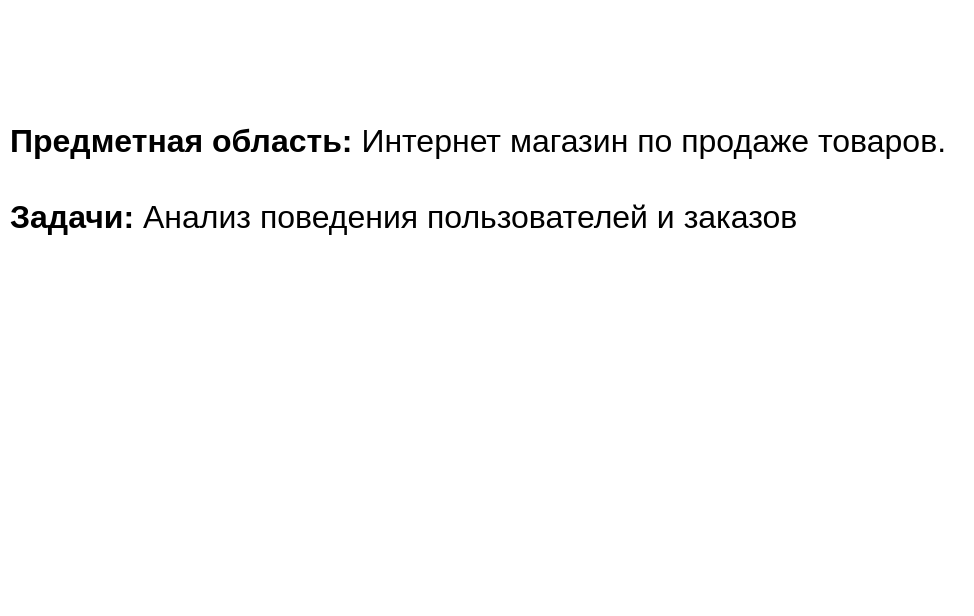<mxfile version="21.1.2" type="device" pages="5">
  <diagram id="-Msz6czwNSgf7pQJWbbw" name="Описание">
    <mxGraphModel dx="954" dy="640" grid="0" gridSize="10" guides="1" tooltips="1" connect="1" arrows="1" fold="1" page="1" pageScale="1" pageWidth="827" pageHeight="1169" math="0" shadow="0">
      <root>
        <mxCell id="0" />
        <mxCell id="1" parent="0" />
        <mxCell id="smkIG0EpvgLkGWzTOmVO-1" value="&lt;h1&gt;&lt;br&gt;&lt;/h1&gt;&lt;p style=&quot;margin: 0cm; font-size: 12pt; font-family: Calibri, sans-serif;&quot; class=&quot;MsoNormal&quot;&gt;&lt;span lang=&quot;RU&quot;&gt;&lt;b&gt;Предметная область:&lt;/b&gt; Интернет магазин по продаже товаров.&lt;/span&gt;&lt;/p&gt;&lt;p style=&quot;margin: 0cm; font-size: 12pt; font-family: Calibri, sans-serif;&quot; class=&quot;MsoNormal&quot;&gt;&lt;span lang=&quot;RU&quot;&gt;&amp;nbsp;&lt;/span&gt;&lt;/p&gt;&lt;p style=&quot;margin: 0cm; font-size: 12pt; font-family: Calibri, sans-serif;&quot; class=&quot;MsoNormal&quot;&gt;&lt;span lang=&quot;RU&quot;&gt;&lt;b&gt;Задачи: &lt;/b&gt;Анализ поведения пользователей и заказов&lt;/span&gt;&lt;/p&gt;&lt;p style=&quot;margin: 0cm; font-size: 12pt; font-family: Calibri, sans-serif;&quot; class=&quot;MsoNormal&quot;&gt;&lt;br&gt;&lt;/p&gt;" style="text;html=1;strokeColor=none;fillColor=none;spacing=5;spacingTop=-20;whiteSpace=wrap;overflow=hidden;rounded=0;" parent="1" vertex="1">
          <mxGeometry x="94" y="78" width="486" height="297" as="geometry" />
        </mxCell>
      </root>
    </mxGraphModel>
  </diagram>
  <diagram id="OzhfLjxsrDgTNe_gxc4I" name="по Кимбаллу">
    <mxGraphModel dx="3289" dy="1422" grid="0" gridSize="10" guides="1" tooltips="1" connect="1" arrows="1" fold="1" page="1" pageScale="1" pageWidth="1169" pageHeight="827" math="0" shadow="0">
      <root>
        <mxCell id="0" />
        <mxCell id="1" parent="0" />
        <mxCell id="KCj6fONc6SnCm5N9_BvZ-3" value="" style="rounded=0;whiteSpace=wrap;html=1;" vertex="1" parent="1">
          <mxGeometry x="-5" y="89" width="1200" height="1411" as="geometry" />
        </mxCell>
        <mxCell id="mZ11crwmZkZY4hOiMfga-1" value="fct_ordrers" style="shape=table;startSize=30;container=1;collapsible=1;childLayout=tableLayout;fixedRows=1;rowLines=0;fontStyle=1;align=center;resizeLast=1;fillColor=#d5e8d4;strokeColor=#82b366;" parent="1" vertex="1">
          <mxGeometry x="506" y="184" width="180" height="240" as="geometry" />
        </mxCell>
        <mxCell id="mZ11crwmZkZY4hOiMfga-2" value="" style="shape=tableRow;horizontal=0;startSize=0;swimlaneHead=0;swimlaneBody=0;fillColor=none;collapsible=0;dropTarget=0;points=[[0,0.5],[1,0.5]];portConstraint=eastwest;top=0;left=0;right=0;bottom=1;" parent="mZ11crwmZkZY4hOiMfga-1" vertex="1">
          <mxGeometry y="30" width="180" height="30" as="geometry" />
        </mxCell>
        <mxCell id="mZ11crwmZkZY4hOiMfga-3" value="PK" style="shape=partialRectangle;connectable=0;fillColor=none;top=0;left=0;bottom=0;right=0;fontStyle=1;overflow=hidden;" parent="mZ11crwmZkZY4hOiMfga-2" vertex="1">
          <mxGeometry width="30" height="30" as="geometry">
            <mxRectangle width="30" height="30" as="alternateBounds" />
          </mxGeometry>
        </mxCell>
        <mxCell id="mZ11crwmZkZY4hOiMfga-4" value="Order_id" style="shape=partialRectangle;connectable=0;fillColor=none;top=0;left=0;bottom=0;right=0;align=left;spacingLeft=6;fontStyle=5;overflow=hidden;" parent="mZ11crwmZkZY4hOiMfga-2" vertex="1">
          <mxGeometry x="30" width="150" height="30" as="geometry">
            <mxRectangle width="150" height="30" as="alternateBounds" />
          </mxGeometry>
        </mxCell>
        <mxCell id="mZ11crwmZkZY4hOiMfga-15" value="" style="shape=tableRow;horizontal=0;startSize=0;swimlaneHead=0;swimlaneBody=0;fillColor=none;collapsible=0;dropTarget=0;points=[[0,0.5],[1,0.5]];portConstraint=eastwest;top=0;left=0;right=0;bottom=0;" parent="mZ11crwmZkZY4hOiMfga-1" vertex="1">
          <mxGeometry y="60" width="180" height="30" as="geometry" />
        </mxCell>
        <mxCell id="mZ11crwmZkZY4hOiMfga-16" value="FK" style="shape=partialRectangle;connectable=0;fillColor=none;top=0;left=0;bottom=0;right=0;fontStyle=0;overflow=hidden;" parent="mZ11crwmZkZY4hOiMfga-15" vertex="1">
          <mxGeometry width="30" height="30" as="geometry">
            <mxRectangle width="30" height="30" as="alternateBounds" />
          </mxGeometry>
        </mxCell>
        <mxCell id="mZ11crwmZkZY4hOiMfga-17" value="User_id" style="shape=partialRectangle;connectable=0;fillColor=none;top=0;left=0;bottom=0;right=0;align=left;spacingLeft=6;fontStyle=0;overflow=hidden;" parent="mZ11crwmZkZY4hOiMfga-15" vertex="1">
          <mxGeometry x="30" width="150" height="30" as="geometry">
            <mxRectangle width="150" height="30" as="alternateBounds" />
          </mxGeometry>
        </mxCell>
        <mxCell id="mZ11crwmZkZY4hOiMfga-26" value="" style="shape=tableRow;horizontal=0;startSize=0;swimlaneHead=0;swimlaneBody=0;fillColor=none;collapsible=0;dropTarget=0;points=[[0,0.5],[1,0.5]];portConstraint=eastwest;top=0;left=0;right=0;bottom=0;" parent="mZ11crwmZkZY4hOiMfga-1" vertex="1">
          <mxGeometry y="90" width="180" height="30" as="geometry" />
        </mxCell>
        <mxCell id="mZ11crwmZkZY4hOiMfga-27" value="FK" style="shape=partialRectangle;connectable=0;fillColor=none;top=0;left=0;bottom=0;right=0;fontStyle=0;overflow=hidden;" parent="mZ11crwmZkZY4hOiMfga-26" vertex="1">
          <mxGeometry width="30" height="30" as="geometry">
            <mxRectangle width="30" height="30" as="alternateBounds" />
          </mxGeometry>
        </mxCell>
        <mxCell id="mZ11crwmZkZY4hOiMfga-28" value="product_id" style="shape=partialRectangle;connectable=0;fillColor=none;top=0;left=0;bottom=0;right=0;align=left;spacingLeft=6;fontStyle=0;overflow=hidden;" parent="mZ11crwmZkZY4hOiMfga-26" vertex="1">
          <mxGeometry x="30" width="150" height="30" as="geometry">
            <mxRectangle width="150" height="30" as="alternateBounds" />
          </mxGeometry>
        </mxCell>
        <mxCell id="mZ11crwmZkZY4hOiMfga-22" value="" style="shape=tableRow;horizontal=0;startSize=0;swimlaneHead=0;swimlaneBody=0;fillColor=none;collapsible=0;dropTarget=0;points=[[0,0.5],[1,0.5]];portConstraint=eastwest;top=0;left=0;right=0;bottom=0;" parent="mZ11crwmZkZY4hOiMfga-1" vertex="1">
          <mxGeometry y="120" width="180" height="30" as="geometry" />
        </mxCell>
        <mxCell id="mZ11crwmZkZY4hOiMfga-23" value="" style="shape=partialRectangle;connectable=0;fillColor=none;top=0;left=0;bottom=0;right=0;editable=1;overflow=hidden;" parent="mZ11crwmZkZY4hOiMfga-22" vertex="1">
          <mxGeometry width="30" height="30" as="geometry">
            <mxRectangle width="30" height="30" as="alternateBounds" />
          </mxGeometry>
        </mxCell>
        <mxCell id="mZ11crwmZkZY4hOiMfga-24" value="payment_dttm" style="shape=partialRectangle;connectable=0;fillColor=none;top=0;left=0;bottom=0;right=0;align=left;spacingLeft=6;overflow=hidden;" parent="mZ11crwmZkZY4hOiMfga-22" vertex="1">
          <mxGeometry x="30" width="150" height="30" as="geometry">
            <mxRectangle width="150" height="30" as="alternateBounds" />
          </mxGeometry>
        </mxCell>
        <mxCell id="mZ11crwmZkZY4hOiMfga-5" value="" style="shape=tableRow;horizontal=0;startSize=0;swimlaneHead=0;swimlaneBody=0;fillColor=none;collapsible=0;dropTarget=0;points=[[0,0.5],[1,0.5]];portConstraint=eastwest;top=0;left=0;right=0;bottom=0;" parent="mZ11crwmZkZY4hOiMfga-1" vertex="1">
          <mxGeometry y="150" width="180" height="30" as="geometry" />
        </mxCell>
        <mxCell id="mZ11crwmZkZY4hOiMfga-6" value="" style="shape=partialRectangle;connectable=0;fillColor=none;top=0;left=0;bottom=0;right=0;editable=1;overflow=hidden;" parent="mZ11crwmZkZY4hOiMfga-5" vertex="1">
          <mxGeometry width="30" height="30" as="geometry">
            <mxRectangle width="30" height="30" as="alternateBounds" />
          </mxGeometry>
        </mxCell>
        <mxCell id="mZ11crwmZkZY4hOiMfga-7" value="amount" style="shape=partialRectangle;connectable=0;fillColor=none;top=0;left=0;bottom=0;right=0;align=left;spacingLeft=6;overflow=hidden;" parent="mZ11crwmZkZY4hOiMfga-5" vertex="1">
          <mxGeometry x="30" width="150" height="30" as="geometry">
            <mxRectangle width="150" height="30" as="alternateBounds" />
          </mxGeometry>
        </mxCell>
        <mxCell id="mZ11crwmZkZY4hOiMfga-8" value="" style="shape=tableRow;horizontal=0;startSize=0;swimlaneHead=0;swimlaneBody=0;fillColor=none;collapsible=0;dropTarget=0;points=[[0,0.5],[1,0.5]];portConstraint=eastwest;top=0;left=0;right=0;bottom=0;" parent="mZ11crwmZkZY4hOiMfga-1" vertex="1">
          <mxGeometry y="180" width="180" height="30" as="geometry" />
        </mxCell>
        <mxCell id="mZ11crwmZkZY4hOiMfga-9" value="" style="shape=partialRectangle;connectable=0;fillColor=none;top=0;left=0;bottom=0;right=0;editable=1;overflow=hidden;" parent="mZ11crwmZkZY4hOiMfga-8" vertex="1">
          <mxGeometry width="30" height="30" as="geometry">
            <mxRectangle width="30" height="30" as="alternateBounds" />
          </mxGeometry>
        </mxCell>
        <mxCell id="mZ11crwmZkZY4hOiMfga-10" value="quantity" style="shape=partialRectangle;connectable=0;fillColor=none;top=0;left=0;bottom=0;right=0;align=left;spacingLeft=6;overflow=hidden;" parent="mZ11crwmZkZY4hOiMfga-8" vertex="1">
          <mxGeometry x="30" width="150" height="30" as="geometry">
            <mxRectangle width="150" height="30" as="alternateBounds" />
          </mxGeometry>
        </mxCell>
        <mxCell id="mZ11crwmZkZY4hOiMfga-29" value="" style="shape=tableRow;horizontal=0;startSize=0;swimlaneHead=0;swimlaneBody=0;fillColor=none;collapsible=0;dropTarget=0;points=[[0,0.5],[1,0.5]];portConstraint=eastwest;top=0;left=0;right=0;bottom=0;" parent="mZ11crwmZkZY4hOiMfga-1" vertex="1">
          <mxGeometry y="210" width="180" height="30" as="geometry" />
        </mxCell>
        <mxCell id="mZ11crwmZkZY4hOiMfga-30" value="" style="shape=partialRectangle;connectable=0;fillColor=none;top=0;left=0;bottom=0;right=0;editable=1;overflow=hidden;" parent="mZ11crwmZkZY4hOiMfga-29" vertex="1">
          <mxGeometry width="30" height="30" as="geometry">
            <mxRectangle width="30" height="30" as="alternateBounds" />
          </mxGeometry>
        </mxCell>
        <mxCell id="mZ11crwmZkZY4hOiMfga-31" value="discount_flg" style="shape=partialRectangle;connectable=0;fillColor=none;top=0;left=0;bottom=0;right=0;align=left;spacingLeft=6;overflow=hidden;" parent="mZ11crwmZkZY4hOiMfga-29" vertex="1">
          <mxGeometry x="30" width="150" height="30" as="geometry">
            <mxRectangle width="150" height="30" as="alternateBounds" />
          </mxGeometry>
        </mxCell>
        <mxCell id="mZ11crwmZkZY4hOiMfga-36" value="dim_user" style="shape=table;startSize=30;container=1;collapsible=1;childLayout=tableLayout;fixedRows=1;rowLines=0;fontStyle=1;align=center;resizeLast=1;fillColor=#dae8fc;strokeColor=#6c8ebf;" parent="1" vertex="1">
          <mxGeometry x="266" y="184" width="180" height="270" as="geometry" />
        </mxCell>
        <mxCell id="mZ11crwmZkZY4hOiMfga-37" value="" style="shape=tableRow;horizontal=0;startSize=0;swimlaneHead=0;swimlaneBody=0;fillColor=none;collapsible=0;dropTarget=0;points=[[0,0.5],[1,0.5]];portConstraint=eastwest;top=0;left=0;right=0;bottom=1;" parent="mZ11crwmZkZY4hOiMfga-36" vertex="1">
          <mxGeometry y="30" width="180" height="30" as="geometry" />
        </mxCell>
        <mxCell id="mZ11crwmZkZY4hOiMfga-38" value="PK" style="shape=partialRectangle;connectable=0;fillColor=none;top=0;left=0;bottom=0;right=0;fontStyle=1;overflow=hidden;" parent="mZ11crwmZkZY4hOiMfga-37" vertex="1">
          <mxGeometry width="30" height="30" as="geometry">
            <mxRectangle width="30" height="30" as="alternateBounds" />
          </mxGeometry>
        </mxCell>
        <mxCell id="mZ11crwmZkZY4hOiMfga-39" value="User_id" style="shape=partialRectangle;connectable=0;fillColor=none;top=0;left=0;bottom=0;right=0;align=left;spacingLeft=6;fontStyle=5;overflow=hidden;" parent="mZ11crwmZkZY4hOiMfga-37" vertex="1">
          <mxGeometry x="30" width="150" height="30" as="geometry">
            <mxRectangle width="150" height="30" as="alternateBounds" />
          </mxGeometry>
        </mxCell>
        <mxCell id="mZ11crwmZkZY4hOiMfga-172" value="" style="shape=tableRow;horizontal=0;startSize=0;swimlaneHead=0;swimlaneBody=0;fillColor=none;collapsible=0;dropTarget=0;points=[[0,0.5],[1,0.5]];portConstraint=eastwest;top=0;left=0;right=0;bottom=1;" parent="mZ11crwmZkZY4hOiMfga-36" vertex="1">
          <mxGeometry y="60" width="180" height="30" as="geometry" />
        </mxCell>
        <mxCell id="mZ11crwmZkZY4hOiMfga-173" value="PK" style="shape=partialRectangle;connectable=0;fillColor=none;top=0;left=0;bottom=0;right=0;fontStyle=1;overflow=hidden;" parent="mZ11crwmZkZY4hOiMfga-172" vertex="1">
          <mxGeometry width="30" height="30" as="geometry">
            <mxRectangle width="30" height="30" as="alternateBounds" />
          </mxGeometry>
        </mxCell>
        <mxCell id="mZ11crwmZkZY4hOiMfga-174" value="Valid_from_dttm" style="shape=partialRectangle;connectable=0;fillColor=none;top=0;left=0;bottom=0;right=0;align=left;spacingLeft=6;fontStyle=5;overflow=hidden;" parent="mZ11crwmZkZY4hOiMfga-172" vertex="1">
          <mxGeometry x="30" width="150" height="30" as="geometry">
            <mxRectangle width="150" height="30" as="alternateBounds" />
          </mxGeometry>
        </mxCell>
        <mxCell id="mZ11crwmZkZY4hOiMfga-176" value="" style="shape=tableRow;horizontal=0;startSize=0;swimlaneHead=0;swimlaneBody=0;fillColor=none;collapsible=0;dropTarget=0;points=[[0,0.5],[1,0.5]];portConstraint=eastwest;top=0;left=0;right=0;bottom=0;" parent="mZ11crwmZkZY4hOiMfga-36" vertex="1">
          <mxGeometry y="90" width="180" height="30" as="geometry" />
        </mxCell>
        <mxCell id="mZ11crwmZkZY4hOiMfga-177" value="" style="shape=partialRectangle;connectable=0;fillColor=none;top=0;left=0;bottom=0;right=0;editable=1;overflow=hidden;" parent="mZ11crwmZkZY4hOiMfga-176" vertex="1">
          <mxGeometry width="30" height="30" as="geometry">
            <mxRectangle width="30" height="30" as="alternateBounds" />
          </mxGeometry>
        </mxCell>
        <mxCell id="mZ11crwmZkZY4hOiMfga-178" value="Valid_to_dttm" style="shape=partialRectangle;connectable=0;fillColor=none;top=0;left=0;bottom=0;right=0;align=left;spacingLeft=6;overflow=hidden;" parent="mZ11crwmZkZY4hOiMfga-176" vertex="1">
          <mxGeometry x="30" width="150" height="30" as="geometry">
            <mxRectangle width="150" height="30" as="alternateBounds" />
          </mxGeometry>
        </mxCell>
        <mxCell id="mZ11crwmZkZY4hOiMfga-49" value="" style="shape=tableRow;horizontal=0;startSize=0;swimlaneHead=0;swimlaneBody=0;fillColor=none;collapsible=0;dropTarget=0;points=[[0,0.5],[1,0.5]];portConstraint=eastwest;top=0;left=0;right=0;bottom=0;" parent="mZ11crwmZkZY4hOiMfga-36" vertex="1">
          <mxGeometry y="120" width="180" height="30" as="geometry" />
        </mxCell>
        <mxCell id="mZ11crwmZkZY4hOiMfga-50" value="FK" style="shape=partialRectangle;connectable=0;fillColor=none;top=0;left=0;bottom=0;right=0;fontStyle=0;overflow=hidden;" parent="mZ11crwmZkZY4hOiMfga-49" vertex="1">
          <mxGeometry width="30" height="30" as="geometry">
            <mxRectangle width="30" height="30" as="alternateBounds" />
          </mxGeometry>
        </mxCell>
        <mxCell id="mZ11crwmZkZY4hOiMfga-51" value="Source_id" style="shape=partialRectangle;connectable=0;fillColor=none;top=0;left=0;bottom=0;right=0;align=left;spacingLeft=6;fontStyle=0;overflow=hidden;" parent="mZ11crwmZkZY4hOiMfga-49" vertex="1">
          <mxGeometry x="30" width="150" height="30" as="geometry">
            <mxRectangle width="150" height="30" as="alternateBounds" />
          </mxGeometry>
        </mxCell>
        <mxCell id="mZ11crwmZkZY4hOiMfga-53" value="" style="shape=tableRow;horizontal=0;startSize=0;swimlaneHead=0;swimlaneBody=0;fillColor=none;collapsible=0;dropTarget=0;points=[[0,0.5],[1,0.5]];portConstraint=eastwest;top=0;left=0;right=0;bottom=0;" parent="mZ11crwmZkZY4hOiMfga-36" vertex="1">
          <mxGeometry y="150" width="180" height="30" as="geometry" />
        </mxCell>
        <mxCell id="mZ11crwmZkZY4hOiMfga-54" value="FK" style="shape=partialRectangle;connectable=0;fillColor=none;top=0;left=0;bottom=0;right=0;fontStyle=0;overflow=hidden;" parent="mZ11crwmZkZY4hOiMfga-53" vertex="1">
          <mxGeometry width="30" height="30" as="geometry">
            <mxRectangle width="30" height="30" as="alternateBounds" />
          </mxGeometry>
        </mxCell>
        <mxCell id="mZ11crwmZkZY4hOiMfga-55" value="Status_id" style="shape=partialRectangle;connectable=0;fillColor=none;top=0;left=0;bottom=0;right=0;align=left;spacingLeft=6;fontStyle=0;overflow=hidden;" parent="mZ11crwmZkZY4hOiMfga-53" vertex="1">
          <mxGeometry x="30" width="150" height="30" as="geometry">
            <mxRectangle width="150" height="30" as="alternateBounds" />
          </mxGeometry>
        </mxCell>
        <mxCell id="mZ11crwmZkZY4hOiMfga-40" value="" style="shape=tableRow;horizontal=0;startSize=0;swimlaneHead=0;swimlaneBody=0;fillColor=none;collapsible=0;dropTarget=0;points=[[0,0.5],[1,0.5]];portConstraint=eastwest;top=0;left=0;right=0;bottom=0;" parent="mZ11crwmZkZY4hOiMfga-36" vertex="1">
          <mxGeometry y="180" width="180" height="30" as="geometry" />
        </mxCell>
        <mxCell id="mZ11crwmZkZY4hOiMfga-41" value="" style="shape=partialRectangle;connectable=0;fillColor=none;top=0;left=0;bottom=0;right=0;editable=1;overflow=hidden;" parent="mZ11crwmZkZY4hOiMfga-40" vertex="1">
          <mxGeometry width="30" height="30" as="geometry">
            <mxRectangle width="30" height="30" as="alternateBounds" />
          </mxGeometry>
        </mxCell>
        <mxCell id="mZ11crwmZkZY4hOiMfga-42" value="FIO" style="shape=partialRectangle;connectable=0;fillColor=none;top=0;left=0;bottom=0;right=0;align=left;spacingLeft=6;overflow=hidden;" parent="mZ11crwmZkZY4hOiMfga-40" vertex="1">
          <mxGeometry x="30" width="150" height="30" as="geometry">
            <mxRectangle width="150" height="30" as="alternateBounds" />
          </mxGeometry>
        </mxCell>
        <mxCell id="mZ11crwmZkZY4hOiMfga-43" value="" style="shape=tableRow;horizontal=0;startSize=0;swimlaneHead=0;swimlaneBody=0;fillColor=none;collapsible=0;dropTarget=0;points=[[0,0.5],[1,0.5]];portConstraint=eastwest;top=0;left=0;right=0;bottom=0;" parent="mZ11crwmZkZY4hOiMfga-36" vertex="1">
          <mxGeometry y="210" width="180" height="30" as="geometry" />
        </mxCell>
        <mxCell id="mZ11crwmZkZY4hOiMfga-44" value="" style="shape=partialRectangle;connectable=0;fillColor=none;top=0;left=0;bottom=0;right=0;editable=1;overflow=hidden;" parent="mZ11crwmZkZY4hOiMfga-43" vertex="1">
          <mxGeometry width="30" height="30" as="geometry">
            <mxRectangle width="30" height="30" as="alternateBounds" />
          </mxGeometry>
        </mxCell>
        <mxCell id="mZ11crwmZkZY4hOiMfga-45" value="Address" style="shape=partialRectangle;connectable=0;fillColor=none;top=0;left=0;bottom=0;right=0;align=left;spacingLeft=6;overflow=hidden;" parent="mZ11crwmZkZY4hOiMfga-43" vertex="1">
          <mxGeometry x="30" width="150" height="30" as="geometry">
            <mxRectangle width="150" height="30" as="alternateBounds" />
          </mxGeometry>
        </mxCell>
        <mxCell id="mZ11crwmZkZY4hOiMfga-88" value="" style="shape=tableRow;horizontal=0;startSize=0;swimlaneHead=0;swimlaneBody=0;fillColor=none;collapsible=0;dropTarget=0;points=[[0,0.5],[1,0.5]];portConstraint=eastwest;top=0;left=0;right=0;bottom=0;" parent="mZ11crwmZkZY4hOiMfga-36" vertex="1">
          <mxGeometry y="240" width="180" height="30" as="geometry" />
        </mxCell>
        <mxCell id="mZ11crwmZkZY4hOiMfga-89" value="" style="shape=partialRectangle;connectable=0;fillColor=none;top=0;left=0;bottom=0;right=0;editable=1;overflow=hidden;" parent="mZ11crwmZkZY4hOiMfga-88" vertex="1">
          <mxGeometry width="30" height="30" as="geometry">
            <mxRectangle width="30" height="30" as="alternateBounds" />
          </mxGeometry>
        </mxCell>
        <mxCell id="mZ11crwmZkZY4hOiMfga-90" value="registration_dttm" style="shape=partialRectangle;connectable=0;fillColor=none;top=0;left=0;bottom=0;right=0;align=left;spacingLeft=6;overflow=hidden;" parent="mZ11crwmZkZY4hOiMfga-88" vertex="1">
          <mxGeometry x="30" width="150" height="30" as="geometry">
            <mxRectangle width="150" height="30" as="alternateBounds" />
          </mxGeometry>
        </mxCell>
        <mxCell id="mZ11crwmZkZY4hOiMfga-56" value="dim_user_status" style="shape=table;startSize=30;container=1;collapsible=1;childLayout=tableLayout;fixedRows=1;rowLines=0;fontStyle=1;align=center;resizeLast=1;fillColor=#dae8fc;strokeColor=#6c8ebf;" parent="1" vertex="1">
          <mxGeometry x="26" y="350" width="180" height="120.0" as="geometry" />
        </mxCell>
        <mxCell id="mZ11crwmZkZY4hOiMfga-57" value="" style="shape=tableRow;horizontal=0;startSize=0;swimlaneHead=0;swimlaneBody=0;fillColor=none;collapsible=0;dropTarget=0;points=[[0,0.5],[1,0.5]];portConstraint=eastwest;top=0;left=0;right=0;bottom=1;" parent="mZ11crwmZkZY4hOiMfga-56" vertex="1">
          <mxGeometry y="30" width="180" height="30" as="geometry" />
        </mxCell>
        <mxCell id="mZ11crwmZkZY4hOiMfga-58" value="PK" style="shape=partialRectangle;connectable=0;fillColor=none;top=0;left=0;bottom=0;right=0;fontStyle=1;overflow=hidden;" parent="mZ11crwmZkZY4hOiMfga-57" vertex="1">
          <mxGeometry width="30" height="30" as="geometry">
            <mxRectangle width="30" height="30" as="alternateBounds" />
          </mxGeometry>
        </mxCell>
        <mxCell id="mZ11crwmZkZY4hOiMfga-59" value="Status_id" style="shape=partialRectangle;connectable=0;fillColor=none;top=0;left=0;bottom=0;right=0;align=left;spacingLeft=6;fontStyle=5;overflow=hidden;" parent="mZ11crwmZkZY4hOiMfga-57" vertex="1">
          <mxGeometry x="30" width="150" height="30" as="geometry">
            <mxRectangle width="150" height="30" as="alternateBounds" />
          </mxGeometry>
        </mxCell>
        <mxCell id="mZ11crwmZkZY4hOiMfga-66" value="" style="shape=tableRow;horizontal=0;startSize=0;swimlaneHead=0;swimlaneBody=0;fillColor=none;collapsible=0;dropTarget=0;points=[[0,0.5],[1,0.5]];portConstraint=eastwest;top=0;left=0;right=0;bottom=0;" parent="mZ11crwmZkZY4hOiMfga-56" vertex="1">
          <mxGeometry y="60" width="180" height="30" as="geometry" />
        </mxCell>
        <mxCell id="mZ11crwmZkZY4hOiMfga-67" value="" style="shape=partialRectangle;connectable=0;fillColor=none;top=0;left=0;bottom=0;right=0;editable=1;overflow=hidden;" parent="mZ11crwmZkZY4hOiMfga-66" vertex="1">
          <mxGeometry width="30" height="30" as="geometry">
            <mxRectangle width="30" height="30" as="alternateBounds" />
          </mxGeometry>
        </mxCell>
        <mxCell id="mZ11crwmZkZY4hOiMfga-68" value="Status_name" style="shape=partialRectangle;connectable=0;fillColor=none;top=0;left=0;bottom=0;right=0;align=left;spacingLeft=6;overflow=hidden;" parent="mZ11crwmZkZY4hOiMfga-66" vertex="1">
          <mxGeometry x="30" width="150" height="30" as="geometry">
            <mxRectangle width="150" height="30" as="alternateBounds" />
          </mxGeometry>
        </mxCell>
        <mxCell id="mZ11crwmZkZY4hOiMfga-220" value="" style="shape=tableRow;horizontal=0;startSize=0;swimlaneHead=0;swimlaneBody=0;fillColor=none;collapsible=0;dropTarget=0;points=[[0,0.5],[1,0.5]];portConstraint=eastwest;top=0;left=0;right=0;bottom=0;" parent="mZ11crwmZkZY4hOiMfga-56" vertex="1">
          <mxGeometry y="90" width="180" height="30" as="geometry" />
        </mxCell>
        <mxCell id="mZ11crwmZkZY4hOiMfga-221" value="" style="shape=partialRectangle;connectable=0;fillColor=none;top=0;left=0;bottom=0;right=0;editable=1;overflow=hidden;" parent="mZ11crwmZkZY4hOiMfga-220" vertex="1">
          <mxGeometry width="30" height="30" as="geometry">
            <mxRectangle width="30" height="30" as="alternateBounds" />
          </mxGeometry>
        </mxCell>
        <mxCell id="mZ11crwmZkZY4hOiMfga-222" value="Discount_percent" style="shape=partialRectangle;connectable=0;fillColor=none;top=0;left=0;bottom=0;right=0;align=left;spacingLeft=6;overflow=hidden;" parent="mZ11crwmZkZY4hOiMfga-220" vertex="1">
          <mxGeometry x="30" width="150" height="30" as="geometry">
            <mxRectangle width="150" height="30" as="alternateBounds" />
          </mxGeometry>
        </mxCell>
        <mxCell id="mZ11crwmZkZY4hOiMfga-72" value="dim_user_source" style="shape=table;startSize=30;container=1;collapsible=1;childLayout=tableLayout;fixedRows=1;rowLines=0;fontStyle=1;align=center;resizeLast=1;fillColor=#dae8fc;strokeColor=#6c8ebf;" parent="1" vertex="1">
          <mxGeometry x="26" y="184" width="180" height="90" as="geometry" />
        </mxCell>
        <mxCell id="mZ11crwmZkZY4hOiMfga-73" value="" style="shape=tableRow;horizontal=0;startSize=0;swimlaneHead=0;swimlaneBody=0;fillColor=none;collapsible=0;dropTarget=0;points=[[0,0.5],[1,0.5]];portConstraint=eastwest;top=0;left=0;right=0;bottom=1;" parent="mZ11crwmZkZY4hOiMfga-72" vertex="1">
          <mxGeometry y="30" width="180" height="30" as="geometry" />
        </mxCell>
        <mxCell id="mZ11crwmZkZY4hOiMfga-74" value="PK" style="shape=partialRectangle;connectable=0;fillColor=none;top=0;left=0;bottom=0;right=0;fontStyle=1;overflow=hidden;" parent="mZ11crwmZkZY4hOiMfga-73" vertex="1">
          <mxGeometry width="30" height="30" as="geometry">
            <mxRectangle width="30" height="30" as="alternateBounds" />
          </mxGeometry>
        </mxCell>
        <mxCell id="mZ11crwmZkZY4hOiMfga-75" value="Source_id" style="shape=partialRectangle;connectable=0;fillColor=none;top=0;left=0;bottom=0;right=0;align=left;spacingLeft=6;fontStyle=5;overflow=hidden;" parent="mZ11crwmZkZY4hOiMfga-73" vertex="1">
          <mxGeometry x="30" width="150" height="30" as="geometry">
            <mxRectangle width="150" height="30" as="alternateBounds" />
          </mxGeometry>
        </mxCell>
        <mxCell id="mZ11crwmZkZY4hOiMfga-82" value="" style="shape=tableRow;horizontal=0;startSize=0;swimlaneHead=0;swimlaneBody=0;fillColor=none;collapsible=0;dropTarget=0;points=[[0,0.5],[1,0.5]];portConstraint=eastwest;top=0;left=0;right=0;bottom=0;" parent="mZ11crwmZkZY4hOiMfga-72" vertex="1">
          <mxGeometry y="60" width="180" height="30" as="geometry" />
        </mxCell>
        <mxCell id="mZ11crwmZkZY4hOiMfga-83" value="" style="shape=partialRectangle;connectable=0;fillColor=none;top=0;left=0;bottom=0;right=0;editable=1;overflow=hidden;" parent="mZ11crwmZkZY4hOiMfga-82" vertex="1">
          <mxGeometry width="30" height="30" as="geometry">
            <mxRectangle width="30" height="30" as="alternateBounds" />
          </mxGeometry>
        </mxCell>
        <mxCell id="mZ11crwmZkZY4hOiMfga-84" value="Source_name" style="shape=partialRectangle;connectable=0;fillColor=none;top=0;left=0;bottom=0;right=0;align=left;spacingLeft=6;overflow=hidden;" parent="mZ11crwmZkZY4hOiMfga-82" vertex="1">
          <mxGeometry x="30" width="150" height="30" as="geometry">
            <mxRectangle width="150" height="30" as="alternateBounds" />
          </mxGeometry>
        </mxCell>
        <mxCell id="mZ11crwmZkZY4hOiMfga-91" value="" style="edgeStyle=entityRelationEdgeStyle;fontSize=12;html=1;endArrow=ERoneToMany;rounded=0;exitX=1;exitY=0.5;exitDx=0;exitDy=0;entryX=0;entryY=0.5;entryDx=0;entryDy=0;" parent="1" source="mZ11crwmZkZY4hOiMfga-57" target="mZ11crwmZkZY4hOiMfga-53" edge="1">
          <mxGeometry width="100" height="100" relative="1" as="geometry">
            <mxPoint x="186" y="494" as="sourcePoint" />
            <mxPoint x="286" y="394" as="targetPoint" />
          </mxGeometry>
        </mxCell>
        <mxCell id="mZ11crwmZkZY4hOiMfga-92" value="" style="edgeStyle=entityRelationEdgeStyle;fontSize=12;html=1;endArrow=ERoneToMany;rounded=0;exitX=1;exitY=0.5;exitDx=0;exitDy=0;entryX=0;entryY=0.5;entryDx=0;entryDy=0;" parent="1" source="mZ11crwmZkZY4hOiMfga-37" target="mZ11crwmZkZY4hOiMfga-15" edge="1">
          <mxGeometry width="100" height="100" relative="1" as="geometry">
            <mxPoint x="456" y="514" as="sourcePoint" />
            <mxPoint x="556" y="414" as="targetPoint" />
          </mxGeometry>
        </mxCell>
        <mxCell id="mZ11crwmZkZY4hOiMfga-93" value="" style="edgeStyle=entityRelationEdgeStyle;fontSize=12;html=1;endArrow=ERoneToMany;rounded=0;entryX=0;entryY=0.5;entryDx=0;entryDy=0;exitX=1;exitY=0.5;exitDx=0;exitDy=0;" parent="1" source="mZ11crwmZkZY4hOiMfga-73" target="mZ11crwmZkZY4hOiMfga-49" edge="1">
          <mxGeometry width="100" height="100" relative="1" as="geometry">
            <mxPoint x="176" y="194" as="sourcePoint" />
            <mxPoint x="246" y="244" as="targetPoint" />
          </mxGeometry>
        </mxCell>
        <mxCell id="mZ11crwmZkZY4hOiMfga-94" value="dim_product" style="shape=table;startSize=30;container=1;collapsible=1;childLayout=tableLayout;fixedRows=1;rowLines=0;fontStyle=1;align=center;resizeLast=1;fillColor=#dae8fc;strokeColor=#6c8ebf;" parent="1" vertex="1">
          <mxGeometry x="746" y="184" width="180" height="180" as="geometry" />
        </mxCell>
        <mxCell id="mZ11crwmZkZY4hOiMfga-95" value="" style="shape=tableRow;horizontal=0;startSize=0;swimlaneHead=0;swimlaneBody=0;fillColor=none;collapsible=0;dropTarget=0;points=[[0,0.5],[1,0.5]];portConstraint=eastwest;top=0;left=0;right=0;bottom=1;" parent="mZ11crwmZkZY4hOiMfga-94" vertex="1">
          <mxGeometry y="30" width="180" height="30" as="geometry" />
        </mxCell>
        <mxCell id="mZ11crwmZkZY4hOiMfga-96" value="PK" style="shape=partialRectangle;connectable=0;fillColor=none;top=0;left=0;bottom=0;right=0;fontStyle=1;overflow=hidden;" parent="mZ11crwmZkZY4hOiMfga-95" vertex="1">
          <mxGeometry width="30" height="30" as="geometry">
            <mxRectangle width="30" height="30" as="alternateBounds" />
          </mxGeometry>
        </mxCell>
        <mxCell id="mZ11crwmZkZY4hOiMfga-97" value="Product_id" style="shape=partialRectangle;connectable=0;fillColor=none;top=0;left=0;bottom=0;right=0;align=left;spacingLeft=6;fontStyle=5;overflow=hidden;" parent="mZ11crwmZkZY4hOiMfga-95" vertex="1">
          <mxGeometry x="30" width="150" height="30" as="geometry">
            <mxRectangle width="150" height="30" as="alternateBounds" />
          </mxGeometry>
        </mxCell>
        <mxCell id="mZ11crwmZkZY4hOiMfga-98" value="" style="shape=tableRow;horizontal=0;startSize=0;swimlaneHead=0;swimlaneBody=0;fillColor=none;collapsible=0;dropTarget=0;points=[[0,0.5],[1,0.5]];portConstraint=eastwest;top=0;left=0;right=0;bottom=0;" parent="mZ11crwmZkZY4hOiMfga-94" vertex="1">
          <mxGeometry y="60" width="180" height="30" as="geometry" />
        </mxCell>
        <mxCell id="mZ11crwmZkZY4hOiMfga-99" value="FK" style="shape=partialRectangle;connectable=0;fillColor=none;top=0;left=0;bottom=0;right=0;fontStyle=0;overflow=hidden;" parent="mZ11crwmZkZY4hOiMfga-98" vertex="1">
          <mxGeometry width="30" height="30" as="geometry">
            <mxRectangle width="30" height="30" as="alternateBounds" />
          </mxGeometry>
        </mxCell>
        <mxCell id="mZ11crwmZkZY4hOiMfga-100" value="Category_id" style="shape=partialRectangle;connectable=0;fillColor=none;top=0;left=0;bottom=0;right=0;align=left;spacingLeft=6;fontStyle=0;overflow=hidden;" parent="mZ11crwmZkZY4hOiMfga-98" vertex="1">
          <mxGeometry x="30" width="150" height="30" as="geometry">
            <mxRectangle width="150" height="30" as="alternateBounds" />
          </mxGeometry>
        </mxCell>
        <mxCell id="mZ11crwmZkZY4hOiMfga-104" value="" style="shape=tableRow;horizontal=0;startSize=0;swimlaneHead=0;swimlaneBody=0;fillColor=none;collapsible=0;dropTarget=0;points=[[0,0.5],[1,0.5]];portConstraint=eastwest;top=0;left=0;right=0;bottom=0;" parent="mZ11crwmZkZY4hOiMfga-94" vertex="1">
          <mxGeometry y="90" width="180" height="30" as="geometry" />
        </mxCell>
        <mxCell id="mZ11crwmZkZY4hOiMfga-105" value="" style="shape=partialRectangle;connectable=0;fillColor=none;top=0;left=0;bottom=0;right=0;editable=1;overflow=hidden;" parent="mZ11crwmZkZY4hOiMfga-104" vertex="1">
          <mxGeometry width="30" height="30" as="geometry">
            <mxRectangle width="30" height="30" as="alternateBounds" />
          </mxGeometry>
        </mxCell>
        <mxCell id="mZ11crwmZkZY4hOiMfga-106" value="Product_name" style="shape=partialRectangle;connectable=0;fillColor=none;top=0;left=0;bottom=0;right=0;align=left;spacingLeft=6;overflow=hidden;" parent="mZ11crwmZkZY4hOiMfga-104" vertex="1">
          <mxGeometry x="30" width="150" height="30" as="geometry">
            <mxRectangle width="150" height="30" as="alternateBounds" />
          </mxGeometry>
        </mxCell>
        <mxCell id="mZ11crwmZkZY4hOiMfga-224" value="" style="shape=tableRow;horizontal=0;startSize=0;swimlaneHead=0;swimlaneBody=0;fillColor=none;collapsible=0;dropTarget=0;points=[[0,0.5],[1,0.5]];portConstraint=eastwest;top=0;left=0;right=0;bottom=0;" parent="mZ11crwmZkZY4hOiMfga-94" vertex="1">
          <mxGeometry y="120" width="180" height="30" as="geometry" />
        </mxCell>
        <mxCell id="mZ11crwmZkZY4hOiMfga-225" value="" style="shape=partialRectangle;connectable=0;fillColor=none;top=0;left=0;bottom=0;right=0;editable=1;overflow=hidden;" parent="mZ11crwmZkZY4hOiMfga-224" vertex="1">
          <mxGeometry width="30" height="30" as="geometry">
            <mxRectangle width="30" height="30" as="alternateBounds" />
          </mxGeometry>
        </mxCell>
        <mxCell id="mZ11crwmZkZY4hOiMfga-226" value="Price" style="shape=partialRectangle;connectable=0;fillColor=none;top=0;left=0;bottom=0;right=0;align=left;spacingLeft=6;overflow=hidden;" parent="mZ11crwmZkZY4hOiMfga-224" vertex="1">
          <mxGeometry x="30" width="150" height="30" as="geometry">
            <mxRectangle width="150" height="30" as="alternateBounds" />
          </mxGeometry>
        </mxCell>
        <mxCell id="mZ11crwmZkZY4hOiMfga-110" value="" style="shape=tableRow;horizontal=0;startSize=0;swimlaneHead=0;swimlaneBody=0;fillColor=none;collapsible=0;dropTarget=0;points=[[0,0.5],[1,0.5]];portConstraint=eastwest;top=0;left=0;right=0;bottom=0;" parent="mZ11crwmZkZY4hOiMfga-94" vertex="1">
          <mxGeometry y="150" width="180" height="30" as="geometry" />
        </mxCell>
        <mxCell id="mZ11crwmZkZY4hOiMfga-111" value="" style="shape=partialRectangle;connectable=0;fillColor=none;top=0;left=0;bottom=0;right=0;editable=1;overflow=hidden;" parent="mZ11crwmZkZY4hOiMfga-110" vertex="1">
          <mxGeometry width="30" height="30" as="geometry">
            <mxRectangle width="30" height="30" as="alternateBounds" />
          </mxGeometry>
        </mxCell>
        <mxCell id="mZ11crwmZkZY4hOiMfga-112" value="Added_dttm" style="shape=partialRectangle;connectable=0;fillColor=none;top=0;left=0;bottom=0;right=0;align=left;spacingLeft=6;overflow=hidden;" parent="mZ11crwmZkZY4hOiMfga-110" vertex="1">
          <mxGeometry x="30" width="150" height="30" as="geometry">
            <mxRectangle width="150" height="30" as="alternateBounds" />
          </mxGeometry>
        </mxCell>
        <mxCell id="mZ11crwmZkZY4hOiMfga-113" value="dim_product_category" style="shape=table;startSize=30;container=1;collapsible=1;childLayout=tableLayout;fixedRows=1;rowLines=0;fontStyle=1;align=center;resizeLast=1;fillColor=#dae8fc;strokeColor=#6c8ebf;" parent="1" vertex="1">
          <mxGeometry x="986" y="184" width="180" height="90" as="geometry" />
        </mxCell>
        <mxCell id="mZ11crwmZkZY4hOiMfga-114" value="" style="shape=tableRow;horizontal=0;startSize=0;swimlaneHead=0;swimlaneBody=0;fillColor=none;collapsible=0;dropTarget=0;points=[[0,0.5],[1,0.5]];portConstraint=eastwest;top=0;left=0;right=0;bottom=1;" parent="mZ11crwmZkZY4hOiMfga-113" vertex="1">
          <mxGeometry y="30" width="180" height="30" as="geometry" />
        </mxCell>
        <mxCell id="mZ11crwmZkZY4hOiMfga-115" value="PK" style="shape=partialRectangle;connectable=0;fillColor=none;top=0;left=0;bottom=0;right=0;fontStyle=1;overflow=hidden;" parent="mZ11crwmZkZY4hOiMfga-114" vertex="1">
          <mxGeometry width="30" height="30" as="geometry">
            <mxRectangle width="30" height="30" as="alternateBounds" />
          </mxGeometry>
        </mxCell>
        <mxCell id="mZ11crwmZkZY4hOiMfga-116" value="Category_id" style="shape=partialRectangle;connectable=0;fillColor=none;top=0;left=0;bottom=0;right=0;align=left;spacingLeft=6;fontStyle=5;overflow=hidden;" parent="mZ11crwmZkZY4hOiMfga-114" vertex="1">
          <mxGeometry x="30" width="150" height="30" as="geometry">
            <mxRectangle width="150" height="30" as="alternateBounds" />
          </mxGeometry>
        </mxCell>
        <mxCell id="mZ11crwmZkZY4hOiMfga-120" value="" style="shape=tableRow;horizontal=0;startSize=0;swimlaneHead=0;swimlaneBody=0;fillColor=none;collapsible=0;dropTarget=0;points=[[0,0.5],[1,0.5]];portConstraint=eastwest;top=0;left=0;right=0;bottom=0;" parent="mZ11crwmZkZY4hOiMfga-113" vertex="1">
          <mxGeometry y="60" width="180" height="30" as="geometry" />
        </mxCell>
        <mxCell id="mZ11crwmZkZY4hOiMfga-121" value="" style="shape=partialRectangle;connectable=0;fillColor=none;top=0;left=0;bottom=0;right=0;editable=1;overflow=hidden;" parent="mZ11crwmZkZY4hOiMfga-120" vertex="1">
          <mxGeometry width="30" height="30" as="geometry">
            <mxRectangle width="30" height="30" as="alternateBounds" />
          </mxGeometry>
        </mxCell>
        <mxCell id="mZ11crwmZkZY4hOiMfga-122" value="Category_name" style="shape=partialRectangle;connectable=0;fillColor=none;top=0;left=0;bottom=0;right=0;align=left;spacingLeft=6;overflow=hidden;" parent="mZ11crwmZkZY4hOiMfga-120" vertex="1">
          <mxGeometry x="30" width="150" height="30" as="geometry">
            <mxRectangle width="150" height="30" as="alternateBounds" />
          </mxGeometry>
        </mxCell>
        <mxCell id="mZ11crwmZkZY4hOiMfga-126" value="" style="edgeStyle=entityRelationEdgeStyle;fontSize=12;html=1;endArrow=ERoneToMany;rounded=0;exitX=0;exitY=0.5;exitDx=0;exitDy=0;entryX=1;entryY=0.5;entryDx=0;entryDy=0;" parent="1" source="mZ11crwmZkZY4hOiMfga-114" target="mZ11crwmZkZY4hOiMfga-98" edge="1">
          <mxGeometry width="100" height="100" relative="1" as="geometry">
            <mxPoint x="706" y="384" as="sourcePoint" />
            <mxPoint x="806" y="284" as="targetPoint" />
          </mxGeometry>
        </mxCell>
        <mxCell id="mZ11crwmZkZY4hOiMfga-127" value="" style="edgeStyle=entityRelationEdgeStyle;fontSize=12;html=1;endArrow=ERoneToMany;rounded=0;exitX=0;exitY=0.5;exitDx=0;exitDy=0;entryX=1;entryY=0.5;entryDx=0;entryDy=0;" parent="1" source="mZ11crwmZkZY4hOiMfga-98" target="mZ11crwmZkZY4hOiMfga-26" edge="1">
          <mxGeometry width="100" height="100" relative="1" as="geometry">
            <mxPoint x="696" y="374" as="sourcePoint" />
            <mxPoint x="796" y="274" as="targetPoint" />
          </mxGeometry>
        </mxCell>
        <mxCell id="mZ11crwmZkZY4hOiMfga-128" value="fct_act" style="shape=table;startSize=30;container=1;collapsible=1;childLayout=tableLayout;fixedRows=1;rowLines=0;fontStyle=1;align=center;resizeLast=1;fillColor=#d5e8d4;strokeColor=#82b366;" parent="1" vertex="1">
          <mxGeometry x="509" y="462" width="180" height="269.357" as="geometry" />
        </mxCell>
        <mxCell id="mZ11crwmZkZY4hOiMfga-129" value="" style="shape=tableRow;horizontal=0;startSize=0;swimlaneHead=0;swimlaneBody=0;fillColor=none;collapsible=0;dropTarget=0;points=[[0,0.5],[1,0.5]];portConstraint=eastwest;top=0;left=0;right=0;bottom=1;" parent="mZ11crwmZkZY4hOiMfga-128" vertex="1">
          <mxGeometry y="30" width="180" height="30" as="geometry" />
        </mxCell>
        <mxCell id="mZ11crwmZkZY4hOiMfga-130" value="PK" style="shape=partialRectangle;connectable=0;fillColor=none;top=0;left=0;bottom=0;right=0;fontStyle=1;overflow=hidden;" parent="mZ11crwmZkZY4hOiMfga-129" vertex="1">
          <mxGeometry width="30" height="30" as="geometry">
            <mxRectangle width="30" height="30" as="alternateBounds" />
          </mxGeometry>
        </mxCell>
        <mxCell id="mZ11crwmZkZY4hOiMfga-131" value="Session_id " style="shape=partialRectangle;connectable=0;fillColor=none;top=0;left=0;bottom=0;right=0;align=left;spacingLeft=6;fontStyle=5;overflow=hidden;" parent="mZ11crwmZkZY4hOiMfga-129" vertex="1">
          <mxGeometry x="30" width="150" height="30" as="geometry">
            <mxRectangle width="150" height="30" as="alternateBounds" />
          </mxGeometry>
        </mxCell>
        <mxCell id="mZ11crwmZkZY4hOiMfga-132" value="" style="shape=tableRow;horizontal=0;startSize=0;swimlaneHead=0;swimlaneBody=0;fillColor=none;collapsible=0;dropTarget=0;points=[[0,0.5],[1,0.5]];portConstraint=eastwest;top=0;left=0;right=0;bottom=0;" parent="mZ11crwmZkZY4hOiMfga-128" vertex="1">
          <mxGeometry y="60" width="180" height="30" as="geometry" />
        </mxCell>
        <mxCell id="mZ11crwmZkZY4hOiMfga-133" value="FK" style="shape=partialRectangle;connectable=0;fillColor=none;top=0;left=0;bottom=0;right=0;fontStyle=0;overflow=hidden;" parent="mZ11crwmZkZY4hOiMfga-132" vertex="1">
          <mxGeometry width="30" height="30" as="geometry">
            <mxRectangle width="30" height="30" as="alternateBounds" />
          </mxGeometry>
        </mxCell>
        <mxCell id="mZ11crwmZkZY4hOiMfga-134" value="User_id" style="shape=partialRectangle;connectable=0;fillColor=none;top=0;left=0;bottom=0;right=0;align=left;spacingLeft=6;fontStyle=0;overflow=hidden;" parent="mZ11crwmZkZY4hOiMfga-132" vertex="1">
          <mxGeometry x="30" width="150" height="30" as="geometry">
            <mxRectangle width="150" height="30" as="alternateBounds" />
          </mxGeometry>
        </mxCell>
        <mxCell id="mZ11crwmZkZY4hOiMfga-185" value="" style="shape=tableRow;horizontal=0;startSize=0;swimlaneHead=0;swimlaneBody=0;fillColor=none;collapsible=0;dropTarget=0;points=[[0,0.5],[1,0.5]];portConstraint=eastwest;top=0;left=0;right=0;bottom=0;" parent="mZ11crwmZkZY4hOiMfga-128" vertex="1">
          <mxGeometry y="90" width="180" height="30" as="geometry" />
        </mxCell>
        <mxCell id="mZ11crwmZkZY4hOiMfga-186" value="FK" style="shape=partialRectangle;connectable=0;fillColor=none;top=0;left=0;bottom=0;right=0;fontStyle=0;overflow=hidden;" parent="mZ11crwmZkZY4hOiMfga-185" vertex="1">
          <mxGeometry width="30" height="30" as="geometry">
            <mxRectangle width="30" height="30" as="alternateBounds" />
          </mxGeometry>
        </mxCell>
        <mxCell id="mZ11crwmZkZY4hOiMfga-187" value="Source_id" style="shape=partialRectangle;connectable=0;fillColor=none;top=0;left=0;bottom=0;right=0;align=left;spacingLeft=6;fontStyle=0;overflow=hidden;" parent="mZ11crwmZkZY4hOiMfga-185" vertex="1">
          <mxGeometry x="30" width="150" height="30" as="geometry">
            <mxRectangle width="150" height="30" as="alternateBounds" />
          </mxGeometry>
        </mxCell>
        <mxCell id="mZ11crwmZkZY4hOiMfga-189" value="" style="shape=tableRow;horizontal=0;startSize=0;swimlaneHead=0;swimlaneBody=0;fillColor=none;collapsible=0;dropTarget=0;points=[[0,0.5],[1,0.5]];portConstraint=eastwest;top=0;left=0;right=0;bottom=0;" parent="mZ11crwmZkZY4hOiMfga-128" vertex="1">
          <mxGeometry y="120" width="180" height="30" as="geometry" />
        </mxCell>
        <mxCell id="mZ11crwmZkZY4hOiMfga-190" value="" style="shape=partialRectangle;connectable=0;fillColor=none;top=0;left=0;bottom=0;right=0;editable=1;overflow=hidden;" parent="mZ11crwmZkZY4hOiMfga-189" vertex="1">
          <mxGeometry width="30" height="30" as="geometry">
            <mxRectangle width="30" height="30" as="alternateBounds" />
          </mxGeometry>
        </mxCell>
        <mxCell id="mZ11crwmZkZY4hOiMfga-191" value="Purchase_flg" style="shape=partialRectangle;connectable=0;fillColor=none;top=0;left=0;bottom=0;right=0;align=left;spacingLeft=6;overflow=hidden;" parent="mZ11crwmZkZY4hOiMfga-189" vertex="1">
          <mxGeometry x="30" width="150" height="30" as="geometry">
            <mxRectangle width="150" height="30" as="alternateBounds" />
          </mxGeometry>
        </mxCell>
        <mxCell id="mZ11crwmZkZY4hOiMfga-248" value="" style="shape=tableRow;horizontal=0;startSize=0;swimlaneHead=0;swimlaneBody=0;fillColor=none;collapsible=0;dropTarget=0;points=[[0,0.5],[1,0.5]];portConstraint=eastwest;top=0;left=0;right=0;bottom=0;" parent="mZ11crwmZkZY4hOiMfga-128" vertex="1">
          <mxGeometry y="150" width="180" height="30" as="geometry" />
        </mxCell>
        <mxCell id="mZ11crwmZkZY4hOiMfga-249" value="" style="shape=partialRectangle;connectable=0;fillColor=none;top=0;left=0;bottom=0;right=0;editable=1;overflow=hidden;" parent="mZ11crwmZkZY4hOiMfga-248" vertex="1">
          <mxGeometry width="30" height="30" as="geometry">
            <mxRectangle width="30" height="30" as="alternateBounds" />
          </mxGeometry>
        </mxCell>
        <mxCell id="mZ11crwmZkZY4hOiMfga-250" value="payment_dttm" style="shape=partialRectangle;connectable=0;fillColor=none;top=0;left=0;bottom=0;right=0;align=left;spacingLeft=6;overflow=hidden;" parent="mZ11crwmZkZY4hOiMfga-248" vertex="1">
          <mxGeometry x="30" width="150" height="30" as="geometry">
            <mxRectangle width="150" height="30" as="alternateBounds" />
          </mxGeometry>
        </mxCell>
        <mxCell id="mZ11crwmZkZY4hOiMfga-138" value="" style="shape=tableRow;horizontal=0;startSize=0;swimlaneHead=0;swimlaneBody=0;fillColor=none;collapsible=0;dropTarget=0;points=[[0,0.5],[1,0.5]];portConstraint=eastwest;top=0;left=0;right=0;bottom=0;" parent="mZ11crwmZkZY4hOiMfga-128" vertex="1">
          <mxGeometry y="180" width="180" height="29" as="geometry" />
        </mxCell>
        <mxCell id="mZ11crwmZkZY4hOiMfga-139" value="" style="shape=partialRectangle;connectable=0;fillColor=none;top=0;left=0;bottom=0;right=0;editable=1;overflow=hidden;" parent="mZ11crwmZkZY4hOiMfga-138" vertex="1">
          <mxGeometry width="30" height="29" as="geometry">
            <mxRectangle width="30" height="29" as="alternateBounds" />
          </mxGeometry>
        </mxCell>
        <mxCell id="mZ11crwmZkZY4hOiMfga-140" value="visit_dttm" style="shape=partialRectangle;connectable=0;fillColor=none;top=0;left=0;bottom=0;right=0;align=left;spacingLeft=6;overflow=hidden;" parent="mZ11crwmZkZY4hOiMfga-138" vertex="1">
          <mxGeometry x="30" width="150" height="29" as="geometry">
            <mxRectangle width="150" height="29" as="alternateBounds" />
          </mxGeometry>
        </mxCell>
        <mxCell id="mZ11crwmZkZY4hOiMfga-141" value="" style="shape=tableRow;horizontal=0;startSize=0;swimlaneHead=0;swimlaneBody=0;fillColor=none;collapsible=0;dropTarget=0;points=[[0,0.5],[1,0.5]];portConstraint=eastwest;top=0;left=0;right=0;bottom=0;" parent="mZ11crwmZkZY4hOiMfga-128" vertex="1">
          <mxGeometry y="209" width="180" height="30" as="geometry" />
        </mxCell>
        <mxCell id="mZ11crwmZkZY4hOiMfga-142" value="" style="shape=partialRectangle;connectable=0;fillColor=none;top=0;left=0;bottom=0;right=0;editable=1;overflow=hidden;" parent="mZ11crwmZkZY4hOiMfga-141" vertex="1">
          <mxGeometry width="30" height="30" as="geometry">
            <mxRectangle width="30" height="30" as="alternateBounds" />
          </mxGeometry>
        </mxCell>
        <mxCell id="mZ11crwmZkZY4hOiMfga-143" value="duration" style="shape=partialRectangle;connectable=0;fillColor=none;top=0;left=0;bottom=0;right=0;align=left;spacingLeft=6;overflow=hidden;" parent="mZ11crwmZkZY4hOiMfga-141" vertex="1">
          <mxGeometry x="30" width="150" height="30" as="geometry">
            <mxRectangle width="150" height="30" as="alternateBounds" />
          </mxGeometry>
        </mxCell>
        <mxCell id="mZ11crwmZkZY4hOiMfga-147" value="" style="shape=tableRow;horizontal=0;startSize=0;swimlaneHead=0;swimlaneBody=0;fillColor=none;collapsible=0;dropTarget=0;points=[[0,0.5],[1,0.5]];portConstraint=eastwest;top=0;left=0;right=0;bottom=0;" parent="mZ11crwmZkZY4hOiMfga-128" vertex="1">
          <mxGeometry y="239" width="180" height="30" as="geometry" />
        </mxCell>
        <mxCell id="mZ11crwmZkZY4hOiMfga-148" value="" style="shape=partialRectangle;connectable=0;fillColor=none;top=0;left=0;bottom=0;right=0;editable=1;overflow=hidden;" parent="mZ11crwmZkZY4hOiMfga-147" vertex="1">
          <mxGeometry width="30" height="30" as="geometry">
            <mxRectangle width="30" height="30" as="alternateBounds" />
          </mxGeometry>
        </mxCell>
        <mxCell id="mZ11crwmZkZY4hOiMfga-149" value="page_count" style="shape=partialRectangle;connectable=0;fillColor=none;top=0;left=0;bottom=0;right=0;align=left;spacingLeft=6;overflow=hidden;" parent="mZ11crwmZkZY4hOiMfga-147" vertex="1">
          <mxGeometry x="30" width="150" height="30" as="geometry">
            <mxRectangle width="150" height="30" as="alternateBounds" />
          </mxGeometry>
        </mxCell>
        <mxCell id="mZ11crwmZkZY4hOiMfga-179" value="" style="edgeStyle=orthogonalEdgeStyle;fontSize=12;html=1;endArrow=ERoneToMany;rounded=0;exitX=1;exitY=0.5;exitDx=0;exitDy=0;entryX=0;entryY=0.5;entryDx=0;entryDy=0;" parent="1" source="mZ11crwmZkZY4hOiMfga-37" target="mZ11crwmZkZY4hOiMfga-132" edge="1">
          <mxGeometry width="100" height="100" relative="1" as="geometry">
            <mxPoint x="399" y="690" as="sourcePoint" />
            <mxPoint x="499" y="590" as="targetPoint" />
            <Array as="points">
              <mxPoint x="464" y="229" />
              <mxPoint x="464" y="537" />
            </Array>
          </mxGeometry>
        </mxCell>
        <mxCell id="mZ11crwmZkZY4hOiMfga-188" value="" style="edgeStyle=orthogonalEdgeStyle;fontSize=12;html=1;endArrow=ERoneToMany;rounded=0;exitX=0;exitY=0.5;exitDx=0;exitDy=0;entryX=0;entryY=0.5;entryDx=0;entryDy=0;" parent="1" source="mZ11crwmZkZY4hOiMfga-73" target="mZ11crwmZkZY4hOiMfga-185" edge="1">
          <mxGeometry width="100" height="100" relative="1" as="geometry">
            <mxPoint x="291" y="521" as="sourcePoint" />
            <mxPoint x="391" y="421" as="targetPoint" />
          </mxGeometry>
        </mxCell>
        <mxCell id="mZ11crwmZkZY4hOiMfga-192" value="dm_orders" style="shape=table;startSize=30;container=1;collapsible=1;childLayout=tableLayout;fixedRows=1;rowLines=0;fontStyle=1;align=center;resizeLast=1;fillColor=#f8cecc;strokeColor=#b85450;" parent="1" vertex="1">
          <mxGeometry x="755" y="462" width="180" height="310.083" as="geometry" />
        </mxCell>
        <mxCell id="mZ11crwmZkZY4hOiMfga-193" value="" style="shape=tableRow;horizontal=0;startSize=0;swimlaneHead=0;swimlaneBody=0;fillColor=none;collapsible=0;dropTarget=0;points=[[0,0.5],[1,0.5]];portConstraint=eastwest;top=0;left=0;right=0;bottom=1;" parent="mZ11crwmZkZY4hOiMfga-192" vertex="1">
          <mxGeometry y="30" width="180" height="30" as="geometry" />
        </mxCell>
        <mxCell id="mZ11crwmZkZY4hOiMfga-194" value="PK" style="shape=partialRectangle;connectable=0;fillColor=none;top=0;left=0;bottom=0;right=0;fontStyle=1;overflow=hidden;" parent="mZ11crwmZkZY4hOiMfga-193" vertex="1">
          <mxGeometry width="30" height="30" as="geometry">
            <mxRectangle width="30" height="30" as="alternateBounds" />
          </mxGeometry>
        </mxCell>
        <mxCell id="mZ11crwmZkZY4hOiMfga-195" value="Order_id" style="shape=partialRectangle;connectable=0;fillColor=none;top=0;left=0;bottom=0;right=0;align=left;spacingLeft=6;fontStyle=5;overflow=hidden;" parent="mZ11crwmZkZY4hOiMfga-193" vertex="1">
          <mxGeometry x="30" width="150" height="30" as="geometry">
            <mxRectangle width="150" height="30" as="alternateBounds" />
          </mxGeometry>
        </mxCell>
        <mxCell id="mZ11crwmZkZY4hOiMfga-196" value="" style="shape=tableRow;horizontal=0;startSize=0;swimlaneHead=0;swimlaneBody=0;fillColor=none;collapsible=0;dropTarget=0;points=[[0,0.5],[1,0.5]];portConstraint=eastwest;top=0;left=0;right=0;bottom=0;" parent="mZ11crwmZkZY4hOiMfga-192" vertex="1">
          <mxGeometry y="60" width="180" height="30" as="geometry" />
        </mxCell>
        <mxCell id="mZ11crwmZkZY4hOiMfga-197" value="" style="shape=partialRectangle;connectable=0;fillColor=none;top=0;left=0;bottom=0;right=0;editable=1;overflow=hidden;" parent="mZ11crwmZkZY4hOiMfga-196" vertex="1">
          <mxGeometry width="30" height="30" as="geometry">
            <mxRectangle width="30" height="30" as="alternateBounds" />
          </mxGeometry>
        </mxCell>
        <mxCell id="mZ11crwmZkZY4hOiMfga-198" value="User_fio" style="shape=partialRectangle;connectable=0;fillColor=none;top=0;left=0;bottom=0;right=0;align=left;spacingLeft=6;overflow=hidden;" parent="mZ11crwmZkZY4hOiMfga-196" vertex="1">
          <mxGeometry x="30" width="150" height="30" as="geometry">
            <mxRectangle width="150" height="30" as="alternateBounds" />
          </mxGeometry>
        </mxCell>
        <mxCell id="mZ11crwmZkZY4hOiMfga-199" value="" style="shape=tableRow;horizontal=0;startSize=0;swimlaneHead=0;swimlaneBody=0;fillColor=none;collapsible=0;dropTarget=0;points=[[0,0.5],[1,0.5]];portConstraint=eastwest;top=0;left=0;right=0;bottom=0;" parent="mZ11crwmZkZY4hOiMfga-192" vertex="1">
          <mxGeometry y="90" width="180" height="30" as="geometry" />
        </mxCell>
        <mxCell id="mZ11crwmZkZY4hOiMfga-200" value="" style="shape=partialRectangle;connectable=0;fillColor=none;top=0;left=0;bottom=0;right=0;editable=1;overflow=hidden;" parent="mZ11crwmZkZY4hOiMfga-199" vertex="1">
          <mxGeometry width="30" height="30" as="geometry">
            <mxRectangle width="30" height="30" as="alternateBounds" />
          </mxGeometry>
        </mxCell>
        <mxCell id="mZ11crwmZkZY4hOiMfga-201" value="User_addres" style="shape=partialRectangle;connectable=0;fillColor=none;top=0;left=0;bottom=0;right=0;align=left;spacingLeft=6;overflow=hidden;" parent="mZ11crwmZkZY4hOiMfga-199" vertex="1">
          <mxGeometry x="30" width="150" height="30" as="geometry">
            <mxRectangle width="150" height="30" as="alternateBounds" />
          </mxGeometry>
        </mxCell>
        <mxCell id="mZ11crwmZkZY4hOiMfga-202" value="" style="shape=tableRow;horizontal=0;startSize=0;swimlaneHead=0;swimlaneBody=0;fillColor=none;collapsible=0;dropTarget=0;points=[[0,0.5],[1,0.5]];portConstraint=eastwest;top=0;left=0;right=0;bottom=0;" parent="mZ11crwmZkZY4hOiMfga-192" vertex="1">
          <mxGeometry y="120" width="180" height="30" as="geometry" />
        </mxCell>
        <mxCell id="mZ11crwmZkZY4hOiMfga-203" value="" style="shape=partialRectangle;connectable=0;fillColor=none;top=0;left=0;bottom=0;right=0;editable=1;overflow=hidden;" parent="mZ11crwmZkZY4hOiMfga-202" vertex="1">
          <mxGeometry width="30" height="30" as="geometry">
            <mxRectangle width="30" height="30" as="alternateBounds" />
          </mxGeometry>
        </mxCell>
        <mxCell id="mZ11crwmZkZY4hOiMfga-204" value="Payment_dttm" style="shape=partialRectangle;connectable=0;fillColor=none;top=0;left=0;bottom=0;right=0;align=left;spacingLeft=6;overflow=hidden;" parent="mZ11crwmZkZY4hOiMfga-202" vertex="1">
          <mxGeometry x="30" width="150" height="30" as="geometry">
            <mxRectangle width="150" height="30" as="alternateBounds" />
          </mxGeometry>
        </mxCell>
        <mxCell id="mZ11crwmZkZY4hOiMfga-205" value="" style="shape=tableRow;horizontal=0;startSize=0;swimlaneHead=0;swimlaneBody=0;fillColor=none;collapsible=0;dropTarget=0;points=[[0,0.5],[1,0.5]];portConstraint=eastwest;top=0;left=0;right=0;bottom=0;" parent="mZ11crwmZkZY4hOiMfga-192" vertex="1">
          <mxGeometry y="150" width="180" height="30" as="geometry" />
        </mxCell>
        <mxCell id="mZ11crwmZkZY4hOiMfga-206" value="" style="shape=partialRectangle;connectable=0;fillColor=none;top=0;left=0;bottom=0;right=0;editable=1;overflow=hidden;" parent="mZ11crwmZkZY4hOiMfga-205" vertex="1">
          <mxGeometry width="30" height="30" as="geometry">
            <mxRectangle width="30" height="30" as="alternateBounds" />
          </mxGeometry>
        </mxCell>
        <mxCell id="mZ11crwmZkZY4hOiMfga-207" value="Product_name" style="shape=partialRectangle;connectable=0;fillColor=none;top=0;left=0;bottom=0;right=0;align=left;spacingLeft=6;overflow=hidden;" parent="mZ11crwmZkZY4hOiMfga-205" vertex="1">
          <mxGeometry x="30" width="150" height="30" as="geometry">
            <mxRectangle width="150" height="30" as="alternateBounds" />
          </mxGeometry>
        </mxCell>
        <mxCell id="mZ11crwmZkZY4hOiMfga-208" value="" style="shape=tableRow;horizontal=0;startSize=0;swimlaneHead=0;swimlaneBody=0;fillColor=none;collapsible=0;dropTarget=0;points=[[0,0.5],[1,0.5]];portConstraint=eastwest;top=0;left=0;right=0;bottom=0;" parent="mZ11crwmZkZY4hOiMfga-192" vertex="1">
          <mxGeometry y="180" width="180" height="30" as="geometry" />
        </mxCell>
        <mxCell id="mZ11crwmZkZY4hOiMfga-209" value="" style="shape=partialRectangle;connectable=0;fillColor=none;top=0;left=0;bottom=0;right=0;editable=1;overflow=hidden;" parent="mZ11crwmZkZY4hOiMfga-208" vertex="1">
          <mxGeometry width="30" height="30" as="geometry">
            <mxRectangle width="30" height="30" as="alternateBounds" />
          </mxGeometry>
        </mxCell>
        <mxCell id="mZ11crwmZkZY4hOiMfga-210" value="Quantity" style="shape=partialRectangle;connectable=0;fillColor=none;top=0;left=0;bottom=0;right=0;align=left;spacingLeft=6;overflow=hidden;" parent="mZ11crwmZkZY4hOiMfga-208" vertex="1">
          <mxGeometry x="30" width="150" height="30" as="geometry">
            <mxRectangle width="150" height="30" as="alternateBounds" />
          </mxGeometry>
        </mxCell>
        <mxCell id="mZ11crwmZkZY4hOiMfga-211" value="" style="shape=tableRow;horizontal=0;startSize=0;swimlaneHead=0;swimlaneBody=0;fillColor=none;collapsible=0;dropTarget=0;points=[[0,0.5],[1,0.5]];portConstraint=eastwest;top=0;left=0;right=0;bottom=0;" parent="mZ11crwmZkZY4hOiMfga-192" vertex="1">
          <mxGeometry y="210" width="180" height="30" as="geometry" />
        </mxCell>
        <mxCell id="mZ11crwmZkZY4hOiMfga-212" value="" style="shape=partialRectangle;connectable=0;fillColor=none;top=0;left=0;bottom=0;right=0;editable=1;overflow=hidden;" parent="mZ11crwmZkZY4hOiMfga-211" vertex="1">
          <mxGeometry width="30" height="30" as="geometry">
            <mxRectangle width="30" height="30" as="alternateBounds" />
          </mxGeometry>
        </mxCell>
        <mxCell id="mZ11crwmZkZY4hOiMfga-213" value="amount" style="shape=partialRectangle;connectable=0;fillColor=none;top=0;left=0;bottom=0;right=0;align=left;spacingLeft=6;overflow=hidden;" parent="mZ11crwmZkZY4hOiMfga-211" vertex="1">
          <mxGeometry x="30" width="150" height="30" as="geometry">
            <mxRectangle width="150" height="30" as="alternateBounds" />
          </mxGeometry>
        </mxCell>
        <mxCell id="mZ11crwmZkZY4hOiMfga-214" value="" style="shape=tableRow;horizontal=0;startSize=0;swimlaneHead=0;swimlaneBody=0;fillColor=none;collapsible=0;dropTarget=0;points=[[0,0.5],[1,0.5]];portConstraint=eastwest;top=0;left=0;right=0;bottom=0;" parent="mZ11crwmZkZY4hOiMfga-192" vertex="1">
          <mxGeometry y="240" width="180" height="30" as="geometry" />
        </mxCell>
        <mxCell id="mZ11crwmZkZY4hOiMfga-215" value="" style="shape=partialRectangle;connectable=0;fillColor=none;top=0;left=0;bottom=0;right=0;editable=1;overflow=hidden;" parent="mZ11crwmZkZY4hOiMfga-214" vertex="1">
          <mxGeometry width="30" height="30" as="geometry">
            <mxRectangle width="30" height="30" as="alternateBounds" />
          </mxGeometry>
        </mxCell>
        <mxCell id="mZ11crwmZkZY4hOiMfga-216" value="Discount_percent" style="shape=partialRectangle;connectable=0;fillColor=none;top=0;left=0;bottom=0;right=0;align=left;spacingLeft=6;overflow=hidden;" parent="mZ11crwmZkZY4hOiMfga-214" vertex="1">
          <mxGeometry x="30" width="150" height="30" as="geometry">
            <mxRectangle width="150" height="30" as="alternateBounds" />
          </mxGeometry>
        </mxCell>
        <mxCell id="JvvQuuhgZZ4iNJgh88R--52" value="" style="shape=tableRow;horizontal=0;startSize=0;swimlaneHead=0;swimlaneBody=0;fillColor=none;collapsible=0;dropTarget=0;points=[[0,0.5],[1,0.5]];portConstraint=eastwest;top=0;left=0;right=0;bottom=0;" parent="mZ11crwmZkZY4hOiMfga-192" vertex="1">
          <mxGeometry y="270" width="180" height="30" as="geometry" />
        </mxCell>
        <mxCell id="JvvQuuhgZZ4iNJgh88R--53" value="" style="shape=partialRectangle;connectable=0;fillColor=none;top=0;left=0;bottom=0;right=0;editable=1;overflow=hidden;" parent="JvvQuuhgZZ4iNJgh88R--52" vertex="1">
          <mxGeometry width="30" height="30" as="geometry">
            <mxRectangle width="30" height="30" as="alternateBounds" />
          </mxGeometry>
        </mxCell>
        <mxCell id="JvvQuuhgZZ4iNJgh88R--54" value="Category_name" style="shape=partialRectangle;connectable=0;fillColor=none;top=0;left=0;bottom=0;right=0;align=left;spacingLeft=6;overflow=hidden;" parent="JvvQuuhgZZ4iNJgh88R--52" vertex="1">
          <mxGeometry x="30" width="150" height="30" as="geometry">
            <mxRectangle width="150" height="30" as="alternateBounds" />
          </mxGeometry>
        </mxCell>
        <mxCell id="mZ11crwmZkZY4hOiMfga-223" value="&lt;h1&gt;fct_orders&lt;/h1&gt;&lt;p&gt;Таблица фактов заказов.&lt;/p&gt;&lt;p&gt;Order_Id - id заказа&lt;/p&gt;&lt;p&gt;&amp;nbsp;User_ID - Зарегистрированный пользователь&lt;/p&gt;&lt;p&gt;Product_id - id продукта&amp;nbsp;&lt;/p&gt;&lt;p&gt;amount - сумма заказа&lt;/p&gt;&lt;p&gt;Quantity - количество продуктов одной позиции&lt;/p&gt;&lt;p&gt;&amp;nbsp;Discount_flg - Использовалась ли скидка&amp;nbsp;&lt;/p&gt;&lt;p&gt;&lt;span style=&quot;&quot;&gt;payment_dttm - время совершения заказа&amp;nbsp;&lt;/span&gt;&lt;br&gt;&lt;/p&gt;" style="text;html=1;strokeColor=none;fillColor=none;spacing=5;spacingTop=-20;whiteSpace=wrap;overflow=hidden;rounded=0;" parent="1" vertex="1">
          <mxGeometry x="6" y="831" width="341" height="273" as="geometry" />
        </mxCell>
        <mxCell id="mZ11crwmZkZY4hOiMfga-227" value="&lt;h1&gt;fct_act&lt;/h1&gt;&lt;p&gt;Таблица фактов посещения сайта зарегистрированных пользователей.&lt;/p&gt;&lt;p&gt;Session_id - id сессии&lt;/p&gt;&lt;p&gt;&amp;nbsp;User_ID - Зарегистрированный пользователь&lt;/p&gt;&lt;div&gt;Source_id -&amp;nbsp; Источник с которого пользователь перешел на сайт&lt;/div&gt;&lt;div&gt;&lt;br&gt;&lt;/div&gt;&lt;div&gt;Purchase_flg - Совершил ли покупку во время сессии&amp;nbsp;&lt;/div&gt;&lt;div&gt;&lt;br&gt;&lt;/div&gt;&lt;div&gt;visit_dttm - время посещения&amp;nbsp;&lt;/div&gt;&lt;div&gt;&lt;br&gt;&lt;/div&gt;&lt;div&gt;duration - длительность сеанса&amp;nbsp;&lt;/div&gt;&lt;div&gt;&lt;br&gt;&lt;/div&gt;&lt;div&gt;page_count - количество просмотренных страниц&lt;/div&gt;&lt;div&gt;&lt;br&gt;&lt;/div&gt;&lt;div&gt;payment_dttm - время совершения заказа&amp;nbsp;&lt;br&gt;&lt;/div&gt;" style="text;html=1;strokeColor=none;fillColor=none;spacing=5;spacingTop=-20;whiteSpace=wrap;overflow=hidden;rounded=0;" parent="1" vertex="1">
          <mxGeometry x="354" y="831" width="423" height="280" as="geometry" />
        </mxCell>
        <mxCell id="mZ11crwmZkZY4hOiMfga-229" value="&lt;h1&gt;dim_user&lt;/h1&gt;&lt;p&gt;Справочник инфы по зарегистрированному пользователю.&lt;/p&gt;&lt;p&gt;Храним историю изменений учетной записи SRC_2. Пользователь может изменить адрес, получить новый статус.&lt;/p&gt;&lt;p&gt;&amp;nbsp;User_ID - Зарегистрированный пользователь&lt;/p&gt;&lt;p&gt;Valid_from_dttm - дата изменения (начало)&lt;br&gt;&lt;/p&gt;&lt;p&gt;&lt;span style=&quot;&quot;&gt;Valid_to_dttm - дата изменения (конец)&lt;/span&gt;&lt;br&gt;&lt;/p&gt;&lt;div&gt;Source_id -&amp;nbsp; Источник с которого пользователь перешел на сайт&amp;nbsp;&lt;/div&gt;&lt;div&gt;&lt;br&gt;&lt;/div&gt;&lt;div&gt;status_id - статус пользователя (привелегии, зависит от кол-ва покупок,&amp;nbsp; у каждого статуса свой размер скидки)&lt;/div&gt;&lt;div&gt;&lt;br&gt;&lt;/div&gt;&lt;div&gt;&amp;nbsp;FIO - инициалы пользователя&amp;nbsp;&lt;/div&gt;&lt;div&gt;&lt;br&gt;&lt;/div&gt;&lt;div&gt;&amp;nbsp;Address - адрес пользователя&amp;nbsp;&lt;/div&gt;&lt;div&gt;&lt;br&gt;&lt;/div&gt;&lt;div&gt;&lt;span style=&quot;&quot;&gt;registration_dttm - дата регистрации&lt;/span&gt;&lt;br&gt;&lt;/div&gt;&lt;div&gt;&lt;br&gt;&lt;/div&gt;&lt;div&gt;&lt;br&gt;&lt;/div&gt;&lt;div&gt;&lt;br&gt;&lt;/div&gt;&lt;div&gt;&lt;br&gt;&lt;/div&gt;" style="text;html=1;strokeColor=none;fillColor=none;spacing=5;spacingTop=-20;whiteSpace=wrap;overflow=hidden;rounded=0;" parent="1" vertex="1">
          <mxGeometry x="843" y="841" width="296" height="426" as="geometry" />
        </mxCell>
        <mxCell id="mZ11crwmZkZY4hOiMfga-237" value="&lt;h1&gt;dim_user_source&lt;/h1&gt;&lt;div&gt;Source_id -&amp;nbsp; &amp;nbsp;id Источника с которого пользователь перешел на сайт&lt;/div&gt;&lt;div&gt;&lt;br&gt;&lt;/div&gt;&lt;div&gt;Source_name - название источника&amp;nbsp;&lt;/div&gt;" style="text;html=1;strokeColor=none;fillColor=none;spacing=5;spacingTop=-20;whiteSpace=wrap;overflow=hidden;rounded=0;" parent="1" vertex="1">
          <mxGeometry x="12" y="1121" width="237" height="204" as="geometry" />
        </mxCell>
        <mxCell id="mZ11crwmZkZY4hOiMfga-238" value="&lt;h1&gt;dim_user_status&lt;/h1&gt;&lt;div&gt;Status_id - id статуса лояльности&lt;br&gt;&lt;/div&gt;&lt;div&gt;&lt;br&gt;&lt;/div&gt;&lt;div&gt;Status_name - название статуса лояльности&amp;nbsp;&lt;/div&gt;&lt;div&gt;&lt;br&gt;&lt;/div&gt;&lt;div&gt;Discount_percent -&amp;nbsp; размер скидки впроцентах&amp;nbsp;&lt;/div&gt;" style="text;html=1;strokeColor=none;fillColor=none;spacing=5;spacingTop=-20;whiteSpace=wrap;overflow=hidden;rounded=0;" parent="1" vertex="1">
          <mxGeometry x="354" y="1123" width="237" height="204" as="geometry" />
        </mxCell>
        <mxCell id="mZ11crwmZkZY4hOiMfga-239" value="&lt;h1&gt;dim_product&lt;/h1&gt;&lt;p&gt;product_id - id продукта&amp;nbsp;&lt;/p&gt;&lt;p&gt;&lt;span style=&quot;&quot;&gt;Category_id - id категории&lt;/span&gt;&lt;br&gt;&lt;/p&gt;&lt;p&gt;&lt;span style=&quot;&quot;&gt;Product_name - название продукта&amp;nbsp;&lt;/span&gt;&lt;span style=&quot;&quot;&gt;&lt;br&gt;&lt;/span&gt;&lt;/p&gt;&lt;p&gt;&lt;span style=&quot;&quot;&gt;Price - цена продукта&amp;nbsp;&lt;/span&gt;&lt;/p&gt;&lt;p&gt;&lt;span style=&quot;&quot;&gt;Added_dttm - дата добавления продукта&amp;nbsp;&lt;/span&gt;&lt;br&gt;&lt;/p&gt;" style="text;html=1;strokeColor=none;fillColor=none;spacing=5;spacingTop=-20;whiteSpace=wrap;overflow=hidden;rounded=0;" parent="1" vertex="1">
          <mxGeometry x="10" y="1264" width="267" height="182" as="geometry" />
        </mxCell>
        <mxCell id="mZ11crwmZkZY4hOiMfga-244" value="&lt;h1&gt;dim_product_category&lt;/h1&gt;&lt;p&gt;Category_id - id категории&lt;br&gt;&lt;/p&gt;&lt;div&gt;Category_name - название категории&amp;nbsp;&lt;/div&gt;" style="text;html=1;strokeColor=none;fillColor=none;spacing=5;spacingTop=-20;whiteSpace=wrap;overflow=hidden;rounded=0;" parent="1" vertex="1">
          <mxGeometry x="354" y="1330" width="327" height="120" as="geometry" />
        </mxCell>
        <mxCell id="mZ11crwmZkZY4hOiMfga-245" value="" style="shape=tableRow;horizontal=0;startSize=0;swimlaneHead=0;swimlaneBody=0;fillColor=none;collapsible=0;dropTarget=0;points=[[0,0.5],[1,0.5]];portConstraint=eastwest;top=0;left=0;right=0;bottom=0;" parent="1" vertex="1">
          <mxGeometry x="516" y="314" width="180" height="30" as="geometry" />
        </mxCell>
        <mxCell id="mZ11crwmZkZY4hOiMfga-246" value="" style="shape=partialRectangle;connectable=0;fillColor=none;top=0;left=0;bottom=0;right=0;editable=1;overflow=hidden;" parent="mZ11crwmZkZY4hOiMfga-245" vertex="1">
          <mxGeometry width="30" height="30" as="geometry">
            <mxRectangle width="30" height="30" as="alternateBounds" />
          </mxGeometry>
        </mxCell>
        <mxCell id="mZ11crwmZkZY4hOiMfga-254" value="&lt;h1&gt;dm_session&lt;/h1&gt;&lt;p&gt;плоская таблица для анализа действий пользователей при совершении заказа&amp;nbsp;&lt;/p&gt;" style="text;html=1;strokeColor=none;fillColor=none;spacing=5;spacingTop=-20;whiteSpace=wrap;overflow=hidden;rounded=0;" parent="1" vertex="1">
          <mxGeometry x="843" y="1267" width="190" height="120" as="geometry" />
        </mxCell>
        <mxCell id="JvvQuuhgZZ4iNJgh88R--1" value="dm_session" style="shape=table;startSize=30;container=1;collapsible=1;childLayout=tableLayout;fixedRows=1;rowLines=0;fontStyle=1;align=center;resizeLast=1;fillColor=#f8cecc;strokeColor=#b85450;" parent="1" vertex="1">
          <mxGeometry x="981" y="454" width="180" height="340.083" as="geometry" />
        </mxCell>
        <mxCell id="JvvQuuhgZZ4iNJgh88R--2" value="" style="shape=tableRow;horizontal=0;startSize=0;swimlaneHead=0;swimlaneBody=0;fillColor=none;collapsible=0;dropTarget=0;points=[[0,0.5],[1,0.5]];portConstraint=eastwest;top=0;left=0;right=0;bottom=1;" parent="JvvQuuhgZZ4iNJgh88R--1" vertex="1">
          <mxGeometry y="30" width="180" height="30" as="geometry" />
        </mxCell>
        <mxCell id="JvvQuuhgZZ4iNJgh88R--3" value="PK" style="shape=partialRectangle;connectable=0;fillColor=none;top=0;left=0;bottom=0;right=0;fontStyle=1;overflow=hidden;" parent="JvvQuuhgZZ4iNJgh88R--2" vertex="1">
          <mxGeometry width="30" height="30" as="geometry">
            <mxRectangle width="30" height="30" as="alternateBounds" />
          </mxGeometry>
        </mxCell>
        <mxCell id="JvvQuuhgZZ4iNJgh88R--4" value="Session_id " style="shape=partialRectangle;connectable=0;fillColor=none;top=0;left=0;bottom=0;right=0;align=left;spacingLeft=6;fontStyle=5;overflow=hidden;" parent="JvvQuuhgZZ4iNJgh88R--2" vertex="1">
          <mxGeometry x="30" width="150" height="30" as="geometry">
            <mxRectangle width="150" height="30" as="alternateBounds" />
          </mxGeometry>
        </mxCell>
        <mxCell id="JvvQuuhgZZ4iNJgh88R--5" value="" style="shape=tableRow;horizontal=0;startSize=0;swimlaneHead=0;swimlaneBody=0;fillColor=none;collapsible=0;dropTarget=0;points=[[0,0.5],[1,0.5]];portConstraint=eastwest;top=0;left=0;right=0;bottom=0;" parent="JvvQuuhgZZ4iNJgh88R--1" vertex="1">
          <mxGeometry y="60" width="180" height="30" as="geometry" />
        </mxCell>
        <mxCell id="JvvQuuhgZZ4iNJgh88R--6" value="" style="shape=partialRectangle;connectable=0;fillColor=none;top=0;left=0;bottom=0;right=0;editable=1;overflow=hidden;" parent="JvvQuuhgZZ4iNJgh88R--5" vertex="1">
          <mxGeometry width="30" height="30" as="geometry">
            <mxRectangle width="30" height="30" as="alternateBounds" />
          </mxGeometry>
        </mxCell>
        <mxCell id="JvvQuuhgZZ4iNJgh88R--7" value="User_fio" style="shape=partialRectangle;connectable=0;fillColor=none;top=0;left=0;bottom=0;right=0;align=left;spacingLeft=6;overflow=hidden;" parent="JvvQuuhgZZ4iNJgh88R--5" vertex="1">
          <mxGeometry x="30" width="150" height="30" as="geometry">
            <mxRectangle width="150" height="30" as="alternateBounds" />
          </mxGeometry>
        </mxCell>
        <mxCell id="JvvQuuhgZZ4iNJgh88R--8" value="" style="shape=tableRow;horizontal=0;startSize=0;swimlaneHead=0;swimlaneBody=0;fillColor=none;collapsible=0;dropTarget=0;points=[[0,0.5],[1,0.5]];portConstraint=eastwest;top=0;left=0;right=0;bottom=0;" parent="JvvQuuhgZZ4iNJgh88R--1" vertex="1">
          <mxGeometry y="90" width="180" height="30" as="geometry" />
        </mxCell>
        <mxCell id="JvvQuuhgZZ4iNJgh88R--9" value="" style="shape=partialRectangle;connectable=0;fillColor=none;top=0;left=0;bottom=0;right=0;editable=1;overflow=hidden;" parent="JvvQuuhgZZ4iNJgh88R--8" vertex="1">
          <mxGeometry width="30" height="30" as="geometry">
            <mxRectangle width="30" height="30" as="alternateBounds" />
          </mxGeometry>
        </mxCell>
        <mxCell id="JvvQuuhgZZ4iNJgh88R--10" value="User_addres" style="shape=partialRectangle;connectable=0;fillColor=none;top=0;left=0;bottom=0;right=0;align=left;spacingLeft=6;overflow=hidden;" parent="JvvQuuhgZZ4iNJgh88R--8" vertex="1">
          <mxGeometry x="30" width="150" height="30" as="geometry">
            <mxRectangle width="150" height="30" as="alternateBounds" />
          </mxGeometry>
        </mxCell>
        <mxCell id="JvvQuuhgZZ4iNJgh88R--27" value="" style="shape=tableRow;horizontal=0;startSize=0;swimlaneHead=0;swimlaneBody=0;fillColor=none;collapsible=0;dropTarget=0;points=[[0,0.5],[1,0.5]];portConstraint=eastwest;top=0;left=0;right=0;bottom=0;" parent="JvvQuuhgZZ4iNJgh88R--1" vertex="1">
          <mxGeometry y="120" width="180" height="30" as="geometry" />
        </mxCell>
        <mxCell id="JvvQuuhgZZ4iNJgh88R--28" value="" style="shape=partialRectangle;connectable=0;fillColor=none;top=0;left=0;bottom=0;right=0;editable=1;overflow=hidden;" parent="JvvQuuhgZZ4iNJgh88R--27" vertex="1">
          <mxGeometry width="30" height="30" as="geometry">
            <mxRectangle width="30" height="30" as="alternateBounds" />
          </mxGeometry>
        </mxCell>
        <mxCell id="JvvQuuhgZZ4iNJgh88R--29" value="visit_dttm" style="shape=partialRectangle;connectable=0;fillColor=none;top=0;left=0;bottom=0;right=0;align=left;spacingLeft=6;overflow=hidden;" parent="JvvQuuhgZZ4iNJgh88R--27" vertex="1">
          <mxGeometry x="30" width="150" height="30" as="geometry">
            <mxRectangle width="150" height="30" as="alternateBounds" />
          </mxGeometry>
        </mxCell>
        <mxCell id="JvvQuuhgZZ4iNJgh88R--11" value="" style="shape=tableRow;horizontal=0;startSize=0;swimlaneHead=0;swimlaneBody=0;fillColor=none;collapsible=0;dropTarget=0;points=[[0,0.5],[1,0.5]];portConstraint=eastwest;top=0;left=0;right=0;bottom=0;" parent="JvvQuuhgZZ4iNJgh88R--1" vertex="1">
          <mxGeometry y="150" width="180" height="30" as="geometry" />
        </mxCell>
        <mxCell id="JvvQuuhgZZ4iNJgh88R--12" value="" style="shape=partialRectangle;connectable=0;fillColor=none;top=0;left=0;bottom=0;right=0;editable=1;overflow=hidden;" parent="JvvQuuhgZZ4iNJgh88R--11" vertex="1">
          <mxGeometry width="30" height="30" as="geometry">
            <mxRectangle width="30" height="30" as="alternateBounds" />
          </mxGeometry>
        </mxCell>
        <mxCell id="JvvQuuhgZZ4iNJgh88R--13" value="Payment_dttm" style="shape=partialRectangle;connectable=0;fillColor=none;top=0;left=0;bottom=0;right=0;align=left;spacingLeft=6;overflow=hidden;" parent="JvvQuuhgZZ4iNJgh88R--11" vertex="1">
          <mxGeometry x="30" width="150" height="30" as="geometry">
            <mxRectangle width="150" height="30" as="alternateBounds" />
          </mxGeometry>
        </mxCell>
        <mxCell id="JvvQuuhgZZ4iNJgh88R--35" value="" style="shape=tableRow;horizontal=0;startSize=0;swimlaneHead=0;swimlaneBody=0;fillColor=none;collapsible=0;dropTarget=0;points=[[0,0.5],[1,0.5]];portConstraint=eastwest;top=0;left=0;right=0;bottom=0;" parent="JvvQuuhgZZ4iNJgh88R--1" vertex="1">
          <mxGeometry y="180" width="180" height="30" as="geometry" />
        </mxCell>
        <mxCell id="JvvQuuhgZZ4iNJgh88R--36" value="" style="shape=partialRectangle;connectable=0;fillColor=none;top=0;left=0;bottom=0;right=0;editable=1;overflow=hidden;" parent="JvvQuuhgZZ4iNJgh88R--35" vertex="1">
          <mxGeometry width="30" height="30" as="geometry">
            <mxRectangle width="30" height="30" as="alternateBounds" />
          </mxGeometry>
        </mxCell>
        <mxCell id="JvvQuuhgZZ4iNJgh88R--37" value="Purchase_flg" style="shape=partialRectangle;connectable=0;fillColor=none;top=0;left=0;bottom=0;right=0;align=left;spacingLeft=6;overflow=hidden;" parent="JvvQuuhgZZ4iNJgh88R--35" vertex="1">
          <mxGeometry x="30" width="150" height="30" as="geometry">
            <mxRectangle width="150" height="30" as="alternateBounds" />
          </mxGeometry>
        </mxCell>
        <mxCell id="JvvQuuhgZZ4iNJgh88R--39" value="" style="shape=tableRow;horizontal=0;startSize=0;swimlaneHead=0;swimlaneBody=0;fillColor=none;collapsible=0;dropTarget=0;points=[[0,0.5],[1,0.5]];portConstraint=eastwest;top=0;left=0;right=0;bottom=0;" parent="JvvQuuhgZZ4iNJgh88R--1" vertex="1">
          <mxGeometry y="210" width="180" height="30" as="geometry" />
        </mxCell>
        <mxCell id="JvvQuuhgZZ4iNJgh88R--40" value="" style="shape=partialRectangle;connectable=0;fillColor=none;top=0;left=0;bottom=0;right=0;editable=1;overflow=hidden;" parent="JvvQuuhgZZ4iNJgh88R--39" vertex="1">
          <mxGeometry width="30" height="30" as="geometry">
            <mxRectangle width="30" height="30" as="alternateBounds" />
          </mxGeometry>
        </mxCell>
        <mxCell id="JvvQuuhgZZ4iNJgh88R--41" value="duration" style="shape=partialRectangle;connectable=0;fillColor=none;top=0;left=0;bottom=0;right=0;align=left;spacingLeft=6;overflow=hidden;" parent="JvvQuuhgZZ4iNJgh88R--39" vertex="1">
          <mxGeometry x="30" width="150" height="30" as="geometry">
            <mxRectangle width="150" height="30" as="alternateBounds" />
          </mxGeometry>
        </mxCell>
        <mxCell id="JvvQuuhgZZ4iNJgh88R--43" value="" style="shape=tableRow;horizontal=0;startSize=0;swimlaneHead=0;swimlaneBody=0;fillColor=none;collapsible=0;dropTarget=0;points=[[0,0.5],[1,0.5]];portConstraint=eastwest;top=0;left=0;right=0;bottom=0;" parent="JvvQuuhgZZ4iNJgh88R--1" vertex="1">
          <mxGeometry y="240" width="180" height="30" as="geometry" />
        </mxCell>
        <mxCell id="JvvQuuhgZZ4iNJgh88R--44" value="" style="shape=partialRectangle;connectable=0;fillColor=none;top=0;left=0;bottom=0;right=0;editable=1;overflow=hidden;" parent="JvvQuuhgZZ4iNJgh88R--43" vertex="1">
          <mxGeometry width="30" height="30" as="geometry">
            <mxRectangle width="30" height="30" as="alternateBounds" />
          </mxGeometry>
        </mxCell>
        <mxCell id="JvvQuuhgZZ4iNJgh88R--45" value="page_count" style="shape=partialRectangle;connectable=0;fillColor=none;top=0;left=0;bottom=0;right=0;align=left;spacingLeft=6;overflow=hidden;" parent="JvvQuuhgZZ4iNJgh88R--43" vertex="1">
          <mxGeometry x="30" width="150" height="30" as="geometry">
            <mxRectangle width="150" height="30" as="alternateBounds" />
          </mxGeometry>
        </mxCell>
        <mxCell id="JvvQuuhgZZ4iNJgh88R--31" value="" style="shape=tableRow;horizontal=0;startSize=0;swimlaneHead=0;swimlaneBody=0;fillColor=none;collapsible=0;dropTarget=0;points=[[0,0.5],[1,0.5]];portConstraint=eastwest;top=0;left=0;right=0;bottom=0;" parent="JvvQuuhgZZ4iNJgh88R--1" vertex="1">
          <mxGeometry y="270" width="180" height="30" as="geometry" />
        </mxCell>
        <mxCell id="JvvQuuhgZZ4iNJgh88R--32" value="" style="shape=partialRectangle;connectable=0;fillColor=none;top=0;left=0;bottom=0;right=0;editable=1;overflow=hidden;" parent="JvvQuuhgZZ4iNJgh88R--31" vertex="1">
          <mxGeometry width="30" height="30" as="geometry">
            <mxRectangle width="30" height="30" as="alternateBounds" />
          </mxGeometry>
        </mxCell>
        <mxCell id="JvvQuuhgZZ4iNJgh88R--33" value="Source_id" style="shape=partialRectangle;connectable=0;fillColor=none;top=0;left=0;bottom=0;right=0;align=left;spacingLeft=6;overflow=hidden;" parent="JvvQuuhgZZ4iNJgh88R--31" vertex="1">
          <mxGeometry x="30" width="150" height="30" as="geometry">
            <mxRectangle width="150" height="30" as="alternateBounds" />
          </mxGeometry>
        </mxCell>
        <mxCell id="JvvQuuhgZZ4iNJgh88R--47" value="" style="shape=tableRow;horizontal=0;startSize=0;swimlaneHead=0;swimlaneBody=0;fillColor=none;collapsible=0;dropTarget=0;points=[[0,0.5],[1,0.5]];portConstraint=eastwest;top=0;left=0;right=0;bottom=0;" parent="JvvQuuhgZZ4iNJgh88R--1" vertex="1">
          <mxGeometry y="300" width="180" height="30" as="geometry" />
        </mxCell>
        <mxCell id="JvvQuuhgZZ4iNJgh88R--48" value="" style="shape=partialRectangle;connectable=0;fillColor=none;top=0;left=0;bottom=0;right=0;editable=1;overflow=hidden;" parent="JvvQuuhgZZ4iNJgh88R--47" vertex="1">
          <mxGeometry width="30" height="30" as="geometry">
            <mxRectangle width="30" height="30" as="alternateBounds" />
          </mxGeometry>
        </mxCell>
        <mxCell id="JvvQuuhgZZ4iNJgh88R--49" value="Status_name" style="shape=partialRectangle;connectable=0;fillColor=none;top=0;left=0;bottom=0;right=0;align=left;spacingLeft=6;overflow=hidden;" parent="JvvQuuhgZZ4iNJgh88R--47" vertex="1">
          <mxGeometry x="30" width="150" height="30" as="geometry">
            <mxRectangle width="150" height="30" as="alternateBounds" />
          </mxGeometry>
        </mxCell>
        <mxCell id="JvvQuuhgZZ4iNJgh88R--50" value="&lt;h1&gt;dm_orders&lt;/h1&gt;&lt;p&gt;плоская таблица для анализа заказов, которые совершил&amp;nbsp; пользователь&lt;/p&gt;" style="text;html=1;strokeColor=none;fillColor=none;spacing=5;spacingTop=-20;whiteSpace=wrap;overflow=hidden;rounded=0;" parent="1" vertex="1">
          <mxGeometry x="843" y="1387" width="190" height="120" as="geometry" />
        </mxCell>
      </root>
    </mxGraphModel>
  </diagram>
  <diagram id="LXK2Wugke-s309vnQ5Ck" name="по Инмону">
    <mxGraphModel dx="2947" dy="1422" grid="0" gridSize="10" guides="1" tooltips="1" connect="1" arrows="1" fold="1" page="1" pageScale="1" pageWidth="827" pageHeight="1169" math="0" shadow="0">
      <root>
        <mxCell id="0" />
        <mxCell id="1" parent="0" />
        <mxCell id="4omrEZfrJ83jEm8xwJ9--1" value="" style="rounded=0;whiteSpace=wrap;html=1;" vertex="1" parent="1">
          <mxGeometry x="-13" y="107" width="1276" height="962" as="geometry" />
        </mxCell>
        <mxCell id="kbxs7fzkaW_YG_8MIKd3-1" value="User" style="shape=table;startSize=30;container=1;collapsible=1;childLayout=tableLayout;fixedRows=1;rowLines=0;fontStyle=1;align=center;resizeLast=1;fillColor=#f5f5f5;strokeColor=#666666;fontColor=#333333;" parent="1" vertex="1">
          <mxGeometry x="266" y="186" width="180" height="212.167" as="geometry" />
        </mxCell>
        <mxCell id="kbxs7fzkaW_YG_8MIKd3-2" value="" style="shape=tableRow;horizontal=0;startSize=0;swimlaneHead=0;swimlaneBody=0;fillColor=none;collapsible=0;dropTarget=0;points=[[0,0.5],[1,0.5]];portConstraint=eastwest;top=0;left=0;right=0;bottom=1;" parent="kbxs7fzkaW_YG_8MIKd3-1" vertex="1">
          <mxGeometry y="30" width="180" height="30" as="geometry" />
        </mxCell>
        <mxCell id="kbxs7fzkaW_YG_8MIKd3-3" value="PK" style="shape=partialRectangle;connectable=0;fillColor=none;top=0;left=0;bottom=0;right=0;fontStyle=1;overflow=hidden;" parent="kbxs7fzkaW_YG_8MIKd3-2" vertex="1">
          <mxGeometry width="30" height="30" as="geometry">
            <mxRectangle width="30" height="30" as="alternateBounds" />
          </mxGeometry>
        </mxCell>
        <mxCell id="kbxs7fzkaW_YG_8MIKd3-4" value="User_id" style="shape=partialRectangle;connectable=0;fillColor=none;top=0;left=0;bottom=0;right=0;align=left;spacingLeft=6;fontStyle=5;overflow=hidden;" parent="kbxs7fzkaW_YG_8MIKd3-2" vertex="1">
          <mxGeometry x="30" width="150" height="30" as="geometry">
            <mxRectangle width="150" height="30" as="alternateBounds" />
          </mxGeometry>
        </mxCell>
        <mxCell id="kbxs7fzkaW_YG_8MIKd3-11" value="" style="shape=tableRow;horizontal=0;startSize=0;swimlaneHead=0;swimlaneBody=0;fillColor=none;collapsible=0;dropTarget=0;points=[[0,0.5],[1,0.5]];portConstraint=eastwest;top=0;left=0;right=0;bottom=0;" parent="kbxs7fzkaW_YG_8MIKd3-1" vertex="1">
          <mxGeometry y="60" width="180" height="30" as="geometry" />
        </mxCell>
        <mxCell id="kbxs7fzkaW_YG_8MIKd3-12" value="FK" style="shape=partialRectangle;connectable=0;fillColor=none;top=0;left=0;bottom=0;right=0;fontStyle=0;overflow=hidden;" parent="kbxs7fzkaW_YG_8MIKd3-11" vertex="1">
          <mxGeometry width="30" height="30" as="geometry">
            <mxRectangle width="30" height="30" as="alternateBounds" />
          </mxGeometry>
        </mxCell>
        <mxCell id="kbxs7fzkaW_YG_8MIKd3-13" value="Source_id" style="shape=partialRectangle;connectable=0;fillColor=none;top=0;left=0;bottom=0;right=0;align=left;spacingLeft=6;fontStyle=0;overflow=hidden;" parent="kbxs7fzkaW_YG_8MIKd3-11" vertex="1">
          <mxGeometry x="30" width="150" height="30" as="geometry">
            <mxRectangle width="150" height="30" as="alternateBounds" />
          </mxGeometry>
        </mxCell>
        <mxCell id="kbxs7fzkaW_YG_8MIKd3-14" value="" style="shape=tableRow;horizontal=0;startSize=0;swimlaneHead=0;swimlaneBody=0;fillColor=none;collapsible=0;dropTarget=0;points=[[0,0.5],[1,0.5]];portConstraint=eastwest;top=0;left=0;right=0;bottom=0;" parent="kbxs7fzkaW_YG_8MIKd3-1" vertex="1">
          <mxGeometry y="90" width="180" height="30" as="geometry" />
        </mxCell>
        <mxCell id="kbxs7fzkaW_YG_8MIKd3-15" value="FK" style="shape=partialRectangle;connectable=0;fillColor=none;top=0;left=0;bottom=0;right=0;fontStyle=0;overflow=hidden;" parent="kbxs7fzkaW_YG_8MIKd3-14" vertex="1">
          <mxGeometry width="30" height="30" as="geometry">
            <mxRectangle width="30" height="30" as="alternateBounds" />
          </mxGeometry>
        </mxCell>
        <mxCell id="kbxs7fzkaW_YG_8MIKd3-16" value="Status_id" style="shape=partialRectangle;connectable=0;fillColor=none;top=0;left=0;bottom=0;right=0;align=left;spacingLeft=6;fontStyle=0;overflow=hidden;" parent="kbxs7fzkaW_YG_8MIKd3-14" vertex="1">
          <mxGeometry x="30" width="150" height="30" as="geometry">
            <mxRectangle width="150" height="30" as="alternateBounds" />
          </mxGeometry>
        </mxCell>
        <mxCell id="kbxs7fzkaW_YG_8MIKd3-17" value="" style="shape=tableRow;horizontal=0;startSize=0;swimlaneHead=0;swimlaneBody=0;fillColor=none;collapsible=0;dropTarget=0;points=[[0,0.5],[1,0.5]];portConstraint=eastwest;top=0;left=0;right=0;bottom=0;" parent="kbxs7fzkaW_YG_8MIKd3-1" vertex="1">
          <mxGeometry y="120" width="180" height="30" as="geometry" />
        </mxCell>
        <mxCell id="kbxs7fzkaW_YG_8MIKd3-18" value="" style="shape=partialRectangle;connectable=0;fillColor=none;top=0;left=0;bottom=0;right=0;editable=1;overflow=hidden;" parent="kbxs7fzkaW_YG_8MIKd3-17" vertex="1">
          <mxGeometry width="30" height="30" as="geometry">
            <mxRectangle width="30" height="30" as="alternateBounds" />
          </mxGeometry>
        </mxCell>
        <mxCell id="kbxs7fzkaW_YG_8MIKd3-19" value="FIO" style="shape=partialRectangle;connectable=0;fillColor=none;top=0;left=0;bottom=0;right=0;align=left;spacingLeft=6;overflow=hidden;" parent="kbxs7fzkaW_YG_8MIKd3-17" vertex="1">
          <mxGeometry x="30" width="150" height="30" as="geometry">
            <mxRectangle width="150" height="30" as="alternateBounds" />
          </mxGeometry>
        </mxCell>
        <mxCell id="kbxs7fzkaW_YG_8MIKd3-20" value="" style="shape=tableRow;horizontal=0;startSize=0;swimlaneHead=0;swimlaneBody=0;fillColor=none;collapsible=0;dropTarget=0;points=[[0,0.5],[1,0.5]];portConstraint=eastwest;top=0;left=0;right=0;bottom=0;" parent="kbxs7fzkaW_YG_8MIKd3-1" vertex="1">
          <mxGeometry y="150" width="180" height="30" as="geometry" />
        </mxCell>
        <mxCell id="kbxs7fzkaW_YG_8MIKd3-21" value="" style="shape=partialRectangle;connectable=0;fillColor=none;top=0;left=0;bottom=0;right=0;editable=1;overflow=hidden;" parent="kbxs7fzkaW_YG_8MIKd3-20" vertex="1">
          <mxGeometry width="30" height="30" as="geometry">
            <mxRectangle width="30" height="30" as="alternateBounds" />
          </mxGeometry>
        </mxCell>
        <mxCell id="kbxs7fzkaW_YG_8MIKd3-22" value="Address" style="shape=partialRectangle;connectable=0;fillColor=none;top=0;left=0;bottom=0;right=0;align=left;spacingLeft=6;overflow=hidden;" parent="kbxs7fzkaW_YG_8MIKd3-20" vertex="1">
          <mxGeometry x="30" width="150" height="30" as="geometry">
            <mxRectangle width="150" height="30" as="alternateBounds" />
          </mxGeometry>
        </mxCell>
        <mxCell id="kbxs7fzkaW_YG_8MIKd3-23" value="" style="shape=tableRow;horizontal=0;startSize=0;swimlaneHead=0;swimlaneBody=0;fillColor=none;collapsible=0;dropTarget=0;points=[[0,0.5],[1,0.5]];portConstraint=eastwest;top=0;left=0;right=0;bottom=0;" parent="kbxs7fzkaW_YG_8MIKd3-1" vertex="1">
          <mxGeometry y="180" width="180" height="32" as="geometry" />
        </mxCell>
        <mxCell id="kbxs7fzkaW_YG_8MIKd3-24" value="" style="shape=partialRectangle;connectable=0;fillColor=none;top=0;left=0;bottom=0;right=0;editable=1;overflow=hidden;" parent="kbxs7fzkaW_YG_8MIKd3-23" vertex="1">
          <mxGeometry width="30" height="32" as="geometry">
            <mxRectangle width="30" height="32" as="alternateBounds" />
          </mxGeometry>
        </mxCell>
        <mxCell id="kbxs7fzkaW_YG_8MIKd3-25" value="registration_dttm" style="shape=partialRectangle;connectable=0;fillColor=none;top=0;left=0;bottom=0;right=0;align=left;spacingLeft=6;overflow=hidden;" parent="kbxs7fzkaW_YG_8MIKd3-23" vertex="1">
          <mxGeometry x="30" width="150" height="32" as="geometry">
            <mxRectangle width="150" height="32" as="alternateBounds" />
          </mxGeometry>
        </mxCell>
        <mxCell id="UNFw4f-rLoByoQ0B5lt4-1" value="source" style="shape=table;startSize=30;container=1;collapsible=1;childLayout=tableLayout;fixedRows=1;rowLines=0;fontStyle=1;align=center;resizeLast=1;fillColor=#f5f5f5;strokeColor=#666666;fontColor=#333333;" parent="1" vertex="1">
          <mxGeometry x="26" y="186" width="180" height="90" as="geometry" />
        </mxCell>
        <mxCell id="UNFw4f-rLoByoQ0B5lt4-2" value="" style="shape=tableRow;horizontal=0;startSize=0;swimlaneHead=0;swimlaneBody=0;fillColor=none;collapsible=0;dropTarget=0;points=[[0,0.5],[1,0.5]];portConstraint=eastwest;top=0;left=0;right=0;bottom=1;" parent="UNFw4f-rLoByoQ0B5lt4-1" vertex="1">
          <mxGeometry y="30" width="180" height="30" as="geometry" />
        </mxCell>
        <mxCell id="UNFw4f-rLoByoQ0B5lt4-3" value="PK" style="shape=partialRectangle;connectable=0;fillColor=none;top=0;left=0;bottom=0;right=0;fontStyle=1;overflow=hidden;" parent="UNFw4f-rLoByoQ0B5lt4-2" vertex="1">
          <mxGeometry width="30" height="30" as="geometry">
            <mxRectangle width="30" height="30" as="alternateBounds" />
          </mxGeometry>
        </mxCell>
        <mxCell id="UNFw4f-rLoByoQ0B5lt4-4" value="Source_id" style="shape=partialRectangle;connectable=0;fillColor=none;top=0;left=0;bottom=0;right=0;align=left;spacingLeft=6;fontStyle=5;overflow=hidden;" parent="UNFw4f-rLoByoQ0B5lt4-2" vertex="1">
          <mxGeometry x="30" width="150" height="30" as="geometry">
            <mxRectangle width="150" height="30" as="alternateBounds" />
          </mxGeometry>
        </mxCell>
        <mxCell id="UNFw4f-rLoByoQ0B5lt4-5" value="" style="shape=tableRow;horizontal=0;startSize=0;swimlaneHead=0;swimlaneBody=0;fillColor=none;collapsible=0;dropTarget=0;points=[[0,0.5],[1,0.5]];portConstraint=eastwest;top=0;left=0;right=0;bottom=0;" parent="UNFw4f-rLoByoQ0B5lt4-1" vertex="1">
          <mxGeometry y="60" width="180" height="30" as="geometry" />
        </mxCell>
        <mxCell id="UNFw4f-rLoByoQ0B5lt4-6" value="" style="shape=partialRectangle;connectable=0;fillColor=none;top=0;left=0;bottom=0;right=0;editable=1;overflow=hidden;" parent="UNFw4f-rLoByoQ0B5lt4-5" vertex="1">
          <mxGeometry width="30" height="30" as="geometry">
            <mxRectangle width="30" height="30" as="alternateBounds" />
          </mxGeometry>
        </mxCell>
        <mxCell id="UNFw4f-rLoByoQ0B5lt4-7" value="Source_name" style="shape=partialRectangle;connectable=0;fillColor=none;top=0;left=0;bottom=0;right=0;align=left;spacingLeft=6;overflow=hidden;" parent="UNFw4f-rLoByoQ0B5lt4-5" vertex="1">
          <mxGeometry x="30" width="150" height="30" as="geometry">
            <mxRectangle width="150" height="30" as="alternateBounds" />
          </mxGeometry>
        </mxCell>
        <mxCell id="tukSqP33aSO5rEvFeSkc-1" value="status" style="shape=table;startSize=30;container=1;collapsible=1;childLayout=tableLayout;fixedRows=1;rowLines=0;fontStyle=1;align=center;resizeLast=1;fillColor=#f5f5f5;strokeColor=#666666;fontColor=#333333;" parent="1" vertex="1">
          <mxGeometry x="266" y="459.36" width="180" height="120.0" as="geometry" />
        </mxCell>
        <mxCell id="tukSqP33aSO5rEvFeSkc-2" value="" style="shape=tableRow;horizontal=0;startSize=0;swimlaneHead=0;swimlaneBody=0;fillColor=none;collapsible=0;dropTarget=0;points=[[0,0.5],[1,0.5]];portConstraint=eastwest;top=0;left=0;right=0;bottom=1;" parent="tukSqP33aSO5rEvFeSkc-1" vertex="1">
          <mxGeometry y="30" width="180" height="30" as="geometry" />
        </mxCell>
        <mxCell id="tukSqP33aSO5rEvFeSkc-3" value="PK" style="shape=partialRectangle;connectable=0;fillColor=none;top=0;left=0;bottom=0;right=0;fontStyle=1;overflow=hidden;" parent="tukSqP33aSO5rEvFeSkc-2" vertex="1">
          <mxGeometry width="30" height="30" as="geometry">
            <mxRectangle width="30" height="30" as="alternateBounds" />
          </mxGeometry>
        </mxCell>
        <mxCell id="tukSqP33aSO5rEvFeSkc-4" value="Status_id" style="shape=partialRectangle;connectable=0;fillColor=none;top=0;left=0;bottom=0;right=0;align=left;spacingLeft=6;fontStyle=5;overflow=hidden;" parent="tukSqP33aSO5rEvFeSkc-2" vertex="1">
          <mxGeometry x="30" width="150" height="30" as="geometry">
            <mxRectangle width="150" height="30" as="alternateBounds" />
          </mxGeometry>
        </mxCell>
        <mxCell id="tukSqP33aSO5rEvFeSkc-5" value="" style="shape=tableRow;horizontal=0;startSize=0;swimlaneHead=0;swimlaneBody=0;fillColor=none;collapsible=0;dropTarget=0;points=[[0,0.5],[1,0.5]];portConstraint=eastwest;top=0;left=0;right=0;bottom=0;" parent="tukSqP33aSO5rEvFeSkc-1" vertex="1">
          <mxGeometry y="60" width="180" height="30" as="geometry" />
        </mxCell>
        <mxCell id="tukSqP33aSO5rEvFeSkc-6" value="" style="shape=partialRectangle;connectable=0;fillColor=none;top=0;left=0;bottom=0;right=0;editable=1;overflow=hidden;" parent="tukSqP33aSO5rEvFeSkc-5" vertex="1">
          <mxGeometry width="30" height="30" as="geometry">
            <mxRectangle width="30" height="30" as="alternateBounds" />
          </mxGeometry>
        </mxCell>
        <mxCell id="tukSqP33aSO5rEvFeSkc-7" value="Status_name" style="shape=partialRectangle;connectable=0;fillColor=none;top=0;left=0;bottom=0;right=0;align=left;spacingLeft=6;overflow=hidden;" parent="tukSqP33aSO5rEvFeSkc-5" vertex="1">
          <mxGeometry x="30" width="150" height="30" as="geometry">
            <mxRectangle width="150" height="30" as="alternateBounds" />
          </mxGeometry>
        </mxCell>
        <mxCell id="tukSqP33aSO5rEvFeSkc-8" value="" style="shape=tableRow;horizontal=0;startSize=0;swimlaneHead=0;swimlaneBody=0;fillColor=none;collapsible=0;dropTarget=0;points=[[0,0.5],[1,0.5]];portConstraint=eastwest;top=0;left=0;right=0;bottom=0;" parent="tukSqP33aSO5rEvFeSkc-1" vertex="1">
          <mxGeometry y="90" width="180" height="30" as="geometry" />
        </mxCell>
        <mxCell id="tukSqP33aSO5rEvFeSkc-9" value="" style="shape=partialRectangle;connectable=0;fillColor=none;top=0;left=0;bottom=0;right=0;editable=1;overflow=hidden;" parent="tukSqP33aSO5rEvFeSkc-8" vertex="1">
          <mxGeometry width="30" height="30" as="geometry">
            <mxRectangle width="30" height="30" as="alternateBounds" />
          </mxGeometry>
        </mxCell>
        <mxCell id="tukSqP33aSO5rEvFeSkc-10" value="Discount_percent" style="shape=partialRectangle;connectable=0;fillColor=none;top=0;left=0;bottom=0;right=0;align=left;spacingLeft=6;overflow=hidden;" parent="tukSqP33aSO5rEvFeSkc-8" vertex="1">
          <mxGeometry x="30" width="150" height="30" as="geometry">
            <mxRectangle width="150" height="30" as="alternateBounds" />
          </mxGeometry>
        </mxCell>
        <mxCell id="tukSqP33aSO5rEvFeSkc-11" value="" style="edgeStyle=orthogonalEdgeStyle;fontSize=12;html=1;endArrow=ERoneToMany;rounded=0;exitX=0;exitY=0.5;exitDx=0;exitDy=0;entryX=0;entryY=0.5;entryDx=0;entryDy=0;" parent="1" source="tukSqP33aSO5rEvFeSkc-2" target="kbxs7fzkaW_YG_8MIKd3-14" edge="1">
          <mxGeometry width="100" height="100" relative="1" as="geometry">
            <mxPoint x="335" y="340" as="sourcePoint" />
            <mxPoint x="435" y="240" as="targetPoint" />
            <Array as="points">
              <mxPoint x="248" y="504" />
              <mxPoint x="248" y="291" />
            </Array>
          </mxGeometry>
        </mxCell>
        <mxCell id="tukSqP33aSO5rEvFeSkc-12" value="" style="edgeStyle=entityRelationEdgeStyle;fontSize=12;html=1;endArrow=ERoneToMany;rounded=0;exitX=1;exitY=0.5;exitDx=0;exitDy=0;" parent="1" source="UNFw4f-rLoByoQ0B5lt4-2" target="kbxs7fzkaW_YG_8MIKd3-11" edge="1">
          <mxGeometry width="100" height="100" relative="1" as="geometry">
            <mxPoint x="335" y="340" as="sourcePoint" />
            <mxPoint x="435" y="240" as="targetPoint" />
          </mxGeometry>
        </mxCell>
        <mxCell id="6UGzY6-wlcmL8Twe3ArJ-1" value="product" style="shape=table;startSize=30;container=1;collapsible=1;childLayout=tableLayout;fixedRows=1;rowLines=0;fontStyle=1;align=center;resizeLast=1;fillColor=#f5f5f5;strokeColor=#666666;fontColor=#333333;" parent="1" vertex="1">
          <mxGeometry x="746" y="187" width="180" height="180" as="geometry" />
        </mxCell>
        <mxCell id="6UGzY6-wlcmL8Twe3ArJ-2" value="" style="shape=tableRow;horizontal=0;startSize=0;swimlaneHead=0;swimlaneBody=0;fillColor=none;collapsible=0;dropTarget=0;points=[[0,0.5],[1,0.5]];portConstraint=eastwest;top=0;left=0;right=0;bottom=1;" parent="6UGzY6-wlcmL8Twe3ArJ-1" vertex="1">
          <mxGeometry y="30" width="180" height="30" as="geometry" />
        </mxCell>
        <mxCell id="6UGzY6-wlcmL8Twe3ArJ-3" value="PK" style="shape=partialRectangle;connectable=0;fillColor=none;top=0;left=0;bottom=0;right=0;fontStyle=1;overflow=hidden;" parent="6UGzY6-wlcmL8Twe3ArJ-2" vertex="1">
          <mxGeometry width="30" height="30" as="geometry">
            <mxRectangle width="30" height="30" as="alternateBounds" />
          </mxGeometry>
        </mxCell>
        <mxCell id="6UGzY6-wlcmL8Twe3ArJ-4" value="Product_id" style="shape=partialRectangle;connectable=0;fillColor=none;top=0;left=0;bottom=0;right=0;align=left;spacingLeft=6;fontStyle=5;overflow=hidden;" parent="6UGzY6-wlcmL8Twe3ArJ-2" vertex="1">
          <mxGeometry x="30" width="150" height="30" as="geometry">
            <mxRectangle width="150" height="30" as="alternateBounds" />
          </mxGeometry>
        </mxCell>
        <mxCell id="6UGzY6-wlcmL8Twe3ArJ-5" value="" style="shape=tableRow;horizontal=0;startSize=0;swimlaneHead=0;swimlaneBody=0;fillColor=none;collapsible=0;dropTarget=0;points=[[0,0.5],[1,0.5]];portConstraint=eastwest;top=0;left=0;right=0;bottom=0;" parent="6UGzY6-wlcmL8Twe3ArJ-1" vertex="1">
          <mxGeometry y="60" width="180" height="30" as="geometry" />
        </mxCell>
        <mxCell id="6UGzY6-wlcmL8Twe3ArJ-6" value="FK" style="shape=partialRectangle;connectable=0;fillColor=none;top=0;left=0;bottom=0;right=0;fontStyle=0;overflow=hidden;" parent="6UGzY6-wlcmL8Twe3ArJ-5" vertex="1">
          <mxGeometry width="30" height="30" as="geometry">
            <mxRectangle width="30" height="30" as="alternateBounds" />
          </mxGeometry>
        </mxCell>
        <mxCell id="6UGzY6-wlcmL8Twe3ArJ-7" value="Category_id" style="shape=partialRectangle;connectable=0;fillColor=none;top=0;left=0;bottom=0;right=0;align=left;spacingLeft=6;fontStyle=0;overflow=hidden;" parent="6UGzY6-wlcmL8Twe3ArJ-5" vertex="1">
          <mxGeometry x="30" width="150" height="30" as="geometry">
            <mxRectangle width="150" height="30" as="alternateBounds" />
          </mxGeometry>
        </mxCell>
        <mxCell id="6UGzY6-wlcmL8Twe3ArJ-8" value="" style="shape=tableRow;horizontal=0;startSize=0;swimlaneHead=0;swimlaneBody=0;fillColor=none;collapsible=0;dropTarget=0;points=[[0,0.5],[1,0.5]];portConstraint=eastwest;top=0;left=0;right=0;bottom=0;" parent="6UGzY6-wlcmL8Twe3ArJ-1" vertex="1">
          <mxGeometry y="90" width="180" height="30" as="geometry" />
        </mxCell>
        <mxCell id="6UGzY6-wlcmL8Twe3ArJ-9" value="" style="shape=partialRectangle;connectable=0;fillColor=none;top=0;left=0;bottom=0;right=0;editable=1;overflow=hidden;" parent="6UGzY6-wlcmL8Twe3ArJ-8" vertex="1">
          <mxGeometry width="30" height="30" as="geometry">
            <mxRectangle width="30" height="30" as="alternateBounds" />
          </mxGeometry>
        </mxCell>
        <mxCell id="6UGzY6-wlcmL8Twe3ArJ-10" value="Product_name" style="shape=partialRectangle;connectable=0;fillColor=none;top=0;left=0;bottom=0;right=0;align=left;spacingLeft=6;overflow=hidden;" parent="6UGzY6-wlcmL8Twe3ArJ-8" vertex="1">
          <mxGeometry x="30" width="150" height="30" as="geometry">
            <mxRectangle width="150" height="30" as="alternateBounds" />
          </mxGeometry>
        </mxCell>
        <mxCell id="6UGzY6-wlcmL8Twe3ArJ-11" value="" style="shape=tableRow;horizontal=0;startSize=0;swimlaneHead=0;swimlaneBody=0;fillColor=none;collapsible=0;dropTarget=0;points=[[0,0.5],[1,0.5]];portConstraint=eastwest;top=0;left=0;right=0;bottom=0;" parent="6UGzY6-wlcmL8Twe3ArJ-1" vertex="1">
          <mxGeometry y="120" width="180" height="30" as="geometry" />
        </mxCell>
        <mxCell id="6UGzY6-wlcmL8Twe3ArJ-12" value="" style="shape=partialRectangle;connectable=0;fillColor=none;top=0;left=0;bottom=0;right=0;editable=1;overflow=hidden;" parent="6UGzY6-wlcmL8Twe3ArJ-11" vertex="1">
          <mxGeometry width="30" height="30" as="geometry">
            <mxRectangle width="30" height="30" as="alternateBounds" />
          </mxGeometry>
        </mxCell>
        <mxCell id="6UGzY6-wlcmL8Twe3ArJ-13" value="Price" style="shape=partialRectangle;connectable=0;fillColor=none;top=0;left=0;bottom=0;right=0;align=left;spacingLeft=6;overflow=hidden;" parent="6UGzY6-wlcmL8Twe3ArJ-11" vertex="1">
          <mxGeometry x="30" width="150" height="30" as="geometry">
            <mxRectangle width="150" height="30" as="alternateBounds" />
          </mxGeometry>
        </mxCell>
        <mxCell id="6UGzY6-wlcmL8Twe3ArJ-14" value="" style="shape=tableRow;horizontal=0;startSize=0;swimlaneHead=0;swimlaneBody=0;fillColor=none;collapsible=0;dropTarget=0;points=[[0,0.5],[1,0.5]];portConstraint=eastwest;top=0;left=0;right=0;bottom=0;" parent="6UGzY6-wlcmL8Twe3ArJ-1" vertex="1">
          <mxGeometry y="150" width="180" height="30" as="geometry" />
        </mxCell>
        <mxCell id="6UGzY6-wlcmL8Twe3ArJ-15" value="" style="shape=partialRectangle;connectable=0;fillColor=none;top=0;left=0;bottom=0;right=0;editable=1;overflow=hidden;" parent="6UGzY6-wlcmL8Twe3ArJ-14" vertex="1">
          <mxGeometry width="30" height="30" as="geometry">
            <mxRectangle width="30" height="30" as="alternateBounds" />
          </mxGeometry>
        </mxCell>
        <mxCell id="6UGzY6-wlcmL8Twe3ArJ-16" value="Added_dttm" style="shape=partialRectangle;connectable=0;fillColor=none;top=0;left=0;bottom=0;right=0;align=left;spacingLeft=6;overflow=hidden;" parent="6UGzY6-wlcmL8Twe3ArJ-14" vertex="1">
          <mxGeometry x="30" width="150" height="30" as="geometry">
            <mxRectangle width="150" height="30" as="alternateBounds" />
          </mxGeometry>
        </mxCell>
        <mxCell id="tsfWDPr_170VQTimEjba-1" value="product_category" style="shape=table;startSize=30;container=1;collapsible=1;childLayout=tableLayout;fixedRows=1;rowLines=0;fontStyle=1;align=center;resizeLast=1;fillColor=#f5f5f5;strokeColor=#666666;fontColor=#333333;" parent="1" vertex="1">
          <mxGeometry x="746" y="388" width="180" height="90" as="geometry" />
        </mxCell>
        <mxCell id="tsfWDPr_170VQTimEjba-2" value="" style="shape=tableRow;horizontal=0;startSize=0;swimlaneHead=0;swimlaneBody=0;fillColor=none;collapsible=0;dropTarget=0;points=[[0,0.5],[1,0.5]];portConstraint=eastwest;top=0;left=0;right=0;bottom=1;" parent="tsfWDPr_170VQTimEjba-1" vertex="1">
          <mxGeometry y="30" width="180" height="30" as="geometry" />
        </mxCell>
        <mxCell id="tsfWDPr_170VQTimEjba-3" value="PK" style="shape=partialRectangle;connectable=0;fillColor=none;top=0;left=0;bottom=0;right=0;fontStyle=1;overflow=hidden;" parent="tsfWDPr_170VQTimEjba-2" vertex="1">
          <mxGeometry width="30" height="30" as="geometry">
            <mxRectangle width="30" height="30" as="alternateBounds" />
          </mxGeometry>
        </mxCell>
        <mxCell id="tsfWDPr_170VQTimEjba-4" value="Category_id" style="shape=partialRectangle;connectable=0;fillColor=none;top=0;left=0;bottom=0;right=0;align=left;spacingLeft=6;fontStyle=5;overflow=hidden;" parent="tsfWDPr_170VQTimEjba-2" vertex="1">
          <mxGeometry x="30" width="150" height="30" as="geometry">
            <mxRectangle width="150" height="30" as="alternateBounds" />
          </mxGeometry>
        </mxCell>
        <mxCell id="tsfWDPr_170VQTimEjba-5" value="" style="shape=tableRow;horizontal=0;startSize=0;swimlaneHead=0;swimlaneBody=0;fillColor=none;collapsible=0;dropTarget=0;points=[[0,0.5],[1,0.5]];portConstraint=eastwest;top=0;left=0;right=0;bottom=0;" parent="tsfWDPr_170VQTimEjba-1" vertex="1">
          <mxGeometry y="60" width="180" height="30" as="geometry" />
        </mxCell>
        <mxCell id="tsfWDPr_170VQTimEjba-6" value="" style="shape=partialRectangle;connectable=0;fillColor=none;top=0;left=0;bottom=0;right=0;editable=1;overflow=hidden;" parent="tsfWDPr_170VQTimEjba-5" vertex="1">
          <mxGeometry width="30" height="30" as="geometry">
            <mxRectangle width="30" height="30" as="alternateBounds" />
          </mxGeometry>
        </mxCell>
        <mxCell id="tsfWDPr_170VQTimEjba-7" value="Category_name" style="shape=partialRectangle;connectable=0;fillColor=none;top=0;left=0;bottom=0;right=0;align=left;spacingLeft=6;overflow=hidden;" parent="tsfWDPr_170VQTimEjba-5" vertex="1">
          <mxGeometry x="30" width="150" height="30" as="geometry">
            <mxRectangle width="150" height="30" as="alternateBounds" />
          </mxGeometry>
        </mxCell>
        <mxCell id="N1otMKhSfISIz97NRJOD-1" value="" style="edgeStyle=orthogonalEdgeStyle;fontSize=12;html=1;endArrow=ERoneToMany;rounded=0;exitX=1;exitY=0.5;exitDx=0;exitDy=0;entryX=1;entryY=0.5;entryDx=0;entryDy=0;" parent="1" source="tsfWDPr_170VQTimEjba-2" target="6UGzY6-wlcmL8Twe3ArJ-5" edge="1">
          <mxGeometry width="100" height="100" relative="1" as="geometry">
            <mxPoint x="830" y="345" as="sourcePoint" />
            <mxPoint x="930" y="245" as="targetPoint" />
            <Array as="points">
              <mxPoint x="926" y="436" />
              <mxPoint x="951" y="436" />
              <mxPoint x="951" y="262" />
            </Array>
          </mxGeometry>
        </mxCell>
        <mxCell id="TE1rDd2YiP7pj5120kwl-1" value="session" style="shape=table;startSize=30;container=1;collapsible=1;childLayout=tableLayout;fixedRows=1;rowLines=0;fontStyle=1;align=center;resizeLast=1;fillColor=#f5f5f5;strokeColor=#666666;fontColor=#333333;" parent="1" vertex="1">
          <mxGeometry x="506" y="190" width="180" height="389.357" as="geometry" />
        </mxCell>
        <mxCell id="TE1rDd2YiP7pj5120kwl-2" value="" style="shape=tableRow;horizontal=0;startSize=0;swimlaneHead=0;swimlaneBody=0;fillColor=none;collapsible=0;dropTarget=0;points=[[0,0.5],[1,0.5]];portConstraint=eastwest;top=0;left=0;right=0;bottom=1;" parent="TE1rDd2YiP7pj5120kwl-1" vertex="1">
          <mxGeometry y="30" width="180" height="30" as="geometry" />
        </mxCell>
        <mxCell id="TE1rDd2YiP7pj5120kwl-3" value="PK" style="shape=partialRectangle;connectable=0;fillColor=none;top=0;left=0;bottom=0;right=0;fontStyle=1;overflow=hidden;" parent="TE1rDd2YiP7pj5120kwl-2" vertex="1">
          <mxGeometry width="30" height="30" as="geometry">
            <mxRectangle width="30" height="30" as="alternateBounds" />
          </mxGeometry>
        </mxCell>
        <mxCell id="TE1rDd2YiP7pj5120kwl-4" value="Session_id " style="shape=partialRectangle;connectable=0;fillColor=none;top=0;left=0;bottom=0;right=0;align=left;spacingLeft=6;fontStyle=5;overflow=hidden;" parent="TE1rDd2YiP7pj5120kwl-2" vertex="1">
          <mxGeometry x="30" width="150" height="30" as="geometry">
            <mxRectangle width="150" height="30" as="alternateBounds" />
          </mxGeometry>
        </mxCell>
        <mxCell id="TE1rDd2YiP7pj5120kwl-5" value="" style="shape=tableRow;horizontal=0;startSize=0;swimlaneHead=0;swimlaneBody=0;fillColor=none;collapsible=0;dropTarget=0;points=[[0,0.5],[1,0.5]];portConstraint=eastwest;top=0;left=0;right=0;bottom=0;" parent="TE1rDd2YiP7pj5120kwl-1" vertex="1">
          <mxGeometry y="60" width="180" height="30" as="geometry" />
        </mxCell>
        <mxCell id="TE1rDd2YiP7pj5120kwl-6" value="FK" style="shape=partialRectangle;connectable=0;fillColor=none;top=0;left=0;bottom=0;right=0;fontStyle=0;overflow=hidden;" parent="TE1rDd2YiP7pj5120kwl-5" vertex="1">
          <mxGeometry width="30" height="30" as="geometry">
            <mxRectangle width="30" height="30" as="alternateBounds" />
          </mxGeometry>
        </mxCell>
        <mxCell id="TE1rDd2YiP7pj5120kwl-7" value="User_id" style="shape=partialRectangle;connectable=0;fillColor=none;top=0;left=0;bottom=0;right=0;align=left;spacingLeft=6;fontStyle=0;overflow=hidden;" parent="TE1rDd2YiP7pj5120kwl-5" vertex="1">
          <mxGeometry x="30" width="150" height="30" as="geometry">
            <mxRectangle width="150" height="30" as="alternateBounds" />
          </mxGeometry>
        </mxCell>
        <mxCell id="TE1rDd2YiP7pj5120kwl-8" value="" style="shape=tableRow;horizontal=0;startSize=0;swimlaneHead=0;swimlaneBody=0;fillColor=none;collapsible=0;dropTarget=0;points=[[0,0.5],[1,0.5]];portConstraint=eastwest;top=0;left=0;right=0;bottom=0;" parent="TE1rDd2YiP7pj5120kwl-1" vertex="1">
          <mxGeometry y="90" width="180" height="30" as="geometry" />
        </mxCell>
        <mxCell id="TE1rDd2YiP7pj5120kwl-9" value="FK" style="shape=partialRectangle;connectable=0;fillColor=none;top=0;left=0;bottom=0;right=0;fontStyle=0;overflow=hidden;" parent="TE1rDd2YiP7pj5120kwl-8" vertex="1">
          <mxGeometry width="30" height="30" as="geometry">
            <mxRectangle width="30" height="30" as="alternateBounds" />
          </mxGeometry>
        </mxCell>
        <mxCell id="TE1rDd2YiP7pj5120kwl-10" value="Source_id" style="shape=partialRectangle;connectable=0;fillColor=none;top=0;left=0;bottom=0;right=0;align=left;spacingLeft=6;fontStyle=0;overflow=hidden;" parent="TE1rDd2YiP7pj5120kwl-8" vertex="1">
          <mxGeometry x="30" width="150" height="30" as="geometry">
            <mxRectangle width="150" height="30" as="alternateBounds" />
          </mxGeometry>
        </mxCell>
        <mxCell id="VmWTJTUrZd8vMiDKkn3g-24" value="" style="shape=tableRow;horizontal=0;startSize=0;swimlaneHead=0;swimlaneBody=0;fillColor=none;collapsible=0;dropTarget=0;points=[[0,0.5],[1,0.5]];portConstraint=eastwest;top=0;left=0;right=0;bottom=0;" parent="TE1rDd2YiP7pj5120kwl-1" vertex="1">
          <mxGeometry y="120" width="180" height="30" as="geometry" />
        </mxCell>
        <mxCell id="VmWTJTUrZd8vMiDKkn3g-25" value="FK" style="shape=partialRectangle;connectable=0;fillColor=none;top=0;left=0;bottom=0;right=0;fontStyle=0;overflow=hidden;" parent="VmWTJTUrZd8vMiDKkn3g-24" vertex="1">
          <mxGeometry width="30" height="30" as="geometry">
            <mxRectangle width="30" height="30" as="alternateBounds" />
          </mxGeometry>
        </mxCell>
        <mxCell id="VmWTJTUrZd8vMiDKkn3g-26" value="product_id" style="shape=partialRectangle;connectable=0;fillColor=none;top=0;left=0;bottom=0;right=0;align=left;spacingLeft=6;fontStyle=0;overflow=hidden;" parent="VmWTJTUrZd8vMiDKkn3g-24" vertex="1">
          <mxGeometry x="30" width="150" height="30" as="geometry">
            <mxRectangle width="150" height="30" as="alternateBounds" />
          </mxGeometry>
        </mxCell>
        <mxCell id="TE1rDd2YiP7pj5120kwl-11" value="" style="shape=tableRow;horizontal=0;startSize=0;swimlaneHead=0;swimlaneBody=0;fillColor=none;collapsible=0;dropTarget=0;points=[[0,0.5],[1,0.5]];portConstraint=eastwest;top=0;left=0;right=0;bottom=0;" parent="TE1rDd2YiP7pj5120kwl-1" vertex="1">
          <mxGeometry y="150" width="180" height="30" as="geometry" />
        </mxCell>
        <mxCell id="TE1rDd2YiP7pj5120kwl-12" value="" style="shape=partialRectangle;connectable=0;fillColor=none;top=0;left=0;bottom=0;right=0;editable=1;overflow=hidden;" parent="TE1rDd2YiP7pj5120kwl-11" vertex="1">
          <mxGeometry width="30" height="30" as="geometry">
            <mxRectangle width="30" height="30" as="alternateBounds" />
          </mxGeometry>
        </mxCell>
        <mxCell id="TE1rDd2YiP7pj5120kwl-13" value="Purchase_flg" style="shape=partialRectangle;connectable=0;fillColor=none;top=0;left=0;bottom=0;right=0;align=left;spacingLeft=6;overflow=hidden;" parent="TE1rDd2YiP7pj5120kwl-11" vertex="1">
          <mxGeometry x="30" width="150" height="30" as="geometry">
            <mxRectangle width="150" height="30" as="alternateBounds" />
          </mxGeometry>
        </mxCell>
        <mxCell id="VmWTJTUrZd8vMiDKkn3g-34" value="" style="shape=tableRow;horizontal=0;startSize=0;swimlaneHead=0;swimlaneBody=0;fillColor=none;collapsible=0;dropTarget=0;points=[[0,0.5],[1,0.5]];portConstraint=eastwest;top=0;left=0;right=0;bottom=0;" parent="TE1rDd2YiP7pj5120kwl-1" vertex="1">
          <mxGeometry y="180" width="180" height="30" as="geometry" />
        </mxCell>
        <mxCell id="VmWTJTUrZd8vMiDKkn3g-35" value="" style="shape=partialRectangle;connectable=0;fillColor=none;top=0;left=0;bottom=0;right=0;editable=1;overflow=hidden;" parent="VmWTJTUrZd8vMiDKkn3g-34" vertex="1">
          <mxGeometry width="30" height="30" as="geometry">
            <mxRectangle width="30" height="30" as="alternateBounds" />
          </mxGeometry>
        </mxCell>
        <mxCell id="VmWTJTUrZd8vMiDKkn3g-36" value="discount_flg" style="shape=partialRectangle;connectable=0;fillColor=none;top=0;left=0;bottom=0;right=0;align=left;spacingLeft=6;overflow=hidden;" parent="VmWTJTUrZd8vMiDKkn3g-34" vertex="1">
          <mxGeometry x="30" width="150" height="30" as="geometry">
            <mxRectangle width="150" height="30" as="alternateBounds" />
          </mxGeometry>
        </mxCell>
        <mxCell id="VmWTJTUrZd8vMiDKkn3g-31" value="" style="shape=tableRow;horizontal=0;startSize=0;swimlaneHead=0;swimlaneBody=0;fillColor=none;collapsible=0;dropTarget=0;points=[[0,0.5],[1,0.5]];portConstraint=eastwest;top=0;left=0;right=0;bottom=0;" parent="TE1rDd2YiP7pj5120kwl-1" vertex="1">
          <mxGeometry y="210" width="180" height="30" as="geometry" />
        </mxCell>
        <mxCell id="VmWTJTUrZd8vMiDKkn3g-32" value="" style="shape=partialRectangle;connectable=0;fillColor=none;top=0;left=0;bottom=0;right=0;editable=1;overflow=hidden;" parent="VmWTJTUrZd8vMiDKkn3g-31" vertex="1">
          <mxGeometry width="30" height="30" as="geometry">
            <mxRectangle width="30" height="30" as="alternateBounds" />
          </mxGeometry>
        </mxCell>
        <mxCell id="VmWTJTUrZd8vMiDKkn3g-33" value="quantity" style="shape=partialRectangle;connectable=0;fillColor=none;top=0;left=0;bottom=0;right=0;align=left;spacingLeft=6;overflow=hidden;" parent="VmWTJTUrZd8vMiDKkn3g-31" vertex="1">
          <mxGeometry x="30" width="150" height="30" as="geometry">
            <mxRectangle width="150" height="30" as="alternateBounds" />
          </mxGeometry>
        </mxCell>
        <mxCell id="VmWTJTUrZd8vMiDKkn3g-28" value="" style="shape=tableRow;horizontal=0;startSize=0;swimlaneHead=0;swimlaneBody=0;fillColor=none;collapsible=0;dropTarget=0;points=[[0,0.5],[1,0.5]];portConstraint=eastwest;top=0;left=0;right=0;bottom=0;" parent="TE1rDd2YiP7pj5120kwl-1" vertex="1">
          <mxGeometry y="240" width="180" height="30" as="geometry" />
        </mxCell>
        <mxCell id="VmWTJTUrZd8vMiDKkn3g-29" value="" style="shape=partialRectangle;connectable=0;fillColor=none;top=0;left=0;bottom=0;right=0;editable=1;overflow=hidden;" parent="VmWTJTUrZd8vMiDKkn3g-28" vertex="1">
          <mxGeometry width="30" height="30" as="geometry">
            <mxRectangle width="30" height="30" as="alternateBounds" />
          </mxGeometry>
        </mxCell>
        <mxCell id="VmWTJTUrZd8vMiDKkn3g-30" value="amount" style="shape=partialRectangle;connectable=0;fillColor=none;top=0;left=0;bottom=0;right=0;align=left;spacingLeft=6;overflow=hidden;" parent="VmWTJTUrZd8vMiDKkn3g-28" vertex="1">
          <mxGeometry x="30" width="150" height="30" as="geometry">
            <mxRectangle width="150" height="30" as="alternateBounds" />
          </mxGeometry>
        </mxCell>
        <mxCell id="TE1rDd2YiP7pj5120kwl-14" value="" style="shape=tableRow;horizontal=0;startSize=0;swimlaneHead=0;swimlaneBody=0;fillColor=none;collapsible=0;dropTarget=0;points=[[0,0.5],[1,0.5]];portConstraint=eastwest;top=0;left=0;right=0;bottom=0;" parent="TE1rDd2YiP7pj5120kwl-1" vertex="1">
          <mxGeometry y="270" width="180" height="30" as="geometry" />
        </mxCell>
        <mxCell id="TE1rDd2YiP7pj5120kwl-15" value="" style="shape=partialRectangle;connectable=0;fillColor=none;top=0;left=0;bottom=0;right=0;editable=1;overflow=hidden;" parent="TE1rDd2YiP7pj5120kwl-14" vertex="1">
          <mxGeometry width="30" height="30" as="geometry">
            <mxRectangle width="30" height="30" as="alternateBounds" />
          </mxGeometry>
        </mxCell>
        <mxCell id="TE1rDd2YiP7pj5120kwl-16" value="payment_dttm" style="shape=partialRectangle;connectable=0;fillColor=none;top=0;left=0;bottom=0;right=0;align=left;spacingLeft=6;overflow=hidden;" parent="TE1rDd2YiP7pj5120kwl-14" vertex="1">
          <mxGeometry x="30" width="150" height="30" as="geometry">
            <mxRectangle width="150" height="30" as="alternateBounds" />
          </mxGeometry>
        </mxCell>
        <mxCell id="TE1rDd2YiP7pj5120kwl-17" value="" style="shape=tableRow;horizontal=0;startSize=0;swimlaneHead=0;swimlaneBody=0;fillColor=none;collapsible=0;dropTarget=0;points=[[0,0.5],[1,0.5]];portConstraint=eastwest;top=0;left=0;right=0;bottom=0;" parent="TE1rDd2YiP7pj5120kwl-1" vertex="1">
          <mxGeometry y="300" width="180" height="29" as="geometry" />
        </mxCell>
        <mxCell id="TE1rDd2YiP7pj5120kwl-18" value="" style="shape=partialRectangle;connectable=0;fillColor=none;top=0;left=0;bottom=0;right=0;editable=1;overflow=hidden;" parent="TE1rDd2YiP7pj5120kwl-17" vertex="1">
          <mxGeometry width="30" height="29" as="geometry">
            <mxRectangle width="30" height="29" as="alternateBounds" />
          </mxGeometry>
        </mxCell>
        <mxCell id="TE1rDd2YiP7pj5120kwl-19" value="visit_dttm" style="shape=partialRectangle;connectable=0;fillColor=none;top=0;left=0;bottom=0;right=0;align=left;spacingLeft=6;overflow=hidden;" parent="TE1rDd2YiP7pj5120kwl-17" vertex="1">
          <mxGeometry x="30" width="150" height="29" as="geometry">
            <mxRectangle width="150" height="29" as="alternateBounds" />
          </mxGeometry>
        </mxCell>
        <mxCell id="TE1rDd2YiP7pj5120kwl-20" value="" style="shape=tableRow;horizontal=0;startSize=0;swimlaneHead=0;swimlaneBody=0;fillColor=none;collapsible=0;dropTarget=0;points=[[0,0.5],[1,0.5]];portConstraint=eastwest;top=0;left=0;right=0;bottom=0;" parent="TE1rDd2YiP7pj5120kwl-1" vertex="1">
          <mxGeometry y="329" width="180" height="30" as="geometry" />
        </mxCell>
        <mxCell id="TE1rDd2YiP7pj5120kwl-21" value="" style="shape=partialRectangle;connectable=0;fillColor=none;top=0;left=0;bottom=0;right=0;editable=1;overflow=hidden;" parent="TE1rDd2YiP7pj5120kwl-20" vertex="1">
          <mxGeometry width="30" height="30" as="geometry">
            <mxRectangle width="30" height="30" as="alternateBounds" />
          </mxGeometry>
        </mxCell>
        <mxCell id="TE1rDd2YiP7pj5120kwl-22" value="duration" style="shape=partialRectangle;connectable=0;fillColor=none;top=0;left=0;bottom=0;right=0;align=left;spacingLeft=6;overflow=hidden;" parent="TE1rDd2YiP7pj5120kwl-20" vertex="1">
          <mxGeometry x="30" width="150" height="30" as="geometry">
            <mxRectangle width="150" height="30" as="alternateBounds" />
          </mxGeometry>
        </mxCell>
        <mxCell id="TE1rDd2YiP7pj5120kwl-23" value="" style="shape=tableRow;horizontal=0;startSize=0;swimlaneHead=0;swimlaneBody=0;fillColor=none;collapsible=0;dropTarget=0;points=[[0,0.5],[1,0.5]];portConstraint=eastwest;top=0;left=0;right=0;bottom=0;" parent="TE1rDd2YiP7pj5120kwl-1" vertex="1">
          <mxGeometry y="359" width="180" height="30" as="geometry" />
        </mxCell>
        <mxCell id="TE1rDd2YiP7pj5120kwl-24" value="" style="shape=partialRectangle;connectable=0;fillColor=none;top=0;left=0;bottom=0;right=0;editable=1;overflow=hidden;" parent="TE1rDd2YiP7pj5120kwl-23" vertex="1">
          <mxGeometry width="30" height="30" as="geometry">
            <mxRectangle width="30" height="30" as="alternateBounds" />
          </mxGeometry>
        </mxCell>
        <mxCell id="TE1rDd2YiP7pj5120kwl-25" value="page_count" style="shape=partialRectangle;connectable=0;fillColor=none;top=0;left=0;bottom=0;right=0;align=left;spacingLeft=6;overflow=hidden;" parent="TE1rDd2YiP7pj5120kwl-23" vertex="1">
          <mxGeometry x="30" width="150" height="30" as="geometry">
            <mxRectangle width="150" height="30" as="alternateBounds" />
          </mxGeometry>
        </mxCell>
        <mxCell id="VmWTJTUrZd8vMiDKkn3g-37" value="" style="edgeStyle=entityRelationEdgeStyle;fontSize=12;html=1;endArrow=ERoneToMany;rounded=0;exitX=1;exitY=0.5;exitDx=0;exitDy=0;entryX=0;entryY=0.5;entryDx=0;entryDy=0;" parent="1" source="kbxs7fzkaW_YG_8MIKd3-2" target="TE1rDd2YiP7pj5120kwl-5" edge="1">
          <mxGeometry width="100" height="100" relative="1" as="geometry">
            <mxPoint x="515" y="508" as="sourcePoint" />
            <mxPoint x="615" y="408" as="targetPoint" />
          </mxGeometry>
        </mxCell>
        <mxCell id="VmWTJTUrZd8vMiDKkn3g-39" value="" style="edgeStyle=entityRelationEdgeStyle;fontSize=12;html=1;endArrow=ERoneToMany;rounded=0;exitX=0;exitY=0.5;exitDx=0;exitDy=0;entryX=1;entryY=0.5;entryDx=0;entryDy=0;" parent="1" source="6UGzY6-wlcmL8Twe3ArJ-2" target="VmWTJTUrZd8vMiDKkn3g-24" edge="1">
          <mxGeometry width="100" height="100" relative="1" as="geometry">
            <mxPoint x="900" y="559" as="sourcePoint" />
            <mxPoint x="1000" y="459" as="targetPoint" />
          </mxGeometry>
        </mxCell>
        <mxCell id="61uI9Ub_hJaUsUI4rdBz-1" value="&lt;h1&gt;source&lt;/h1&gt;&lt;div&gt;Source_id -&amp;nbsp; &amp;nbsp;id Источника с которого пользователь перешел на сайт&lt;/div&gt;&lt;div&gt;&lt;br&gt;&lt;/div&gt;&lt;div&gt;Source_name - название источника&amp;nbsp;&lt;/div&gt;" style="text;html=1;strokeColor=none;fillColor=none;spacing=5;spacingTop=-20;whiteSpace=wrap;overflow=hidden;rounded=0;" parent="1" vertex="1">
          <mxGeometry x="29" y="646" width="237" height="116" as="geometry" />
        </mxCell>
        <mxCell id="yJ7NqgGCxHAWA70xVx67-1" value="&lt;h1&gt;status&lt;/h1&gt;&lt;div&gt;Status_id - id статуса лояльности&lt;br&gt;&lt;/div&gt;&lt;div&gt;&lt;br&gt;&lt;/div&gt;&lt;div&gt;Status_name - название статуса лояльности&amp;nbsp;&lt;/div&gt;&lt;div&gt;&lt;br&gt;&lt;/div&gt;&lt;div&gt;Discount_percent -&amp;nbsp; размер скидки впроцентах&amp;nbsp;&lt;/div&gt;" style="text;html=1;strokeColor=none;fillColor=none;spacing=5;spacingTop=-20;whiteSpace=wrap;overflow=hidden;rounded=0;" parent="1" vertex="1">
          <mxGeometry x="26" y="795" width="237" height="158" as="geometry" />
        </mxCell>
        <mxCell id="rQE7gj_hNJUsuyVaJRXF-1" value="&lt;h1&gt;user&lt;/h1&gt;&lt;p&gt;&amp;nbsp;User_ID - Зарегистрированный пользователь&lt;/p&gt;&lt;div&gt;Source_id -&amp;nbsp; Источник с которого пользователь перешел на сайт&amp;nbsp;&lt;/div&gt;&lt;div&gt;&lt;br&gt;&lt;/div&gt;&lt;div&gt;status_id - статус пользователя (привелегии, зависит от кол-ва покупок,&amp;nbsp; у каждого статуса свой размер скидки)&lt;/div&gt;&lt;div&gt;&lt;br&gt;&lt;/div&gt;&lt;div&gt;&amp;nbsp;FIO - инициалы пользователя&amp;nbsp;&lt;/div&gt;&lt;div&gt;&lt;br&gt;&lt;/div&gt;&lt;div&gt;&amp;nbsp;Address - адрес пользователя&amp;nbsp;&lt;/div&gt;&lt;div&gt;&lt;br&gt;&lt;/div&gt;&lt;div&gt;&lt;span style=&quot;&quot;&gt;registration_dttm - дата регистрации&lt;/span&gt;&lt;br&gt;&lt;/div&gt;&lt;div&gt;&lt;br&gt;&lt;/div&gt;&lt;div&gt;&lt;br&gt;&lt;/div&gt;&lt;div&gt;&lt;br&gt;&lt;/div&gt;&lt;div&gt;&lt;br&gt;&lt;/div&gt;" style="text;html=1;strokeColor=none;fillColor=none;spacing=5;spacingTop=-20;whiteSpace=wrap;overflow=hidden;rounded=0;" parent="1" vertex="1">
          <mxGeometry x="294" y="646" width="296" height="260" as="geometry" />
        </mxCell>
        <mxCell id="jCA2JlOb0SUgb3x-Ki0J-1" value="&lt;h1&gt;product&lt;/h1&gt;&lt;p&gt;Category_id - id категории&lt;br&gt;&lt;/p&gt;&lt;div&gt;Category_name - название категории&amp;nbsp;&lt;/div&gt;" style="text;html=1;strokeColor=none;fillColor=none;spacing=5;spacingTop=-20;whiteSpace=wrap;overflow=hidden;rounded=0;" parent="1" vertex="1">
          <mxGeometry x="601" y="646" width="226" height="120" as="geometry" />
        </mxCell>
        <mxCell id="316raci3gvQWWZq8c_Ru-1" value="&lt;h1&gt;product_category&lt;/h1&gt;&lt;p&gt;Category_id - id категории&lt;br&gt;&lt;/p&gt;&lt;div&gt;Category_name - название категории&amp;nbsp;&lt;/div&gt;" style="text;html=1;strokeColor=none;fillColor=none;spacing=5;spacingTop=-20;whiteSpace=wrap;overflow=hidden;rounded=0;" parent="1" vertex="1">
          <mxGeometry x="601" y="772" width="250" height="120" as="geometry" />
        </mxCell>
        <mxCell id="WbUekGIDK6HRQGKrk1xd-1" value="&lt;h1&gt;session&lt;/h1&gt;&lt;p&gt;&lt;span style=&quot;background-color: initial;&quot;&gt;&lt;br&gt;&lt;/span&gt;&lt;/p&gt;&lt;p&gt;Session_id - id сессии&lt;/p&gt;&lt;p&gt;&amp;nbsp;User_ID - Зарегистрированный пользователь&lt;/p&gt;&lt;div&gt;Source_id -&amp;nbsp; Источник с которого пользователь перешел на сайт&lt;/div&gt;&lt;div&gt;&lt;br&gt;&lt;/div&gt;&lt;div&gt;Product_id - id продукта&amp;nbsp;&lt;br&gt;&lt;/div&gt;&lt;div&gt;&lt;br&gt;&lt;/div&gt;&lt;div&gt;Purchase_flg - Совершил ли покупку во время сессии&amp;nbsp;&lt;/div&gt;&lt;div&gt;&lt;p&gt;&amp;nbsp;Discount_flg - Использовалась ли скидка&amp;nbsp;&lt;/p&gt;&lt;p&gt;Quantity - количество продуктов одной позиции&lt;/p&gt;&lt;p&gt;amount - сумма заказа&lt;/p&gt;&lt;p&gt;payment_dttm - время совершения заказа&amp;nbsp;&lt;br&gt;&lt;/p&gt;&lt;/div&gt;&lt;div&gt;visit_dttm - время посещения&amp;nbsp;&lt;/div&gt;&lt;div&gt;&lt;br&gt;&lt;/div&gt;&lt;div&gt;duration - длительность сеанса&amp;nbsp;&lt;/div&gt;&lt;div&gt;&lt;br&gt;&lt;/div&gt;&lt;div&gt;page_count - количество просмотренных страниц&lt;/div&gt;&lt;div&gt;&lt;br&gt;&lt;/div&gt;" style="text;html=1;strokeColor=none;fillColor=none;spacing=5;spacingTop=-20;whiteSpace=wrap;overflow=hidden;rounded=0;" parent="1" vertex="1">
          <mxGeometry x="853" y="646" width="423" height="426" as="geometry" />
        </mxCell>
      </root>
    </mxGraphModel>
  </diagram>
  <diagram id="lSRNbUBI_07PBXMqEeVt" name="DATA VAULT">
    <mxGraphModel dx="1455" dy="1631" grid="0" gridSize="10" guides="1" tooltips="1" connect="1" arrows="1" fold="1" page="1" pageScale="1" pageWidth="827" pageHeight="1169" math="0" shadow="0">
      <root>
        <mxCell id="0" />
        <mxCell id="1" parent="0" />
        <mxCell id="UaQja94vAMKRT5i2yJmF-1" value="" style="rounded=0;whiteSpace=wrap;html=1;" vertex="1" parent="1">
          <mxGeometry x="-87" y="-544.94" width="2030" height="1390" as="geometry" />
        </mxCell>
        <mxCell id="5g67G-3MttzKxljxpvPM-1" value="h_user" style="shape=table;startSize=30;container=1;collapsible=1;childLayout=tableLayout;fixedRows=1;rowLines=0;fontStyle=1;align=center;resizeLast=1;fillColor=#ffe6cc;strokeColor=#d79b00;" parent="1" vertex="1">
          <mxGeometry x="479" y="75.06" width="180" height="160" as="geometry" />
        </mxCell>
        <mxCell id="5g67G-3MttzKxljxpvPM-2" value="" style="shape=tableRow;horizontal=0;startSize=0;swimlaneHead=0;swimlaneBody=0;fillColor=none;collapsible=0;dropTarget=0;points=[[0,0.5],[1,0.5]];portConstraint=eastwest;top=0;left=0;right=0;bottom=1;" parent="5g67G-3MttzKxljxpvPM-1" vertex="1">
          <mxGeometry y="30" width="180" height="30" as="geometry" />
        </mxCell>
        <mxCell id="5g67G-3MttzKxljxpvPM-3" value="PK" style="shape=partialRectangle;connectable=0;fillColor=none;top=0;left=0;bottom=0;right=0;fontStyle=1;overflow=hidden;" parent="5g67G-3MttzKxljxpvPM-2" vertex="1">
          <mxGeometry width="30" height="30" as="geometry">
            <mxRectangle width="30" height="30" as="alternateBounds" />
          </mxGeometry>
        </mxCell>
        <mxCell id="5g67G-3MttzKxljxpvPM-4" value="User_id" style="shape=partialRectangle;connectable=0;fillColor=none;top=0;left=0;bottom=0;right=0;align=left;spacingLeft=6;fontStyle=5;overflow=hidden;" parent="5g67G-3MttzKxljxpvPM-2" vertex="1">
          <mxGeometry x="30" width="150" height="30" as="geometry">
            <mxRectangle width="150" height="30" as="alternateBounds" />
          </mxGeometry>
        </mxCell>
        <mxCell id="5g67G-3MttzKxljxpvPM-5" value="" style="shape=tableRow;horizontal=0;startSize=0;swimlaneHead=0;swimlaneBody=0;fillColor=none;collapsible=0;dropTarget=0;points=[[0,0.5],[1,0.5]];portConstraint=eastwest;top=0;left=0;right=0;bottom=0;" parent="5g67G-3MttzKxljxpvPM-1" vertex="1">
          <mxGeometry y="60" width="180" height="30" as="geometry" />
        </mxCell>
        <mxCell id="5g67G-3MttzKxljxpvPM-6" value="" style="shape=partialRectangle;connectable=0;fillColor=none;top=0;left=0;bottom=0;right=0;editable=1;overflow=hidden;" parent="5g67G-3MttzKxljxpvPM-5" vertex="1">
          <mxGeometry width="30" height="30" as="geometry">
            <mxRectangle width="30" height="30" as="alternateBounds" />
          </mxGeometry>
        </mxCell>
        <mxCell id="5g67G-3MttzKxljxpvPM-7" value="FIO" style="shape=partialRectangle;connectable=0;fillColor=none;top=0;left=0;bottom=0;right=0;align=left;spacingLeft=6;overflow=hidden;" parent="5g67G-3MttzKxljxpvPM-5" vertex="1">
          <mxGeometry x="30" width="150" height="30" as="geometry">
            <mxRectangle width="150" height="30" as="alternateBounds" />
          </mxGeometry>
        </mxCell>
        <mxCell id="5g67G-3MttzKxljxpvPM-8" value="" style="shape=tableRow;horizontal=0;startSize=0;swimlaneHead=0;swimlaneBody=0;fillColor=none;collapsible=0;dropTarget=0;points=[[0,0.5],[1,0.5]];portConstraint=eastwest;top=0;left=0;right=0;bottom=0;" parent="5g67G-3MttzKxljxpvPM-1" vertex="1">
          <mxGeometry y="90" width="180" height="30" as="geometry" />
        </mxCell>
        <mxCell id="5g67G-3MttzKxljxpvPM-9" value="" style="shape=partialRectangle;connectable=0;fillColor=none;top=0;left=0;bottom=0;right=0;editable=1;overflow=hidden;" parent="5g67G-3MttzKxljxpvPM-8" vertex="1">
          <mxGeometry width="30" height="30" as="geometry">
            <mxRectangle width="30" height="30" as="alternateBounds" />
          </mxGeometry>
        </mxCell>
        <mxCell id="5g67G-3MttzKxljxpvPM-10" value="load_dttm" style="shape=partialRectangle;connectable=0;fillColor=none;top=0;left=0;bottom=0;right=0;align=left;spacingLeft=6;overflow=hidden;" parent="5g67G-3MttzKxljxpvPM-8" vertex="1">
          <mxGeometry x="30" width="150" height="30" as="geometry">
            <mxRectangle width="150" height="30" as="alternateBounds" />
          </mxGeometry>
        </mxCell>
        <mxCell id="5g67G-3MttzKxljxpvPM-11" value="" style="shape=tableRow;horizontal=0;startSize=0;swimlaneHead=0;swimlaneBody=0;fillColor=none;collapsible=0;dropTarget=0;points=[[0,0.5],[1,0.5]];portConstraint=eastwest;top=0;left=0;right=0;bottom=0;" parent="5g67G-3MttzKxljxpvPM-1" vertex="1">
          <mxGeometry y="120" width="180" height="30" as="geometry" />
        </mxCell>
        <mxCell id="5g67G-3MttzKxljxpvPM-12" value="" style="shape=partialRectangle;connectable=0;fillColor=none;top=0;left=0;bottom=0;right=0;editable=1;overflow=hidden;" parent="5g67G-3MttzKxljxpvPM-11" vertex="1">
          <mxGeometry width="30" height="30" as="geometry">
            <mxRectangle width="30" height="30" as="alternateBounds" />
          </mxGeometry>
        </mxCell>
        <mxCell id="5g67G-3MttzKxljxpvPM-13" value="src_id" style="shape=partialRectangle;connectable=0;fillColor=none;top=0;left=0;bottom=0;right=0;align=left;spacingLeft=6;overflow=hidden;" parent="5g67G-3MttzKxljxpvPM-11" vertex="1">
          <mxGeometry x="30" width="150" height="30" as="geometry">
            <mxRectangle width="150" height="30" as="alternateBounds" />
          </mxGeometry>
        </mxCell>
        <mxCell id="xEMxigU6cy2HoQ-0bbX9-5" value="s_user_info" style="shape=table;startSize=30;container=1;collapsible=1;childLayout=tableLayout;fixedRows=1;rowLines=0;fontStyle=1;align=center;resizeLast=1;fillColor=#dae8fc;strokeColor=#6c8ebf;" parent="1" vertex="1">
          <mxGeometry x="739" y="75" width="180" height="280" as="geometry" />
        </mxCell>
        <mxCell id="xEMxigU6cy2HoQ-0bbX9-6" value="" style="shape=tableRow;horizontal=0;startSize=0;swimlaneHead=0;swimlaneBody=0;fillColor=none;collapsible=0;dropTarget=0;points=[[0,0.5],[1,0.5]];portConstraint=eastwest;top=0;left=0;right=0;bottom=1;" parent="xEMxigU6cy2HoQ-0bbX9-5" vertex="1">
          <mxGeometry y="30" width="180" height="30" as="geometry" />
        </mxCell>
        <mxCell id="xEMxigU6cy2HoQ-0bbX9-7" value="PK" style="shape=partialRectangle;connectable=0;fillColor=none;top=0;left=0;bottom=0;right=0;fontStyle=1;overflow=hidden;" parent="xEMxigU6cy2HoQ-0bbX9-6" vertex="1">
          <mxGeometry width="30" height="30" as="geometry">
            <mxRectangle width="30" height="30" as="alternateBounds" />
          </mxGeometry>
        </mxCell>
        <mxCell id="xEMxigU6cy2HoQ-0bbX9-8" value="User_id" style="shape=partialRectangle;connectable=0;fillColor=none;top=0;left=0;bottom=0;right=0;align=left;spacingLeft=6;fontStyle=5;overflow=hidden;" parent="xEMxigU6cy2HoQ-0bbX9-6" vertex="1">
          <mxGeometry x="30" width="150" height="30" as="geometry">
            <mxRectangle width="150" height="30" as="alternateBounds" />
          </mxGeometry>
        </mxCell>
        <mxCell id="xEMxigU6cy2HoQ-0bbX9-9" value="" style="shape=tableRow;horizontal=0;startSize=0;swimlaneHead=0;swimlaneBody=0;fillColor=none;collapsible=0;dropTarget=0;points=[[0,0.5],[1,0.5]];portConstraint=eastwest;top=0;left=0;right=0;bottom=0;" parent="xEMxigU6cy2HoQ-0bbX9-5" vertex="1">
          <mxGeometry y="60" width="180" height="30" as="geometry" />
        </mxCell>
        <mxCell id="xEMxigU6cy2HoQ-0bbX9-10" value="" style="shape=partialRectangle;connectable=0;fillColor=none;top=0;left=0;bottom=0;right=0;editable=1;overflow=hidden;" parent="xEMxigU6cy2HoQ-0bbX9-9" vertex="1">
          <mxGeometry width="30" height="30" as="geometry">
            <mxRectangle width="30" height="30" as="alternateBounds" />
          </mxGeometry>
        </mxCell>
        <mxCell id="xEMxigU6cy2HoQ-0bbX9-11" value="Address" style="shape=partialRectangle;connectable=0;fillColor=none;top=0;left=0;bottom=0;right=0;align=left;spacingLeft=6;overflow=hidden;" parent="xEMxigU6cy2HoQ-0bbX9-9" vertex="1">
          <mxGeometry x="30" width="150" height="30" as="geometry">
            <mxRectangle width="150" height="30" as="alternateBounds" />
          </mxGeometry>
        </mxCell>
        <mxCell id="xEMxigU6cy2HoQ-0bbX9-12" value="" style="shape=tableRow;horizontal=0;startSize=0;swimlaneHead=0;swimlaneBody=0;fillColor=none;collapsible=0;dropTarget=0;points=[[0,0.5],[1,0.5]];portConstraint=eastwest;top=0;left=0;right=0;bottom=0;" parent="xEMxigU6cy2HoQ-0bbX9-5" vertex="1">
          <mxGeometry y="90" width="180" height="30" as="geometry" />
        </mxCell>
        <mxCell id="xEMxigU6cy2HoQ-0bbX9-13" value="" style="shape=partialRectangle;connectable=0;fillColor=none;top=0;left=0;bottom=0;right=0;editable=1;overflow=hidden;" parent="xEMxigU6cy2HoQ-0bbX9-12" vertex="1">
          <mxGeometry width="30" height="30" as="geometry">
            <mxRectangle width="30" height="30" as="alternateBounds" />
          </mxGeometry>
        </mxCell>
        <mxCell id="xEMxigU6cy2HoQ-0bbX9-14" value="registration_dttm" style="shape=partialRectangle;connectable=0;fillColor=none;top=0;left=0;bottom=0;right=0;align=left;spacingLeft=6;overflow=hidden;" parent="xEMxigU6cy2HoQ-0bbX9-12" vertex="1">
          <mxGeometry x="30" width="150" height="30" as="geometry">
            <mxRectangle width="150" height="30" as="alternateBounds" />
          </mxGeometry>
        </mxCell>
        <mxCell id="xEMxigU6cy2HoQ-0bbX9-15" value="" style="shape=tableRow;horizontal=0;startSize=0;swimlaneHead=0;swimlaneBody=0;fillColor=none;collapsible=0;dropTarget=0;points=[[0,0.5],[1,0.5]];portConstraint=eastwest;top=0;left=0;right=0;bottom=0;" parent="xEMxigU6cy2HoQ-0bbX9-5" vertex="1">
          <mxGeometry y="120" width="180" height="30" as="geometry" />
        </mxCell>
        <mxCell id="xEMxigU6cy2HoQ-0bbX9-16" value="" style="shape=partialRectangle;connectable=0;fillColor=none;top=0;left=0;bottom=0;right=0;editable=1;overflow=hidden;" parent="xEMxigU6cy2HoQ-0bbX9-15" vertex="1">
          <mxGeometry width="30" height="30" as="geometry">
            <mxRectangle width="30" height="30" as="alternateBounds" />
          </mxGeometry>
        </mxCell>
        <mxCell id="xEMxigU6cy2HoQ-0bbX9-17" value="Email" style="shape=partialRectangle;connectable=0;fillColor=none;top=0;left=0;bottom=0;right=0;align=left;spacingLeft=6;overflow=hidden;" parent="xEMxigU6cy2HoQ-0bbX9-15" vertex="1">
          <mxGeometry x="30" width="150" height="30" as="geometry">
            <mxRectangle width="150" height="30" as="alternateBounds" />
          </mxGeometry>
        </mxCell>
        <mxCell id="jxOAEbDWTA5LKOPdA6-A-8" value="" style="shape=tableRow;horizontal=0;startSize=0;swimlaneHead=0;swimlaneBody=0;fillColor=none;collapsible=0;dropTarget=0;points=[[0,0.5],[1,0.5]];portConstraint=eastwest;top=0;left=0;right=0;bottom=0;" parent="xEMxigU6cy2HoQ-0bbX9-5" vertex="1">
          <mxGeometry y="150" width="180" height="30" as="geometry" />
        </mxCell>
        <mxCell id="jxOAEbDWTA5LKOPdA6-A-9" value="" style="shape=partialRectangle;connectable=0;fillColor=none;top=0;left=0;bottom=0;right=0;editable=1;overflow=hidden;" parent="jxOAEbDWTA5LKOPdA6-A-8" vertex="1">
          <mxGeometry width="30" height="30" as="geometry">
            <mxRectangle width="30" height="30" as="alternateBounds" />
          </mxGeometry>
        </mxCell>
        <mxCell id="jxOAEbDWTA5LKOPdA6-A-10" value="valid_to_dttm" style="shape=partialRectangle;connectable=0;fillColor=none;top=0;left=0;bottom=0;right=0;align=left;spacingLeft=6;overflow=hidden;" parent="jxOAEbDWTA5LKOPdA6-A-8" vertex="1">
          <mxGeometry x="30" width="150" height="30" as="geometry">
            <mxRectangle width="150" height="30" as="alternateBounds" />
          </mxGeometry>
        </mxCell>
        <mxCell id="FyU82AUcNVocfhh-c2gl-2" value="" style="shape=tableRow;horizontal=0;startSize=0;swimlaneHead=0;swimlaneBody=0;fillColor=none;collapsible=0;dropTarget=0;points=[[0,0.5],[1,0.5]];portConstraint=eastwest;top=0;left=0;right=0;bottom=0;" parent="xEMxigU6cy2HoQ-0bbX9-5" vertex="1">
          <mxGeometry y="180" width="180" height="30" as="geometry" />
        </mxCell>
        <mxCell id="FyU82AUcNVocfhh-c2gl-3" value=" PK" style="shape=partialRectangle;connectable=0;fillColor=none;top=0;left=0;bottom=0;right=0;editable=1;overflow=hidden;" parent="FyU82AUcNVocfhh-c2gl-2" vertex="1">
          <mxGeometry width="30" height="30" as="geometry">
            <mxRectangle width="30" height="30" as="alternateBounds" />
          </mxGeometry>
        </mxCell>
        <mxCell id="FyU82AUcNVocfhh-c2gl-4" value="valid_from_dttm" style="shape=partialRectangle;connectable=0;fillColor=none;top=0;left=0;bottom=0;right=0;align=left;spacingLeft=6;overflow=hidden;" parent="FyU82AUcNVocfhh-c2gl-2" vertex="1">
          <mxGeometry x="30" width="150" height="30" as="geometry">
            <mxRectangle width="150" height="30" as="alternateBounds" />
          </mxGeometry>
        </mxCell>
        <mxCell id="jxOAEbDWTA5LKOPdA6-A-1" value="" style="shape=tableRow;horizontal=0;startSize=0;swimlaneHead=0;swimlaneBody=0;fillColor=none;collapsible=0;dropTarget=0;points=[[0,0.5],[1,0.5]];portConstraint=eastwest;top=0;left=0;right=0;bottom=0;" parent="xEMxigU6cy2HoQ-0bbX9-5" vertex="1">
          <mxGeometry y="210" width="180" height="30" as="geometry" />
        </mxCell>
        <mxCell id="jxOAEbDWTA5LKOPdA6-A-2" value="" style="shape=partialRectangle;connectable=0;fillColor=none;top=0;left=0;bottom=0;right=0;editable=1;overflow=hidden;" parent="jxOAEbDWTA5LKOPdA6-A-1" vertex="1">
          <mxGeometry width="30" height="30" as="geometry">
            <mxRectangle width="30" height="30" as="alternateBounds" />
          </mxGeometry>
        </mxCell>
        <mxCell id="jxOAEbDWTA5LKOPdA6-A-3" value="src_id" style="shape=partialRectangle;connectable=0;fillColor=none;top=0;left=0;bottom=0;right=0;align=left;spacingLeft=6;overflow=hidden;" parent="jxOAEbDWTA5LKOPdA6-A-1" vertex="1">
          <mxGeometry x="30" width="150" height="30" as="geometry">
            <mxRectangle width="150" height="30" as="alternateBounds" />
          </mxGeometry>
        </mxCell>
        <mxCell id="jxOAEbDWTA5LKOPdA6-A-5" value="" style="shape=tableRow;horizontal=0;startSize=0;swimlaneHead=0;swimlaneBody=0;fillColor=none;collapsible=0;dropTarget=0;points=[[0,0.5],[1,0.5]];portConstraint=eastwest;top=0;left=0;right=0;bottom=0;" parent="xEMxigU6cy2HoQ-0bbX9-5" vertex="1">
          <mxGeometry y="240" width="180" height="30" as="geometry" />
        </mxCell>
        <mxCell id="jxOAEbDWTA5LKOPdA6-A-6" value="" style="shape=partialRectangle;connectable=0;fillColor=none;top=0;left=0;bottom=0;right=0;editable=1;overflow=hidden;" parent="jxOAEbDWTA5LKOPdA6-A-5" vertex="1">
          <mxGeometry width="30" height="30" as="geometry">
            <mxRectangle width="30" height="30" as="alternateBounds" />
          </mxGeometry>
        </mxCell>
        <mxCell id="jxOAEbDWTA5LKOPdA6-A-7" value="load_dttm" style="shape=partialRectangle;connectable=0;fillColor=none;top=0;left=0;bottom=0;right=0;align=left;spacingLeft=6;overflow=hidden;" parent="jxOAEbDWTA5LKOPdA6-A-5" vertex="1">
          <mxGeometry x="30" width="150" height="30" as="geometry">
            <mxRectangle width="150" height="30" as="alternateBounds" />
          </mxGeometry>
        </mxCell>
        <mxCell id="wQo3DwaTHubQnKoJO04G-1" value="h_source" style="shape=table;startSize=30;container=1;collapsible=1;childLayout=tableLayout;fixedRows=1;rowLines=0;fontStyle=1;align=center;resizeLast=1;fillColor=#ffe6cc;strokeColor=#d79b00;" parent="1" vertex="1">
          <mxGeometry x="-11" y="75.06" width="180" height="150" as="geometry" />
        </mxCell>
        <mxCell id="wQo3DwaTHubQnKoJO04G-2" value="" style="shape=tableRow;horizontal=0;startSize=0;swimlaneHead=0;swimlaneBody=0;fillColor=none;collapsible=0;dropTarget=0;points=[[0,0.5],[1,0.5]];portConstraint=eastwest;top=0;left=0;right=0;bottom=1;" parent="wQo3DwaTHubQnKoJO04G-1" vertex="1">
          <mxGeometry y="30" width="180" height="30" as="geometry" />
        </mxCell>
        <mxCell id="wQo3DwaTHubQnKoJO04G-3" value="PK" style="shape=partialRectangle;connectable=0;fillColor=none;top=0;left=0;bottom=0;right=0;fontStyle=1;overflow=hidden;" parent="wQo3DwaTHubQnKoJO04G-2" vertex="1">
          <mxGeometry width="30" height="30" as="geometry">
            <mxRectangle width="30" height="30" as="alternateBounds" />
          </mxGeometry>
        </mxCell>
        <mxCell id="wQo3DwaTHubQnKoJO04G-4" value="Source_id" style="shape=partialRectangle;connectable=0;fillColor=none;top=0;left=0;bottom=0;right=0;align=left;spacingLeft=6;fontStyle=5;overflow=hidden;" parent="wQo3DwaTHubQnKoJO04G-2" vertex="1">
          <mxGeometry x="30" width="150" height="30" as="geometry">
            <mxRectangle width="150" height="30" as="alternateBounds" />
          </mxGeometry>
        </mxCell>
        <mxCell id="wQo3DwaTHubQnKoJO04G-5" value="" style="shape=tableRow;horizontal=0;startSize=0;swimlaneHead=0;swimlaneBody=0;fillColor=none;collapsible=0;dropTarget=0;points=[[0,0.5],[1,0.5]];portConstraint=eastwest;top=0;left=0;right=0;bottom=0;" parent="wQo3DwaTHubQnKoJO04G-1" vertex="1">
          <mxGeometry y="60" width="180" height="30" as="geometry" />
        </mxCell>
        <mxCell id="wQo3DwaTHubQnKoJO04G-6" value="" style="shape=partialRectangle;connectable=0;fillColor=none;top=0;left=0;bottom=0;right=0;editable=1;overflow=hidden;" parent="wQo3DwaTHubQnKoJO04G-5" vertex="1">
          <mxGeometry width="30" height="30" as="geometry">
            <mxRectangle width="30" height="30" as="alternateBounds" />
          </mxGeometry>
        </mxCell>
        <mxCell id="wQo3DwaTHubQnKoJO04G-7" value="Source_name" style="shape=partialRectangle;connectable=0;fillColor=none;top=0;left=0;bottom=0;right=0;align=left;spacingLeft=6;overflow=hidden;" parent="wQo3DwaTHubQnKoJO04G-5" vertex="1">
          <mxGeometry x="30" width="150" height="30" as="geometry">
            <mxRectangle width="150" height="30" as="alternateBounds" />
          </mxGeometry>
        </mxCell>
        <mxCell id="wQo3DwaTHubQnKoJO04G-8" value="" style="shape=tableRow;horizontal=0;startSize=0;swimlaneHead=0;swimlaneBody=0;fillColor=none;collapsible=0;dropTarget=0;points=[[0,0.5],[1,0.5]];portConstraint=eastwest;top=0;left=0;right=0;bottom=0;" parent="wQo3DwaTHubQnKoJO04G-1" vertex="1">
          <mxGeometry y="90" width="180" height="30" as="geometry" />
        </mxCell>
        <mxCell id="wQo3DwaTHubQnKoJO04G-9" value="" style="shape=partialRectangle;connectable=0;fillColor=none;top=0;left=0;bottom=0;right=0;editable=1;overflow=hidden;" parent="wQo3DwaTHubQnKoJO04G-8" vertex="1">
          <mxGeometry width="30" height="30" as="geometry">
            <mxRectangle width="30" height="30" as="alternateBounds" />
          </mxGeometry>
        </mxCell>
        <mxCell id="wQo3DwaTHubQnKoJO04G-10" value="load_dttm" style="shape=partialRectangle;connectable=0;fillColor=none;top=0;left=0;bottom=0;right=0;align=left;spacingLeft=6;overflow=hidden;" parent="wQo3DwaTHubQnKoJO04G-8" vertex="1">
          <mxGeometry x="30" width="150" height="30" as="geometry">
            <mxRectangle width="150" height="30" as="alternateBounds" />
          </mxGeometry>
        </mxCell>
        <mxCell id="wQo3DwaTHubQnKoJO04G-11" value="" style="shape=tableRow;horizontal=0;startSize=0;swimlaneHead=0;swimlaneBody=0;fillColor=none;collapsible=0;dropTarget=0;points=[[0,0.5],[1,0.5]];portConstraint=eastwest;top=0;left=0;right=0;bottom=0;" parent="wQo3DwaTHubQnKoJO04G-1" vertex="1">
          <mxGeometry y="120" width="180" height="30" as="geometry" />
        </mxCell>
        <mxCell id="wQo3DwaTHubQnKoJO04G-12" value="" style="shape=partialRectangle;connectable=0;fillColor=none;top=0;left=0;bottom=0;right=0;editable=1;overflow=hidden;" parent="wQo3DwaTHubQnKoJO04G-11" vertex="1">
          <mxGeometry width="30" height="30" as="geometry">
            <mxRectangle width="30" height="30" as="alternateBounds" />
          </mxGeometry>
        </mxCell>
        <mxCell id="wQo3DwaTHubQnKoJO04G-13" value="src_id" style="shape=partialRectangle;connectable=0;fillColor=none;top=0;left=0;bottom=0;right=0;align=left;spacingLeft=6;overflow=hidden;" parent="wQo3DwaTHubQnKoJO04G-11" vertex="1">
          <mxGeometry x="30" width="150" height="30" as="geometry">
            <mxRectangle width="150" height="30" as="alternateBounds" />
          </mxGeometry>
        </mxCell>
        <mxCell id="wQo3DwaTHubQnKoJO04G-14" value="s_source_info" style="shape=table;startSize=30;container=1;collapsible=1;childLayout=tableLayout;fixedRows=1;rowLines=0;fontStyle=1;align=center;resizeLast=1;fillColor=#dae8fc;strokeColor=#6c8ebf;" parent="1" vertex="1">
          <mxGeometry x="-11" y="286" width="180" height="180" as="geometry" />
        </mxCell>
        <mxCell id="wQo3DwaTHubQnKoJO04G-15" value="" style="shape=tableRow;horizontal=0;startSize=0;swimlaneHead=0;swimlaneBody=0;fillColor=none;collapsible=0;dropTarget=0;points=[[0,0.5],[1,0.5]];portConstraint=eastwest;top=0;left=0;right=0;bottom=1;" parent="wQo3DwaTHubQnKoJO04G-14" vertex="1">
          <mxGeometry y="30" width="180" height="30" as="geometry" />
        </mxCell>
        <mxCell id="wQo3DwaTHubQnKoJO04G-16" value="PK" style="shape=partialRectangle;connectable=0;fillColor=none;top=0;left=0;bottom=0;right=0;fontStyle=1;overflow=hidden;" parent="wQo3DwaTHubQnKoJO04G-15" vertex="1">
          <mxGeometry width="30" height="30" as="geometry">
            <mxRectangle width="30" height="30" as="alternateBounds" />
          </mxGeometry>
        </mxCell>
        <mxCell id="wQo3DwaTHubQnKoJO04G-17" value="Source_id" style="shape=partialRectangle;connectable=0;fillColor=none;top=0;left=0;bottom=0;right=0;align=left;spacingLeft=6;fontStyle=5;overflow=hidden;" parent="wQo3DwaTHubQnKoJO04G-15" vertex="1">
          <mxGeometry x="30" width="150" height="30" as="geometry">
            <mxRectangle width="150" height="30" as="alternateBounds" />
          </mxGeometry>
        </mxCell>
        <mxCell id="wQo3DwaTHubQnKoJO04G-18" value="" style="shape=tableRow;horizontal=0;startSize=0;swimlaneHead=0;swimlaneBody=0;fillColor=none;collapsible=0;dropTarget=0;points=[[0,0.5],[1,0.5]];portConstraint=eastwest;top=0;left=0;right=0;bottom=0;" parent="wQo3DwaTHubQnKoJO04G-14" vertex="1">
          <mxGeometry y="60" width="180" height="30" as="geometry" />
        </mxCell>
        <mxCell id="wQo3DwaTHubQnKoJO04G-19" value="" style="shape=partialRectangle;connectable=0;fillColor=none;top=0;left=0;bottom=0;right=0;editable=1;overflow=hidden;" parent="wQo3DwaTHubQnKoJO04G-18" vertex="1">
          <mxGeometry width="30" height="30" as="geometry">
            <mxRectangle width="30" height="30" as="alternateBounds" />
          </mxGeometry>
        </mxCell>
        <mxCell id="wQo3DwaTHubQnKoJO04G-20" value="description" style="shape=partialRectangle;connectable=0;fillColor=none;top=0;left=0;bottom=0;right=0;align=left;spacingLeft=6;overflow=hidden;" parent="wQo3DwaTHubQnKoJO04G-18" vertex="1">
          <mxGeometry x="30" width="150" height="30" as="geometry">
            <mxRectangle width="150" height="30" as="alternateBounds" />
          </mxGeometry>
        </mxCell>
        <mxCell id="wQo3DwaTHubQnKoJO04G-27" value="" style="shape=tableRow;horizontal=0;startSize=0;swimlaneHead=0;swimlaneBody=0;fillColor=none;collapsible=0;dropTarget=0;points=[[0,0.5],[1,0.5]];portConstraint=eastwest;top=0;left=0;right=0;bottom=0;" parent="wQo3DwaTHubQnKoJO04G-14" vertex="1">
          <mxGeometry y="90" width="180" height="30" as="geometry" />
        </mxCell>
        <mxCell id="wQo3DwaTHubQnKoJO04G-28" value="" style="shape=partialRectangle;connectable=0;fillColor=none;top=0;left=0;bottom=0;right=0;editable=1;overflow=hidden;" parent="wQo3DwaTHubQnKoJO04G-27" vertex="1">
          <mxGeometry width="30" height="30" as="geometry">
            <mxRectangle width="30" height="30" as="alternateBounds" />
          </mxGeometry>
        </mxCell>
        <mxCell id="wQo3DwaTHubQnKoJO04G-29" value="name" style="shape=partialRectangle;connectable=0;fillColor=none;top=0;left=0;bottom=0;right=0;align=left;spacingLeft=6;overflow=hidden;" parent="wQo3DwaTHubQnKoJO04G-27" vertex="1">
          <mxGeometry x="30" width="150" height="30" as="geometry">
            <mxRectangle width="150" height="30" as="alternateBounds" />
          </mxGeometry>
        </mxCell>
        <mxCell id="wQo3DwaTHubQnKoJO04G-21" value="" style="shape=tableRow;horizontal=0;startSize=0;swimlaneHead=0;swimlaneBody=0;fillColor=none;collapsible=0;dropTarget=0;points=[[0,0.5],[1,0.5]];portConstraint=eastwest;top=0;left=0;right=0;bottom=0;" parent="wQo3DwaTHubQnKoJO04G-14" vertex="1">
          <mxGeometry y="120" width="180" height="30" as="geometry" />
        </mxCell>
        <mxCell id="wQo3DwaTHubQnKoJO04G-22" value="" style="shape=partialRectangle;connectable=0;fillColor=none;top=0;left=0;bottom=0;right=0;editable=1;overflow=hidden;" parent="wQo3DwaTHubQnKoJO04G-21" vertex="1">
          <mxGeometry width="30" height="30" as="geometry">
            <mxRectangle width="30" height="30" as="alternateBounds" />
          </mxGeometry>
        </mxCell>
        <mxCell id="wQo3DwaTHubQnKoJO04G-23" value="load_dttm" style="shape=partialRectangle;connectable=0;fillColor=none;top=0;left=0;bottom=0;right=0;align=left;spacingLeft=6;overflow=hidden;" parent="wQo3DwaTHubQnKoJO04G-21" vertex="1">
          <mxGeometry x="30" width="150" height="30" as="geometry">
            <mxRectangle width="150" height="30" as="alternateBounds" />
          </mxGeometry>
        </mxCell>
        <mxCell id="wQo3DwaTHubQnKoJO04G-24" value="" style="shape=tableRow;horizontal=0;startSize=0;swimlaneHead=0;swimlaneBody=0;fillColor=none;collapsible=0;dropTarget=0;points=[[0,0.5],[1,0.5]];portConstraint=eastwest;top=0;left=0;right=0;bottom=0;" parent="wQo3DwaTHubQnKoJO04G-14" vertex="1">
          <mxGeometry y="150" width="180" height="30" as="geometry" />
        </mxCell>
        <mxCell id="wQo3DwaTHubQnKoJO04G-25" value="" style="shape=partialRectangle;connectable=0;fillColor=none;top=0;left=0;bottom=0;right=0;editable=1;overflow=hidden;" parent="wQo3DwaTHubQnKoJO04G-24" vertex="1">
          <mxGeometry width="30" height="30" as="geometry">
            <mxRectangle width="30" height="30" as="alternateBounds" />
          </mxGeometry>
        </mxCell>
        <mxCell id="wQo3DwaTHubQnKoJO04G-26" value="src_id" style="shape=partialRectangle;connectable=0;fillColor=none;top=0;left=0;bottom=0;right=0;align=left;spacingLeft=6;overflow=hidden;" parent="wQo3DwaTHubQnKoJO04G-24" vertex="1">
          <mxGeometry x="30" width="150" height="30" as="geometry">
            <mxRectangle width="150" height="30" as="alternateBounds" />
          </mxGeometry>
        </mxCell>
        <mxCell id="d-ChUC3o6XRbv0f1onRJ-1" value="h_status" style="shape=table;startSize=30;container=1;collapsible=1;childLayout=tableLayout;fixedRows=1;rowLines=0;fontStyle=1;align=center;resizeLast=1;fillColor=#ffe6cc;strokeColor=#d79b00;" parent="1" vertex="1">
          <mxGeometry x="481" y="296" width="180" height="160" as="geometry" />
        </mxCell>
        <mxCell id="d-ChUC3o6XRbv0f1onRJ-2" value="" style="shape=tableRow;horizontal=0;startSize=0;swimlaneHead=0;swimlaneBody=0;fillColor=none;collapsible=0;dropTarget=0;points=[[0,0.5],[1,0.5]];portConstraint=eastwest;top=0;left=0;right=0;bottom=1;" parent="d-ChUC3o6XRbv0f1onRJ-1" vertex="1">
          <mxGeometry y="30" width="180" height="30" as="geometry" />
        </mxCell>
        <mxCell id="d-ChUC3o6XRbv0f1onRJ-3" value="PK" style="shape=partialRectangle;connectable=0;fillColor=none;top=0;left=0;bottom=0;right=0;fontStyle=1;overflow=hidden;" parent="d-ChUC3o6XRbv0f1onRJ-2" vertex="1">
          <mxGeometry width="30" height="30" as="geometry">
            <mxRectangle width="30" height="30" as="alternateBounds" />
          </mxGeometry>
        </mxCell>
        <mxCell id="d-ChUC3o6XRbv0f1onRJ-4" value="Status_id" style="shape=partialRectangle;connectable=0;fillColor=none;top=0;left=0;bottom=0;right=0;align=left;spacingLeft=6;fontStyle=5;overflow=hidden;" parent="d-ChUC3o6XRbv0f1onRJ-2" vertex="1">
          <mxGeometry x="30" width="150" height="30" as="geometry">
            <mxRectangle width="150" height="30" as="alternateBounds" />
          </mxGeometry>
        </mxCell>
        <mxCell id="d-ChUC3o6XRbv0f1onRJ-5" value="" style="shape=tableRow;horizontal=0;startSize=0;swimlaneHead=0;swimlaneBody=0;fillColor=none;collapsible=0;dropTarget=0;points=[[0,0.5],[1,0.5]];portConstraint=eastwest;top=0;left=0;right=0;bottom=0;" parent="d-ChUC3o6XRbv0f1onRJ-1" vertex="1">
          <mxGeometry y="60" width="180" height="30" as="geometry" />
        </mxCell>
        <mxCell id="d-ChUC3o6XRbv0f1onRJ-6" value="" style="shape=partialRectangle;connectable=0;fillColor=none;top=0;left=0;bottom=0;right=0;editable=1;overflow=hidden;" parent="d-ChUC3o6XRbv0f1onRJ-5" vertex="1">
          <mxGeometry width="30" height="30" as="geometry">
            <mxRectangle width="30" height="30" as="alternateBounds" />
          </mxGeometry>
        </mxCell>
        <mxCell id="d-ChUC3o6XRbv0f1onRJ-7" value="Status_name" style="shape=partialRectangle;connectable=0;fillColor=none;top=0;left=0;bottom=0;right=0;align=left;spacingLeft=6;overflow=hidden;" parent="d-ChUC3o6XRbv0f1onRJ-5" vertex="1">
          <mxGeometry x="30" width="150" height="30" as="geometry">
            <mxRectangle width="150" height="30" as="alternateBounds" />
          </mxGeometry>
        </mxCell>
        <mxCell id="d-ChUC3o6XRbv0f1onRJ-8" value="" style="shape=tableRow;horizontal=0;startSize=0;swimlaneHead=0;swimlaneBody=0;fillColor=none;collapsible=0;dropTarget=0;points=[[0,0.5],[1,0.5]];portConstraint=eastwest;top=0;left=0;right=0;bottom=0;" parent="d-ChUC3o6XRbv0f1onRJ-1" vertex="1">
          <mxGeometry y="90" width="180" height="30" as="geometry" />
        </mxCell>
        <mxCell id="d-ChUC3o6XRbv0f1onRJ-9" value="" style="shape=partialRectangle;connectable=0;fillColor=none;top=0;left=0;bottom=0;right=0;editable=1;overflow=hidden;" parent="d-ChUC3o6XRbv0f1onRJ-8" vertex="1">
          <mxGeometry width="30" height="30" as="geometry">
            <mxRectangle width="30" height="30" as="alternateBounds" />
          </mxGeometry>
        </mxCell>
        <mxCell id="d-ChUC3o6XRbv0f1onRJ-10" value="load_dttm" style="shape=partialRectangle;connectable=0;fillColor=none;top=0;left=0;bottom=0;right=0;align=left;spacingLeft=6;overflow=hidden;" parent="d-ChUC3o6XRbv0f1onRJ-8" vertex="1">
          <mxGeometry x="30" width="150" height="30" as="geometry">
            <mxRectangle width="150" height="30" as="alternateBounds" />
          </mxGeometry>
        </mxCell>
        <mxCell id="d-ChUC3o6XRbv0f1onRJ-11" value="" style="shape=tableRow;horizontal=0;startSize=0;swimlaneHead=0;swimlaneBody=0;fillColor=none;collapsible=0;dropTarget=0;points=[[0,0.5],[1,0.5]];portConstraint=eastwest;top=0;left=0;right=0;bottom=0;" parent="d-ChUC3o6XRbv0f1onRJ-1" vertex="1">
          <mxGeometry y="120" width="180" height="30" as="geometry" />
        </mxCell>
        <mxCell id="d-ChUC3o6XRbv0f1onRJ-12" value="" style="shape=partialRectangle;connectable=0;fillColor=none;top=0;left=0;bottom=0;right=0;editable=1;overflow=hidden;" parent="d-ChUC3o6XRbv0f1onRJ-11" vertex="1">
          <mxGeometry width="30" height="30" as="geometry">
            <mxRectangle width="30" height="30" as="alternateBounds" />
          </mxGeometry>
        </mxCell>
        <mxCell id="d-ChUC3o6XRbv0f1onRJ-13" value="src_id" style="shape=partialRectangle;connectable=0;fillColor=none;top=0;left=0;bottom=0;right=0;align=left;spacingLeft=6;overflow=hidden;" parent="d-ChUC3o6XRbv0f1onRJ-11" vertex="1">
          <mxGeometry x="30" width="150" height="30" as="geometry">
            <mxRectangle width="150" height="30" as="alternateBounds" />
          </mxGeometry>
        </mxCell>
        <mxCell id="qnwZVRDAYB2q_GMJyANC-1" value="s_status_info" style="shape=table;startSize=30;container=1;collapsible=1;childLayout=tableLayout;fixedRows=1;rowLines=0;fontStyle=1;align=center;resizeLast=1;fillColor=#dae8fc;strokeColor=#6c8ebf;" parent="1" vertex="1">
          <mxGeometry x="229" y="487" width="180" height="220" as="geometry" />
        </mxCell>
        <mxCell id="qnwZVRDAYB2q_GMJyANC-2" value="" style="shape=tableRow;horizontal=0;startSize=0;swimlaneHead=0;swimlaneBody=0;fillColor=none;collapsible=0;dropTarget=0;points=[[0,0.5],[1,0.5]];portConstraint=eastwest;top=0;left=0;right=0;bottom=1;" parent="qnwZVRDAYB2q_GMJyANC-1" vertex="1">
          <mxGeometry y="30" width="180" height="30" as="geometry" />
        </mxCell>
        <mxCell id="qnwZVRDAYB2q_GMJyANC-3" value="PK" style="shape=partialRectangle;connectable=0;fillColor=none;top=0;left=0;bottom=0;right=0;fontStyle=1;overflow=hidden;" parent="qnwZVRDAYB2q_GMJyANC-2" vertex="1">
          <mxGeometry width="30" height="30" as="geometry">
            <mxRectangle width="30" height="30" as="alternateBounds" />
          </mxGeometry>
        </mxCell>
        <mxCell id="qnwZVRDAYB2q_GMJyANC-4" value="Status_id" style="shape=partialRectangle;connectable=0;fillColor=none;top=0;left=0;bottom=0;right=0;align=left;spacingLeft=6;fontStyle=5;overflow=hidden;" parent="qnwZVRDAYB2q_GMJyANC-2" vertex="1">
          <mxGeometry x="30" width="150" height="30" as="geometry">
            <mxRectangle width="150" height="30" as="alternateBounds" />
          </mxGeometry>
        </mxCell>
        <mxCell id="qnwZVRDAYB2q_GMJyANC-5" value="" style="shape=tableRow;horizontal=0;startSize=0;swimlaneHead=0;swimlaneBody=0;fillColor=none;collapsible=0;dropTarget=0;points=[[0,0.5],[1,0.5]];portConstraint=eastwest;top=0;left=0;right=0;bottom=0;" parent="qnwZVRDAYB2q_GMJyANC-1" vertex="1">
          <mxGeometry y="60" width="180" height="30" as="geometry" />
        </mxCell>
        <mxCell id="qnwZVRDAYB2q_GMJyANC-6" value="" style="shape=partialRectangle;connectable=0;fillColor=none;top=0;left=0;bottom=0;right=0;editable=1;overflow=hidden;" parent="qnwZVRDAYB2q_GMJyANC-5" vertex="1">
          <mxGeometry width="30" height="30" as="geometry">
            <mxRectangle width="30" height="30" as="alternateBounds" />
          </mxGeometry>
        </mxCell>
        <mxCell id="qnwZVRDAYB2q_GMJyANC-7" value="name" style="shape=partialRectangle;connectable=0;fillColor=none;top=0;left=0;bottom=0;right=0;align=left;spacingLeft=6;overflow=hidden;" parent="qnwZVRDAYB2q_GMJyANC-5" vertex="1">
          <mxGeometry x="30" width="150" height="30" as="geometry">
            <mxRectangle width="150" height="30" as="alternateBounds" />
          </mxGeometry>
        </mxCell>
        <mxCell id="qnwZVRDAYB2q_GMJyANC-18" value="" style="shape=tableRow;horizontal=0;startSize=0;swimlaneHead=0;swimlaneBody=0;fillColor=none;collapsible=0;dropTarget=0;points=[[0,0.5],[1,0.5]];portConstraint=eastwest;top=0;left=0;right=0;bottom=0;" parent="qnwZVRDAYB2q_GMJyANC-1" vertex="1">
          <mxGeometry y="90" width="180" height="30" as="geometry" />
        </mxCell>
        <mxCell id="qnwZVRDAYB2q_GMJyANC-19" value="" style="shape=partialRectangle;connectable=0;fillColor=none;top=0;left=0;bottom=0;right=0;editable=1;overflow=hidden;" parent="qnwZVRDAYB2q_GMJyANC-18" vertex="1">
          <mxGeometry width="30" height="30" as="geometry">
            <mxRectangle width="30" height="30" as="alternateBounds" />
          </mxGeometry>
        </mxCell>
        <mxCell id="qnwZVRDAYB2q_GMJyANC-20" value="Discount_percent" style="shape=partialRectangle;connectable=0;fillColor=none;top=0;left=0;bottom=0;right=0;align=left;spacingLeft=6;overflow=hidden;" parent="qnwZVRDAYB2q_GMJyANC-18" vertex="1">
          <mxGeometry x="30" width="150" height="30" as="geometry">
            <mxRectangle width="150" height="30" as="alternateBounds" />
          </mxGeometry>
        </mxCell>
        <mxCell id="qnwZVRDAYB2q_GMJyANC-14" value="" style="shape=tableRow;horizontal=0;startSize=0;swimlaneHead=0;swimlaneBody=0;fillColor=none;collapsible=0;dropTarget=0;points=[[0,0.5],[1,0.5]];portConstraint=eastwest;top=0;left=0;right=0;bottom=0;" parent="qnwZVRDAYB2q_GMJyANC-1" vertex="1">
          <mxGeometry y="120" width="180" height="30" as="geometry" />
        </mxCell>
        <mxCell id="qnwZVRDAYB2q_GMJyANC-15" value="" style="shape=partialRectangle;connectable=0;fillColor=none;top=0;left=0;bottom=0;right=0;editable=1;overflow=hidden;" parent="qnwZVRDAYB2q_GMJyANC-14" vertex="1">
          <mxGeometry width="30" height="30" as="geometry">
            <mxRectangle width="30" height="30" as="alternateBounds" />
          </mxGeometry>
        </mxCell>
        <mxCell id="qnwZVRDAYB2q_GMJyANC-16" value="description" style="shape=partialRectangle;connectable=0;fillColor=none;top=0;left=0;bottom=0;right=0;align=left;spacingLeft=6;overflow=hidden;" parent="qnwZVRDAYB2q_GMJyANC-14" vertex="1">
          <mxGeometry x="30" width="150" height="30" as="geometry">
            <mxRectangle width="150" height="30" as="alternateBounds" />
          </mxGeometry>
        </mxCell>
        <mxCell id="qnwZVRDAYB2q_GMJyANC-8" value="" style="shape=tableRow;horizontal=0;startSize=0;swimlaneHead=0;swimlaneBody=0;fillColor=none;collapsible=0;dropTarget=0;points=[[0,0.5],[1,0.5]];portConstraint=eastwest;top=0;left=0;right=0;bottom=0;" parent="qnwZVRDAYB2q_GMJyANC-1" vertex="1">
          <mxGeometry y="150" width="180" height="30" as="geometry" />
        </mxCell>
        <mxCell id="qnwZVRDAYB2q_GMJyANC-9" value="" style="shape=partialRectangle;connectable=0;fillColor=none;top=0;left=0;bottom=0;right=0;editable=1;overflow=hidden;" parent="qnwZVRDAYB2q_GMJyANC-8" vertex="1">
          <mxGeometry width="30" height="30" as="geometry">
            <mxRectangle width="30" height="30" as="alternateBounds" />
          </mxGeometry>
        </mxCell>
        <mxCell id="qnwZVRDAYB2q_GMJyANC-10" value="load_dttm" style="shape=partialRectangle;connectable=0;fillColor=none;top=0;left=0;bottom=0;right=0;align=left;spacingLeft=6;overflow=hidden;" parent="qnwZVRDAYB2q_GMJyANC-8" vertex="1">
          <mxGeometry x="30" width="150" height="30" as="geometry">
            <mxRectangle width="150" height="30" as="alternateBounds" />
          </mxGeometry>
        </mxCell>
        <mxCell id="qnwZVRDAYB2q_GMJyANC-11" value="" style="shape=tableRow;horizontal=0;startSize=0;swimlaneHead=0;swimlaneBody=0;fillColor=none;collapsible=0;dropTarget=0;points=[[0,0.5],[1,0.5]];portConstraint=eastwest;top=0;left=0;right=0;bottom=0;" parent="qnwZVRDAYB2q_GMJyANC-1" vertex="1">
          <mxGeometry y="180" width="180" height="30" as="geometry" />
        </mxCell>
        <mxCell id="qnwZVRDAYB2q_GMJyANC-12" value="" style="shape=partialRectangle;connectable=0;fillColor=none;top=0;left=0;bottom=0;right=0;editable=1;overflow=hidden;" parent="qnwZVRDAYB2q_GMJyANC-11" vertex="1">
          <mxGeometry width="30" height="30" as="geometry">
            <mxRectangle width="30" height="30" as="alternateBounds" />
          </mxGeometry>
        </mxCell>
        <mxCell id="qnwZVRDAYB2q_GMJyANC-13" value="src_id" style="shape=partialRectangle;connectable=0;fillColor=none;top=0;left=0;bottom=0;right=0;align=left;spacingLeft=6;overflow=hidden;" parent="qnwZVRDAYB2q_GMJyANC-11" vertex="1">
          <mxGeometry x="30" width="150" height="30" as="geometry">
            <mxRectangle width="150" height="30" as="alternateBounds" />
          </mxGeometry>
        </mxCell>
        <mxCell id="ZBFkRfnOrW_CWcFxNKYl-1" value="l_user_sourse" style="shape=table;startSize=30;container=1;collapsible=1;childLayout=tableLayout;fixedRows=1;rowLines=0;fontStyle=1;align=center;resizeLast=1;fillColor=#d5e8d4;strokeColor=#82b366;" parent="1" vertex="1">
          <mxGeometry x="229" y="75.06" width="180" height="159.941" as="geometry" />
        </mxCell>
        <mxCell id="ZBFkRfnOrW_CWcFxNKYl-2" value="" style="shape=tableRow;horizontal=0;startSize=0;swimlaneHead=0;swimlaneBody=0;fillColor=none;collapsible=0;dropTarget=0;points=[[0,0.5],[1,0.5]];portConstraint=eastwest;top=0;left=0;right=0;bottom=1;" parent="ZBFkRfnOrW_CWcFxNKYl-1" vertex="1">
          <mxGeometry y="30" width="180" height="30" as="geometry" />
        </mxCell>
        <mxCell id="ZBFkRfnOrW_CWcFxNKYl-3" value="PK" style="shape=partialRectangle;connectable=0;fillColor=none;top=0;left=0;bottom=0;right=0;fontStyle=1;overflow=hidden;" parent="ZBFkRfnOrW_CWcFxNKYl-2" vertex="1">
          <mxGeometry width="30" height="30" as="geometry">
            <mxRectangle width="30" height="30" as="alternateBounds" />
          </mxGeometry>
        </mxCell>
        <mxCell id="ZBFkRfnOrW_CWcFxNKYl-4" value="User_id" style="shape=partialRectangle;connectable=0;fillColor=none;top=0;left=0;bottom=0;right=0;align=left;spacingLeft=6;fontStyle=5;overflow=hidden;" parent="ZBFkRfnOrW_CWcFxNKYl-2" vertex="1">
          <mxGeometry x="30" width="150" height="30" as="geometry">
            <mxRectangle width="150" height="30" as="alternateBounds" />
          </mxGeometry>
        </mxCell>
        <mxCell id="ZBFkRfnOrW_CWcFxNKYl-14" value="" style="shape=tableRow;horizontal=0;startSize=0;swimlaneHead=0;swimlaneBody=0;fillColor=none;collapsible=0;dropTarget=0;points=[[0,0.5],[1,0.5]];portConstraint=eastwest;top=0;left=0;right=0;bottom=1;" parent="ZBFkRfnOrW_CWcFxNKYl-1" vertex="1">
          <mxGeometry y="60" width="180" height="30" as="geometry" />
        </mxCell>
        <mxCell id="ZBFkRfnOrW_CWcFxNKYl-15" value="PK" style="shape=partialRectangle;connectable=0;fillColor=none;top=0;left=0;bottom=0;right=0;fontStyle=1;overflow=hidden;" parent="ZBFkRfnOrW_CWcFxNKYl-14" vertex="1">
          <mxGeometry width="30" height="30" as="geometry">
            <mxRectangle width="30" height="30" as="alternateBounds" />
          </mxGeometry>
        </mxCell>
        <mxCell id="ZBFkRfnOrW_CWcFxNKYl-16" value="Source_id" style="shape=partialRectangle;connectable=0;fillColor=none;top=0;left=0;bottom=0;right=0;align=left;spacingLeft=6;fontStyle=5;overflow=hidden;" parent="ZBFkRfnOrW_CWcFxNKYl-14" vertex="1">
          <mxGeometry x="30" width="150" height="30" as="geometry">
            <mxRectangle width="150" height="30" as="alternateBounds" />
          </mxGeometry>
        </mxCell>
        <mxCell id="ZBFkRfnOrW_CWcFxNKYl-5" value="" style="shape=tableRow;horizontal=0;startSize=0;swimlaneHead=0;swimlaneBody=0;fillColor=none;collapsible=0;dropTarget=0;points=[[0,0.5],[1,0.5]];portConstraint=eastwest;top=0;left=0;right=0;bottom=0;" parent="ZBFkRfnOrW_CWcFxNKYl-1" vertex="1">
          <mxGeometry y="90" width="180" height="30" as="geometry" />
        </mxCell>
        <mxCell id="ZBFkRfnOrW_CWcFxNKYl-6" value="" style="shape=partialRectangle;connectable=0;fillColor=none;top=0;left=0;bottom=0;right=0;editable=1;overflow=hidden;" parent="ZBFkRfnOrW_CWcFxNKYl-5" vertex="1">
          <mxGeometry width="30" height="30" as="geometry">
            <mxRectangle width="30" height="30" as="alternateBounds" />
          </mxGeometry>
        </mxCell>
        <mxCell id="ZBFkRfnOrW_CWcFxNKYl-7" value="load_dttm" style="shape=partialRectangle;connectable=0;fillColor=none;top=0;left=0;bottom=0;right=0;align=left;spacingLeft=6;overflow=hidden;" parent="ZBFkRfnOrW_CWcFxNKYl-5" vertex="1">
          <mxGeometry x="30" width="150" height="30" as="geometry">
            <mxRectangle width="150" height="30" as="alternateBounds" />
          </mxGeometry>
        </mxCell>
        <mxCell id="ZBFkRfnOrW_CWcFxNKYl-8" value="" style="shape=tableRow;horizontal=0;startSize=0;swimlaneHead=0;swimlaneBody=0;fillColor=none;collapsible=0;dropTarget=0;points=[[0,0.5],[1,0.5]];portConstraint=eastwest;top=0;left=0;right=0;bottom=0;" parent="ZBFkRfnOrW_CWcFxNKYl-1" vertex="1">
          <mxGeometry y="120" width="180" height="30" as="geometry" />
        </mxCell>
        <mxCell id="ZBFkRfnOrW_CWcFxNKYl-9" value="" style="shape=partialRectangle;connectable=0;fillColor=none;top=0;left=0;bottom=0;right=0;editable=1;overflow=hidden;" parent="ZBFkRfnOrW_CWcFxNKYl-8" vertex="1">
          <mxGeometry width="30" height="30" as="geometry">
            <mxRectangle width="30" height="30" as="alternateBounds" />
          </mxGeometry>
        </mxCell>
        <mxCell id="ZBFkRfnOrW_CWcFxNKYl-10" value="src_id" style="shape=partialRectangle;connectable=0;fillColor=none;top=0;left=0;bottom=0;right=0;align=left;spacingLeft=6;overflow=hidden;" parent="ZBFkRfnOrW_CWcFxNKYl-8" vertex="1">
          <mxGeometry x="30" width="150" height="30" as="geometry">
            <mxRectangle width="150" height="30" as="alternateBounds" />
          </mxGeometry>
        </mxCell>
        <mxCell id="ZBFkRfnOrW_CWcFxNKYl-17" value="" style="edgeStyle=entityRelationEdgeStyle;fontSize=12;html=1;endArrow=ERmandOne;rounded=0;exitX=0;exitY=0.5;exitDx=0;exitDy=0;entryX=1;entryY=0.5;entryDx=0;entryDy=0;" parent="1" source="5g67G-3MttzKxljxpvPM-2" target="ZBFkRfnOrW_CWcFxNKYl-2" edge="1">
          <mxGeometry width="100" height="100" relative="1" as="geometry">
            <mxPoint x="612" y="378.06" as="sourcePoint" />
            <mxPoint x="712" y="278.06" as="targetPoint" />
          </mxGeometry>
        </mxCell>
        <mxCell id="ZBFkRfnOrW_CWcFxNKYl-18" value="" style="edgeStyle=entityRelationEdgeStyle;fontSize=12;html=1;endArrow=ERoneToMany;rounded=0;exitX=1;exitY=0.5;exitDx=0;exitDy=0;" parent="1" source="wQo3DwaTHubQnKoJO04G-2" target="ZBFkRfnOrW_CWcFxNKYl-14" edge="1">
          <mxGeometry width="100" height="100" relative="1" as="geometry">
            <mxPoint x="570" y="398.06" as="sourcePoint" />
            <mxPoint x="448" y="271.06" as="targetPoint" />
          </mxGeometry>
        </mxCell>
        <mxCell id="ZBFkRfnOrW_CWcFxNKYl-19" value="" style="edgeStyle=entityRelationEdgeStyle;fontSize=12;html=1;endArrow=ERoneToMany;rounded=0;exitX=1;exitY=0.5;exitDx=0;exitDy=0;entryX=0;entryY=0.5;entryDx=0;entryDy=0;" parent="1" edge="1">
          <mxGeometry width="100" height="100" relative="1" as="geometry">
            <mxPoint x="659" y="120.06" as="sourcePoint" />
            <mxPoint x="739" y="120" as="targetPoint" />
          </mxGeometry>
        </mxCell>
        <mxCell id="ZBFkRfnOrW_CWcFxNKYl-20" value="" style="edgeStyle=orthogonalEdgeStyle;fontSize=12;html=1;endArrow=ERoneToMany;rounded=0;exitX=0;exitY=0.5;exitDx=0;exitDy=0;entryX=0;entryY=0.5;entryDx=0;entryDy=0;" parent="1" source="wQo3DwaTHubQnKoJO04G-2" target="wQo3DwaTHubQnKoJO04G-15" edge="1">
          <mxGeometry width="100" height="100" relative="1" as="geometry">
            <mxPoint x="610" y="432.06" as="sourcePoint" />
            <mxPoint x="710" y="332.06" as="targetPoint" />
            <Array as="points">
              <mxPoint x="-44" y="120" />
              <mxPoint x="-44" y="331" />
            </Array>
          </mxGeometry>
        </mxCell>
        <mxCell id="ZBFkRfnOrW_CWcFxNKYl-21" value="l_user_status" style="shape=table;startSize=30;container=1;collapsible=1;childLayout=tableLayout;fixedRows=1;rowLines=0;fontStyle=1;align=center;resizeLast=1;fillColor=#d5e8d4;strokeColor=#82b366;" parent="1" vertex="1">
          <mxGeometry x="481" y="505" width="180" height="159.941" as="geometry" />
        </mxCell>
        <mxCell id="ZBFkRfnOrW_CWcFxNKYl-22" value="" style="shape=tableRow;horizontal=0;startSize=0;swimlaneHead=0;swimlaneBody=0;fillColor=none;collapsible=0;dropTarget=0;points=[[0,0.5],[1,0.5]];portConstraint=eastwest;top=0;left=0;right=0;bottom=1;" parent="ZBFkRfnOrW_CWcFxNKYl-21" vertex="1">
          <mxGeometry y="30" width="180" height="30" as="geometry" />
        </mxCell>
        <mxCell id="ZBFkRfnOrW_CWcFxNKYl-23" value="PK" style="shape=partialRectangle;connectable=0;fillColor=none;top=0;left=0;bottom=0;right=0;fontStyle=1;overflow=hidden;" parent="ZBFkRfnOrW_CWcFxNKYl-22" vertex="1">
          <mxGeometry width="30" height="30" as="geometry">
            <mxRectangle width="30" height="30" as="alternateBounds" />
          </mxGeometry>
        </mxCell>
        <mxCell id="ZBFkRfnOrW_CWcFxNKYl-24" value="User_id" style="shape=partialRectangle;connectable=0;fillColor=none;top=0;left=0;bottom=0;right=0;align=left;spacingLeft=6;fontStyle=5;overflow=hidden;" parent="ZBFkRfnOrW_CWcFxNKYl-22" vertex="1">
          <mxGeometry x="30" width="150" height="30" as="geometry">
            <mxRectangle width="150" height="30" as="alternateBounds" />
          </mxGeometry>
        </mxCell>
        <mxCell id="ZBFkRfnOrW_CWcFxNKYl-25" value="" style="shape=tableRow;horizontal=0;startSize=0;swimlaneHead=0;swimlaneBody=0;fillColor=none;collapsible=0;dropTarget=0;points=[[0,0.5],[1,0.5]];portConstraint=eastwest;top=0;left=0;right=0;bottom=1;" parent="ZBFkRfnOrW_CWcFxNKYl-21" vertex="1">
          <mxGeometry y="60" width="180" height="30" as="geometry" />
        </mxCell>
        <mxCell id="ZBFkRfnOrW_CWcFxNKYl-26" value="PK" style="shape=partialRectangle;connectable=0;fillColor=none;top=0;left=0;bottom=0;right=0;fontStyle=1;overflow=hidden;" parent="ZBFkRfnOrW_CWcFxNKYl-25" vertex="1">
          <mxGeometry width="30" height="30" as="geometry">
            <mxRectangle width="30" height="30" as="alternateBounds" />
          </mxGeometry>
        </mxCell>
        <mxCell id="ZBFkRfnOrW_CWcFxNKYl-27" value="Status_id" style="shape=partialRectangle;connectable=0;fillColor=none;top=0;left=0;bottom=0;right=0;align=left;spacingLeft=6;fontStyle=5;overflow=hidden;" parent="ZBFkRfnOrW_CWcFxNKYl-25" vertex="1">
          <mxGeometry x="30" width="150" height="30" as="geometry">
            <mxRectangle width="150" height="30" as="alternateBounds" />
          </mxGeometry>
        </mxCell>
        <mxCell id="ZBFkRfnOrW_CWcFxNKYl-28" value="" style="shape=tableRow;horizontal=0;startSize=0;swimlaneHead=0;swimlaneBody=0;fillColor=none;collapsible=0;dropTarget=0;points=[[0,0.5],[1,0.5]];portConstraint=eastwest;top=0;left=0;right=0;bottom=0;" parent="ZBFkRfnOrW_CWcFxNKYl-21" vertex="1">
          <mxGeometry y="90" width="180" height="30" as="geometry" />
        </mxCell>
        <mxCell id="ZBFkRfnOrW_CWcFxNKYl-29" value="" style="shape=partialRectangle;connectable=0;fillColor=none;top=0;left=0;bottom=0;right=0;editable=1;overflow=hidden;" parent="ZBFkRfnOrW_CWcFxNKYl-28" vertex="1">
          <mxGeometry width="30" height="30" as="geometry">
            <mxRectangle width="30" height="30" as="alternateBounds" />
          </mxGeometry>
        </mxCell>
        <mxCell id="ZBFkRfnOrW_CWcFxNKYl-30" value="load_dttm" style="shape=partialRectangle;connectable=0;fillColor=none;top=0;left=0;bottom=0;right=0;align=left;spacingLeft=6;overflow=hidden;" parent="ZBFkRfnOrW_CWcFxNKYl-28" vertex="1">
          <mxGeometry x="30" width="150" height="30" as="geometry">
            <mxRectangle width="150" height="30" as="alternateBounds" />
          </mxGeometry>
        </mxCell>
        <mxCell id="ZBFkRfnOrW_CWcFxNKYl-31" value="" style="shape=tableRow;horizontal=0;startSize=0;swimlaneHead=0;swimlaneBody=0;fillColor=none;collapsible=0;dropTarget=0;points=[[0,0.5],[1,0.5]];portConstraint=eastwest;top=0;left=0;right=0;bottom=0;" parent="ZBFkRfnOrW_CWcFxNKYl-21" vertex="1">
          <mxGeometry y="120" width="180" height="30" as="geometry" />
        </mxCell>
        <mxCell id="ZBFkRfnOrW_CWcFxNKYl-32" value="" style="shape=partialRectangle;connectable=0;fillColor=none;top=0;left=0;bottom=0;right=0;editable=1;overflow=hidden;" parent="ZBFkRfnOrW_CWcFxNKYl-31" vertex="1">
          <mxGeometry width="30" height="30" as="geometry">
            <mxRectangle width="30" height="30" as="alternateBounds" />
          </mxGeometry>
        </mxCell>
        <mxCell id="ZBFkRfnOrW_CWcFxNKYl-33" value="src_id" style="shape=partialRectangle;connectable=0;fillColor=none;top=0;left=0;bottom=0;right=0;align=left;spacingLeft=6;overflow=hidden;" parent="ZBFkRfnOrW_CWcFxNKYl-31" vertex="1">
          <mxGeometry x="30" width="150" height="30" as="geometry">
            <mxRectangle width="150" height="30" as="alternateBounds" />
          </mxGeometry>
        </mxCell>
        <mxCell id="ZBFkRfnOrW_CWcFxNKYl-34" value="" style="edgeStyle=orthogonalEdgeStyle;fontSize=12;html=1;endArrow=ERoneToMany;rounded=0;exitX=1;exitY=0.5;exitDx=0;exitDy=0;entryX=1;entryY=0.5;entryDx=0;entryDy=0;" parent="1" edge="1">
          <mxGeometry width="100" height="100" relative="1" as="geometry">
            <mxPoint x="658" y="120.06" as="sourcePoint" />
            <mxPoint x="660" y="550" as="targetPoint" />
            <Array as="points">
              <mxPoint x="691" y="120" />
              <mxPoint x="691" y="550" />
            </Array>
          </mxGeometry>
        </mxCell>
        <mxCell id="ZBFkRfnOrW_CWcFxNKYl-35" value="" style="edgeStyle=entityRelationEdgeStyle;fontSize=12;html=1;endArrow=ERoneToMany;rounded=0;exitX=1;exitY=0.5;exitDx=0;exitDy=0;" parent="1" source="d-ChUC3o6XRbv0f1onRJ-2" target="ZBFkRfnOrW_CWcFxNKYl-25" edge="1">
          <mxGeometry width="100" height="100" relative="1" as="geometry">
            <mxPoint x="699" y="523.06" as="sourcePoint" />
            <mxPoint x="799" y="423.06" as="targetPoint" />
          </mxGeometry>
        </mxCell>
        <mxCell id="ZBFkRfnOrW_CWcFxNKYl-36" value="" style="edgeStyle=orthogonalEdgeStyle;fontSize=12;html=1;endArrow=ERoneToMany;rounded=0;exitX=0;exitY=0.5;exitDx=0;exitDy=0;entryX=1;entryY=0.5;entryDx=0;entryDy=0;" parent="1" source="d-ChUC3o6XRbv0f1onRJ-2" target="qnwZVRDAYB2q_GMJyANC-2" edge="1">
          <mxGeometry width="100" height="100" relative="1" as="geometry">
            <mxPoint x="470" y="507.06" as="sourcePoint" />
            <mxPoint x="570" y="407.06" as="targetPoint" />
          </mxGeometry>
        </mxCell>
        <mxCell id="ZBFkRfnOrW_CWcFxNKYl-37" value="b_user_status_source" style="shape=table;startSize=30;container=1;collapsible=1;childLayout=tableLayout;fixedRows=1;rowLines=0;fontStyle=1;align=center;resizeLast=1;fillColor=#f8cecc;strokeColor=#b85450;" parent="1" vertex="1">
          <mxGeometry x="229" y="266" width="180" height="184.412" as="geometry" />
        </mxCell>
        <mxCell id="ZBFkRfnOrW_CWcFxNKYl-38" value="" style="shape=tableRow;horizontal=0;startSize=0;swimlaneHead=0;swimlaneBody=0;fillColor=none;collapsible=0;dropTarget=0;points=[[0,0.5],[1,0.5]];portConstraint=eastwest;top=0;left=0;right=0;bottom=1;" parent="ZBFkRfnOrW_CWcFxNKYl-37" vertex="1">
          <mxGeometry y="30" width="180" height="30" as="geometry" />
        </mxCell>
        <mxCell id="ZBFkRfnOrW_CWcFxNKYl-39" value="PK" style="shape=partialRectangle;connectable=0;fillColor=none;top=0;left=0;bottom=0;right=0;fontStyle=1;overflow=hidden;" parent="ZBFkRfnOrW_CWcFxNKYl-38" vertex="1">
          <mxGeometry width="30" height="30" as="geometry">
            <mxRectangle width="30" height="30" as="alternateBounds" />
          </mxGeometry>
        </mxCell>
        <mxCell id="ZBFkRfnOrW_CWcFxNKYl-40" value="User_id" style="shape=partialRectangle;connectable=0;fillColor=none;top=0;left=0;bottom=0;right=0;align=left;spacingLeft=6;fontStyle=5;overflow=hidden;" parent="ZBFkRfnOrW_CWcFxNKYl-38" vertex="1">
          <mxGeometry x="30" width="150" height="30" as="geometry">
            <mxRectangle width="150" height="30" as="alternateBounds" />
          </mxGeometry>
        </mxCell>
        <mxCell id="ZBFkRfnOrW_CWcFxNKYl-50" value="" style="shape=tableRow;horizontal=0;startSize=0;swimlaneHead=0;swimlaneBody=0;fillColor=none;collapsible=0;dropTarget=0;points=[[0,0.5],[1,0.5]];portConstraint=eastwest;top=0;left=0;right=0;bottom=1;" parent="ZBFkRfnOrW_CWcFxNKYl-37" vertex="1">
          <mxGeometry y="60" width="180" height="30" as="geometry" />
        </mxCell>
        <mxCell id="ZBFkRfnOrW_CWcFxNKYl-51" value="PK" style="shape=partialRectangle;connectable=0;fillColor=none;top=0;left=0;bottom=0;right=0;fontStyle=1;overflow=hidden;" parent="ZBFkRfnOrW_CWcFxNKYl-50" vertex="1">
          <mxGeometry width="30" height="30" as="geometry">
            <mxRectangle width="30" height="30" as="alternateBounds" />
          </mxGeometry>
        </mxCell>
        <mxCell id="ZBFkRfnOrW_CWcFxNKYl-52" value="Status_id" style="shape=partialRectangle;connectable=0;fillColor=none;top=0;left=0;bottom=0;right=0;align=left;spacingLeft=6;fontStyle=5;overflow=hidden;" parent="ZBFkRfnOrW_CWcFxNKYl-50" vertex="1">
          <mxGeometry x="30" width="150" height="30" as="geometry">
            <mxRectangle width="150" height="30" as="alternateBounds" />
          </mxGeometry>
        </mxCell>
        <mxCell id="ZBFkRfnOrW_CWcFxNKYl-53" value="" style="shape=tableRow;horizontal=0;startSize=0;swimlaneHead=0;swimlaneBody=0;fillColor=none;collapsible=0;dropTarget=0;points=[[0,0.5],[1,0.5]];portConstraint=eastwest;top=0;left=0;right=0;bottom=1;" parent="ZBFkRfnOrW_CWcFxNKYl-37" vertex="1">
          <mxGeometry y="90" width="180" height="30" as="geometry" />
        </mxCell>
        <mxCell id="ZBFkRfnOrW_CWcFxNKYl-54" value="PK" style="shape=partialRectangle;connectable=0;fillColor=none;top=0;left=0;bottom=0;right=0;fontStyle=1;overflow=hidden;" parent="ZBFkRfnOrW_CWcFxNKYl-53" vertex="1">
          <mxGeometry width="30" height="30" as="geometry">
            <mxRectangle width="30" height="30" as="alternateBounds" />
          </mxGeometry>
        </mxCell>
        <mxCell id="ZBFkRfnOrW_CWcFxNKYl-55" value="Source_id" style="shape=partialRectangle;connectable=0;fillColor=none;top=0;left=0;bottom=0;right=0;align=left;spacingLeft=6;fontStyle=5;overflow=hidden;" parent="ZBFkRfnOrW_CWcFxNKYl-53" vertex="1">
          <mxGeometry x="30" width="150" height="30" as="geometry">
            <mxRectangle width="150" height="30" as="alternateBounds" />
          </mxGeometry>
        </mxCell>
        <mxCell id="ZBFkRfnOrW_CWcFxNKYl-41" value="" style="shape=tableRow;horizontal=0;startSize=0;swimlaneHead=0;swimlaneBody=0;fillColor=none;collapsible=0;dropTarget=0;points=[[0,0.5],[1,0.5]];portConstraint=eastwest;top=0;left=0;right=0;bottom=0;" parent="ZBFkRfnOrW_CWcFxNKYl-37" vertex="1">
          <mxGeometry y="120" width="180" height="30" as="geometry" />
        </mxCell>
        <mxCell id="ZBFkRfnOrW_CWcFxNKYl-42" value="" style="shape=partialRectangle;connectable=0;fillColor=none;top=0;left=0;bottom=0;right=0;editable=1;overflow=hidden;" parent="ZBFkRfnOrW_CWcFxNKYl-41" vertex="1">
          <mxGeometry width="30" height="30" as="geometry">
            <mxRectangle width="30" height="30" as="alternateBounds" />
          </mxGeometry>
        </mxCell>
        <mxCell id="ZBFkRfnOrW_CWcFxNKYl-43" value="load_dttm" style="shape=partialRectangle;connectable=0;fillColor=none;top=0;left=0;bottom=0;right=0;align=left;spacingLeft=6;overflow=hidden;" parent="ZBFkRfnOrW_CWcFxNKYl-41" vertex="1">
          <mxGeometry x="30" width="150" height="30" as="geometry">
            <mxRectangle width="150" height="30" as="alternateBounds" />
          </mxGeometry>
        </mxCell>
        <mxCell id="ZBFkRfnOrW_CWcFxNKYl-44" value="" style="shape=tableRow;horizontal=0;startSize=0;swimlaneHead=0;swimlaneBody=0;fillColor=none;collapsible=0;dropTarget=0;points=[[0,0.5],[1,0.5]];portConstraint=eastwest;top=0;left=0;right=0;bottom=0;" parent="ZBFkRfnOrW_CWcFxNKYl-37" vertex="1">
          <mxGeometry y="150" width="180" height="24" as="geometry" />
        </mxCell>
        <mxCell id="ZBFkRfnOrW_CWcFxNKYl-45" value="" style="shape=partialRectangle;connectable=0;fillColor=none;top=0;left=0;bottom=0;right=0;editable=1;overflow=hidden;" parent="ZBFkRfnOrW_CWcFxNKYl-44" vertex="1">
          <mxGeometry width="30" height="24" as="geometry">
            <mxRectangle width="30" height="24" as="alternateBounds" />
          </mxGeometry>
        </mxCell>
        <mxCell id="ZBFkRfnOrW_CWcFxNKYl-46" value="src_id" style="shape=partialRectangle;connectable=0;fillColor=none;top=0;left=0;bottom=0;right=0;align=left;spacingLeft=6;overflow=hidden;" parent="ZBFkRfnOrW_CWcFxNKYl-44" vertex="1">
          <mxGeometry x="30" width="150" height="24" as="geometry">
            <mxRectangle width="150" height="24" as="alternateBounds" />
          </mxGeometry>
        </mxCell>
        <mxCell id="ZBFkRfnOrW_CWcFxNKYl-58" value="" style="edgeStyle=entityRelationEdgeStyle;fontSize=12;html=1;endArrow=ERoneToMany;rounded=0;exitX=1;exitY=0.5;exitDx=0;exitDy=0;" parent="1" source="wQo3DwaTHubQnKoJO04G-2" target="ZBFkRfnOrW_CWcFxNKYl-53" edge="1">
          <mxGeometry width="100" height="100" relative="1" as="geometry">
            <mxPoint x="155" y="371" as="sourcePoint" />
            <mxPoint x="255" y="271" as="targetPoint" />
          </mxGeometry>
        </mxCell>
        <mxCell id="ZBFkRfnOrW_CWcFxNKYl-59" value="" style="edgeStyle=orthogonalEdgeStyle;fontSize=12;html=1;endArrow=ERoneToMany;rounded=0;entryX=1;entryY=0.5;entryDx=0;entryDy=0;" parent="1" source="5g67G-3MttzKxljxpvPM-2" target="ZBFkRfnOrW_CWcFxNKYl-38" edge="1">
          <mxGeometry width="100" height="100" relative="1" as="geometry">
            <mxPoint x="278" y="371" as="sourcePoint" />
            <mxPoint x="378" y="271" as="targetPoint" />
          </mxGeometry>
        </mxCell>
        <mxCell id="ZBFkRfnOrW_CWcFxNKYl-60" value="" style="edgeStyle=entityRelationEdgeStyle;fontSize=12;html=1;endArrow=ERoneToMany;rounded=0;exitX=0;exitY=0.5;exitDx=0;exitDy=0;entryX=1;entryY=0.5;entryDx=0;entryDy=0;" parent="1" source="d-ChUC3o6XRbv0f1onRJ-2" target="ZBFkRfnOrW_CWcFxNKYl-50" edge="1">
          <mxGeometry width="100" height="100" relative="1" as="geometry">
            <mxPoint x="512" y="677" as="sourcePoint" />
            <mxPoint x="612" y="577" as="targetPoint" />
          </mxGeometry>
        </mxCell>
        <mxCell id="dM8EWYTq7nEASehU1HcN-1" value="h_product" style="shape=table;startSize=30;container=1;collapsible=1;childLayout=tableLayout;fixedRows=1;rowLines=0;fontStyle=1;align=center;resizeLast=1;fillColor=#ffe6cc;strokeColor=#d79b00;" parent="1" vertex="1">
          <mxGeometry x="1373.11" y="65" width="180" height="150" as="geometry" />
        </mxCell>
        <mxCell id="dM8EWYTq7nEASehU1HcN-2" value="" style="shape=tableRow;horizontal=0;startSize=0;swimlaneHead=0;swimlaneBody=0;fillColor=none;collapsible=0;dropTarget=0;points=[[0,0.5],[1,0.5]];portConstraint=eastwest;top=0;left=0;right=0;bottom=1;" parent="dM8EWYTq7nEASehU1HcN-1" vertex="1">
          <mxGeometry y="30" width="180" height="30" as="geometry" />
        </mxCell>
        <mxCell id="dM8EWYTq7nEASehU1HcN-3" value="PK" style="shape=partialRectangle;connectable=0;fillColor=none;top=0;left=0;bottom=0;right=0;fontStyle=1;overflow=hidden;" parent="dM8EWYTq7nEASehU1HcN-2" vertex="1">
          <mxGeometry width="30" height="30" as="geometry">
            <mxRectangle width="30" height="30" as="alternateBounds" />
          </mxGeometry>
        </mxCell>
        <mxCell id="dM8EWYTq7nEASehU1HcN-4" value="product_id" style="shape=partialRectangle;connectable=0;fillColor=none;top=0;left=0;bottom=0;right=0;align=left;spacingLeft=6;fontStyle=5;overflow=hidden;" parent="dM8EWYTq7nEASehU1HcN-2" vertex="1">
          <mxGeometry x="30" width="150" height="30" as="geometry">
            <mxRectangle width="150" height="30" as="alternateBounds" />
          </mxGeometry>
        </mxCell>
        <mxCell id="dM8EWYTq7nEASehU1HcN-5" value="" style="shape=tableRow;horizontal=0;startSize=0;swimlaneHead=0;swimlaneBody=0;fillColor=none;collapsible=0;dropTarget=0;points=[[0,0.5],[1,0.5]];portConstraint=eastwest;top=0;left=0;right=0;bottom=0;" parent="dM8EWYTq7nEASehU1HcN-1" vertex="1">
          <mxGeometry y="60" width="180" height="30" as="geometry" />
        </mxCell>
        <mxCell id="dM8EWYTq7nEASehU1HcN-6" value="" style="shape=partialRectangle;connectable=0;fillColor=none;top=0;left=0;bottom=0;right=0;editable=1;overflow=hidden;" parent="dM8EWYTq7nEASehU1HcN-5" vertex="1">
          <mxGeometry width="30" height="30" as="geometry">
            <mxRectangle width="30" height="30" as="alternateBounds" />
          </mxGeometry>
        </mxCell>
        <mxCell id="dM8EWYTq7nEASehU1HcN-7" value="Product_name" style="shape=partialRectangle;connectable=0;fillColor=none;top=0;left=0;bottom=0;right=0;align=left;spacingLeft=6;overflow=hidden;" parent="dM8EWYTq7nEASehU1HcN-5" vertex="1">
          <mxGeometry x="30" width="150" height="30" as="geometry">
            <mxRectangle width="150" height="30" as="alternateBounds" />
          </mxGeometry>
        </mxCell>
        <mxCell id="dM8EWYTq7nEASehU1HcN-8" value="" style="shape=tableRow;horizontal=0;startSize=0;swimlaneHead=0;swimlaneBody=0;fillColor=none;collapsible=0;dropTarget=0;points=[[0,0.5],[1,0.5]];portConstraint=eastwest;top=0;left=0;right=0;bottom=0;" parent="dM8EWYTq7nEASehU1HcN-1" vertex="1">
          <mxGeometry y="90" width="180" height="30" as="geometry" />
        </mxCell>
        <mxCell id="dM8EWYTq7nEASehU1HcN-9" value="" style="shape=partialRectangle;connectable=0;fillColor=none;top=0;left=0;bottom=0;right=0;editable=1;overflow=hidden;" parent="dM8EWYTq7nEASehU1HcN-8" vertex="1">
          <mxGeometry width="30" height="30" as="geometry">
            <mxRectangle width="30" height="30" as="alternateBounds" />
          </mxGeometry>
        </mxCell>
        <mxCell id="dM8EWYTq7nEASehU1HcN-10" value="load_dttm" style="shape=partialRectangle;connectable=0;fillColor=none;top=0;left=0;bottom=0;right=0;align=left;spacingLeft=6;overflow=hidden;" parent="dM8EWYTq7nEASehU1HcN-8" vertex="1">
          <mxGeometry x="30" width="150" height="30" as="geometry">
            <mxRectangle width="150" height="30" as="alternateBounds" />
          </mxGeometry>
        </mxCell>
        <mxCell id="dM8EWYTq7nEASehU1HcN-11" value="" style="shape=tableRow;horizontal=0;startSize=0;swimlaneHead=0;swimlaneBody=0;fillColor=none;collapsible=0;dropTarget=0;points=[[0,0.5],[1,0.5]];portConstraint=eastwest;top=0;left=0;right=0;bottom=0;" parent="dM8EWYTq7nEASehU1HcN-1" vertex="1">
          <mxGeometry y="120" width="180" height="30" as="geometry" />
        </mxCell>
        <mxCell id="dM8EWYTq7nEASehU1HcN-12" value="" style="shape=partialRectangle;connectable=0;fillColor=none;top=0;left=0;bottom=0;right=0;editable=1;overflow=hidden;" parent="dM8EWYTq7nEASehU1HcN-11" vertex="1">
          <mxGeometry width="30" height="30" as="geometry">
            <mxRectangle width="30" height="30" as="alternateBounds" />
          </mxGeometry>
        </mxCell>
        <mxCell id="dM8EWYTq7nEASehU1HcN-13" value="src_id" style="shape=partialRectangle;connectable=0;fillColor=none;top=0;left=0;bottom=0;right=0;align=left;spacingLeft=6;overflow=hidden;" parent="dM8EWYTq7nEASehU1HcN-11" vertex="1">
          <mxGeometry x="30" width="150" height="30" as="geometry">
            <mxRectangle width="150" height="30" as="alternateBounds" />
          </mxGeometry>
        </mxCell>
        <mxCell id="vWMLW1HlTzNT8E113sgM-1" value="s_product_info" style="shape=table;startSize=30;container=1;collapsible=1;childLayout=tableLayout;fixedRows=1;rowLines=0;fontStyle=1;align=center;resizeLast=1;fillColor=#dae8fc;strokeColor=#6c8ebf;" parent="1" vertex="1">
          <mxGeometry x="1373.11" y="-228" width="180" height="210" as="geometry" />
        </mxCell>
        <mxCell id="vWMLW1HlTzNT8E113sgM-2" value="" style="shape=tableRow;horizontal=0;startSize=0;swimlaneHead=0;swimlaneBody=0;fillColor=none;collapsible=0;dropTarget=0;points=[[0,0.5],[1,0.5]];portConstraint=eastwest;top=0;left=0;right=0;bottom=1;" parent="vWMLW1HlTzNT8E113sgM-1" vertex="1">
          <mxGeometry y="30" width="180" height="30" as="geometry" />
        </mxCell>
        <mxCell id="vWMLW1HlTzNT8E113sgM-3" value="PK" style="shape=partialRectangle;connectable=0;fillColor=none;top=0;left=0;bottom=0;right=0;fontStyle=1;overflow=hidden;" parent="vWMLW1HlTzNT8E113sgM-2" vertex="1">
          <mxGeometry width="30" height="30" as="geometry">
            <mxRectangle width="30" height="30" as="alternateBounds" />
          </mxGeometry>
        </mxCell>
        <mxCell id="vWMLW1HlTzNT8E113sgM-4" value="product_id" style="shape=partialRectangle;connectable=0;fillColor=none;top=0;left=0;bottom=0;right=0;align=left;spacingLeft=6;fontStyle=5;overflow=hidden;" parent="vWMLW1HlTzNT8E113sgM-2" vertex="1">
          <mxGeometry x="30" width="150" height="30" as="geometry">
            <mxRectangle width="150" height="30" as="alternateBounds" />
          </mxGeometry>
        </mxCell>
        <mxCell id="vWMLW1HlTzNT8E113sgM-5" value="" style="shape=tableRow;horizontal=0;startSize=0;swimlaneHead=0;swimlaneBody=0;fillColor=none;collapsible=0;dropTarget=0;points=[[0,0.5],[1,0.5]];portConstraint=eastwest;top=0;left=0;right=0;bottom=0;" parent="vWMLW1HlTzNT8E113sgM-1" vertex="1">
          <mxGeometry y="60" width="180" height="30" as="geometry" />
        </mxCell>
        <mxCell id="vWMLW1HlTzNT8E113sgM-6" value="" style="shape=partialRectangle;connectable=0;fillColor=none;top=0;left=0;bottom=0;right=0;editable=1;overflow=hidden;" parent="vWMLW1HlTzNT8E113sgM-5" vertex="1">
          <mxGeometry width="30" height="30" as="geometry">
            <mxRectangle width="30" height="30" as="alternateBounds" />
          </mxGeometry>
        </mxCell>
        <mxCell id="vWMLW1HlTzNT8E113sgM-7" value="description" style="shape=partialRectangle;connectable=0;fillColor=none;top=0;left=0;bottom=0;right=0;align=left;spacingLeft=6;overflow=hidden;" parent="vWMLW1HlTzNT8E113sgM-5" vertex="1">
          <mxGeometry x="30" width="150" height="30" as="geometry">
            <mxRectangle width="150" height="30" as="alternateBounds" />
          </mxGeometry>
        </mxCell>
        <mxCell id="vWMLW1HlTzNT8E113sgM-8" value="" style="shape=tableRow;horizontal=0;startSize=0;swimlaneHead=0;swimlaneBody=0;fillColor=none;collapsible=0;dropTarget=0;points=[[0,0.5],[1,0.5]];portConstraint=eastwest;top=0;left=0;right=0;bottom=0;" parent="vWMLW1HlTzNT8E113sgM-1" vertex="1">
          <mxGeometry y="90" width="180" height="30" as="geometry" />
        </mxCell>
        <mxCell id="vWMLW1HlTzNT8E113sgM-9" value="" style="shape=partialRectangle;connectable=0;fillColor=none;top=0;left=0;bottom=0;right=0;editable=1;overflow=hidden;" parent="vWMLW1HlTzNT8E113sgM-8" vertex="1">
          <mxGeometry width="30" height="30" as="geometry">
            <mxRectangle width="30" height="30" as="alternateBounds" />
          </mxGeometry>
        </mxCell>
        <mxCell id="vWMLW1HlTzNT8E113sgM-10" value="name" style="shape=partialRectangle;connectable=0;fillColor=none;top=0;left=0;bottom=0;right=0;align=left;spacingLeft=6;overflow=hidden;" parent="vWMLW1HlTzNT8E113sgM-8" vertex="1">
          <mxGeometry x="30" width="150" height="30" as="geometry">
            <mxRectangle width="150" height="30" as="alternateBounds" />
          </mxGeometry>
        </mxCell>
        <mxCell id="7xxa_SoTdzutpVjcF1Rz-1" value="" style="shape=tableRow;horizontal=0;startSize=0;swimlaneHead=0;swimlaneBody=0;fillColor=none;collapsible=0;dropTarget=0;points=[[0,0.5],[1,0.5]];portConstraint=eastwest;top=0;left=0;right=0;bottom=0;" parent="vWMLW1HlTzNT8E113sgM-1" vertex="1">
          <mxGeometry y="120" width="180" height="30" as="geometry" />
        </mxCell>
        <mxCell id="7xxa_SoTdzutpVjcF1Rz-2" value="" style="shape=partialRectangle;connectable=0;fillColor=none;top=0;left=0;bottom=0;right=0;editable=1;overflow=hidden;" parent="7xxa_SoTdzutpVjcF1Rz-1" vertex="1">
          <mxGeometry width="30" height="30" as="geometry">
            <mxRectangle width="30" height="30" as="alternateBounds" />
          </mxGeometry>
        </mxCell>
        <mxCell id="7xxa_SoTdzutpVjcF1Rz-3" value="Price" style="shape=partialRectangle;connectable=0;fillColor=none;top=0;left=0;bottom=0;right=0;align=left;spacingLeft=6;overflow=hidden;" parent="7xxa_SoTdzutpVjcF1Rz-1" vertex="1">
          <mxGeometry x="30" width="150" height="30" as="geometry">
            <mxRectangle width="150" height="30" as="alternateBounds" />
          </mxGeometry>
        </mxCell>
        <mxCell id="vWMLW1HlTzNT8E113sgM-11" value="" style="shape=tableRow;horizontal=0;startSize=0;swimlaneHead=0;swimlaneBody=0;fillColor=none;collapsible=0;dropTarget=0;points=[[0,0.5],[1,0.5]];portConstraint=eastwest;top=0;left=0;right=0;bottom=0;" parent="vWMLW1HlTzNT8E113sgM-1" vertex="1">
          <mxGeometry y="150" width="180" height="30" as="geometry" />
        </mxCell>
        <mxCell id="vWMLW1HlTzNT8E113sgM-12" value="" style="shape=partialRectangle;connectable=0;fillColor=none;top=0;left=0;bottom=0;right=0;editable=1;overflow=hidden;" parent="vWMLW1HlTzNT8E113sgM-11" vertex="1">
          <mxGeometry width="30" height="30" as="geometry">
            <mxRectangle width="30" height="30" as="alternateBounds" />
          </mxGeometry>
        </mxCell>
        <mxCell id="vWMLW1HlTzNT8E113sgM-13" value="load_dttm" style="shape=partialRectangle;connectable=0;fillColor=none;top=0;left=0;bottom=0;right=0;align=left;spacingLeft=6;overflow=hidden;" parent="vWMLW1HlTzNT8E113sgM-11" vertex="1">
          <mxGeometry x="30" width="150" height="30" as="geometry">
            <mxRectangle width="150" height="30" as="alternateBounds" />
          </mxGeometry>
        </mxCell>
        <mxCell id="vWMLW1HlTzNT8E113sgM-14" value="" style="shape=tableRow;horizontal=0;startSize=0;swimlaneHead=0;swimlaneBody=0;fillColor=none;collapsible=0;dropTarget=0;points=[[0,0.5],[1,0.5]];portConstraint=eastwest;top=0;left=0;right=0;bottom=0;" parent="vWMLW1HlTzNT8E113sgM-1" vertex="1">
          <mxGeometry y="180" width="180" height="30" as="geometry" />
        </mxCell>
        <mxCell id="vWMLW1HlTzNT8E113sgM-15" value="" style="shape=partialRectangle;connectable=0;fillColor=none;top=0;left=0;bottom=0;right=0;editable=1;overflow=hidden;" parent="vWMLW1HlTzNT8E113sgM-14" vertex="1">
          <mxGeometry width="30" height="30" as="geometry">
            <mxRectangle width="30" height="30" as="alternateBounds" />
          </mxGeometry>
        </mxCell>
        <mxCell id="vWMLW1HlTzNT8E113sgM-16" value="src_id" style="shape=partialRectangle;connectable=0;fillColor=none;top=0;left=0;bottom=0;right=0;align=left;spacingLeft=6;overflow=hidden;" parent="vWMLW1HlTzNT8E113sgM-14" vertex="1">
          <mxGeometry x="30" width="150" height="30" as="geometry">
            <mxRectangle width="150" height="30" as="alternateBounds" />
          </mxGeometry>
        </mxCell>
        <mxCell id="sj4TZjkU6rcrBs_n1Dg5-1" value="h_category" style="shape=table;startSize=30;container=1;collapsible=1;childLayout=tableLayout;fixedRows=1;rowLines=0;fontStyle=1;align=center;resizeLast=1;fillColor=#ffe6cc;strokeColor=#d79b00;" parent="1" vertex="1">
          <mxGeometry x="1614.11" y="324" width="180" height="150" as="geometry" />
        </mxCell>
        <mxCell id="sj4TZjkU6rcrBs_n1Dg5-2" value="" style="shape=tableRow;horizontal=0;startSize=0;swimlaneHead=0;swimlaneBody=0;fillColor=none;collapsible=0;dropTarget=0;points=[[0,0.5],[1,0.5]];portConstraint=eastwest;top=0;left=0;right=0;bottom=1;" parent="sj4TZjkU6rcrBs_n1Dg5-1" vertex="1">
          <mxGeometry y="30" width="180" height="30" as="geometry" />
        </mxCell>
        <mxCell id="sj4TZjkU6rcrBs_n1Dg5-3" value="PK" style="shape=partialRectangle;connectable=0;fillColor=none;top=0;left=0;bottom=0;right=0;fontStyle=1;overflow=hidden;" parent="sj4TZjkU6rcrBs_n1Dg5-2" vertex="1">
          <mxGeometry width="30" height="30" as="geometry">
            <mxRectangle width="30" height="30" as="alternateBounds" />
          </mxGeometry>
        </mxCell>
        <mxCell id="sj4TZjkU6rcrBs_n1Dg5-4" value="category_id" style="shape=partialRectangle;connectable=0;fillColor=none;top=0;left=0;bottom=0;right=0;align=left;spacingLeft=6;fontStyle=5;overflow=hidden;" parent="sj4TZjkU6rcrBs_n1Dg5-2" vertex="1">
          <mxGeometry x="30" width="150" height="30" as="geometry">
            <mxRectangle width="150" height="30" as="alternateBounds" />
          </mxGeometry>
        </mxCell>
        <mxCell id="sj4TZjkU6rcrBs_n1Dg5-5" value="" style="shape=tableRow;horizontal=0;startSize=0;swimlaneHead=0;swimlaneBody=0;fillColor=none;collapsible=0;dropTarget=0;points=[[0,0.5],[1,0.5]];portConstraint=eastwest;top=0;left=0;right=0;bottom=0;" parent="sj4TZjkU6rcrBs_n1Dg5-1" vertex="1">
          <mxGeometry y="60" width="180" height="30" as="geometry" />
        </mxCell>
        <mxCell id="sj4TZjkU6rcrBs_n1Dg5-6" value="" style="shape=partialRectangle;connectable=0;fillColor=none;top=0;left=0;bottom=0;right=0;editable=1;overflow=hidden;" parent="sj4TZjkU6rcrBs_n1Dg5-5" vertex="1">
          <mxGeometry width="30" height="30" as="geometry">
            <mxRectangle width="30" height="30" as="alternateBounds" />
          </mxGeometry>
        </mxCell>
        <mxCell id="sj4TZjkU6rcrBs_n1Dg5-7" value="category_name" style="shape=partialRectangle;connectable=0;fillColor=none;top=0;left=0;bottom=0;right=0;align=left;spacingLeft=6;overflow=hidden;" parent="sj4TZjkU6rcrBs_n1Dg5-5" vertex="1">
          <mxGeometry x="30" width="150" height="30" as="geometry">
            <mxRectangle width="150" height="30" as="alternateBounds" />
          </mxGeometry>
        </mxCell>
        <mxCell id="sj4TZjkU6rcrBs_n1Dg5-8" value="" style="shape=tableRow;horizontal=0;startSize=0;swimlaneHead=0;swimlaneBody=0;fillColor=none;collapsible=0;dropTarget=0;points=[[0,0.5],[1,0.5]];portConstraint=eastwest;top=0;left=0;right=0;bottom=0;" parent="sj4TZjkU6rcrBs_n1Dg5-1" vertex="1">
          <mxGeometry y="90" width="180" height="30" as="geometry" />
        </mxCell>
        <mxCell id="sj4TZjkU6rcrBs_n1Dg5-9" value="" style="shape=partialRectangle;connectable=0;fillColor=none;top=0;left=0;bottom=0;right=0;editable=1;overflow=hidden;" parent="sj4TZjkU6rcrBs_n1Dg5-8" vertex="1">
          <mxGeometry width="30" height="30" as="geometry">
            <mxRectangle width="30" height="30" as="alternateBounds" />
          </mxGeometry>
        </mxCell>
        <mxCell id="sj4TZjkU6rcrBs_n1Dg5-10" value="load_dttm" style="shape=partialRectangle;connectable=0;fillColor=none;top=0;left=0;bottom=0;right=0;align=left;spacingLeft=6;overflow=hidden;" parent="sj4TZjkU6rcrBs_n1Dg5-8" vertex="1">
          <mxGeometry x="30" width="150" height="30" as="geometry">
            <mxRectangle width="150" height="30" as="alternateBounds" />
          </mxGeometry>
        </mxCell>
        <mxCell id="sj4TZjkU6rcrBs_n1Dg5-11" value="" style="shape=tableRow;horizontal=0;startSize=0;swimlaneHead=0;swimlaneBody=0;fillColor=none;collapsible=0;dropTarget=0;points=[[0,0.5],[1,0.5]];portConstraint=eastwest;top=0;left=0;right=0;bottom=0;" parent="sj4TZjkU6rcrBs_n1Dg5-1" vertex="1">
          <mxGeometry y="120" width="180" height="30" as="geometry" />
        </mxCell>
        <mxCell id="sj4TZjkU6rcrBs_n1Dg5-12" value="" style="shape=partialRectangle;connectable=0;fillColor=none;top=0;left=0;bottom=0;right=0;editable=1;overflow=hidden;" parent="sj4TZjkU6rcrBs_n1Dg5-11" vertex="1">
          <mxGeometry width="30" height="30" as="geometry">
            <mxRectangle width="30" height="30" as="alternateBounds" />
          </mxGeometry>
        </mxCell>
        <mxCell id="sj4TZjkU6rcrBs_n1Dg5-13" value="src_id" style="shape=partialRectangle;connectable=0;fillColor=none;top=0;left=0;bottom=0;right=0;align=left;spacingLeft=6;overflow=hidden;" parent="sj4TZjkU6rcrBs_n1Dg5-11" vertex="1">
          <mxGeometry x="30" width="150" height="30" as="geometry">
            <mxRectangle width="150" height="30" as="alternateBounds" />
          </mxGeometry>
        </mxCell>
        <mxCell id="sj4TZjkU6rcrBs_n1Dg5-14" value="s_category_info" style="shape=table;startSize=30;container=1;collapsible=1;childLayout=tableLayout;fixedRows=1;rowLines=0;fontStyle=1;align=center;resizeLast=1;fillColor=#dae8fc;strokeColor=#6c8ebf;" parent="1" vertex="1">
          <mxGeometry x="1614.11" y="517" width="180" height="180" as="geometry" />
        </mxCell>
        <mxCell id="sj4TZjkU6rcrBs_n1Dg5-15" value="" style="shape=tableRow;horizontal=0;startSize=0;swimlaneHead=0;swimlaneBody=0;fillColor=none;collapsible=0;dropTarget=0;points=[[0,0.5],[1,0.5]];portConstraint=eastwest;top=0;left=0;right=0;bottom=1;" parent="sj4TZjkU6rcrBs_n1Dg5-14" vertex="1">
          <mxGeometry y="30" width="180" height="30" as="geometry" />
        </mxCell>
        <mxCell id="sj4TZjkU6rcrBs_n1Dg5-16" value="PK" style="shape=partialRectangle;connectable=0;fillColor=none;top=0;left=0;bottom=0;right=0;fontStyle=1;overflow=hidden;" parent="sj4TZjkU6rcrBs_n1Dg5-15" vertex="1">
          <mxGeometry width="30" height="30" as="geometry">
            <mxRectangle width="30" height="30" as="alternateBounds" />
          </mxGeometry>
        </mxCell>
        <mxCell id="sj4TZjkU6rcrBs_n1Dg5-17" value="category_id" style="shape=partialRectangle;connectable=0;fillColor=none;top=0;left=0;bottom=0;right=0;align=left;spacingLeft=6;fontStyle=5;overflow=hidden;" parent="sj4TZjkU6rcrBs_n1Dg5-15" vertex="1">
          <mxGeometry x="30" width="150" height="30" as="geometry">
            <mxRectangle width="150" height="30" as="alternateBounds" />
          </mxGeometry>
        </mxCell>
        <mxCell id="sj4TZjkU6rcrBs_n1Dg5-27" value="" style="shape=tableRow;horizontal=0;startSize=0;swimlaneHead=0;swimlaneBody=0;fillColor=none;collapsible=0;dropTarget=0;points=[[0,0.5],[1,0.5]];portConstraint=eastwest;top=0;left=0;right=0;bottom=0;" parent="sj4TZjkU6rcrBs_n1Dg5-14" vertex="1">
          <mxGeometry y="60" width="180" height="30" as="geometry" />
        </mxCell>
        <mxCell id="sj4TZjkU6rcrBs_n1Dg5-28" value="" style="shape=partialRectangle;connectable=0;fillColor=none;top=0;left=0;bottom=0;right=0;editable=1;overflow=hidden;" parent="sj4TZjkU6rcrBs_n1Dg5-27" vertex="1">
          <mxGeometry width="30" height="30" as="geometry">
            <mxRectangle width="30" height="30" as="alternateBounds" />
          </mxGeometry>
        </mxCell>
        <mxCell id="sj4TZjkU6rcrBs_n1Dg5-29" value="description" style="shape=partialRectangle;connectable=0;fillColor=none;top=0;left=0;bottom=0;right=0;align=left;spacingLeft=6;overflow=hidden;" parent="sj4TZjkU6rcrBs_n1Dg5-27" vertex="1">
          <mxGeometry x="30" width="150" height="30" as="geometry">
            <mxRectangle width="150" height="30" as="alternateBounds" />
          </mxGeometry>
        </mxCell>
        <mxCell id="sj4TZjkU6rcrBs_n1Dg5-18" value="" style="shape=tableRow;horizontal=0;startSize=0;swimlaneHead=0;swimlaneBody=0;fillColor=none;collapsible=0;dropTarget=0;points=[[0,0.5],[1,0.5]];portConstraint=eastwest;top=0;left=0;right=0;bottom=0;" parent="sj4TZjkU6rcrBs_n1Dg5-14" vertex="1">
          <mxGeometry y="90" width="180" height="30" as="geometry" />
        </mxCell>
        <mxCell id="sj4TZjkU6rcrBs_n1Dg5-19" value="" style="shape=partialRectangle;connectable=0;fillColor=none;top=0;left=0;bottom=0;right=0;editable=1;overflow=hidden;" parent="sj4TZjkU6rcrBs_n1Dg5-18" vertex="1">
          <mxGeometry width="30" height="30" as="geometry">
            <mxRectangle width="30" height="30" as="alternateBounds" />
          </mxGeometry>
        </mxCell>
        <mxCell id="sj4TZjkU6rcrBs_n1Dg5-20" value="name" style="shape=partialRectangle;connectable=0;fillColor=none;top=0;left=0;bottom=0;right=0;align=left;spacingLeft=6;overflow=hidden;" parent="sj4TZjkU6rcrBs_n1Dg5-18" vertex="1">
          <mxGeometry x="30" width="150" height="30" as="geometry">
            <mxRectangle width="150" height="30" as="alternateBounds" />
          </mxGeometry>
        </mxCell>
        <mxCell id="sj4TZjkU6rcrBs_n1Dg5-21" value="" style="shape=tableRow;horizontal=0;startSize=0;swimlaneHead=0;swimlaneBody=0;fillColor=none;collapsible=0;dropTarget=0;points=[[0,0.5],[1,0.5]];portConstraint=eastwest;top=0;left=0;right=0;bottom=0;" parent="sj4TZjkU6rcrBs_n1Dg5-14" vertex="1">
          <mxGeometry y="120" width="180" height="30" as="geometry" />
        </mxCell>
        <mxCell id="sj4TZjkU6rcrBs_n1Dg5-22" value="" style="shape=partialRectangle;connectable=0;fillColor=none;top=0;left=0;bottom=0;right=0;editable=1;overflow=hidden;" parent="sj4TZjkU6rcrBs_n1Dg5-21" vertex="1">
          <mxGeometry width="30" height="30" as="geometry">
            <mxRectangle width="30" height="30" as="alternateBounds" />
          </mxGeometry>
        </mxCell>
        <mxCell id="sj4TZjkU6rcrBs_n1Dg5-23" value="load_dttm" style="shape=partialRectangle;connectable=0;fillColor=none;top=0;left=0;bottom=0;right=0;align=left;spacingLeft=6;overflow=hidden;" parent="sj4TZjkU6rcrBs_n1Dg5-21" vertex="1">
          <mxGeometry x="30" width="150" height="30" as="geometry">
            <mxRectangle width="150" height="30" as="alternateBounds" />
          </mxGeometry>
        </mxCell>
        <mxCell id="sj4TZjkU6rcrBs_n1Dg5-24" value="" style="shape=tableRow;horizontal=0;startSize=0;swimlaneHead=0;swimlaneBody=0;fillColor=none;collapsible=0;dropTarget=0;points=[[0,0.5],[1,0.5]];portConstraint=eastwest;top=0;left=0;right=0;bottom=0;" parent="sj4TZjkU6rcrBs_n1Dg5-14" vertex="1">
          <mxGeometry y="150" width="180" height="30" as="geometry" />
        </mxCell>
        <mxCell id="sj4TZjkU6rcrBs_n1Dg5-25" value="" style="shape=partialRectangle;connectable=0;fillColor=none;top=0;left=0;bottom=0;right=0;editable=1;overflow=hidden;" parent="sj4TZjkU6rcrBs_n1Dg5-24" vertex="1">
          <mxGeometry width="30" height="30" as="geometry">
            <mxRectangle width="30" height="30" as="alternateBounds" />
          </mxGeometry>
        </mxCell>
        <mxCell id="sj4TZjkU6rcrBs_n1Dg5-26" value="src_id" style="shape=partialRectangle;connectable=0;fillColor=none;top=0;left=0;bottom=0;right=0;align=left;spacingLeft=6;overflow=hidden;" parent="sj4TZjkU6rcrBs_n1Dg5-24" vertex="1">
          <mxGeometry x="30" width="150" height="30" as="geometry">
            <mxRectangle width="150" height="30" as="alternateBounds" />
          </mxGeometry>
        </mxCell>
        <mxCell id="sj4TZjkU6rcrBs_n1Dg5-30" value="" style="edgeStyle=orthogonalEdgeStyle;fontSize=12;html=1;endArrow=ERoneToMany;rounded=0;exitX=1;exitY=0.5;exitDx=0;exitDy=0;" parent="1" source="dM8EWYTq7nEASehU1HcN-2" target="vWMLW1HlTzNT8E113sgM-2" edge="1">
          <mxGeometry width="100" height="100" relative="1" as="geometry">
            <mxPoint x="1055.11" y="351" as="sourcePoint" />
            <mxPoint x="1155.11" y="251" as="targetPoint" />
            <Array as="points">
              <mxPoint x="1576" y="110" />
              <mxPoint x="1576" y="-183" />
            </Array>
          </mxGeometry>
        </mxCell>
        <mxCell id="sj4TZjkU6rcrBs_n1Dg5-31" value="" style="edgeStyle=entityRelationEdgeStyle;fontSize=12;html=1;endArrow=ERoneToMany;rounded=0;exitX=1;exitY=0.5;exitDx=0;exitDy=0;entryX=1;entryY=0.5;entryDx=0;entryDy=0;" parent="1" source="sj4TZjkU6rcrBs_n1Dg5-2" target="sj4TZjkU6rcrBs_n1Dg5-15" edge="1">
          <mxGeometry width="100" height="100" relative="1" as="geometry">
            <mxPoint x="2227.11" y="618" as="sourcePoint" />
            <mxPoint x="2327.11" y="518" as="targetPoint" />
          </mxGeometry>
        </mxCell>
        <mxCell id="sj4TZjkU6rcrBs_n1Dg5-32" value="l_product_category" style="shape=table;startSize=30;container=1;collapsible=1;childLayout=tableLayout;fixedRows=1;rowLines=0;fontStyle=1;align=center;resizeLast=1;fillColor=#d5e8d4;strokeColor=#82b366;" parent="1" vertex="1">
          <mxGeometry x="1373.11" y="324" width="180" height="159.941" as="geometry" />
        </mxCell>
        <mxCell id="sj4TZjkU6rcrBs_n1Dg5-33" value="" style="shape=tableRow;horizontal=0;startSize=0;swimlaneHead=0;swimlaneBody=0;fillColor=none;collapsible=0;dropTarget=0;points=[[0,0.5],[1,0.5]];portConstraint=eastwest;top=0;left=0;right=0;bottom=1;" parent="sj4TZjkU6rcrBs_n1Dg5-32" vertex="1">
          <mxGeometry y="30" width="180" height="30" as="geometry" />
        </mxCell>
        <mxCell id="sj4TZjkU6rcrBs_n1Dg5-34" value="PK" style="shape=partialRectangle;connectable=0;fillColor=none;top=0;left=0;bottom=0;right=0;fontStyle=1;overflow=hidden;" parent="sj4TZjkU6rcrBs_n1Dg5-33" vertex="1">
          <mxGeometry width="30" height="30" as="geometry">
            <mxRectangle width="30" height="30" as="alternateBounds" />
          </mxGeometry>
        </mxCell>
        <mxCell id="sj4TZjkU6rcrBs_n1Dg5-35" value="product_id" style="shape=partialRectangle;connectable=0;fillColor=none;top=0;left=0;bottom=0;right=0;align=left;spacingLeft=6;fontStyle=5;overflow=hidden;" parent="sj4TZjkU6rcrBs_n1Dg5-33" vertex="1">
          <mxGeometry x="30" width="150" height="30" as="geometry">
            <mxRectangle width="150" height="30" as="alternateBounds" />
          </mxGeometry>
        </mxCell>
        <mxCell id="sj4TZjkU6rcrBs_n1Dg5-36" value="" style="shape=tableRow;horizontal=0;startSize=0;swimlaneHead=0;swimlaneBody=0;fillColor=none;collapsible=0;dropTarget=0;points=[[0,0.5],[1,0.5]];portConstraint=eastwest;top=0;left=0;right=0;bottom=1;" parent="sj4TZjkU6rcrBs_n1Dg5-32" vertex="1">
          <mxGeometry y="60" width="180" height="30" as="geometry" />
        </mxCell>
        <mxCell id="sj4TZjkU6rcrBs_n1Dg5-37" value="PK" style="shape=partialRectangle;connectable=0;fillColor=none;top=0;left=0;bottom=0;right=0;fontStyle=1;overflow=hidden;" parent="sj4TZjkU6rcrBs_n1Dg5-36" vertex="1">
          <mxGeometry width="30" height="30" as="geometry">
            <mxRectangle width="30" height="30" as="alternateBounds" />
          </mxGeometry>
        </mxCell>
        <mxCell id="sj4TZjkU6rcrBs_n1Dg5-38" value="category_id" style="shape=partialRectangle;connectable=0;fillColor=none;top=0;left=0;bottom=0;right=0;align=left;spacingLeft=6;fontStyle=5;overflow=hidden;" parent="sj4TZjkU6rcrBs_n1Dg5-36" vertex="1">
          <mxGeometry x="30" width="150" height="30" as="geometry">
            <mxRectangle width="150" height="30" as="alternateBounds" />
          </mxGeometry>
        </mxCell>
        <mxCell id="sj4TZjkU6rcrBs_n1Dg5-39" value="" style="shape=tableRow;horizontal=0;startSize=0;swimlaneHead=0;swimlaneBody=0;fillColor=none;collapsible=0;dropTarget=0;points=[[0,0.5],[1,0.5]];portConstraint=eastwest;top=0;left=0;right=0;bottom=0;" parent="sj4TZjkU6rcrBs_n1Dg5-32" vertex="1">
          <mxGeometry y="90" width="180" height="30" as="geometry" />
        </mxCell>
        <mxCell id="sj4TZjkU6rcrBs_n1Dg5-40" value="" style="shape=partialRectangle;connectable=0;fillColor=none;top=0;left=0;bottom=0;right=0;editable=1;overflow=hidden;" parent="sj4TZjkU6rcrBs_n1Dg5-39" vertex="1">
          <mxGeometry width="30" height="30" as="geometry">
            <mxRectangle width="30" height="30" as="alternateBounds" />
          </mxGeometry>
        </mxCell>
        <mxCell id="sj4TZjkU6rcrBs_n1Dg5-41" value="load_dttm" style="shape=partialRectangle;connectable=0;fillColor=none;top=0;left=0;bottom=0;right=0;align=left;spacingLeft=6;overflow=hidden;" parent="sj4TZjkU6rcrBs_n1Dg5-39" vertex="1">
          <mxGeometry x="30" width="150" height="30" as="geometry">
            <mxRectangle width="150" height="30" as="alternateBounds" />
          </mxGeometry>
        </mxCell>
        <mxCell id="sj4TZjkU6rcrBs_n1Dg5-42" value="" style="shape=tableRow;horizontal=0;startSize=0;swimlaneHead=0;swimlaneBody=0;fillColor=none;collapsible=0;dropTarget=0;points=[[0,0.5],[1,0.5]];portConstraint=eastwest;top=0;left=0;right=0;bottom=0;" parent="sj4TZjkU6rcrBs_n1Dg5-32" vertex="1">
          <mxGeometry y="120" width="180" height="30" as="geometry" />
        </mxCell>
        <mxCell id="sj4TZjkU6rcrBs_n1Dg5-43" value="" style="shape=partialRectangle;connectable=0;fillColor=none;top=0;left=0;bottom=0;right=0;editable=1;overflow=hidden;" parent="sj4TZjkU6rcrBs_n1Dg5-42" vertex="1">
          <mxGeometry width="30" height="30" as="geometry">
            <mxRectangle width="30" height="30" as="alternateBounds" />
          </mxGeometry>
        </mxCell>
        <mxCell id="sj4TZjkU6rcrBs_n1Dg5-44" value="src_id" style="shape=partialRectangle;connectable=0;fillColor=none;top=0;left=0;bottom=0;right=0;align=left;spacingLeft=6;overflow=hidden;" parent="sj4TZjkU6rcrBs_n1Dg5-42" vertex="1">
          <mxGeometry x="30" width="150" height="30" as="geometry">
            <mxRectangle width="150" height="30" as="alternateBounds" />
          </mxGeometry>
        </mxCell>
        <mxCell id="sj4TZjkU6rcrBs_n1Dg5-45" value="" style="edgeStyle=orthogonalEdgeStyle;fontSize=12;html=1;endArrow=ERoneToMany;rounded=0;exitX=0;exitY=0.5;exitDx=0;exitDy=0;entryX=0;entryY=0.5;entryDx=0;entryDy=0;" parent="1" source="dM8EWYTq7nEASehU1HcN-2" target="sj4TZjkU6rcrBs_n1Dg5-33" edge="1">
          <mxGeometry width="100" height="100" relative="1" as="geometry">
            <mxPoint x="1233.11" y="130" as="sourcePoint" />
            <mxPoint x="1291.11" y="217" as="targetPoint" />
            <Array as="points">
              <mxPoint x="1350.11" y="110" />
              <mxPoint x="1350.11" y="369" />
            </Array>
          </mxGeometry>
        </mxCell>
        <mxCell id="sj4TZjkU6rcrBs_n1Dg5-46" value="" style="edgeStyle=entityRelationEdgeStyle;fontSize=12;html=1;endArrow=ERoneToMany;rounded=0;exitX=0;exitY=0.5;exitDx=0;exitDy=0;entryX=1;entryY=0.5;entryDx=0;entryDy=0;" parent="1" source="sj4TZjkU6rcrBs_n1Dg5-2" target="sj4TZjkU6rcrBs_n1Dg5-36" edge="1">
          <mxGeometry width="100" height="100" relative="1" as="geometry">
            <mxPoint x="1474.11" y="359" as="sourcePoint" />
            <mxPoint x="1574.11" y="259" as="targetPoint" />
          </mxGeometry>
        </mxCell>
        <mxCell id="jJvMCTuX2vlktk4_LcWf-1" value="h_order" style="shape=table;startSize=30;container=1;collapsible=1;childLayout=tableLayout;fixedRows=1;rowLines=0;fontStyle=1;align=center;resizeLast=1;fillColor=#ffe6cc;strokeColor=#d79b00;" parent="1" vertex="1">
          <mxGeometry x="1044" y="65" width="180" height="130" as="geometry" />
        </mxCell>
        <mxCell id="jJvMCTuX2vlktk4_LcWf-2" value="" style="shape=tableRow;horizontal=0;startSize=0;swimlaneHead=0;swimlaneBody=0;fillColor=none;collapsible=0;dropTarget=0;points=[[0,0.5],[1,0.5]];portConstraint=eastwest;top=0;left=0;right=0;bottom=1;" parent="jJvMCTuX2vlktk4_LcWf-1" vertex="1">
          <mxGeometry y="30" width="180" height="30" as="geometry" />
        </mxCell>
        <mxCell id="jJvMCTuX2vlktk4_LcWf-3" value="PK" style="shape=partialRectangle;connectable=0;fillColor=none;top=0;left=0;bottom=0;right=0;fontStyle=1;overflow=hidden;" parent="jJvMCTuX2vlktk4_LcWf-2" vertex="1">
          <mxGeometry width="30" height="30" as="geometry">
            <mxRectangle width="30" height="30" as="alternateBounds" />
          </mxGeometry>
        </mxCell>
        <mxCell id="jJvMCTuX2vlktk4_LcWf-4" value="Order_id" style="shape=partialRectangle;connectable=0;fillColor=none;top=0;left=0;bottom=0;right=0;align=left;spacingLeft=6;fontStyle=5;overflow=hidden;" parent="jJvMCTuX2vlktk4_LcWf-2" vertex="1">
          <mxGeometry x="30" width="150" height="30" as="geometry">
            <mxRectangle width="150" height="30" as="alternateBounds" />
          </mxGeometry>
        </mxCell>
        <mxCell id="jJvMCTuX2vlktk4_LcWf-8" value="" style="shape=tableRow;horizontal=0;startSize=0;swimlaneHead=0;swimlaneBody=0;fillColor=none;collapsible=0;dropTarget=0;points=[[0,0.5],[1,0.5]];portConstraint=eastwest;top=0;left=0;right=0;bottom=0;" parent="jJvMCTuX2vlktk4_LcWf-1" vertex="1">
          <mxGeometry y="60" width="180" height="30" as="geometry" />
        </mxCell>
        <mxCell id="jJvMCTuX2vlktk4_LcWf-9" value="" style="shape=partialRectangle;connectable=0;fillColor=none;top=0;left=0;bottom=0;right=0;editable=1;overflow=hidden;" parent="jJvMCTuX2vlktk4_LcWf-8" vertex="1">
          <mxGeometry width="30" height="30" as="geometry">
            <mxRectangle width="30" height="30" as="alternateBounds" />
          </mxGeometry>
        </mxCell>
        <mxCell id="jJvMCTuX2vlktk4_LcWf-10" value="load_dttm" style="shape=partialRectangle;connectable=0;fillColor=none;top=0;left=0;bottom=0;right=0;align=left;spacingLeft=6;overflow=hidden;" parent="jJvMCTuX2vlktk4_LcWf-8" vertex="1">
          <mxGeometry x="30" width="150" height="30" as="geometry">
            <mxRectangle width="150" height="30" as="alternateBounds" />
          </mxGeometry>
        </mxCell>
        <mxCell id="jJvMCTuX2vlktk4_LcWf-11" value="" style="shape=tableRow;horizontal=0;startSize=0;swimlaneHead=0;swimlaneBody=0;fillColor=none;collapsible=0;dropTarget=0;points=[[0,0.5],[1,0.5]];portConstraint=eastwest;top=0;left=0;right=0;bottom=0;" parent="jJvMCTuX2vlktk4_LcWf-1" vertex="1">
          <mxGeometry y="90" width="180" height="30" as="geometry" />
        </mxCell>
        <mxCell id="jJvMCTuX2vlktk4_LcWf-12" value="" style="shape=partialRectangle;connectable=0;fillColor=none;top=0;left=0;bottom=0;right=0;editable=1;overflow=hidden;" parent="jJvMCTuX2vlktk4_LcWf-11" vertex="1">
          <mxGeometry width="30" height="30" as="geometry">
            <mxRectangle width="30" height="30" as="alternateBounds" />
          </mxGeometry>
        </mxCell>
        <mxCell id="jJvMCTuX2vlktk4_LcWf-13" value="src_id" style="shape=partialRectangle;connectable=0;fillColor=none;top=0;left=0;bottom=0;right=0;align=left;spacingLeft=6;overflow=hidden;" parent="jJvMCTuX2vlktk4_LcWf-11" vertex="1">
          <mxGeometry x="30" width="150" height="30" as="geometry">
            <mxRectangle width="150" height="30" as="alternateBounds" />
          </mxGeometry>
        </mxCell>
        <mxCell id="VYDkDjdmqXQLehoK-y3R-1" value="s_order_info" style="shape=table;startSize=30;container=1;collapsible=1;childLayout=tableLayout;fixedRows=1;rowLines=0;fontStyle=1;align=center;resizeLast=1;fillColor=#dae8fc;strokeColor=#6c8ebf;" parent="1" vertex="1">
          <mxGeometry x="1044" y="-193.0" width="180" height="210" as="geometry" />
        </mxCell>
        <mxCell id="VYDkDjdmqXQLehoK-y3R-2" value="" style="shape=tableRow;horizontal=0;startSize=0;swimlaneHead=0;swimlaneBody=0;fillColor=none;collapsible=0;dropTarget=0;points=[[0,0.5],[1,0.5]];portConstraint=eastwest;top=0;left=0;right=0;bottom=1;" parent="VYDkDjdmqXQLehoK-y3R-1" vertex="1">
          <mxGeometry y="30" width="180" height="30" as="geometry" />
        </mxCell>
        <mxCell id="VYDkDjdmqXQLehoK-y3R-3" value="PK" style="shape=partialRectangle;connectable=0;fillColor=none;top=0;left=0;bottom=0;right=0;fontStyle=1;overflow=hidden;" parent="VYDkDjdmqXQLehoK-y3R-2" vertex="1">
          <mxGeometry width="30" height="30" as="geometry">
            <mxRectangle width="30" height="30" as="alternateBounds" />
          </mxGeometry>
        </mxCell>
        <mxCell id="VYDkDjdmqXQLehoK-y3R-4" value="Order_id" style="shape=partialRectangle;connectable=0;fillColor=none;top=0;left=0;bottom=0;right=0;align=left;spacingLeft=6;fontStyle=5;overflow=hidden;" parent="VYDkDjdmqXQLehoK-y3R-2" vertex="1">
          <mxGeometry x="30" width="150" height="30" as="geometry">
            <mxRectangle width="150" height="30" as="alternateBounds" />
          </mxGeometry>
        </mxCell>
        <mxCell id="VYDkDjdmqXQLehoK-y3R-5" value="" style="shape=tableRow;horizontal=0;startSize=0;swimlaneHead=0;swimlaneBody=0;fillColor=none;collapsible=0;dropTarget=0;points=[[0,0.5],[1,0.5]];portConstraint=eastwest;top=0;left=0;right=0;bottom=0;" parent="VYDkDjdmqXQLehoK-y3R-1" vertex="1">
          <mxGeometry y="60" width="180" height="30" as="geometry" />
        </mxCell>
        <mxCell id="VYDkDjdmqXQLehoK-y3R-6" value="" style="shape=partialRectangle;connectable=0;fillColor=none;top=0;left=0;bottom=0;right=0;editable=1;overflow=hidden;" parent="VYDkDjdmqXQLehoK-y3R-5" vertex="1">
          <mxGeometry width="30" height="30" as="geometry">
            <mxRectangle width="30" height="30" as="alternateBounds" />
          </mxGeometry>
        </mxCell>
        <mxCell id="VYDkDjdmqXQLehoK-y3R-7" value="payment_dttm" style="shape=partialRectangle;connectable=0;fillColor=none;top=0;left=0;bottom=0;right=0;align=left;spacingLeft=6;overflow=hidden;" parent="VYDkDjdmqXQLehoK-y3R-5" vertex="1">
          <mxGeometry x="30" width="150" height="30" as="geometry">
            <mxRectangle width="150" height="30" as="alternateBounds" />
          </mxGeometry>
        </mxCell>
        <mxCell id="VYDkDjdmqXQLehoK-y3R-8" value="" style="shape=tableRow;horizontal=0;startSize=0;swimlaneHead=0;swimlaneBody=0;fillColor=none;collapsible=0;dropTarget=0;points=[[0,0.5],[1,0.5]];portConstraint=eastwest;top=0;left=0;right=0;bottom=0;" parent="VYDkDjdmqXQLehoK-y3R-1" vertex="1">
          <mxGeometry y="90" width="180" height="30" as="geometry" />
        </mxCell>
        <mxCell id="VYDkDjdmqXQLehoK-y3R-9" value="" style="shape=partialRectangle;connectable=0;fillColor=none;top=0;left=0;bottom=0;right=0;editable=1;overflow=hidden;" parent="VYDkDjdmqXQLehoK-y3R-8" vertex="1">
          <mxGeometry width="30" height="30" as="geometry">
            <mxRectangle width="30" height="30" as="alternateBounds" />
          </mxGeometry>
        </mxCell>
        <mxCell id="VYDkDjdmqXQLehoK-y3R-10" value="amount" style="shape=partialRectangle;connectable=0;fillColor=none;top=0;left=0;bottom=0;right=0;align=left;spacingLeft=6;overflow=hidden;" parent="VYDkDjdmqXQLehoK-y3R-8" vertex="1">
          <mxGeometry x="30" width="150" height="30" as="geometry">
            <mxRectangle width="150" height="30" as="alternateBounds" />
          </mxGeometry>
        </mxCell>
        <mxCell id="hvowvQgbBjzcqXq_fsMF-2" value="" style="shape=tableRow;horizontal=0;startSize=0;swimlaneHead=0;swimlaneBody=0;fillColor=none;collapsible=0;dropTarget=0;points=[[0,0.5],[1,0.5]];portConstraint=eastwest;top=0;left=0;right=0;bottom=0;" parent="VYDkDjdmqXQLehoK-y3R-1" vertex="1">
          <mxGeometry y="120" width="180" height="30" as="geometry" />
        </mxCell>
        <mxCell id="hvowvQgbBjzcqXq_fsMF-3" value="" style="shape=partialRectangle;connectable=0;fillColor=none;top=0;left=0;bottom=0;right=0;editable=1;overflow=hidden;" parent="hvowvQgbBjzcqXq_fsMF-2" vertex="1">
          <mxGeometry width="30" height="30" as="geometry">
            <mxRectangle width="30" height="30" as="alternateBounds" />
          </mxGeometry>
        </mxCell>
        <mxCell id="hvowvQgbBjzcqXq_fsMF-4" value="discount_flg" style="shape=partialRectangle;connectable=0;fillColor=none;top=0;left=0;bottom=0;right=0;align=left;spacingLeft=6;overflow=hidden;" parent="hvowvQgbBjzcqXq_fsMF-2" vertex="1">
          <mxGeometry x="30" width="150" height="30" as="geometry">
            <mxRectangle width="150" height="30" as="alternateBounds" />
          </mxGeometry>
        </mxCell>
        <mxCell id="VYDkDjdmqXQLehoK-y3R-11" value="" style="shape=tableRow;horizontal=0;startSize=0;swimlaneHead=0;swimlaneBody=0;fillColor=none;collapsible=0;dropTarget=0;points=[[0,0.5],[1,0.5]];portConstraint=eastwest;top=0;left=0;right=0;bottom=0;" parent="VYDkDjdmqXQLehoK-y3R-1" vertex="1">
          <mxGeometry y="150" width="180" height="30" as="geometry" />
        </mxCell>
        <mxCell id="VYDkDjdmqXQLehoK-y3R-12" value="" style="shape=partialRectangle;connectable=0;fillColor=none;top=0;left=0;bottom=0;right=0;editable=1;overflow=hidden;" parent="VYDkDjdmqXQLehoK-y3R-11" vertex="1">
          <mxGeometry width="30" height="30" as="geometry">
            <mxRectangle width="30" height="30" as="alternateBounds" />
          </mxGeometry>
        </mxCell>
        <mxCell id="VYDkDjdmqXQLehoK-y3R-13" value="load_dttm" style="shape=partialRectangle;connectable=0;fillColor=none;top=0;left=0;bottom=0;right=0;align=left;spacingLeft=6;overflow=hidden;" parent="VYDkDjdmqXQLehoK-y3R-11" vertex="1">
          <mxGeometry x="30" width="150" height="30" as="geometry">
            <mxRectangle width="150" height="30" as="alternateBounds" />
          </mxGeometry>
        </mxCell>
        <mxCell id="VYDkDjdmqXQLehoK-y3R-14" value="" style="shape=tableRow;horizontal=0;startSize=0;swimlaneHead=0;swimlaneBody=0;fillColor=none;collapsible=0;dropTarget=0;points=[[0,0.5],[1,0.5]];portConstraint=eastwest;top=0;left=0;right=0;bottom=0;" parent="VYDkDjdmqXQLehoK-y3R-1" vertex="1">
          <mxGeometry y="180" width="180" height="30" as="geometry" />
        </mxCell>
        <mxCell id="VYDkDjdmqXQLehoK-y3R-15" value="" style="shape=partialRectangle;connectable=0;fillColor=none;top=0;left=0;bottom=0;right=0;editable=1;overflow=hidden;" parent="VYDkDjdmqXQLehoK-y3R-14" vertex="1">
          <mxGeometry width="30" height="30" as="geometry">
            <mxRectangle width="30" height="30" as="alternateBounds" />
          </mxGeometry>
        </mxCell>
        <mxCell id="VYDkDjdmqXQLehoK-y3R-16" value="src_id" style="shape=partialRectangle;connectable=0;fillColor=none;top=0;left=0;bottom=0;right=0;align=left;spacingLeft=6;overflow=hidden;" parent="VYDkDjdmqXQLehoK-y3R-14" vertex="1">
          <mxGeometry x="30" width="150" height="30" as="geometry">
            <mxRectangle width="150" height="30" as="alternateBounds" />
          </mxGeometry>
        </mxCell>
        <mxCell id="hvowvQgbBjzcqXq_fsMF-5" value="" style="edgeStyle=orthogonalEdgeStyle;fontSize=12;html=1;endArrow=ERoneToMany;rounded=0;exitX=1;exitY=0.5;exitDx=0;exitDy=0;" parent="1" source="jJvMCTuX2vlktk4_LcWf-2" target="VYDkDjdmqXQLehoK-y3R-2" edge="1">
          <mxGeometry width="100" height="100" relative="1" as="geometry">
            <mxPoint x="1080" y="580.06" as="sourcePoint" />
            <mxPoint x="1002" y="-203" as="targetPoint" />
            <Array as="points">
              <mxPoint x="1289" y="110" />
              <mxPoint x="1289" y="-150" />
            </Array>
          </mxGeometry>
        </mxCell>
        <mxCell id="hvowvQgbBjzcqXq_fsMF-6" value="l_order_product" style="shape=table;startSize=30;container=1;collapsible=1;childLayout=tableLayout;fixedRows=1;rowLines=0;fontStyle=1;align=center;resizeLast=1;fillColor=#d5e8d4;strokeColor=#82b366;" parent="1" vertex="1">
          <mxGeometry x="1042" y="251" width="180" height="159.941" as="geometry" />
        </mxCell>
        <mxCell id="hvowvQgbBjzcqXq_fsMF-7" value="" style="shape=tableRow;horizontal=0;startSize=0;swimlaneHead=0;swimlaneBody=0;fillColor=none;collapsible=0;dropTarget=0;points=[[0,0.5],[1,0.5]];portConstraint=eastwest;top=0;left=0;right=0;bottom=1;" parent="hvowvQgbBjzcqXq_fsMF-6" vertex="1">
          <mxGeometry y="30" width="180" height="30" as="geometry" />
        </mxCell>
        <mxCell id="hvowvQgbBjzcqXq_fsMF-8" value="PK" style="shape=partialRectangle;connectable=0;fillColor=none;top=0;left=0;bottom=0;right=0;fontStyle=1;overflow=hidden;" parent="hvowvQgbBjzcqXq_fsMF-7" vertex="1">
          <mxGeometry width="30" height="30" as="geometry">
            <mxRectangle width="30" height="30" as="alternateBounds" />
          </mxGeometry>
        </mxCell>
        <mxCell id="hvowvQgbBjzcqXq_fsMF-9" value="product_id" style="shape=partialRectangle;connectable=0;fillColor=none;top=0;left=0;bottom=0;right=0;align=left;spacingLeft=6;fontStyle=5;overflow=hidden;" parent="hvowvQgbBjzcqXq_fsMF-7" vertex="1">
          <mxGeometry x="30" width="150" height="30" as="geometry">
            <mxRectangle width="150" height="30" as="alternateBounds" />
          </mxGeometry>
        </mxCell>
        <mxCell id="hvowvQgbBjzcqXq_fsMF-10" value="" style="shape=tableRow;horizontal=0;startSize=0;swimlaneHead=0;swimlaneBody=0;fillColor=none;collapsible=0;dropTarget=0;points=[[0,0.5],[1,0.5]];portConstraint=eastwest;top=0;left=0;right=0;bottom=1;" parent="hvowvQgbBjzcqXq_fsMF-6" vertex="1">
          <mxGeometry y="60" width="180" height="30" as="geometry" />
        </mxCell>
        <mxCell id="hvowvQgbBjzcqXq_fsMF-11" value="PK" style="shape=partialRectangle;connectable=0;fillColor=none;top=0;left=0;bottom=0;right=0;fontStyle=1;overflow=hidden;" parent="hvowvQgbBjzcqXq_fsMF-10" vertex="1">
          <mxGeometry width="30" height="30" as="geometry">
            <mxRectangle width="30" height="30" as="alternateBounds" />
          </mxGeometry>
        </mxCell>
        <mxCell id="hvowvQgbBjzcqXq_fsMF-12" value="Order_id" style="shape=partialRectangle;connectable=0;fillColor=none;top=0;left=0;bottom=0;right=0;align=left;spacingLeft=6;fontStyle=5;overflow=hidden;" parent="hvowvQgbBjzcqXq_fsMF-10" vertex="1">
          <mxGeometry x="30" width="150" height="30" as="geometry">
            <mxRectangle width="150" height="30" as="alternateBounds" />
          </mxGeometry>
        </mxCell>
        <mxCell id="hvowvQgbBjzcqXq_fsMF-13" value="" style="shape=tableRow;horizontal=0;startSize=0;swimlaneHead=0;swimlaneBody=0;fillColor=none;collapsible=0;dropTarget=0;points=[[0,0.5],[1,0.5]];portConstraint=eastwest;top=0;left=0;right=0;bottom=0;" parent="hvowvQgbBjzcqXq_fsMF-6" vertex="1">
          <mxGeometry y="90" width="180" height="30" as="geometry" />
        </mxCell>
        <mxCell id="hvowvQgbBjzcqXq_fsMF-14" value="" style="shape=partialRectangle;connectable=0;fillColor=none;top=0;left=0;bottom=0;right=0;editable=1;overflow=hidden;" parent="hvowvQgbBjzcqXq_fsMF-13" vertex="1">
          <mxGeometry width="30" height="30" as="geometry">
            <mxRectangle width="30" height="30" as="alternateBounds" />
          </mxGeometry>
        </mxCell>
        <mxCell id="hvowvQgbBjzcqXq_fsMF-15" value="load_dttm" style="shape=partialRectangle;connectable=0;fillColor=none;top=0;left=0;bottom=0;right=0;align=left;spacingLeft=6;overflow=hidden;" parent="hvowvQgbBjzcqXq_fsMF-13" vertex="1">
          <mxGeometry x="30" width="150" height="30" as="geometry">
            <mxRectangle width="150" height="30" as="alternateBounds" />
          </mxGeometry>
        </mxCell>
        <mxCell id="hvowvQgbBjzcqXq_fsMF-16" value="" style="shape=tableRow;horizontal=0;startSize=0;swimlaneHead=0;swimlaneBody=0;fillColor=none;collapsible=0;dropTarget=0;points=[[0,0.5],[1,0.5]];portConstraint=eastwest;top=0;left=0;right=0;bottom=0;" parent="hvowvQgbBjzcqXq_fsMF-6" vertex="1">
          <mxGeometry y="120" width="180" height="30" as="geometry" />
        </mxCell>
        <mxCell id="hvowvQgbBjzcqXq_fsMF-17" value="" style="shape=partialRectangle;connectable=0;fillColor=none;top=0;left=0;bottom=0;right=0;editable=1;overflow=hidden;" parent="hvowvQgbBjzcqXq_fsMF-16" vertex="1">
          <mxGeometry width="30" height="30" as="geometry">
            <mxRectangle width="30" height="30" as="alternateBounds" />
          </mxGeometry>
        </mxCell>
        <mxCell id="hvowvQgbBjzcqXq_fsMF-18" value="src_id" style="shape=partialRectangle;connectable=0;fillColor=none;top=0;left=0;bottom=0;right=0;align=left;spacingLeft=6;overflow=hidden;" parent="hvowvQgbBjzcqXq_fsMF-16" vertex="1">
          <mxGeometry x="30" width="150" height="30" as="geometry">
            <mxRectangle width="150" height="30" as="alternateBounds" />
          </mxGeometry>
        </mxCell>
        <mxCell id="hvowvQgbBjzcqXq_fsMF-20" value="" style="edgeStyle=orthogonalEdgeStyle;fontSize=12;html=1;endArrow=ERoneToMany;rounded=0;exitX=0;exitY=0.5;exitDx=0;exitDy=0;entryX=0;entryY=0.5;entryDx=0;entryDy=0;" parent="1" source="jJvMCTuX2vlktk4_LcWf-2" target="hvowvQgbBjzcqXq_fsMF-10" edge="1">
          <mxGeometry width="100" height="100" relative="1" as="geometry">
            <mxPoint x="1127" y="170" as="sourcePoint" />
            <mxPoint x="1227" y="70" as="targetPoint" />
            <Array as="points">
              <mxPoint x="1019" y="110" />
              <mxPoint x="1019" y="326" />
            </Array>
          </mxGeometry>
        </mxCell>
        <mxCell id="hvowvQgbBjzcqXq_fsMF-21" value="" style="edgeStyle=orthogonalEdgeStyle;fontSize=12;html=1;endArrow=ERoneToMany;rounded=0;exitX=0;exitY=0.5;exitDx=0;exitDy=0;entryX=1;entryY=0.5;entryDx=0;entryDy=0;" parent="1" source="dM8EWYTq7nEASehU1HcN-2" target="hvowvQgbBjzcqXq_fsMF-7" edge="1">
          <mxGeometry width="100" height="100" relative="1" as="geometry">
            <mxPoint x="1172" y="329" as="sourcePoint" />
            <mxPoint x="1272" y="229" as="targetPoint" />
          </mxGeometry>
        </mxCell>
        <mxCell id="hvowvQgbBjzcqXq_fsMF-22" value="l_order_user" style="shape=table;startSize=30;container=1;collapsible=1;childLayout=tableLayout;fixedRows=1;rowLines=0;fontStyle=1;align=center;resizeLast=1;fillColor=#d5e8d4;strokeColor=#82b366;" parent="1" vertex="1">
          <mxGeometry x="481" y="-147" width="180" height="155.727" as="geometry" />
        </mxCell>
        <mxCell id="hvowvQgbBjzcqXq_fsMF-23" value="" style="shape=tableRow;horizontal=0;startSize=0;swimlaneHead=0;swimlaneBody=0;fillColor=none;collapsible=0;dropTarget=0;points=[[0,0.5],[1,0.5]];portConstraint=eastwest;top=0;left=0;right=0;bottom=1;" parent="hvowvQgbBjzcqXq_fsMF-22" vertex="1">
          <mxGeometry y="30" width="180" height="30" as="geometry" />
        </mxCell>
        <mxCell id="hvowvQgbBjzcqXq_fsMF-24" value="PK" style="shape=partialRectangle;connectable=0;fillColor=none;top=0;left=0;bottom=0;right=0;fontStyle=1;overflow=hidden;" parent="hvowvQgbBjzcqXq_fsMF-23" vertex="1">
          <mxGeometry width="30" height="30" as="geometry">
            <mxRectangle width="30" height="30" as="alternateBounds" />
          </mxGeometry>
        </mxCell>
        <mxCell id="hvowvQgbBjzcqXq_fsMF-25" value="User_id" style="shape=partialRectangle;connectable=0;fillColor=none;top=0;left=0;bottom=0;right=0;align=left;spacingLeft=6;fontStyle=5;overflow=hidden;" parent="hvowvQgbBjzcqXq_fsMF-23" vertex="1">
          <mxGeometry x="30" width="150" height="30" as="geometry">
            <mxRectangle width="150" height="30" as="alternateBounds" />
          </mxGeometry>
        </mxCell>
        <mxCell id="hvowvQgbBjzcqXq_fsMF-26" value="" style="shape=tableRow;horizontal=0;startSize=0;swimlaneHead=0;swimlaneBody=0;fillColor=none;collapsible=0;dropTarget=0;points=[[0,0.5],[1,0.5]];portConstraint=eastwest;top=0;left=0;right=0;bottom=1;" parent="hvowvQgbBjzcqXq_fsMF-22" vertex="1">
          <mxGeometry y="60" width="180" height="30" as="geometry" />
        </mxCell>
        <mxCell id="hvowvQgbBjzcqXq_fsMF-27" value="PK" style="shape=partialRectangle;connectable=0;fillColor=none;top=0;left=0;bottom=0;right=0;fontStyle=1;overflow=hidden;" parent="hvowvQgbBjzcqXq_fsMF-26" vertex="1">
          <mxGeometry width="30" height="30" as="geometry">
            <mxRectangle width="30" height="30" as="alternateBounds" />
          </mxGeometry>
        </mxCell>
        <mxCell id="hvowvQgbBjzcqXq_fsMF-28" value="Order_id" style="shape=partialRectangle;connectable=0;fillColor=none;top=0;left=0;bottom=0;right=0;align=left;spacingLeft=6;fontStyle=5;overflow=hidden;" parent="hvowvQgbBjzcqXq_fsMF-26" vertex="1">
          <mxGeometry x="30" width="150" height="30" as="geometry">
            <mxRectangle width="150" height="30" as="alternateBounds" />
          </mxGeometry>
        </mxCell>
        <mxCell id="hvowvQgbBjzcqXq_fsMF-29" value="" style="shape=tableRow;horizontal=0;startSize=0;swimlaneHead=0;swimlaneBody=0;fillColor=none;collapsible=0;dropTarget=0;points=[[0,0.5],[1,0.5]];portConstraint=eastwest;top=0;left=0;right=0;bottom=0;" parent="hvowvQgbBjzcqXq_fsMF-22" vertex="1">
          <mxGeometry y="90" width="180" height="30" as="geometry" />
        </mxCell>
        <mxCell id="hvowvQgbBjzcqXq_fsMF-30" value="" style="shape=partialRectangle;connectable=0;fillColor=none;top=0;left=0;bottom=0;right=0;editable=1;overflow=hidden;" parent="hvowvQgbBjzcqXq_fsMF-29" vertex="1">
          <mxGeometry width="30" height="30" as="geometry">
            <mxRectangle width="30" height="30" as="alternateBounds" />
          </mxGeometry>
        </mxCell>
        <mxCell id="hvowvQgbBjzcqXq_fsMF-31" value="load_dttm" style="shape=partialRectangle;connectable=0;fillColor=none;top=0;left=0;bottom=0;right=0;align=left;spacingLeft=6;overflow=hidden;" parent="hvowvQgbBjzcqXq_fsMF-29" vertex="1">
          <mxGeometry x="30" width="150" height="30" as="geometry">
            <mxRectangle width="150" height="30" as="alternateBounds" />
          </mxGeometry>
        </mxCell>
        <mxCell id="hvowvQgbBjzcqXq_fsMF-32" value="" style="shape=tableRow;horizontal=0;startSize=0;swimlaneHead=0;swimlaneBody=0;fillColor=none;collapsible=0;dropTarget=0;points=[[0,0.5],[1,0.5]];portConstraint=eastwest;top=0;left=0;right=0;bottom=0;" parent="hvowvQgbBjzcqXq_fsMF-22" vertex="1">
          <mxGeometry y="120" width="180" height="26" as="geometry" />
        </mxCell>
        <mxCell id="hvowvQgbBjzcqXq_fsMF-33" value="" style="shape=partialRectangle;connectable=0;fillColor=none;top=0;left=0;bottom=0;right=0;editable=1;overflow=hidden;" parent="hvowvQgbBjzcqXq_fsMF-32" vertex="1">
          <mxGeometry width="30" height="26" as="geometry">
            <mxRectangle width="30" height="26" as="alternateBounds" />
          </mxGeometry>
        </mxCell>
        <mxCell id="hvowvQgbBjzcqXq_fsMF-34" value="src_id" style="shape=partialRectangle;connectable=0;fillColor=none;top=0;left=0;bottom=0;right=0;align=left;spacingLeft=6;overflow=hidden;" parent="hvowvQgbBjzcqXq_fsMF-32" vertex="1">
          <mxGeometry x="30" width="150" height="26" as="geometry">
            <mxRectangle width="150" height="26" as="alternateBounds" />
          </mxGeometry>
        </mxCell>
        <mxCell id="hvowvQgbBjzcqXq_fsMF-35" value="" style="edgeStyle=orthogonalEdgeStyle;fontSize=12;html=1;endArrow=ERoneToMany;rounded=0;exitX=0;exitY=0.5;exitDx=0;exitDy=0;entryX=0;entryY=0.5;entryDx=0;entryDy=0;" parent="1" source="5g67G-3MttzKxljxpvPM-2" target="hvowvQgbBjzcqXq_fsMF-23" edge="1">
          <mxGeometry width="100" height="100" relative="1" as="geometry">
            <mxPoint x="846" y="304" as="sourcePoint" />
            <mxPoint x="946" y="204" as="targetPoint" />
            <Array as="points">
              <mxPoint x="444" y="120" />
              <mxPoint x="444" y="-102" />
            </Array>
          </mxGeometry>
        </mxCell>
        <mxCell id="hvowvQgbBjzcqXq_fsMF-36" value="" style="edgeStyle=orthogonalEdgeStyle;fontSize=12;html=1;endArrow=ERoneToMany;rounded=0;exitX=0;exitY=0.5;exitDx=0;exitDy=0;entryX=1;entryY=0.5;entryDx=0;entryDy=0;" parent="1" source="jJvMCTuX2vlktk4_LcWf-2" target="hvowvQgbBjzcqXq_fsMF-26" edge="1">
          <mxGeometry width="100" height="100" relative="1" as="geometry">
            <mxPoint x="861" y="315" as="sourcePoint" />
            <mxPoint x="961" y="215" as="targetPoint" />
            <Array as="points">
              <mxPoint x="1019" y="110" />
              <mxPoint x="1019" y="-72" />
            </Array>
          </mxGeometry>
        </mxCell>
        <mxCell id="hvowvQgbBjzcqXq_fsMF-37" value="h_session" style="shape=table;startSize=30;container=1;collapsible=1;childLayout=tableLayout;fixedRows=1;rowLines=0;fontStyle=1;align=center;resizeLast=1;fillColor=#ffe6cc;strokeColor=#d79b00;" parent="1" vertex="1">
          <mxGeometry x="799" y="-369" width="180" height="130" as="geometry" />
        </mxCell>
        <mxCell id="hvowvQgbBjzcqXq_fsMF-38" value="" style="shape=tableRow;horizontal=0;startSize=0;swimlaneHead=0;swimlaneBody=0;fillColor=none;collapsible=0;dropTarget=0;points=[[0,0.5],[1,0.5]];portConstraint=eastwest;top=0;left=0;right=0;bottom=1;" parent="hvowvQgbBjzcqXq_fsMF-37" vertex="1">
          <mxGeometry y="30" width="180" height="30" as="geometry" />
        </mxCell>
        <mxCell id="hvowvQgbBjzcqXq_fsMF-39" value="PK" style="shape=partialRectangle;connectable=0;fillColor=none;top=0;left=0;bottom=0;right=0;fontStyle=1;overflow=hidden;" parent="hvowvQgbBjzcqXq_fsMF-38" vertex="1">
          <mxGeometry width="30" height="30" as="geometry">
            <mxRectangle width="30" height="30" as="alternateBounds" />
          </mxGeometry>
        </mxCell>
        <mxCell id="hvowvQgbBjzcqXq_fsMF-40" value="session_id" style="shape=partialRectangle;connectable=0;fillColor=none;top=0;left=0;bottom=0;right=0;align=left;spacingLeft=6;fontStyle=5;overflow=hidden;" parent="hvowvQgbBjzcqXq_fsMF-38" vertex="1">
          <mxGeometry x="30" width="150" height="30" as="geometry">
            <mxRectangle width="150" height="30" as="alternateBounds" />
          </mxGeometry>
        </mxCell>
        <mxCell id="hvowvQgbBjzcqXq_fsMF-41" value="" style="shape=tableRow;horizontal=0;startSize=0;swimlaneHead=0;swimlaneBody=0;fillColor=none;collapsible=0;dropTarget=0;points=[[0,0.5],[1,0.5]];portConstraint=eastwest;top=0;left=0;right=0;bottom=0;" parent="hvowvQgbBjzcqXq_fsMF-37" vertex="1">
          <mxGeometry y="60" width="180" height="30" as="geometry" />
        </mxCell>
        <mxCell id="hvowvQgbBjzcqXq_fsMF-42" value="" style="shape=partialRectangle;connectable=0;fillColor=none;top=0;left=0;bottom=0;right=0;editable=1;overflow=hidden;" parent="hvowvQgbBjzcqXq_fsMF-41" vertex="1">
          <mxGeometry width="30" height="30" as="geometry">
            <mxRectangle width="30" height="30" as="alternateBounds" />
          </mxGeometry>
        </mxCell>
        <mxCell id="hvowvQgbBjzcqXq_fsMF-43" value="load_dttm" style="shape=partialRectangle;connectable=0;fillColor=none;top=0;left=0;bottom=0;right=0;align=left;spacingLeft=6;overflow=hidden;" parent="hvowvQgbBjzcqXq_fsMF-41" vertex="1">
          <mxGeometry x="30" width="150" height="30" as="geometry">
            <mxRectangle width="150" height="30" as="alternateBounds" />
          </mxGeometry>
        </mxCell>
        <mxCell id="hvowvQgbBjzcqXq_fsMF-44" value="" style="shape=tableRow;horizontal=0;startSize=0;swimlaneHead=0;swimlaneBody=0;fillColor=none;collapsible=0;dropTarget=0;points=[[0,0.5],[1,0.5]];portConstraint=eastwest;top=0;left=0;right=0;bottom=0;" parent="hvowvQgbBjzcqXq_fsMF-37" vertex="1">
          <mxGeometry y="90" width="180" height="30" as="geometry" />
        </mxCell>
        <mxCell id="hvowvQgbBjzcqXq_fsMF-45" value="" style="shape=partialRectangle;connectable=0;fillColor=none;top=0;left=0;bottom=0;right=0;editable=1;overflow=hidden;" parent="hvowvQgbBjzcqXq_fsMF-44" vertex="1">
          <mxGeometry width="30" height="30" as="geometry">
            <mxRectangle width="30" height="30" as="alternateBounds" />
          </mxGeometry>
        </mxCell>
        <mxCell id="hvowvQgbBjzcqXq_fsMF-46" value="src_id" style="shape=partialRectangle;connectable=0;fillColor=none;top=0;left=0;bottom=0;right=0;align=left;spacingLeft=6;overflow=hidden;" parent="hvowvQgbBjzcqXq_fsMF-44" vertex="1">
          <mxGeometry x="30" width="150" height="30" as="geometry">
            <mxRectangle width="150" height="30" as="alternateBounds" />
          </mxGeometry>
        </mxCell>
        <mxCell id="hvowvQgbBjzcqXq_fsMF-47" value="s_session_info" style="shape=table;startSize=30;container=1;collapsible=1;childLayout=tableLayout;fixedRows=1;rowLines=0;fontStyle=1;align=center;resizeLast=1;fillColor=#dae8fc;strokeColor=#6c8ebf;" parent="1" vertex="1">
          <mxGeometry x="1039" y="-509" width="180" height="270" as="geometry" />
        </mxCell>
        <mxCell id="hvowvQgbBjzcqXq_fsMF-48" value="" style="shape=tableRow;horizontal=0;startSize=0;swimlaneHead=0;swimlaneBody=0;fillColor=none;collapsible=0;dropTarget=0;points=[[0,0.5],[1,0.5]];portConstraint=eastwest;top=0;left=0;right=0;bottom=1;" parent="hvowvQgbBjzcqXq_fsMF-47" vertex="1">
          <mxGeometry y="30" width="180" height="30" as="geometry" />
        </mxCell>
        <mxCell id="hvowvQgbBjzcqXq_fsMF-49" value="PK" style="shape=partialRectangle;connectable=0;fillColor=none;top=0;left=0;bottom=0;right=0;fontStyle=1;overflow=hidden;" parent="hvowvQgbBjzcqXq_fsMF-48" vertex="1">
          <mxGeometry width="30" height="30" as="geometry">
            <mxRectangle width="30" height="30" as="alternateBounds" />
          </mxGeometry>
        </mxCell>
        <mxCell id="hvowvQgbBjzcqXq_fsMF-50" value="session_id" style="shape=partialRectangle;connectable=0;fillColor=none;top=0;left=0;bottom=0;right=0;align=left;spacingLeft=6;fontStyle=5;overflow=hidden;" parent="hvowvQgbBjzcqXq_fsMF-48" vertex="1">
          <mxGeometry x="30" width="150" height="30" as="geometry">
            <mxRectangle width="150" height="30" as="alternateBounds" />
          </mxGeometry>
        </mxCell>
        <mxCell id="hvowvQgbBjzcqXq_fsMF-51" value="" style="shape=tableRow;horizontal=0;startSize=0;swimlaneHead=0;swimlaneBody=0;fillColor=none;collapsible=0;dropTarget=0;points=[[0,0.5],[1,0.5]];portConstraint=eastwest;top=0;left=0;right=0;bottom=0;" parent="hvowvQgbBjzcqXq_fsMF-47" vertex="1">
          <mxGeometry y="60" width="180" height="30" as="geometry" />
        </mxCell>
        <mxCell id="hvowvQgbBjzcqXq_fsMF-52" value="" style="shape=partialRectangle;connectable=0;fillColor=none;top=0;left=0;bottom=0;right=0;editable=1;overflow=hidden;" parent="hvowvQgbBjzcqXq_fsMF-51" vertex="1">
          <mxGeometry width="30" height="30" as="geometry">
            <mxRectangle width="30" height="30" as="alternateBounds" />
          </mxGeometry>
        </mxCell>
        <mxCell id="hvowvQgbBjzcqXq_fsMF-53" value="visit_dttm" style="shape=partialRectangle;connectable=0;fillColor=none;top=0;left=0;bottom=0;right=0;align=left;spacingLeft=6;overflow=hidden;" parent="hvowvQgbBjzcqXq_fsMF-51" vertex="1">
          <mxGeometry x="30" width="150" height="30" as="geometry">
            <mxRectangle width="150" height="30" as="alternateBounds" />
          </mxGeometry>
        </mxCell>
        <mxCell id="hvowvQgbBjzcqXq_fsMF-54" value="" style="shape=tableRow;horizontal=0;startSize=0;swimlaneHead=0;swimlaneBody=0;fillColor=none;collapsible=0;dropTarget=0;points=[[0,0.5],[1,0.5]];portConstraint=eastwest;top=0;left=0;right=0;bottom=0;" parent="hvowvQgbBjzcqXq_fsMF-47" vertex="1">
          <mxGeometry y="90" width="180" height="30" as="geometry" />
        </mxCell>
        <mxCell id="hvowvQgbBjzcqXq_fsMF-55" value="" style="shape=partialRectangle;connectable=0;fillColor=none;top=0;left=0;bottom=0;right=0;editable=1;overflow=hidden;" parent="hvowvQgbBjzcqXq_fsMF-54" vertex="1">
          <mxGeometry width="30" height="30" as="geometry">
            <mxRectangle width="30" height="30" as="alternateBounds" />
          </mxGeometry>
        </mxCell>
        <mxCell id="hvowvQgbBjzcqXq_fsMF-56" value="payment_dttm" style="shape=partialRectangle;connectable=0;fillColor=none;top=0;left=0;bottom=0;right=0;align=left;spacingLeft=6;overflow=hidden;" parent="hvowvQgbBjzcqXq_fsMF-54" vertex="1">
          <mxGeometry x="30" width="150" height="30" as="geometry">
            <mxRectangle width="150" height="30" as="alternateBounds" />
          </mxGeometry>
        </mxCell>
        <mxCell id="hvowvQgbBjzcqXq_fsMF-57" value="" style="shape=tableRow;horizontal=0;startSize=0;swimlaneHead=0;swimlaneBody=0;fillColor=none;collapsible=0;dropTarget=0;points=[[0,0.5],[1,0.5]];portConstraint=eastwest;top=0;left=0;right=0;bottom=0;" parent="hvowvQgbBjzcqXq_fsMF-47" vertex="1">
          <mxGeometry y="120" width="180" height="30" as="geometry" />
        </mxCell>
        <mxCell id="hvowvQgbBjzcqXq_fsMF-58" value="" style="shape=partialRectangle;connectable=0;fillColor=none;top=0;left=0;bottom=0;right=0;editable=1;overflow=hidden;" parent="hvowvQgbBjzcqXq_fsMF-57" vertex="1">
          <mxGeometry width="30" height="30" as="geometry">
            <mxRectangle width="30" height="30" as="alternateBounds" />
          </mxGeometry>
        </mxCell>
        <mxCell id="hvowvQgbBjzcqXq_fsMF-59" value="duration" style="shape=partialRectangle;connectable=0;fillColor=none;top=0;left=0;bottom=0;right=0;align=left;spacingLeft=6;overflow=hidden;" parent="hvowvQgbBjzcqXq_fsMF-57" vertex="1">
          <mxGeometry x="30" width="150" height="30" as="geometry">
            <mxRectangle width="150" height="30" as="alternateBounds" />
          </mxGeometry>
        </mxCell>
        <mxCell id="Nh8m9c4Xfx6_TqFShq1D-1" value="" style="shape=tableRow;horizontal=0;startSize=0;swimlaneHead=0;swimlaneBody=0;fillColor=none;collapsible=0;dropTarget=0;points=[[0,0.5],[1,0.5]];portConstraint=eastwest;top=0;left=0;right=0;bottom=0;" parent="hvowvQgbBjzcqXq_fsMF-47" vertex="1">
          <mxGeometry y="150" width="180" height="30" as="geometry" />
        </mxCell>
        <mxCell id="Nh8m9c4Xfx6_TqFShq1D-2" value="" style="shape=partialRectangle;connectable=0;fillColor=none;top=0;left=0;bottom=0;right=0;editable=1;overflow=hidden;" parent="Nh8m9c4Xfx6_TqFShq1D-1" vertex="1">
          <mxGeometry width="30" height="30" as="geometry">
            <mxRectangle width="30" height="30" as="alternateBounds" />
          </mxGeometry>
        </mxCell>
        <mxCell id="Nh8m9c4Xfx6_TqFShq1D-3" value="page_count" style="shape=partialRectangle;connectable=0;fillColor=none;top=0;left=0;bottom=0;right=0;align=left;spacingLeft=6;overflow=hidden;" parent="Nh8m9c4Xfx6_TqFShq1D-1" vertex="1">
          <mxGeometry x="30" width="150" height="30" as="geometry">
            <mxRectangle width="150" height="30" as="alternateBounds" />
          </mxGeometry>
        </mxCell>
        <mxCell id="Nh8m9c4Xfx6_TqFShq1D-4" value="" style="shape=tableRow;horizontal=0;startSize=0;swimlaneHead=0;swimlaneBody=0;fillColor=none;collapsible=0;dropTarget=0;points=[[0,0.5],[1,0.5]];portConstraint=eastwest;top=0;left=0;right=0;bottom=0;" parent="hvowvQgbBjzcqXq_fsMF-47" vertex="1">
          <mxGeometry y="180" width="180" height="30" as="geometry" />
        </mxCell>
        <mxCell id="Nh8m9c4Xfx6_TqFShq1D-5" value="" style="shape=partialRectangle;connectable=0;fillColor=none;top=0;left=0;bottom=0;right=0;editable=1;overflow=hidden;" parent="Nh8m9c4Xfx6_TqFShq1D-4" vertex="1">
          <mxGeometry width="30" height="30" as="geometry">
            <mxRectangle width="30" height="30" as="alternateBounds" />
          </mxGeometry>
        </mxCell>
        <mxCell id="Nh8m9c4Xfx6_TqFShq1D-6" value="Purchase_flg" style="shape=partialRectangle;connectable=0;fillColor=none;top=0;left=0;bottom=0;right=0;align=left;spacingLeft=6;overflow=hidden;" parent="Nh8m9c4Xfx6_TqFShq1D-4" vertex="1">
          <mxGeometry x="30" width="150" height="30" as="geometry">
            <mxRectangle width="150" height="30" as="alternateBounds" />
          </mxGeometry>
        </mxCell>
        <mxCell id="hvowvQgbBjzcqXq_fsMF-60" value="" style="shape=tableRow;horizontal=0;startSize=0;swimlaneHead=0;swimlaneBody=0;fillColor=none;collapsible=0;dropTarget=0;points=[[0,0.5],[1,0.5]];portConstraint=eastwest;top=0;left=0;right=0;bottom=0;" parent="hvowvQgbBjzcqXq_fsMF-47" vertex="1">
          <mxGeometry y="210" width="180" height="30" as="geometry" />
        </mxCell>
        <mxCell id="hvowvQgbBjzcqXq_fsMF-61" value="" style="shape=partialRectangle;connectable=0;fillColor=none;top=0;left=0;bottom=0;right=0;editable=1;overflow=hidden;" parent="hvowvQgbBjzcqXq_fsMF-60" vertex="1">
          <mxGeometry width="30" height="30" as="geometry">
            <mxRectangle width="30" height="30" as="alternateBounds" />
          </mxGeometry>
        </mxCell>
        <mxCell id="hvowvQgbBjzcqXq_fsMF-62" value="load_dttm" style="shape=partialRectangle;connectable=0;fillColor=none;top=0;left=0;bottom=0;right=0;align=left;spacingLeft=6;overflow=hidden;" parent="hvowvQgbBjzcqXq_fsMF-60" vertex="1">
          <mxGeometry x="30" width="150" height="30" as="geometry">
            <mxRectangle width="150" height="30" as="alternateBounds" />
          </mxGeometry>
        </mxCell>
        <mxCell id="hvowvQgbBjzcqXq_fsMF-63" value="" style="shape=tableRow;horizontal=0;startSize=0;swimlaneHead=0;swimlaneBody=0;fillColor=none;collapsible=0;dropTarget=0;points=[[0,0.5],[1,0.5]];portConstraint=eastwest;top=0;left=0;right=0;bottom=0;" parent="hvowvQgbBjzcqXq_fsMF-47" vertex="1">
          <mxGeometry y="240" width="180" height="30" as="geometry" />
        </mxCell>
        <mxCell id="hvowvQgbBjzcqXq_fsMF-64" value="" style="shape=partialRectangle;connectable=0;fillColor=none;top=0;left=0;bottom=0;right=0;editable=1;overflow=hidden;" parent="hvowvQgbBjzcqXq_fsMF-63" vertex="1">
          <mxGeometry width="30" height="30" as="geometry">
            <mxRectangle width="30" height="30" as="alternateBounds" />
          </mxGeometry>
        </mxCell>
        <mxCell id="hvowvQgbBjzcqXq_fsMF-65" value="src_id" style="shape=partialRectangle;connectable=0;fillColor=none;top=0;left=0;bottom=0;right=0;align=left;spacingLeft=6;overflow=hidden;" parent="hvowvQgbBjzcqXq_fsMF-63" vertex="1">
          <mxGeometry x="30" width="150" height="30" as="geometry">
            <mxRectangle width="150" height="30" as="alternateBounds" />
          </mxGeometry>
        </mxCell>
        <mxCell id="t_-iViXtnWfszPTQFZlc-1" value="" style="edgeStyle=entityRelationEdgeStyle;fontSize=12;html=1;endArrow=ERoneToMany;rounded=0;exitX=1;exitY=0.5;exitDx=0;exitDy=0;entryX=0;entryY=0.5;entryDx=0;entryDy=0;" parent="1" source="hvowvQgbBjzcqXq_fsMF-38" target="hvowvQgbBjzcqXq_fsMF-48" edge="1">
          <mxGeometry width="100" height="100" relative="1" as="geometry">
            <mxPoint x="1442" y="-153" as="sourcePoint" />
            <mxPoint x="1542" y="-253" as="targetPoint" />
          </mxGeometry>
        </mxCell>
        <mxCell id="t_-iViXtnWfszPTQFZlc-15" value="l_session_user" style="shape=table;startSize=30;container=1;collapsible=1;childLayout=tableLayout;fixedRows=1;rowLines=0;fontStyle=1;align=center;resizeLast=1;fillColor=#d5e8d4;strokeColor=#82b366;" parent="1" vertex="1">
          <mxGeometry x="490" y="-400" width="180" height="155.727" as="geometry" />
        </mxCell>
        <mxCell id="t_-iViXtnWfszPTQFZlc-16" value="" style="shape=tableRow;horizontal=0;startSize=0;swimlaneHead=0;swimlaneBody=0;fillColor=none;collapsible=0;dropTarget=0;points=[[0,0.5],[1,0.5]];portConstraint=eastwest;top=0;left=0;right=0;bottom=1;" parent="t_-iViXtnWfszPTQFZlc-15" vertex="1">
          <mxGeometry y="30" width="180" height="30" as="geometry" />
        </mxCell>
        <mxCell id="t_-iViXtnWfszPTQFZlc-17" value="PK" style="shape=partialRectangle;connectable=0;fillColor=none;top=0;left=0;bottom=0;right=0;fontStyle=1;overflow=hidden;" parent="t_-iViXtnWfszPTQFZlc-16" vertex="1">
          <mxGeometry width="30" height="30" as="geometry">
            <mxRectangle width="30" height="30" as="alternateBounds" />
          </mxGeometry>
        </mxCell>
        <mxCell id="t_-iViXtnWfszPTQFZlc-18" value="User_id" style="shape=partialRectangle;connectable=0;fillColor=none;top=0;left=0;bottom=0;right=0;align=left;spacingLeft=6;fontStyle=5;overflow=hidden;" parent="t_-iViXtnWfszPTQFZlc-16" vertex="1">
          <mxGeometry x="30" width="150" height="30" as="geometry">
            <mxRectangle width="150" height="30" as="alternateBounds" />
          </mxGeometry>
        </mxCell>
        <mxCell id="t_-iViXtnWfszPTQFZlc-19" value="" style="shape=tableRow;horizontal=0;startSize=0;swimlaneHead=0;swimlaneBody=0;fillColor=none;collapsible=0;dropTarget=0;points=[[0,0.5],[1,0.5]];portConstraint=eastwest;top=0;left=0;right=0;bottom=1;" parent="t_-iViXtnWfszPTQFZlc-15" vertex="1">
          <mxGeometry y="60" width="180" height="30" as="geometry" />
        </mxCell>
        <mxCell id="t_-iViXtnWfszPTQFZlc-20" value="PK" style="shape=partialRectangle;connectable=0;fillColor=none;top=0;left=0;bottom=0;right=0;fontStyle=1;overflow=hidden;" parent="t_-iViXtnWfszPTQFZlc-19" vertex="1">
          <mxGeometry width="30" height="30" as="geometry">
            <mxRectangle width="30" height="30" as="alternateBounds" />
          </mxGeometry>
        </mxCell>
        <mxCell id="t_-iViXtnWfszPTQFZlc-21" value="session_id" style="shape=partialRectangle;connectable=0;fillColor=none;top=0;left=0;bottom=0;right=0;align=left;spacingLeft=6;fontStyle=5;overflow=hidden;" parent="t_-iViXtnWfszPTQFZlc-19" vertex="1">
          <mxGeometry x="30" width="150" height="30" as="geometry">
            <mxRectangle width="150" height="30" as="alternateBounds" />
          </mxGeometry>
        </mxCell>
        <mxCell id="t_-iViXtnWfszPTQFZlc-22" value="" style="shape=tableRow;horizontal=0;startSize=0;swimlaneHead=0;swimlaneBody=0;fillColor=none;collapsible=0;dropTarget=0;points=[[0,0.5],[1,0.5]];portConstraint=eastwest;top=0;left=0;right=0;bottom=0;" parent="t_-iViXtnWfszPTQFZlc-15" vertex="1">
          <mxGeometry y="90" width="180" height="30" as="geometry" />
        </mxCell>
        <mxCell id="t_-iViXtnWfszPTQFZlc-23" value="" style="shape=partialRectangle;connectable=0;fillColor=none;top=0;left=0;bottom=0;right=0;editable=1;overflow=hidden;" parent="t_-iViXtnWfszPTQFZlc-22" vertex="1">
          <mxGeometry width="30" height="30" as="geometry">
            <mxRectangle width="30" height="30" as="alternateBounds" />
          </mxGeometry>
        </mxCell>
        <mxCell id="t_-iViXtnWfszPTQFZlc-24" value="load_dttm" style="shape=partialRectangle;connectable=0;fillColor=none;top=0;left=0;bottom=0;right=0;align=left;spacingLeft=6;overflow=hidden;" parent="t_-iViXtnWfszPTQFZlc-22" vertex="1">
          <mxGeometry x="30" width="150" height="30" as="geometry">
            <mxRectangle width="150" height="30" as="alternateBounds" />
          </mxGeometry>
        </mxCell>
        <mxCell id="t_-iViXtnWfszPTQFZlc-25" value="" style="shape=tableRow;horizontal=0;startSize=0;swimlaneHead=0;swimlaneBody=0;fillColor=none;collapsible=0;dropTarget=0;points=[[0,0.5],[1,0.5]];portConstraint=eastwest;top=0;left=0;right=0;bottom=0;" parent="t_-iViXtnWfszPTQFZlc-15" vertex="1">
          <mxGeometry y="120" width="180" height="26" as="geometry" />
        </mxCell>
        <mxCell id="t_-iViXtnWfszPTQFZlc-26" value="" style="shape=partialRectangle;connectable=0;fillColor=none;top=0;left=0;bottom=0;right=0;editable=1;overflow=hidden;" parent="t_-iViXtnWfszPTQFZlc-25" vertex="1">
          <mxGeometry width="30" height="26" as="geometry">
            <mxRectangle width="30" height="26" as="alternateBounds" />
          </mxGeometry>
        </mxCell>
        <mxCell id="t_-iViXtnWfszPTQFZlc-27" value="src_id" style="shape=partialRectangle;connectable=0;fillColor=none;top=0;left=0;bottom=0;right=0;align=left;spacingLeft=6;overflow=hidden;" parent="t_-iViXtnWfszPTQFZlc-25" vertex="1">
          <mxGeometry x="30" width="150" height="26" as="geometry">
            <mxRectangle width="150" height="26" as="alternateBounds" />
          </mxGeometry>
        </mxCell>
        <mxCell id="t_-iViXtnWfszPTQFZlc-28" value="" style="edgeStyle=orthogonalEdgeStyle;fontSize=12;html=1;endArrow=ERoneToMany;rounded=0;exitX=0;exitY=0.5;exitDx=0;exitDy=0;entryX=1;entryY=0.5;entryDx=0;entryDy=0;" parent="1" source="hvowvQgbBjzcqXq_fsMF-38" target="t_-iViXtnWfszPTQFZlc-19" edge="1">
          <mxGeometry width="100" height="100" relative="1" as="geometry">
            <mxPoint x="1138" y="18" as="sourcePoint" />
            <mxPoint x="1238" y="-82" as="targetPoint" />
          </mxGeometry>
        </mxCell>
        <mxCell id="t_-iViXtnWfszPTQFZlc-29" value="" style="edgeStyle=orthogonalEdgeStyle;fontSize=12;html=1;endArrow=ERoneToMany;rounded=0;exitX=0;exitY=0.5;exitDx=0;exitDy=0;entryX=0;entryY=0.5;entryDx=0;entryDy=0;" parent="1" edge="1">
          <mxGeometry width="100" height="100" relative="1" as="geometry">
            <mxPoint x="478" y="120.06" as="sourcePoint" />
            <mxPoint x="489" y="-355.0" as="targetPoint" />
            <Array as="points">
              <mxPoint x="444" y="120" />
              <mxPoint x="444" y="-355" />
            </Array>
          </mxGeometry>
        </mxCell>
        <mxCell id="wUJRBE4jT22rrFm-kXlr-1" value="s_user_info_extra" style="swimlane;fontStyle=0;childLayout=stackLayout;horizontal=1;startSize=26;fillColor=#dae8fc;horizontalStack=0;resizeParent=1;resizeParentMax=0;resizeLast=0;collapsible=1;marginBottom=0;swimlaneFillColor=#ffffff;align=center;fontSize=14;strokeColor=#6c8ebf;" parent="1" vertex="1">
          <mxGeometry x="739" y="393" width="185" height="212" as="geometry" />
        </mxCell>
        <mxCell id="wUJRBE4jT22rrFm-kXlr-2" value="User_id" style="shape=partialRectangle;top=0;left=0;right=0;bottom=1;align=left;verticalAlign=middle;fillColor=none;spacingLeft=34;spacingRight=4;overflow=hidden;rotatable=0;points=[[0,0.5],[1,0.5]];portConstraint=eastwest;dropTarget=0;fontStyle=5;fontSize=12;" parent="wUJRBE4jT22rrFm-kXlr-1" vertex="1">
          <mxGeometry y="26" width="185" height="30" as="geometry" />
        </mxCell>
        <mxCell id="wUJRBE4jT22rrFm-kXlr-3" value="PK" style="shape=partialRectangle;top=0;left=0;bottom=0;fillColor=none;align=left;verticalAlign=middle;spacingLeft=4;spacingRight=4;overflow=hidden;rotatable=0;points=[];portConstraint=eastwest;part=1;fontSize=12;" parent="wUJRBE4jT22rrFm-kXlr-2" vertex="1" connectable="0">
          <mxGeometry width="30" height="30" as="geometry" />
        </mxCell>
        <mxCell id="wUJRBE4jT22rrFm-kXlr-4" value="valid_from_dttm" style="shape=partialRectangle;top=0;left=0;right=0;bottom=0;align=left;verticalAlign=top;fillColor=none;spacingLeft=34;spacingRight=4;overflow=hidden;rotatable=0;points=[[0,0.5],[1,0.5]];portConstraint=eastwest;dropTarget=0;fontSize=12;" parent="wUJRBE4jT22rrFm-kXlr-1" vertex="1">
          <mxGeometry y="56" width="185" height="26" as="geometry" />
        </mxCell>
        <mxCell id="wUJRBE4jT22rrFm-kXlr-5" value="PK" style="shape=partialRectangle;top=0;left=0;bottom=0;fillColor=none;align=left;verticalAlign=top;spacingLeft=4;spacingRight=4;overflow=hidden;rotatable=0;points=[];portConstraint=eastwest;part=1;fontSize=12;" parent="wUJRBE4jT22rrFm-kXlr-4" vertex="1" connectable="0">
          <mxGeometry width="30" height="26" as="geometry" />
        </mxCell>
        <mxCell id="wUJRBE4jT22rrFm-kXlr-6" value="valid_to_dttm" style="shape=partialRectangle;top=0;left=0;right=0;bottom=0;align=left;verticalAlign=top;fillColor=none;spacingLeft=34;spacingRight=4;overflow=hidden;rotatable=0;points=[[0,0.5],[1,0.5]];portConstraint=eastwest;dropTarget=0;fontSize=12;" parent="wUJRBE4jT22rrFm-kXlr-1" vertex="1">
          <mxGeometry y="82" width="185" height="26" as="geometry" />
        </mxCell>
        <mxCell id="wUJRBE4jT22rrFm-kXlr-7" value="" style="shape=partialRectangle;top=0;left=0;bottom=0;fillColor=none;align=left;verticalAlign=top;spacingLeft=4;spacingRight=4;overflow=hidden;rotatable=0;points=[];portConstraint=eastwest;part=1;fontSize=12;" parent="wUJRBE4jT22rrFm-kXlr-6" vertex="1" connectable="0">
          <mxGeometry width="30" height="26" as="geometry" />
        </mxCell>
        <mxCell id="wUJRBE4jT22rrFm-kXlr-10" value="age_cls" style="shape=partialRectangle;top=0;left=0;right=0;bottom=0;align=left;verticalAlign=top;fillColor=none;spacingLeft=34;spacingRight=4;overflow=hidden;rotatable=0;points=[[0,0.5],[1,0.5]];portConstraint=eastwest;dropTarget=0;fontSize=12;" parent="wUJRBE4jT22rrFm-kXlr-1" vertex="1">
          <mxGeometry y="108" width="185" height="26" as="geometry" />
        </mxCell>
        <mxCell id="wUJRBE4jT22rrFm-kXlr-11" value="" style="shape=partialRectangle;top=0;left=0;bottom=0;fillColor=none;align=left;verticalAlign=top;spacingLeft=4;spacingRight=4;overflow=hidden;rotatable=0;points=[];portConstraint=eastwest;part=1;fontSize=12;" parent="wUJRBE4jT22rrFm-kXlr-10" vertex="1" connectable="0">
          <mxGeometry width="30" height="26" as="geometry" />
        </mxCell>
        <mxCell id="wUJRBE4jT22rrFm-kXlr-12" value="interest_cls" style="shape=partialRectangle;top=0;left=0;right=0;bottom=0;align=left;verticalAlign=top;fillColor=none;spacingLeft=34;spacingRight=4;overflow=hidden;rotatable=0;points=[[0,0.5],[1,0.5]];portConstraint=eastwest;dropTarget=0;fontSize=12;" parent="wUJRBE4jT22rrFm-kXlr-1" vertex="1">
          <mxGeometry y="134" width="185" height="26" as="geometry" />
        </mxCell>
        <mxCell id="wUJRBE4jT22rrFm-kXlr-13" value="" style="shape=partialRectangle;top=0;left=0;bottom=0;fillColor=none;align=left;verticalAlign=top;spacingLeft=4;spacingRight=4;overflow=hidden;rotatable=0;points=[];portConstraint=eastwest;part=1;fontSize=12;" parent="wUJRBE4jT22rrFm-kXlr-12" vertex="1" connectable="0">
          <mxGeometry width="30" height="26" as="geometry" />
        </mxCell>
        <mxCell id="wUJRBE4jT22rrFm-kXlr-14" value="src_id" style="shape=partialRectangle;top=0;left=0;right=0;bottom=0;align=left;verticalAlign=top;fillColor=none;spacingLeft=34;spacingRight=4;overflow=hidden;rotatable=0;points=[[0,0.5],[1,0.5]];portConstraint=eastwest;dropTarget=0;fontSize=12;" parent="wUJRBE4jT22rrFm-kXlr-1" vertex="1">
          <mxGeometry y="160" width="185" height="26" as="geometry" />
        </mxCell>
        <mxCell id="wUJRBE4jT22rrFm-kXlr-15" value="" style="shape=partialRectangle;top=0;left=0;bottom=0;fillColor=none;align=left;verticalAlign=top;spacingLeft=4;spacingRight=4;overflow=hidden;rotatable=0;points=[];portConstraint=eastwest;part=1;fontSize=12;" parent="wUJRBE4jT22rrFm-kXlr-14" vertex="1" connectable="0">
          <mxGeometry width="30" height="26" as="geometry" />
        </mxCell>
        <mxCell id="wUJRBE4jT22rrFm-kXlr-16" value="load_dttm" style="shape=partialRectangle;top=0;left=0;right=0;bottom=0;align=left;verticalAlign=top;fillColor=none;spacingLeft=34;spacingRight=4;overflow=hidden;rotatable=0;points=[[0,0.5],[1,0.5]];portConstraint=eastwest;dropTarget=0;fontSize=12;" parent="wUJRBE4jT22rrFm-kXlr-1" vertex="1">
          <mxGeometry y="186" width="185" height="26" as="geometry" />
        </mxCell>
        <mxCell id="wUJRBE4jT22rrFm-kXlr-17" value="" style="shape=partialRectangle;top=0;left=0;bottom=0;fillColor=none;align=left;verticalAlign=top;spacingLeft=4;spacingRight=4;overflow=hidden;rotatable=0;points=[];portConstraint=eastwest;part=1;fontSize=12;" parent="wUJRBE4jT22rrFm-kXlr-16" vertex="1" connectable="0">
          <mxGeometry width="30" height="26" as="geometry" />
        </mxCell>
        <mxCell id="u8O_JOJKD5d-WfQn1yVL-1" value="pit_user" style="swimlane;fontStyle=0;childLayout=stackLayout;horizontal=1;startSize=26;fillColor=#fff2cc;horizontalStack=0;resizeParent=1;resizeParentMax=0;resizeLast=0;collapsible=1;marginBottom=0;swimlaneFillColor=#ffffff;align=center;fontSize=14;strokeColor=#d6b656;" parent="1" vertex="1">
          <mxGeometry x="1029" y="505" width="210" height="238" as="geometry" />
        </mxCell>
        <mxCell id="u8O_JOJKD5d-WfQn1yVL-2" value="User_id" style="shape=partialRectangle;top=0;left=0;right=0;bottom=1;align=left;verticalAlign=middle;fillColor=none;spacingLeft=34;spacingRight=4;overflow=hidden;rotatable=0;points=[[0,0.5],[1,0.5]];portConstraint=eastwest;dropTarget=0;fontStyle=5;fontSize=12;" parent="u8O_JOJKD5d-WfQn1yVL-1" vertex="1">
          <mxGeometry y="26" width="210" height="30" as="geometry" />
        </mxCell>
        <mxCell id="u8O_JOJKD5d-WfQn1yVL-3" value="PK" style="shape=partialRectangle;top=0;left=0;bottom=0;fillColor=none;align=left;verticalAlign=middle;spacingLeft=4;spacingRight=4;overflow=hidden;rotatable=0;points=[];portConstraint=eastwest;part=1;fontSize=12;" parent="u8O_JOJKD5d-WfQn1yVL-2" vertex="1" connectable="0">
          <mxGeometry width="30" height="30" as="geometry" />
        </mxCell>
        <mxCell id="u8O_JOJKD5d-WfQn1yVL-4" value="s_user_info_dttm" style="shape=partialRectangle;top=0;left=0;right=0;bottom=0;align=left;verticalAlign=top;fillColor=none;spacingLeft=34;spacingRight=4;overflow=hidden;rotatable=0;points=[[0,0.5],[1,0.5]];portConstraint=eastwest;dropTarget=0;fontSize=12;fontStyle=0" parent="u8O_JOJKD5d-WfQn1yVL-1" vertex="1">
          <mxGeometry y="56" width="210" height="26" as="geometry" />
        </mxCell>
        <mxCell id="u8O_JOJKD5d-WfQn1yVL-5" value="" style="shape=partialRectangle;top=0;left=0;bottom=0;fillColor=none;align=left;verticalAlign=top;spacingLeft=4;spacingRight=4;overflow=hidden;rotatable=0;points=[];portConstraint=eastwest;part=1;fontSize=12;" parent="u8O_JOJKD5d-WfQn1yVL-4" vertex="1" connectable="0">
          <mxGeometry width="30" height="26" as="geometry" />
        </mxCell>
        <mxCell id="u8O_JOJKD5d-WfQn1yVL-6" value="s_user_info_extra_dttm" style="shape=partialRectangle;top=0;left=0;right=0;bottom=0;align=left;verticalAlign=top;fillColor=none;spacingLeft=34;spacingRight=4;overflow=hidden;rotatable=0;points=[[0,0.5],[1,0.5]];portConstraint=eastwest;dropTarget=0;fontSize=12;" parent="u8O_JOJKD5d-WfQn1yVL-1" vertex="1">
          <mxGeometry y="82" width="210" height="26" as="geometry" />
        </mxCell>
        <mxCell id="u8O_JOJKD5d-WfQn1yVL-7" value="" style="shape=partialRectangle;top=0;left=0;bottom=0;fillColor=none;align=left;verticalAlign=top;spacingLeft=4;spacingRight=4;overflow=hidden;rotatable=0;points=[];portConstraint=eastwest;part=1;fontSize=12;" parent="u8O_JOJKD5d-WfQn1yVL-6" vertex="1" connectable="0">
          <mxGeometry width="30" height="26" as="geometry" />
        </mxCell>
        <mxCell id="u8O_JOJKD5d-WfQn1yVL-8" value="s_user_prediction_dttm" style="shape=partialRectangle;top=0;left=0;right=0;bottom=0;align=left;verticalAlign=top;fillColor=none;spacingLeft=34;spacingRight=4;overflow=hidden;rotatable=0;points=[[0,0.5],[1,0.5]];portConstraint=eastwest;dropTarget=0;fontSize=12;" parent="u8O_JOJKD5d-WfQn1yVL-1" vertex="1">
          <mxGeometry y="108" width="210" height="26" as="geometry" />
        </mxCell>
        <mxCell id="u8O_JOJKD5d-WfQn1yVL-9" value="" style="shape=partialRectangle;top=0;left=0;bottom=0;fillColor=none;align=left;verticalAlign=top;spacingLeft=4;spacingRight=4;overflow=hidden;rotatable=0;points=[];portConstraint=eastwest;part=1;fontSize=12;" parent="u8O_JOJKD5d-WfQn1yVL-8" vertex="1" connectable="0">
          <mxGeometry width="30" height="26" as="geometry" />
        </mxCell>
        <mxCell id="u8O_JOJKD5d-WfQn1yVL-10" value="valid_to_dttm" style="shape=partialRectangle;top=0;left=0;right=0;bottom=0;align=left;verticalAlign=top;fillColor=none;spacingLeft=34;spacingRight=4;overflow=hidden;rotatable=0;points=[[0,0.5],[1,0.5]];portConstraint=eastwest;dropTarget=0;fontSize=12;" parent="u8O_JOJKD5d-WfQn1yVL-1" vertex="1">
          <mxGeometry y="134" width="210" height="26" as="geometry" />
        </mxCell>
        <mxCell id="u8O_JOJKD5d-WfQn1yVL-11" value="" style="shape=partialRectangle;top=0;left=0;bottom=0;fillColor=none;align=left;verticalAlign=top;spacingLeft=4;spacingRight=4;overflow=hidden;rotatable=0;points=[];portConstraint=eastwest;part=1;fontSize=12;" parent="u8O_JOJKD5d-WfQn1yVL-10" vertex="1" connectable="0">
          <mxGeometry width="30" height="26" as="geometry" />
        </mxCell>
        <mxCell id="u8O_JOJKD5d-WfQn1yVL-12" value="valid_from_dttm" style="shape=partialRectangle;top=0;left=0;right=0;bottom=0;align=left;verticalAlign=top;fillColor=none;spacingLeft=34;spacingRight=4;overflow=hidden;rotatable=0;points=[[0,0.5],[1,0.5]];portConstraint=eastwest;dropTarget=0;fontSize=12;" parent="u8O_JOJKD5d-WfQn1yVL-1" vertex="1">
          <mxGeometry y="160" width="210" height="26" as="geometry" />
        </mxCell>
        <mxCell id="u8O_JOJKD5d-WfQn1yVL-13" value="PK" style="shape=partialRectangle;top=0;left=0;bottom=0;fillColor=none;align=left;verticalAlign=top;spacingLeft=4;spacingRight=4;overflow=hidden;rotatable=0;points=[];portConstraint=eastwest;part=1;fontSize=12;" parent="u8O_JOJKD5d-WfQn1yVL-12" vertex="1" connectable="0">
          <mxGeometry width="30" height="26" as="geometry" />
        </mxCell>
        <mxCell id="u8O_JOJKD5d-WfQn1yVL-14" value="src_id" style="shape=partialRectangle;top=0;left=0;right=0;bottom=0;align=left;verticalAlign=top;fillColor=none;spacingLeft=34;spacingRight=4;overflow=hidden;rotatable=0;points=[[0,0.5],[1,0.5]];portConstraint=eastwest;dropTarget=0;fontSize=12;" parent="u8O_JOJKD5d-WfQn1yVL-1" vertex="1">
          <mxGeometry y="186" width="210" height="26" as="geometry" />
        </mxCell>
        <mxCell id="u8O_JOJKD5d-WfQn1yVL-15" value="" style="shape=partialRectangle;top=0;left=0;bottom=0;fillColor=none;align=left;verticalAlign=top;spacingLeft=4;spacingRight=4;overflow=hidden;rotatable=0;points=[];portConstraint=eastwest;part=1;fontSize=12;" parent="u8O_JOJKD5d-WfQn1yVL-14" vertex="1" connectable="0">
          <mxGeometry width="30" height="26" as="geometry" />
        </mxCell>
        <mxCell id="u8O_JOJKD5d-WfQn1yVL-16" value="load_dttm" style="shape=partialRectangle;top=0;left=0;right=0;bottom=0;align=left;verticalAlign=top;fillColor=none;spacingLeft=34;spacingRight=4;overflow=hidden;rotatable=0;points=[[0,0.5],[1,0.5]];portConstraint=eastwest;dropTarget=0;fontSize=12;" parent="u8O_JOJKD5d-WfQn1yVL-1" vertex="1">
          <mxGeometry y="212" width="210" height="26" as="geometry" />
        </mxCell>
        <mxCell id="u8O_JOJKD5d-WfQn1yVL-17" value="" style="shape=partialRectangle;top=0;left=0;bottom=0;fillColor=none;align=left;verticalAlign=top;spacingLeft=4;spacingRight=4;overflow=hidden;rotatable=0;points=[];portConstraint=eastwest;part=1;fontSize=12;" parent="u8O_JOJKD5d-WfQn1yVL-16" vertex="1" connectable="0">
          <mxGeometry width="30" height="26" as="geometry" />
        </mxCell>
        <mxCell id="bbx2y34KjLk2IwwIr47C-1" value="" style="edgeStyle=orthogonalEdgeStyle;fontSize=12;html=1;endArrow=ERoneToMany;rounded=0;exitX=1;exitY=0.5;exitDx=0;exitDy=0;entryX=0;entryY=0.5;entryDx=0;entryDy=0;" parent="1" source="wUJRBE4jT22rrFm-kXlr-2" target="u8O_JOJKD5d-WfQn1yVL-2" edge="1">
          <mxGeometry width="100" height="100" relative="1" as="geometry">
            <mxPoint x="883" y="834" as="sourcePoint" />
            <mxPoint x="983" y="734" as="targetPoint" />
            <Array as="points">
              <mxPoint x="974" y="434" />
              <mxPoint x="974" y="546" />
            </Array>
          </mxGeometry>
        </mxCell>
        <mxCell id="bbx2y34KjLk2IwwIr47C-2" value="" style="edgeStyle=orthogonalEdgeStyle;fontSize=12;html=1;endArrow=ERoneToMany;rounded=0;exitX=1;exitY=0.5;exitDx=0;exitDy=0;entryX=0;entryY=0.5;entryDx=0;entryDy=0;" parent="1" source="xEMxigU6cy2HoQ-0bbX9-6" target="u8O_JOJKD5d-WfQn1yVL-2" edge="1">
          <mxGeometry width="100" height="100" relative="1" as="geometry">
            <mxPoint x="934" y="481" as="sourcePoint" />
            <mxPoint x="1039" y="556" as="targetPoint" />
          </mxGeometry>
        </mxCell>
        <mxCell id="We_WTntQiMJpr2J7wre5-1" value="s_user_prediction" style="swimlane;fontStyle=0;childLayout=stackLayout;horizontal=1;startSize=26;fillColor=#e1d5e7;horizontalStack=0;resizeParent=1;resizeParentMax=0;resizeLast=0;collapsible=1;marginBottom=0;swimlaneFillColor=#ffffff;align=center;fontSize=14;strokeColor=#9673a6;" parent="1" vertex="1">
          <mxGeometry x="1326" y="505" width="160" height="238" as="geometry" />
        </mxCell>
        <mxCell id="We_WTntQiMJpr2J7wre5-2" value="User_id" style="shape=partialRectangle;top=0;left=0;right=0;bottom=1;align=left;verticalAlign=middle;fillColor=none;spacingLeft=34;spacingRight=4;overflow=hidden;rotatable=0;points=[[0,0.5],[1,0.5]];portConstraint=eastwest;dropTarget=0;fontStyle=5;fontSize=12;" parent="We_WTntQiMJpr2J7wre5-1" vertex="1">
          <mxGeometry y="26" width="160" height="30" as="geometry" />
        </mxCell>
        <mxCell id="We_WTntQiMJpr2J7wre5-3" value="PK" style="shape=partialRectangle;top=0;left=0;bottom=0;fillColor=none;align=left;verticalAlign=middle;spacingLeft=4;spacingRight=4;overflow=hidden;rotatable=0;points=[];portConstraint=eastwest;part=1;fontSize=12;" parent="We_WTntQiMJpr2J7wre5-2" vertex="1" connectable="0">
          <mxGeometry width="30" height="30" as="geometry" />
        </mxCell>
        <mxCell id="We_WTntQiMJpr2J7wre5-4" value="valid_from_dttm" style="shape=partialRectangle;top=0;left=0;right=0;bottom=0;align=left;verticalAlign=top;fillColor=none;spacingLeft=34;spacingRight=4;overflow=hidden;rotatable=0;points=[[0,0.5],[1,0.5]];portConstraint=eastwest;dropTarget=0;fontSize=12;" parent="We_WTntQiMJpr2J7wre5-1" vertex="1">
          <mxGeometry y="56" width="160" height="26" as="geometry" />
        </mxCell>
        <mxCell id="We_WTntQiMJpr2J7wre5-5" value="PK" style="shape=partialRectangle;top=0;left=0;bottom=0;fillColor=none;align=left;verticalAlign=top;spacingLeft=4;spacingRight=4;overflow=hidden;rotatable=0;points=[];portConstraint=eastwest;part=1;fontSize=12;" parent="We_WTntQiMJpr2J7wre5-4" vertex="1" connectable="0">
          <mxGeometry width="30" height="26" as="geometry" />
        </mxCell>
        <mxCell id="We_WTntQiMJpr2J7wre5-6" value="valid_to_dttm" style="shape=partialRectangle;top=0;left=0;right=0;bottom=0;align=left;verticalAlign=top;fillColor=none;spacingLeft=34;spacingRight=4;overflow=hidden;rotatable=0;points=[[0,0.5],[1,0.5]];portConstraint=eastwest;dropTarget=0;fontSize=12;" parent="We_WTntQiMJpr2J7wre5-1" vertex="1">
          <mxGeometry y="82" width="160" height="26" as="geometry" />
        </mxCell>
        <mxCell id="We_WTntQiMJpr2J7wre5-7" value="" style="shape=partialRectangle;top=0;left=0;bottom=0;fillColor=none;align=left;verticalAlign=top;spacingLeft=4;spacingRight=4;overflow=hidden;rotatable=0;points=[];portConstraint=eastwest;part=1;fontSize=12;" parent="We_WTntQiMJpr2J7wre5-6" vertex="1" connectable="0">
          <mxGeometry width="30" height="26" as="geometry" />
        </mxCell>
        <mxCell id="We_WTntQiMJpr2J7wre5-8" value="retention_p" style="shape=partialRectangle;top=0;left=0;right=0;bottom=0;align=left;verticalAlign=top;fillColor=none;spacingLeft=34;spacingRight=4;overflow=hidden;rotatable=0;points=[[0,0.5],[1,0.5]];portConstraint=eastwest;dropTarget=0;fontSize=12;" parent="We_WTntQiMJpr2J7wre5-1" vertex="1">
          <mxGeometry y="108" width="160" height="26" as="geometry" />
        </mxCell>
        <mxCell id="We_WTntQiMJpr2J7wre5-9" value="" style="shape=partialRectangle;top=0;left=0;bottom=0;fillColor=none;align=left;verticalAlign=top;spacingLeft=4;spacingRight=4;overflow=hidden;rotatable=0;points=[];portConstraint=eastwest;part=1;fontSize=12;" parent="We_WTntQiMJpr2J7wre5-8" vertex="1" connectable="0">
          <mxGeometry width="30" height="26" as="geometry" />
        </mxCell>
        <mxCell id="We_WTntQiMJpr2J7wre5-10" value="ltv_year" style="shape=partialRectangle;top=0;left=0;right=0;bottom=0;align=left;verticalAlign=top;fillColor=none;spacingLeft=34;spacingRight=4;overflow=hidden;rotatable=0;points=[[0,0.5],[1,0.5]];portConstraint=eastwest;dropTarget=0;fontSize=12;" parent="We_WTntQiMJpr2J7wre5-1" vertex="1">
          <mxGeometry y="134" width="160" height="26" as="geometry" />
        </mxCell>
        <mxCell id="We_WTntQiMJpr2J7wre5-11" value="" style="shape=partialRectangle;top=0;left=0;bottom=0;fillColor=none;align=left;verticalAlign=top;spacingLeft=4;spacingRight=4;overflow=hidden;rotatable=0;points=[];portConstraint=eastwest;part=1;fontSize=12;" parent="We_WTntQiMJpr2J7wre5-10" vertex="1" connectable="0">
          <mxGeometry width="30" height="26" as="geometry" />
        </mxCell>
        <mxCell id="We_WTntQiMJpr2J7wre5-12" value="ltv" style="shape=partialRectangle;top=0;left=0;right=0;bottom=0;align=left;verticalAlign=top;fillColor=none;spacingLeft=34;spacingRight=4;overflow=hidden;rotatable=0;points=[[0,0.5],[1,0.5]];portConstraint=eastwest;dropTarget=0;fontSize=12;" parent="We_WTntQiMJpr2J7wre5-1" vertex="1">
          <mxGeometry y="160" width="160" height="26" as="geometry" />
        </mxCell>
        <mxCell id="We_WTntQiMJpr2J7wre5-13" value="" style="shape=partialRectangle;top=0;left=0;bottom=0;fillColor=none;align=left;verticalAlign=top;spacingLeft=4;spacingRight=4;overflow=hidden;rotatable=0;points=[];portConstraint=eastwest;part=1;fontSize=12;" parent="We_WTntQiMJpr2J7wre5-12" vertex="1" connectable="0">
          <mxGeometry width="30" height="26" as="geometry" />
        </mxCell>
        <mxCell id="We_WTntQiMJpr2J7wre5-14" value="src_id" style="shape=partialRectangle;top=0;left=0;right=0;bottom=0;align=left;verticalAlign=top;fillColor=none;spacingLeft=34;spacingRight=4;overflow=hidden;rotatable=0;points=[[0,0.5],[1,0.5]];portConstraint=eastwest;dropTarget=0;fontSize=12;" parent="We_WTntQiMJpr2J7wre5-1" vertex="1">
          <mxGeometry y="186" width="160" height="26" as="geometry" />
        </mxCell>
        <mxCell id="We_WTntQiMJpr2J7wre5-15" value="" style="shape=partialRectangle;top=0;left=0;bottom=0;fillColor=none;align=left;verticalAlign=top;spacingLeft=4;spacingRight=4;overflow=hidden;rotatable=0;points=[];portConstraint=eastwest;part=1;fontSize=12;" parent="We_WTntQiMJpr2J7wre5-14" vertex="1" connectable="0">
          <mxGeometry width="30" height="26" as="geometry" />
        </mxCell>
        <mxCell id="We_WTntQiMJpr2J7wre5-16" value="load_dttm" style="shape=partialRectangle;top=0;left=0;right=0;bottom=0;align=left;verticalAlign=top;fillColor=none;spacingLeft=34;spacingRight=4;overflow=hidden;rotatable=0;points=[[0,0.5],[1,0.5]];portConstraint=eastwest;dropTarget=0;fontSize=12;" parent="We_WTntQiMJpr2J7wre5-1" vertex="1">
          <mxGeometry y="212" width="160" height="26" as="geometry" />
        </mxCell>
        <mxCell id="We_WTntQiMJpr2J7wre5-17" value="" style="shape=partialRectangle;top=0;left=0;bottom=0;fillColor=none;align=left;verticalAlign=top;spacingLeft=4;spacingRight=4;overflow=hidden;rotatable=0;points=[];portConstraint=eastwest;part=1;fontSize=12;" parent="We_WTntQiMJpr2J7wre5-16" vertex="1" connectable="0">
          <mxGeometry width="30" height="26" as="geometry" />
        </mxCell>
        <mxCell id="HlZGo7DgilVqfmGasTJu-1" value="" style="edgeStyle=entityRelationEdgeStyle;fontSize=12;html=1;endArrow=ERoneToMany;rounded=0;exitX=0;exitY=0.5;exitDx=0;exitDy=0;entryX=1;entryY=0.5;entryDx=0;entryDy=0;" parent="1" source="We_WTntQiMJpr2J7wre5-2" target="u8O_JOJKD5d-WfQn1yVL-2" edge="1">
          <mxGeometry width="100" height="100" relative="1" as="geometry">
            <mxPoint x="943" y="1095" as="sourcePoint" />
            <mxPoint x="1043" y="995" as="targetPoint" />
          </mxGeometry>
        </mxCell>
        <mxCell id="6VrdQJXzT4NFAwru-6R1-1" value="" style="edgeStyle=orthogonalEdgeStyle;fontSize=12;html=1;endArrow=ERoneToMany;rounded=0;exitX=1;exitY=0.5;exitDx=0;exitDy=0;entryX=0.5;entryY=1;entryDx=0;entryDy=0;" parent="1" source="We_WTntQiMJpr2J7wre5-2" target="5g67G-3MttzKxljxpvPM-1" edge="1">
          <mxGeometry width="100" height="100" relative="1" as="geometry">
            <mxPoint x="1088" y="1126" as="sourcePoint" />
            <mxPoint x="1188" y="1026" as="targetPoint" />
            <Array as="points">
              <mxPoint x="1537" y="546" />
              <mxPoint x="1537" y="770" />
              <mxPoint x="719" y="770" />
              <mxPoint x="719" y="267" />
              <mxPoint x="569" y="267" />
            </Array>
          </mxGeometry>
        </mxCell>
      </root>
    </mxGraphModel>
  </diagram>
  <diagram id="_4naZ6L7I1uKlH3gNCxK" name="ANCHOR MODELING">
    <mxGraphModel dx="3180" dy="2423" grid="0" gridSize="10" guides="1" tooltips="1" connect="1" arrows="1" fold="1" page="1" pageScale="1" pageWidth="827" pageHeight="1169" math="0" shadow="0">
      <root>
        <mxCell id="0" />
        <mxCell id="1" parent="0" />
        <mxCell id="OWx-vptZtHsSDKutDEY2-1" value="" style="rounded=0;whiteSpace=wrap;html=1;" vertex="1" parent="1">
          <mxGeometry x="204" y="400" width="2091" height="1284" as="geometry" />
        </mxCell>
        <mxCell id="_b8-51--cysx8vzbI1ru-560" value="an_user" style="shape=table;startSize=30;container=1;collapsible=1;childLayout=tableLayout;fixedRows=1;rowLines=0;fontStyle=1;align=center;resizeLast=1;fillColor=#ffe6cc;strokeColor=#d79b00;" parent="1" vertex="1">
          <mxGeometry x="994" y="911.06" width="180" height="130" as="geometry" />
        </mxCell>
        <mxCell id="_b8-51--cysx8vzbI1ru-561" value="" style="shape=tableRow;horizontal=0;startSize=0;swimlaneHead=0;swimlaneBody=0;fillColor=none;collapsible=0;dropTarget=0;points=[[0,0.5],[1,0.5]];portConstraint=eastwest;top=0;left=0;right=0;bottom=1;" parent="_b8-51--cysx8vzbI1ru-560" vertex="1">
          <mxGeometry y="30" width="180" height="30" as="geometry" />
        </mxCell>
        <mxCell id="_b8-51--cysx8vzbI1ru-562" value="PK" style="shape=partialRectangle;connectable=0;fillColor=none;top=0;left=0;bottom=0;right=0;fontStyle=1;overflow=hidden;" parent="_b8-51--cysx8vzbI1ru-561" vertex="1">
          <mxGeometry width="30" height="30" as="geometry">
            <mxRectangle width="30" height="30" as="alternateBounds" />
          </mxGeometry>
        </mxCell>
        <mxCell id="_b8-51--cysx8vzbI1ru-563" value="User_id" style="shape=partialRectangle;connectable=0;fillColor=none;top=0;left=0;bottom=0;right=0;align=left;spacingLeft=6;fontStyle=5;overflow=hidden;" parent="_b8-51--cysx8vzbI1ru-561" vertex="1">
          <mxGeometry x="30" width="150" height="30" as="geometry">
            <mxRectangle width="150" height="30" as="alternateBounds" />
          </mxGeometry>
        </mxCell>
        <mxCell id="_b8-51--cysx8vzbI1ru-567" value="" style="shape=tableRow;horizontal=0;startSize=0;swimlaneHead=0;swimlaneBody=0;fillColor=none;collapsible=0;dropTarget=0;points=[[0,0.5],[1,0.5]];portConstraint=eastwest;top=0;left=0;right=0;bottom=0;" parent="_b8-51--cysx8vzbI1ru-560" vertex="1">
          <mxGeometry y="60" width="180" height="30" as="geometry" />
        </mxCell>
        <mxCell id="_b8-51--cysx8vzbI1ru-568" value="" style="shape=partialRectangle;connectable=0;fillColor=none;top=0;left=0;bottom=0;right=0;editable=1;overflow=hidden;" parent="_b8-51--cysx8vzbI1ru-567" vertex="1">
          <mxGeometry width="30" height="30" as="geometry">
            <mxRectangle width="30" height="30" as="alternateBounds" />
          </mxGeometry>
        </mxCell>
        <mxCell id="_b8-51--cysx8vzbI1ru-569" value="load_dttm" style="shape=partialRectangle;connectable=0;fillColor=none;top=0;left=0;bottom=0;right=0;align=left;spacingLeft=6;overflow=hidden;" parent="_b8-51--cysx8vzbI1ru-567" vertex="1">
          <mxGeometry x="30" width="150" height="30" as="geometry">
            <mxRectangle width="150" height="30" as="alternateBounds" />
          </mxGeometry>
        </mxCell>
        <mxCell id="_b8-51--cysx8vzbI1ru-570" value="" style="shape=tableRow;horizontal=0;startSize=0;swimlaneHead=0;swimlaneBody=0;fillColor=none;collapsible=0;dropTarget=0;points=[[0,0.5],[1,0.5]];portConstraint=eastwest;top=0;left=0;right=0;bottom=0;" parent="_b8-51--cysx8vzbI1ru-560" vertex="1">
          <mxGeometry y="90" width="180" height="30" as="geometry" />
        </mxCell>
        <mxCell id="_b8-51--cysx8vzbI1ru-571" value="" style="shape=partialRectangle;connectable=0;fillColor=none;top=0;left=0;bottom=0;right=0;editable=1;overflow=hidden;" parent="_b8-51--cysx8vzbI1ru-570" vertex="1">
          <mxGeometry width="30" height="30" as="geometry">
            <mxRectangle width="30" height="30" as="alternateBounds" />
          </mxGeometry>
        </mxCell>
        <mxCell id="_b8-51--cysx8vzbI1ru-572" value="src_id" style="shape=partialRectangle;connectable=0;fillColor=none;top=0;left=0;bottom=0;right=0;align=left;spacingLeft=6;overflow=hidden;" parent="_b8-51--cysx8vzbI1ru-570" vertex="1">
          <mxGeometry x="30" width="150" height="30" as="geometry">
            <mxRectangle width="150" height="30" as="alternateBounds" />
          </mxGeometry>
        </mxCell>
        <mxCell id="QDBpNNUHbKk2_SdcAM50-1" value="a_user_fio" style="swimlane;fontStyle=0;childLayout=stackLayout;horizontal=1;startSize=26;fillColor=#dae8fc;horizontalStack=0;resizeParent=1;resizeParentMax=0;resizeLast=0;collapsible=1;marginBottom=0;swimlaneFillColor=#ffffff;align=center;fontSize=14;strokeColor=#6c8ebf;" parent="1" vertex="1">
          <mxGeometry x="1220" y="1098" width="160" height="164" as="geometry" />
        </mxCell>
        <mxCell id="QDBpNNUHbKk2_SdcAM50-2" value="User_id" style="shape=partialRectangle;top=0;left=0;right=0;bottom=1;align=left;verticalAlign=middle;fillColor=none;spacingLeft=34;spacingRight=4;overflow=hidden;rotatable=0;points=[[0,0.5],[1,0.5]];portConstraint=eastwest;dropTarget=0;fontStyle=5;fontSize=12;" parent="QDBpNNUHbKk2_SdcAM50-1" vertex="1">
          <mxGeometry y="26" width="160" height="30" as="geometry" />
        </mxCell>
        <mxCell id="QDBpNNUHbKk2_SdcAM50-3" value="PK" style="shape=partialRectangle;top=0;left=0;bottom=0;fillColor=none;align=left;verticalAlign=middle;spacingLeft=4;spacingRight=4;overflow=hidden;rotatable=0;points=[];portConstraint=eastwest;part=1;fontSize=12;" parent="QDBpNNUHbKk2_SdcAM50-2" vertex="1" connectable="0">
          <mxGeometry width="30" height="30" as="geometry" />
        </mxCell>
        <mxCell id="QDBpNNUHbKk2_SdcAM50-4" value="load_dttm" style="shape=partialRectangle;top=0;left=0;right=0;bottom=1;align=left;verticalAlign=middle;fillColor=none;spacingLeft=34;spacingRight=4;overflow=hidden;rotatable=0;points=[[0,0.5],[1,0.5]];portConstraint=eastwest;dropTarget=0;fontStyle=5;fontSize=12;" parent="QDBpNNUHbKk2_SdcAM50-1" vertex="1">
          <mxGeometry y="56" width="160" height="30" as="geometry" />
        </mxCell>
        <mxCell id="QDBpNNUHbKk2_SdcAM50-5" value="PK" style="shape=partialRectangle;top=0;left=0;bottom=0;fillColor=none;align=left;verticalAlign=middle;spacingLeft=4;spacingRight=4;overflow=hidden;rotatable=0;points=[];portConstraint=eastwest;part=1;fontSize=12;" parent="QDBpNNUHbKk2_SdcAM50-4" vertex="1" connectable="0">
          <mxGeometry width="30" height="30" as="geometry" />
        </mxCell>
        <mxCell id="QDBpNNUHbKk2_SdcAM50-6" value="FIO" style="shape=partialRectangle;top=0;left=0;right=0;bottom=0;align=left;verticalAlign=top;fillColor=none;spacingLeft=34;spacingRight=4;overflow=hidden;rotatable=0;points=[[0,0.5],[1,0.5]];portConstraint=eastwest;dropTarget=0;fontSize=12;" parent="QDBpNNUHbKk2_SdcAM50-1" vertex="1">
          <mxGeometry y="86" width="160" height="26" as="geometry" />
        </mxCell>
        <mxCell id="QDBpNNUHbKk2_SdcAM50-7" value="" style="shape=partialRectangle;top=0;left=0;bottom=0;fillColor=none;align=left;verticalAlign=top;spacingLeft=4;spacingRight=4;overflow=hidden;rotatable=0;points=[];portConstraint=eastwest;part=1;fontSize=12;" parent="QDBpNNUHbKk2_SdcAM50-6" vertex="1" connectable="0">
          <mxGeometry width="30" height="26" as="geometry" />
        </mxCell>
        <mxCell id="QDBpNNUHbKk2_SdcAM50-8" value="src_id" style="shape=partialRectangle;top=0;left=0;right=0;bottom=0;align=left;verticalAlign=top;fillColor=none;spacingLeft=34;spacingRight=4;overflow=hidden;rotatable=0;points=[[0,0.5],[1,0.5]];portConstraint=eastwest;dropTarget=0;fontSize=12;" parent="QDBpNNUHbKk2_SdcAM50-1" vertex="1">
          <mxGeometry y="112" width="160" height="26" as="geometry" />
        </mxCell>
        <mxCell id="QDBpNNUHbKk2_SdcAM50-9" value="" style="shape=partialRectangle;top=0;left=0;bottom=0;fillColor=none;align=left;verticalAlign=top;spacingLeft=4;spacingRight=4;overflow=hidden;rotatable=0;points=[];portConstraint=eastwest;part=1;fontSize=12;" parent="QDBpNNUHbKk2_SdcAM50-8" vertex="1" connectable="0">
          <mxGeometry width="30" height="26" as="geometry" />
        </mxCell>
        <mxCell id="QDBpNNUHbKk2_SdcAM50-10" value="load_dttm" style="shape=partialRectangle;top=0;left=0;right=0;bottom=0;align=left;verticalAlign=top;fillColor=none;spacingLeft=34;spacingRight=4;overflow=hidden;rotatable=0;points=[[0,0.5],[1,0.5]];portConstraint=eastwest;dropTarget=0;fontSize=12;" parent="QDBpNNUHbKk2_SdcAM50-1" vertex="1">
          <mxGeometry y="138" width="160" height="26" as="geometry" />
        </mxCell>
        <mxCell id="QDBpNNUHbKk2_SdcAM50-11" value="" style="shape=partialRectangle;top=0;left=0;bottom=0;fillColor=none;align=left;verticalAlign=top;spacingLeft=4;spacingRight=4;overflow=hidden;rotatable=0;points=[];portConstraint=eastwest;part=1;fontSize=12;" parent="QDBpNNUHbKk2_SdcAM50-10" vertex="1" connectable="0">
          <mxGeometry width="30" height="26" as="geometry" />
        </mxCell>
        <mxCell id="bTCxwYO_hrwsF6bDzQzZ-1" value="a_user_address" style="swimlane;fontStyle=0;childLayout=stackLayout;horizontal=1;startSize=26;fillColor=#dae8fc;horizontalStack=0;resizeParent=1;resizeParentMax=0;resizeLast=0;collapsible=1;marginBottom=0;swimlaneFillColor=#ffffff;align=center;fontSize=14;strokeColor=#6c8ebf;" parent="1" vertex="1">
          <mxGeometry x="1220" y="894.06" width="160" height="164" as="geometry" />
        </mxCell>
        <mxCell id="bTCxwYO_hrwsF6bDzQzZ-2" value="User_id" style="shape=partialRectangle;top=0;left=0;right=0;bottom=1;align=left;verticalAlign=middle;fillColor=none;spacingLeft=34;spacingRight=4;overflow=hidden;rotatable=0;points=[[0,0.5],[1,0.5]];portConstraint=eastwest;dropTarget=0;fontStyle=5;fontSize=12;" parent="bTCxwYO_hrwsF6bDzQzZ-1" vertex="1">
          <mxGeometry y="26" width="160" height="30" as="geometry" />
        </mxCell>
        <mxCell id="bTCxwYO_hrwsF6bDzQzZ-3" value="PK" style="shape=partialRectangle;top=0;left=0;bottom=0;fillColor=none;align=left;verticalAlign=middle;spacingLeft=4;spacingRight=4;overflow=hidden;rotatable=0;points=[];portConstraint=eastwest;part=1;fontSize=12;" parent="bTCxwYO_hrwsF6bDzQzZ-2" vertex="1" connectable="0">
          <mxGeometry width="30" height="30" as="geometry" />
        </mxCell>
        <mxCell id="bTCxwYO_hrwsF6bDzQzZ-4" value="load_dttm" style="shape=partialRectangle;top=0;left=0;right=0;bottom=1;align=left;verticalAlign=middle;fillColor=none;spacingLeft=34;spacingRight=4;overflow=hidden;rotatable=0;points=[[0,0.5],[1,0.5]];portConstraint=eastwest;dropTarget=0;fontStyle=5;fontSize=12;" parent="bTCxwYO_hrwsF6bDzQzZ-1" vertex="1">
          <mxGeometry y="56" width="160" height="30" as="geometry" />
        </mxCell>
        <mxCell id="bTCxwYO_hrwsF6bDzQzZ-5" value="PK" style="shape=partialRectangle;top=0;left=0;bottom=0;fillColor=none;align=left;verticalAlign=middle;spacingLeft=4;spacingRight=4;overflow=hidden;rotatable=0;points=[];portConstraint=eastwest;part=1;fontSize=12;" parent="bTCxwYO_hrwsF6bDzQzZ-4" vertex="1" connectable="0">
          <mxGeometry width="30" height="30" as="geometry" />
        </mxCell>
        <mxCell id="bTCxwYO_hrwsF6bDzQzZ-6" value="Address" style="shape=partialRectangle;top=0;left=0;right=0;bottom=0;align=left;verticalAlign=top;fillColor=none;spacingLeft=34;spacingRight=4;overflow=hidden;rotatable=0;points=[[0,0.5],[1,0.5]];portConstraint=eastwest;dropTarget=0;fontSize=12;" parent="bTCxwYO_hrwsF6bDzQzZ-1" vertex="1">
          <mxGeometry y="86" width="160" height="26" as="geometry" />
        </mxCell>
        <mxCell id="bTCxwYO_hrwsF6bDzQzZ-7" value="" style="shape=partialRectangle;top=0;left=0;bottom=0;fillColor=none;align=left;verticalAlign=top;spacingLeft=4;spacingRight=4;overflow=hidden;rotatable=0;points=[];portConstraint=eastwest;part=1;fontSize=12;" parent="bTCxwYO_hrwsF6bDzQzZ-6" vertex="1" connectable="0">
          <mxGeometry width="30" height="26" as="geometry" />
        </mxCell>
        <mxCell id="bTCxwYO_hrwsF6bDzQzZ-8" value="src_id" style="shape=partialRectangle;top=0;left=0;right=0;bottom=0;align=left;verticalAlign=top;fillColor=none;spacingLeft=34;spacingRight=4;overflow=hidden;rotatable=0;points=[[0,0.5],[1,0.5]];portConstraint=eastwest;dropTarget=0;fontSize=12;" parent="bTCxwYO_hrwsF6bDzQzZ-1" vertex="1">
          <mxGeometry y="112" width="160" height="26" as="geometry" />
        </mxCell>
        <mxCell id="bTCxwYO_hrwsF6bDzQzZ-9" value="" style="shape=partialRectangle;top=0;left=0;bottom=0;fillColor=none;align=left;verticalAlign=top;spacingLeft=4;spacingRight=4;overflow=hidden;rotatable=0;points=[];portConstraint=eastwest;part=1;fontSize=12;" parent="bTCxwYO_hrwsF6bDzQzZ-8" vertex="1" connectable="0">
          <mxGeometry width="30" height="26" as="geometry" />
        </mxCell>
        <mxCell id="bTCxwYO_hrwsF6bDzQzZ-10" value="load_dttm" style="shape=partialRectangle;top=0;left=0;right=0;bottom=0;align=left;verticalAlign=top;fillColor=none;spacingLeft=34;spacingRight=4;overflow=hidden;rotatable=0;points=[[0,0.5],[1,0.5]];portConstraint=eastwest;dropTarget=0;fontSize=12;" parent="bTCxwYO_hrwsF6bDzQzZ-1" vertex="1">
          <mxGeometry y="138" width="160" height="26" as="geometry" />
        </mxCell>
        <mxCell id="bTCxwYO_hrwsF6bDzQzZ-11" value="" style="shape=partialRectangle;top=0;left=0;bottom=0;fillColor=none;align=left;verticalAlign=top;spacingLeft=4;spacingRight=4;overflow=hidden;rotatable=0;points=[];portConstraint=eastwest;part=1;fontSize=12;" parent="bTCxwYO_hrwsF6bDzQzZ-10" vertex="1" connectable="0">
          <mxGeometry width="30" height="26" as="geometry" />
        </mxCell>
        <mxCell id="bTCxwYO_hrwsF6bDzQzZ-12" value="a_user_registration_dttm" style="swimlane;fontStyle=0;childLayout=stackLayout;horizontal=1;startSize=26;fillColor=#dae8fc;horizontalStack=0;resizeParent=1;resizeParentMax=0;resizeLast=0;collapsible=1;marginBottom=0;swimlaneFillColor=#ffffff;align=center;fontSize=14;strokeColor=#6c8ebf;" parent="1" vertex="1">
          <mxGeometry x="1220" y="705" width="169" height="164" as="geometry" />
        </mxCell>
        <mxCell id="bTCxwYO_hrwsF6bDzQzZ-13" value="User_id" style="shape=partialRectangle;top=0;left=0;right=0;bottom=1;align=left;verticalAlign=middle;fillColor=none;spacingLeft=34;spacingRight=4;overflow=hidden;rotatable=0;points=[[0,0.5],[1,0.5]];portConstraint=eastwest;dropTarget=0;fontStyle=5;fontSize=12;" parent="bTCxwYO_hrwsF6bDzQzZ-12" vertex="1">
          <mxGeometry y="26" width="169" height="30" as="geometry" />
        </mxCell>
        <mxCell id="bTCxwYO_hrwsF6bDzQzZ-14" value="PK" style="shape=partialRectangle;top=0;left=0;bottom=0;fillColor=none;align=left;verticalAlign=middle;spacingLeft=4;spacingRight=4;overflow=hidden;rotatable=0;points=[];portConstraint=eastwest;part=1;fontSize=12;" parent="bTCxwYO_hrwsF6bDzQzZ-13" vertex="1" connectable="0">
          <mxGeometry width="30" height="30" as="geometry" />
        </mxCell>
        <mxCell id="bTCxwYO_hrwsF6bDzQzZ-15" value="load_dttm" style="shape=partialRectangle;top=0;left=0;right=0;bottom=1;align=left;verticalAlign=middle;fillColor=none;spacingLeft=34;spacingRight=4;overflow=hidden;rotatable=0;points=[[0,0.5],[1,0.5]];portConstraint=eastwest;dropTarget=0;fontStyle=5;fontSize=12;" parent="bTCxwYO_hrwsF6bDzQzZ-12" vertex="1">
          <mxGeometry y="56" width="169" height="30" as="geometry" />
        </mxCell>
        <mxCell id="bTCxwYO_hrwsF6bDzQzZ-16" value="PK" style="shape=partialRectangle;top=0;left=0;bottom=0;fillColor=none;align=left;verticalAlign=middle;spacingLeft=4;spacingRight=4;overflow=hidden;rotatable=0;points=[];portConstraint=eastwest;part=1;fontSize=12;" parent="bTCxwYO_hrwsF6bDzQzZ-15" vertex="1" connectable="0">
          <mxGeometry width="30" height="30" as="geometry" />
        </mxCell>
        <mxCell id="bTCxwYO_hrwsF6bDzQzZ-17" value="registration_dttm" style="shape=partialRectangle;top=0;left=0;right=0;bottom=0;align=left;verticalAlign=top;fillColor=none;spacingLeft=34;spacingRight=4;overflow=hidden;rotatable=0;points=[[0,0.5],[1,0.5]];portConstraint=eastwest;dropTarget=0;fontSize=12;" parent="bTCxwYO_hrwsF6bDzQzZ-12" vertex="1">
          <mxGeometry y="86" width="169" height="26" as="geometry" />
        </mxCell>
        <mxCell id="bTCxwYO_hrwsF6bDzQzZ-18" value="" style="shape=partialRectangle;top=0;left=0;bottom=0;fillColor=none;align=left;verticalAlign=top;spacingLeft=4;spacingRight=4;overflow=hidden;rotatable=0;points=[];portConstraint=eastwest;part=1;fontSize=12;" parent="bTCxwYO_hrwsF6bDzQzZ-17" vertex="1" connectable="0">
          <mxGeometry width="30" height="26" as="geometry" />
        </mxCell>
        <mxCell id="bTCxwYO_hrwsF6bDzQzZ-19" value="src_id" style="shape=partialRectangle;top=0;left=0;right=0;bottom=0;align=left;verticalAlign=top;fillColor=none;spacingLeft=34;spacingRight=4;overflow=hidden;rotatable=0;points=[[0,0.5],[1,0.5]];portConstraint=eastwest;dropTarget=0;fontSize=12;" parent="bTCxwYO_hrwsF6bDzQzZ-12" vertex="1">
          <mxGeometry y="112" width="169" height="26" as="geometry" />
        </mxCell>
        <mxCell id="bTCxwYO_hrwsF6bDzQzZ-20" value="" style="shape=partialRectangle;top=0;left=0;bottom=0;fillColor=none;align=left;verticalAlign=top;spacingLeft=4;spacingRight=4;overflow=hidden;rotatable=0;points=[];portConstraint=eastwest;part=1;fontSize=12;" parent="bTCxwYO_hrwsF6bDzQzZ-19" vertex="1" connectable="0">
          <mxGeometry width="30" height="26" as="geometry" />
        </mxCell>
        <mxCell id="bTCxwYO_hrwsF6bDzQzZ-21" value="load_dttm" style="shape=partialRectangle;top=0;left=0;right=0;bottom=0;align=left;verticalAlign=top;fillColor=none;spacingLeft=34;spacingRight=4;overflow=hidden;rotatable=0;points=[[0,0.5],[1,0.5]];portConstraint=eastwest;dropTarget=0;fontSize=12;" parent="bTCxwYO_hrwsF6bDzQzZ-12" vertex="1">
          <mxGeometry y="138" width="169" height="26" as="geometry" />
        </mxCell>
        <mxCell id="bTCxwYO_hrwsF6bDzQzZ-22" value="" style="shape=partialRectangle;top=0;left=0;bottom=0;fillColor=none;align=left;verticalAlign=top;spacingLeft=4;spacingRight=4;overflow=hidden;rotatable=0;points=[];portConstraint=eastwest;part=1;fontSize=12;" parent="bTCxwYO_hrwsF6bDzQzZ-21" vertex="1" connectable="0">
          <mxGeometry width="30" height="26" as="geometry" />
        </mxCell>
        <mxCell id="HlXBeKkiwI039e_1nrSo-1" value="a_user_Email" style="swimlane;fontStyle=0;childLayout=stackLayout;horizontal=1;startSize=26;fillColor=#dae8fc;horizontalStack=0;resizeParent=1;resizeParentMax=0;resizeLast=0;collapsible=1;marginBottom=0;swimlaneFillColor=#ffffff;align=center;fontSize=14;strokeColor=#6c8ebf;" parent="1" vertex="1">
          <mxGeometry x="994" y="705" width="169" height="164" as="geometry" />
        </mxCell>
        <mxCell id="HlXBeKkiwI039e_1nrSo-2" value="User_id" style="shape=partialRectangle;top=0;left=0;right=0;bottom=1;align=left;verticalAlign=middle;fillColor=none;spacingLeft=34;spacingRight=4;overflow=hidden;rotatable=0;points=[[0,0.5],[1,0.5]];portConstraint=eastwest;dropTarget=0;fontStyle=5;fontSize=12;" parent="HlXBeKkiwI039e_1nrSo-1" vertex="1">
          <mxGeometry y="26" width="169" height="30" as="geometry" />
        </mxCell>
        <mxCell id="HlXBeKkiwI039e_1nrSo-3" value="PK" style="shape=partialRectangle;top=0;left=0;bottom=0;fillColor=none;align=left;verticalAlign=middle;spacingLeft=4;spacingRight=4;overflow=hidden;rotatable=0;points=[];portConstraint=eastwest;part=1;fontSize=12;" parent="HlXBeKkiwI039e_1nrSo-2" vertex="1" connectable="0">
          <mxGeometry width="30" height="30" as="geometry" />
        </mxCell>
        <mxCell id="HlXBeKkiwI039e_1nrSo-4" value="load_dttm" style="shape=partialRectangle;top=0;left=0;right=0;bottom=1;align=left;verticalAlign=middle;fillColor=none;spacingLeft=34;spacingRight=4;overflow=hidden;rotatable=0;points=[[0,0.5],[1,0.5]];portConstraint=eastwest;dropTarget=0;fontStyle=5;fontSize=12;" parent="HlXBeKkiwI039e_1nrSo-1" vertex="1">
          <mxGeometry y="56" width="169" height="30" as="geometry" />
        </mxCell>
        <mxCell id="HlXBeKkiwI039e_1nrSo-5" value="PK" style="shape=partialRectangle;top=0;left=0;bottom=0;fillColor=none;align=left;verticalAlign=middle;spacingLeft=4;spacingRight=4;overflow=hidden;rotatable=0;points=[];portConstraint=eastwest;part=1;fontSize=12;" parent="HlXBeKkiwI039e_1nrSo-4" vertex="1" connectable="0">
          <mxGeometry width="30" height="30" as="geometry" />
        </mxCell>
        <mxCell id="HlXBeKkiwI039e_1nrSo-6" value="Email" style="shape=partialRectangle;top=0;left=0;right=0;bottom=0;align=left;verticalAlign=top;fillColor=none;spacingLeft=34;spacingRight=4;overflow=hidden;rotatable=0;points=[[0,0.5],[1,0.5]];portConstraint=eastwest;dropTarget=0;fontSize=12;" parent="HlXBeKkiwI039e_1nrSo-1" vertex="1">
          <mxGeometry y="86" width="169" height="26" as="geometry" />
        </mxCell>
        <mxCell id="HlXBeKkiwI039e_1nrSo-7" value="" style="shape=partialRectangle;top=0;left=0;bottom=0;fillColor=none;align=left;verticalAlign=top;spacingLeft=4;spacingRight=4;overflow=hidden;rotatable=0;points=[];portConstraint=eastwest;part=1;fontSize=12;" parent="HlXBeKkiwI039e_1nrSo-6" vertex="1" connectable="0">
          <mxGeometry width="30" height="26" as="geometry" />
        </mxCell>
        <mxCell id="HlXBeKkiwI039e_1nrSo-8" value="src_id" style="shape=partialRectangle;top=0;left=0;right=0;bottom=0;align=left;verticalAlign=top;fillColor=none;spacingLeft=34;spacingRight=4;overflow=hidden;rotatable=0;points=[[0,0.5],[1,0.5]];portConstraint=eastwest;dropTarget=0;fontSize=12;" parent="HlXBeKkiwI039e_1nrSo-1" vertex="1">
          <mxGeometry y="112" width="169" height="26" as="geometry" />
        </mxCell>
        <mxCell id="HlXBeKkiwI039e_1nrSo-9" value="" style="shape=partialRectangle;top=0;left=0;bottom=0;fillColor=none;align=left;verticalAlign=top;spacingLeft=4;spacingRight=4;overflow=hidden;rotatable=0;points=[];portConstraint=eastwest;part=1;fontSize=12;" parent="HlXBeKkiwI039e_1nrSo-8" vertex="1" connectable="0">
          <mxGeometry width="30" height="26" as="geometry" />
        </mxCell>
        <mxCell id="HlXBeKkiwI039e_1nrSo-10" value="load_dttm" style="shape=partialRectangle;top=0;left=0;right=0;bottom=0;align=left;verticalAlign=top;fillColor=none;spacingLeft=34;spacingRight=4;overflow=hidden;rotatable=0;points=[[0,0.5],[1,0.5]];portConstraint=eastwest;dropTarget=0;fontSize=12;" parent="HlXBeKkiwI039e_1nrSo-1" vertex="1">
          <mxGeometry y="138" width="169" height="26" as="geometry" />
        </mxCell>
        <mxCell id="HlXBeKkiwI039e_1nrSo-11" value="" style="shape=partialRectangle;top=0;left=0;bottom=0;fillColor=none;align=left;verticalAlign=top;spacingLeft=4;spacingRight=4;overflow=hidden;rotatable=0;points=[];portConstraint=eastwest;part=1;fontSize=12;" parent="HlXBeKkiwI039e_1nrSo-10" vertex="1" connectable="0">
          <mxGeometry width="30" height="26" as="geometry" />
        </mxCell>
        <mxCell id="HlXBeKkiwI039e_1nrSo-12" value="" style="edgeStyle=orthogonalEdgeStyle;fontSize=12;html=1;endArrow=ERoneToMany;rounded=0;exitX=0;exitY=0.5;exitDx=0;exitDy=0;entryX=0;entryY=0.5;entryDx=0;entryDy=0;" parent="1" source="_b8-51--cysx8vzbI1ru-561" target="HlXBeKkiwI039e_1nrSo-2" edge="1">
          <mxGeometry width="100" height="100" relative="1" as="geometry">
            <mxPoint x="774" y="1078" as="sourcePoint" />
            <mxPoint x="874" y="978" as="targetPoint" />
            <Array as="points">
              <mxPoint x="929" y="956" />
              <mxPoint x="929" y="746" />
            </Array>
          </mxGeometry>
        </mxCell>
        <mxCell id="HlXBeKkiwI039e_1nrSo-13" value="" style="edgeStyle=orthogonalEdgeStyle;fontSize=12;html=1;endArrow=ERoneToMany;rounded=0;exitX=1;exitY=0.5;exitDx=0;exitDy=0;entryX=0;entryY=0.5;entryDx=0;entryDy=0;" parent="1" source="_b8-51--cysx8vzbI1ru-561" target="QDBpNNUHbKk2_SdcAM50-2" edge="1">
          <mxGeometry width="100" height="100" relative="1" as="geometry">
            <mxPoint x="995" y="1344" as="sourcePoint" />
            <mxPoint x="1095" y="1244" as="targetPoint" />
          </mxGeometry>
        </mxCell>
        <mxCell id="HlXBeKkiwI039e_1nrSo-14" value="" style="edgeStyle=orthogonalEdgeStyle;fontSize=12;html=1;endArrow=ERoneToMany;rounded=0;exitX=1;exitY=0.5;exitDx=0;exitDy=0;" parent="1" source="_b8-51--cysx8vzbI1ru-561" target="bTCxwYO_hrwsF6bDzQzZ-2" edge="1">
          <mxGeometry width="100" height="100" relative="1" as="geometry">
            <mxPoint x="1028" y="1309" as="sourcePoint" />
            <mxPoint x="1128" y="1209" as="targetPoint" />
          </mxGeometry>
        </mxCell>
        <mxCell id="HlXBeKkiwI039e_1nrSo-15" value="" style="edgeStyle=orthogonalEdgeStyle;fontSize=12;html=1;endArrow=ERoneToMany;rounded=0;exitX=1;exitY=0.5;exitDx=0;exitDy=0;" parent="1" source="_b8-51--cysx8vzbI1ru-561" target="bTCxwYO_hrwsF6bDzQzZ-13" edge="1">
          <mxGeometry width="100" height="100" relative="1" as="geometry">
            <mxPoint x="1203" y="1365" as="sourcePoint" />
            <mxPoint x="1303" y="1265" as="targetPoint" />
          </mxGeometry>
        </mxCell>
        <mxCell id="HlXBeKkiwI039e_1nrSo-16" value="a_user_ age_cls" style="swimlane;fontStyle=0;childLayout=stackLayout;horizontal=1;startSize=26;fillColor=#dae8fc;horizontalStack=0;resizeParent=1;resizeParentMax=0;resizeLast=0;collapsible=1;marginBottom=0;swimlaneFillColor=#ffffff;align=center;fontSize=14;strokeColor=#6c8ebf;" parent="1" vertex="1">
          <mxGeometry x="1011" y="1092" width="160" height="164" as="geometry" />
        </mxCell>
        <mxCell id="HlXBeKkiwI039e_1nrSo-17" value="User_id" style="shape=partialRectangle;top=0;left=0;right=0;bottom=1;align=left;verticalAlign=middle;fillColor=none;spacingLeft=34;spacingRight=4;overflow=hidden;rotatable=0;points=[[0,0.5],[1,0.5]];portConstraint=eastwest;dropTarget=0;fontStyle=5;fontSize=12;" parent="HlXBeKkiwI039e_1nrSo-16" vertex="1">
          <mxGeometry y="26" width="160" height="30" as="geometry" />
        </mxCell>
        <mxCell id="HlXBeKkiwI039e_1nrSo-18" value="PK" style="shape=partialRectangle;top=0;left=0;bottom=0;fillColor=none;align=left;verticalAlign=middle;spacingLeft=4;spacingRight=4;overflow=hidden;rotatable=0;points=[];portConstraint=eastwest;part=1;fontSize=12;" parent="HlXBeKkiwI039e_1nrSo-17" vertex="1" connectable="0">
          <mxGeometry width="30" height="30" as="geometry" />
        </mxCell>
        <mxCell id="HlXBeKkiwI039e_1nrSo-19" value="load_dttm" style="shape=partialRectangle;top=0;left=0;right=0;bottom=1;align=left;verticalAlign=middle;fillColor=none;spacingLeft=34;spacingRight=4;overflow=hidden;rotatable=0;points=[[0,0.5],[1,0.5]];portConstraint=eastwest;dropTarget=0;fontStyle=5;fontSize=12;" parent="HlXBeKkiwI039e_1nrSo-16" vertex="1">
          <mxGeometry y="56" width="160" height="30" as="geometry" />
        </mxCell>
        <mxCell id="HlXBeKkiwI039e_1nrSo-20" value="PK" style="shape=partialRectangle;top=0;left=0;bottom=0;fillColor=none;align=left;verticalAlign=middle;spacingLeft=4;spacingRight=4;overflow=hidden;rotatable=0;points=[];portConstraint=eastwest;part=1;fontSize=12;" parent="HlXBeKkiwI039e_1nrSo-19" vertex="1" connectable="0">
          <mxGeometry width="30" height="30" as="geometry" />
        </mxCell>
        <mxCell id="HlXBeKkiwI039e_1nrSo-21" value="age_cls" style="shape=partialRectangle;top=0;left=0;right=0;bottom=0;align=left;verticalAlign=top;fillColor=none;spacingLeft=34;spacingRight=4;overflow=hidden;rotatable=0;points=[[0,0.5],[1,0.5]];portConstraint=eastwest;dropTarget=0;fontSize=12;" parent="HlXBeKkiwI039e_1nrSo-16" vertex="1">
          <mxGeometry y="86" width="160" height="26" as="geometry" />
        </mxCell>
        <mxCell id="HlXBeKkiwI039e_1nrSo-22" value="" style="shape=partialRectangle;top=0;left=0;bottom=0;fillColor=none;align=left;verticalAlign=top;spacingLeft=4;spacingRight=4;overflow=hidden;rotatable=0;points=[];portConstraint=eastwest;part=1;fontSize=12;" parent="HlXBeKkiwI039e_1nrSo-21" vertex="1" connectable="0">
          <mxGeometry width="30" height="26" as="geometry" />
        </mxCell>
        <mxCell id="HlXBeKkiwI039e_1nrSo-23" value="src_id" style="shape=partialRectangle;top=0;left=0;right=0;bottom=0;align=left;verticalAlign=top;fillColor=none;spacingLeft=34;spacingRight=4;overflow=hidden;rotatable=0;points=[[0,0.5],[1,0.5]];portConstraint=eastwest;dropTarget=0;fontSize=12;" parent="HlXBeKkiwI039e_1nrSo-16" vertex="1">
          <mxGeometry y="112" width="160" height="26" as="geometry" />
        </mxCell>
        <mxCell id="HlXBeKkiwI039e_1nrSo-24" value="" style="shape=partialRectangle;top=0;left=0;bottom=0;fillColor=none;align=left;verticalAlign=top;spacingLeft=4;spacingRight=4;overflow=hidden;rotatable=0;points=[];portConstraint=eastwest;part=1;fontSize=12;" parent="HlXBeKkiwI039e_1nrSo-23" vertex="1" connectable="0">
          <mxGeometry width="30" height="26" as="geometry" />
        </mxCell>
        <mxCell id="HlXBeKkiwI039e_1nrSo-25" value="load_dttm" style="shape=partialRectangle;top=0;left=0;right=0;bottom=0;align=left;verticalAlign=top;fillColor=none;spacingLeft=34;spacingRight=4;overflow=hidden;rotatable=0;points=[[0,0.5],[1,0.5]];portConstraint=eastwest;dropTarget=0;fontSize=12;" parent="HlXBeKkiwI039e_1nrSo-16" vertex="1">
          <mxGeometry y="138" width="160" height="26" as="geometry" />
        </mxCell>
        <mxCell id="HlXBeKkiwI039e_1nrSo-26" value="" style="shape=partialRectangle;top=0;left=0;bottom=0;fillColor=none;align=left;verticalAlign=top;spacingLeft=4;spacingRight=4;overflow=hidden;rotatable=0;points=[];portConstraint=eastwest;part=1;fontSize=12;" parent="HlXBeKkiwI039e_1nrSo-25" vertex="1" connectable="0">
          <mxGeometry width="30" height="26" as="geometry" />
        </mxCell>
        <mxCell id="HlXBeKkiwI039e_1nrSo-27" value="a_user_interest_cls" style="swimlane;fontStyle=0;childLayout=stackLayout;horizontal=1;startSize=26;fillColor=#dae8fc;horizontalStack=0;resizeParent=1;resizeParentMax=0;resizeLast=0;collapsible=1;marginBottom=0;swimlaneFillColor=#ffffff;align=center;fontSize=14;strokeColor=#6c8ebf;" parent="1" vertex="1">
          <mxGeometry x="1011" y="1304" width="160" height="164" as="geometry" />
        </mxCell>
        <mxCell id="HlXBeKkiwI039e_1nrSo-28" value="User_id" style="shape=partialRectangle;top=0;left=0;right=0;bottom=1;align=left;verticalAlign=middle;fillColor=none;spacingLeft=34;spacingRight=4;overflow=hidden;rotatable=0;points=[[0,0.5],[1,0.5]];portConstraint=eastwest;dropTarget=0;fontStyle=5;fontSize=12;" parent="HlXBeKkiwI039e_1nrSo-27" vertex="1">
          <mxGeometry y="26" width="160" height="30" as="geometry" />
        </mxCell>
        <mxCell id="HlXBeKkiwI039e_1nrSo-29" value="PK" style="shape=partialRectangle;top=0;left=0;bottom=0;fillColor=none;align=left;verticalAlign=middle;spacingLeft=4;spacingRight=4;overflow=hidden;rotatable=0;points=[];portConstraint=eastwest;part=1;fontSize=12;" parent="HlXBeKkiwI039e_1nrSo-28" vertex="1" connectable="0">
          <mxGeometry width="30" height="30" as="geometry" />
        </mxCell>
        <mxCell id="HlXBeKkiwI039e_1nrSo-30" value="load_dttm" style="shape=partialRectangle;top=0;left=0;right=0;bottom=1;align=left;verticalAlign=middle;fillColor=none;spacingLeft=34;spacingRight=4;overflow=hidden;rotatable=0;points=[[0,0.5],[1,0.5]];portConstraint=eastwest;dropTarget=0;fontStyle=5;fontSize=12;" parent="HlXBeKkiwI039e_1nrSo-27" vertex="1">
          <mxGeometry y="56" width="160" height="30" as="geometry" />
        </mxCell>
        <mxCell id="HlXBeKkiwI039e_1nrSo-31" value="PK" style="shape=partialRectangle;top=0;left=0;bottom=0;fillColor=none;align=left;verticalAlign=middle;spacingLeft=4;spacingRight=4;overflow=hidden;rotatable=0;points=[];portConstraint=eastwest;part=1;fontSize=12;" parent="HlXBeKkiwI039e_1nrSo-30" vertex="1" connectable="0">
          <mxGeometry width="30" height="30" as="geometry" />
        </mxCell>
        <mxCell id="HlXBeKkiwI039e_1nrSo-32" value="interest_cls" style="shape=partialRectangle;top=0;left=0;right=0;bottom=0;align=left;verticalAlign=top;fillColor=none;spacingLeft=34;spacingRight=4;overflow=hidden;rotatable=0;points=[[0,0.5],[1,0.5]];portConstraint=eastwest;dropTarget=0;fontSize=12;" parent="HlXBeKkiwI039e_1nrSo-27" vertex="1">
          <mxGeometry y="86" width="160" height="26" as="geometry" />
        </mxCell>
        <mxCell id="HlXBeKkiwI039e_1nrSo-33" value="" style="shape=partialRectangle;top=0;left=0;bottom=0;fillColor=none;align=left;verticalAlign=top;spacingLeft=4;spacingRight=4;overflow=hidden;rotatable=0;points=[];portConstraint=eastwest;part=1;fontSize=12;" parent="HlXBeKkiwI039e_1nrSo-32" vertex="1" connectable="0">
          <mxGeometry width="30" height="26" as="geometry" />
        </mxCell>
        <mxCell id="HlXBeKkiwI039e_1nrSo-34" value="src_id" style="shape=partialRectangle;top=0;left=0;right=0;bottom=0;align=left;verticalAlign=top;fillColor=none;spacingLeft=34;spacingRight=4;overflow=hidden;rotatable=0;points=[[0,0.5],[1,0.5]];portConstraint=eastwest;dropTarget=0;fontSize=12;" parent="HlXBeKkiwI039e_1nrSo-27" vertex="1">
          <mxGeometry y="112" width="160" height="26" as="geometry" />
        </mxCell>
        <mxCell id="HlXBeKkiwI039e_1nrSo-35" value="" style="shape=partialRectangle;top=0;left=0;bottom=0;fillColor=none;align=left;verticalAlign=top;spacingLeft=4;spacingRight=4;overflow=hidden;rotatable=0;points=[];portConstraint=eastwest;part=1;fontSize=12;" parent="HlXBeKkiwI039e_1nrSo-34" vertex="1" connectable="0">
          <mxGeometry width="30" height="26" as="geometry" />
        </mxCell>
        <mxCell id="HlXBeKkiwI039e_1nrSo-36" value="load_dttm" style="shape=partialRectangle;top=0;left=0;right=0;bottom=0;align=left;verticalAlign=top;fillColor=none;spacingLeft=34;spacingRight=4;overflow=hidden;rotatable=0;points=[[0,0.5],[1,0.5]];portConstraint=eastwest;dropTarget=0;fontSize=12;" parent="HlXBeKkiwI039e_1nrSo-27" vertex="1">
          <mxGeometry y="138" width="160" height="26" as="geometry" />
        </mxCell>
        <mxCell id="HlXBeKkiwI039e_1nrSo-37" value="" style="shape=partialRectangle;top=0;left=0;bottom=0;fillColor=none;align=left;verticalAlign=top;spacingLeft=4;spacingRight=4;overflow=hidden;rotatable=0;points=[];portConstraint=eastwest;part=1;fontSize=12;" parent="HlXBeKkiwI039e_1nrSo-36" vertex="1" connectable="0">
          <mxGeometry width="30" height="26" as="geometry" />
        </mxCell>
        <mxCell id="mqvn7q2dyCzQxiVhvvNp-1" value="" style="edgeStyle=orthogonalEdgeStyle;fontSize=12;html=1;endArrow=ERoneToMany;rounded=0;exitX=0;exitY=0.5;exitDx=0;exitDy=0;entryX=0;entryY=0.5;entryDx=0;entryDy=0;" parent="1" source="_b8-51--cysx8vzbI1ru-561" target="HlXBeKkiwI039e_1nrSo-17" edge="1">
          <mxGeometry width="100" height="100" relative="1" as="geometry">
            <mxPoint x="657" y="1457" as="sourcePoint" />
            <mxPoint x="757" y="1357" as="targetPoint" />
            <Array as="points">
              <mxPoint x="973" y="956" />
              <mxPoint x="973" y="1133" />
            </Array>
          </mxGeometry>
        </mxCell>
        <mxCell id="mqvn7q2dyCzQxiVhvvNp-2" value="" style="edgeStyle=orthogonalEdgeStyle;fontSize=12;html=1;endArrow=ERoneToMany;rounded=0;exitX=0;exitY=0.5;exitDx=0;exitDy=0;entryX=0;entryY=0.5;entryDx=0;entryDy=0;" parent="1" edge="1">
          <mxGeometry width="100" height="100" relative="1" as="geometry">
            <mxPoint x="996" y="956.06" as="sourcePoint" />
            <mxPoint x="1013" y="1345" as="targetPoint" />
            <Array as="points">
              <mxPoint x="973" y="956" />
              <mxPoint x="973" y="1345" />
            </Array>
          </mxGeometry>
        </mxCell>
        <mxCell id="mqvn7q2dyCzQxiVhvvNp-3" value="an_status" style="shape=table;startSize=20;container=1;collapsible=1;childLayout=tableLayout;fixedRows=1;rowLines=0;fontStyle=1;align=center;resizeLast=1;fillColor=#ffe6cc;strokeColor=#d79b00;" parent="1" vertex="1">
          <mxGeometry x="572" y="692" width="180" height="130" as="geometry" />
        </mxCell>
        <mxCell id="mqvn7q2dyCzQxiVhvvNp-4" value="" style="shape=tableRow;horizontal=0;startSize=0;swimlaneHead=0;swimlaneBody=0;fillColor=none;collapsible=0;dropTarget=0;points=[[0,0.5],[1,0.5]];portConstraint=eastwest;top=0;left=0;right=0;bottom=1;" parent="mqvn7q2dyCzQxiVhvvNp-3" vertex="1">
          <mxGeometry y="20" width="180" height="30" as="geometry" />
        </mxCell>
        <mxCell id="mqvn7q2dyCzQxiVhvvNp-5" value="PK" style="shape=partialRectangle;connectable=0;fillColor=none;top=0;left=0;bottom=0;right=0;fontStyle=1;overflow=hidden;" parent="mqvn7q2dyCzQxiVhvvNp-4" vertex="1">
          <mxGeometry width="30" height="30" as="geometry">
            <mxRectangle width="30" height="30" as="alternateBounds" />
          </mxGeometry>
        </mxCell>
        <mxCell id="mqvn7q2dyCzQxiVhvvNp-6" value="Status_id" style="shape=partialRectangle;connectable=0;fillColor=none;top=0;left=0;bottom=0;right=0;align=left;spacingLeft=6;fontStyle=5;overflow=hidden;" parent="mqvn7q2dyCzQxiVhvvNp-4" vertex="1">
          <mxGeometry x="30" width="150" height="30" as="geometry">
            <mxRectangle width="150" height="30" as="alternateBounds" />
          </mxGeometry>
        </mxCell>
        <mxCell id="mqvn7q2dyCzQxiVhvvNp-10" value="" style="shape=tableRow;horizontal=0;startSize=0;swimlaneHead=0;swimlaneBody=0;fillColor=none;collapsible=0;dropTarget=0;points=[[0,0.5],[1,0.5]];portConstraint=eastwest;top=0;left=0;right=0;bottom=0;" parent="mqvn7q2dyCzQxiVhvvNp-3" vertex="1">
          <mxGeometry y="50" width="180" height="30" as="geometry" />
        </mxCell>
        <mxCell id="mqvn7q2dyCzQxiVhvvNp-11" value="" style="shape=partialRectangle;connectable=0;fillColor=none;top=0;left=0;bottom=0;right=0;editable=1;overflow=hidden;" parent="mqvn7q2dyCzQxiVhvvNp-10" vertex="1">
          <mxGeometry width="30" height="30" as="geometry">
            <mxRectangle width="30" height="30" as="alternateBounds" />
          </mxGeometry>
        </mxCell>
        <mxCell id="mqvn7q2dyCzQxiVhvvNp-12" value="load_dttm" style="shape=partialRectangle;connectable=0;fillColor=none;top=0;left=0;bottom=0;right=0;align=left;spacingLeft=6;overflow=hidden;" parent="mqvn7q2dyCzQxiVhvvNp-10" vertex="1">
          <mxGeometry x="30" width="150" height="30" as="geometry">
            <mxRectangle width="150" height="30" as="alternateBounds" />
          </mxGeometry>
        </mxCell>
        <mxCell id="mqvn7q2dyCzQxiVhvvNp-13" value="" style="shape=tableRow;horizontal=0;startSize=0;swimlaneHead=0;swimlaneBody=0;fillColor=none;collapsible=0;dropTarget=0;points=[[0,0.5],[1,0.5]];portConstraint=eastwest;top=0;left=0;right=0;bottom=0;" parent="mqvn7q2dyCzQxiVhvvNp-3" vertex="1">
          <mxGeometry y="80" width="180" height="30" as="geometry" />
        </mxCell>
        <mxCell id="mqvn7q2dyCzQxiVhvvNp-14" value="" style="shape=partialRectangle;connectable=0;fillColor=none;top=0;left=0;bottom=0;right=0;editable=1;overflow=hidden;" parent="mqvn7q2dyCzQxiVhvvNp-13" vertex="1">
          <mxGeometry width="30" height="30" as="geometry">
            <mxRectangle width="30" height="30" as="alternateBounds" />
          </mxGeometry>
        </mxCell>
        <mxCell id="mqvn7q2dyCzQxiVhvvNp-15" value="src_id" style="shape=partialRectangle;connectable=0;fillColor=none;top=0;left=0;bottom=0;right=0;align=left;spacingLeft=6;overflow=hidden;" parent="mqvn7q2dyCzQxiVhvvNp-13" vertex="1">
          <mxGeometry x="30" width="150" height="30" as="geometry">
            <mxRectangle width="150" height="30" as="alternateBounds" />
          </mxGeometry>
        </mxCell>
        <mxCell id="mqvn7q2dyCzQxiVhvvNp-56" value="" style="shape=tableRow;horizontal=0;startSize=0;swimlaneHead=0;swimlaneBody=0;fillColor=none;collapsible=0;dropTarget=0;points=[[0,0.5],[1,0.5]];portConstraint=eastwest;top=0;left=0;right=0;bottom=0;" parent="1" vertex="1">
          <mxGeometry x="504" y="562" width="180" height="30" as="geometry" />
        </mxCell>
        <mxCell id="mqvn7q2dyCzQxiVhvvNp-57" value="" style="shape=partialRectangle;connectable=0;fillColor=none;top=0;left=0;bottom=0;right=0;editable=1;overflow=hidden;" parent="mqvn7q2dyCzQxiVhvvNp-56" vertex="1">
          <mxGeometry width="30" height="30" as="geometry">
            <mxRectangle width="30" height="30" as="alternateBounds" />
          </mxGeometry>
        </mxCell>
        <mxCell id="mqvn7q2dyCzQxiVhvvNp-59" value="a_status_name" style="swimlane;fontStyle=0;childLayout=stackLayout;horizontal=1;startSize=26;fillColor=#dae8fc;horizontalStack=0;resizeParent=1;resizeParentMax=0;resizeLast=0;collapsible=1;marginBottom=0;swimlaneFillColor=#ffffff;align=center;fontSize=14;strokeColor=#6c8ebf;" parent="1" vertex="1">
          <mxGeometry x="572" y="470" width="169" height="164" as="geometry" />
        </mxCell>
        <mxCell id="mqvn7q2dyCzQxiVhvvNp-60" value="Status_id" style="shape=partialRectangle;top=0;left=0;right=0;bottom=1;align=left;verticalAlign=middle;fillColor=none;spacingLeft=34;spacingRight=4;overflow=hidden;rotatable=0;points=[[0,0.5],[1,0.5]];portConstraint=eastwest;dropTarget=0;fontStyle=5;fontSize=12;" parent="mqvn7q2dyCzQxiVhvvNp-59" vertex="1">
          <mxGeometry y="26" width="169" height="30" as="geometry" />
        </mxCell>
        <mxCell id="mqvn7q2dyCzQxiVhvvNp-61" value="PK" style="shape=partialRectangle;top=0;left=0;bottom=0;fillColor=none;align=left;verticalAlign=middle;spacingLeft=4;spacingRight=4;overflow=hidden;rotatable=0;points=[];portConstraint=eastwest;part=1;fontSize=12;" parent="mqvn7q2dyCzQxiVhvvNp-60" vertex="1" connectable="0">
          <mxGeometry width="30" height="30" as="geometry" />
        </mxCell>
        <mxCell id="mqvn7q2dyCzQxiVhvvNp-62" value="load_dttm" style="shape=partialRectangle;top=0;left=0;right=0;bottom=1;align=left;verticalAlign=middle;fillColor=none;spacingLeft=34;spacingRight=4;overflow=hidden;rotatable=0;points=[[0,0.5],[1,0.5]];portConstraint=eastwest;dropTarget=0;fontStyle=5;fontSize=12;" parent="mqvn7q2dyCzQxiVhvvNp-59" vertex="1">
          <mxGeometry y="56" width="169" height="30" as="geometry" />
        </mxCell>
        <mxCell id="mqvn7q2dyCzQxiVhvvNp-63" value="PK" style="shape=partialRectangle;top=0;left=0;bottom=0;fillColor=none;align=left;verticalAlign=middle;spacingLeft=4;spacingRight=4;overflow=hidden;rotatable=0;points=[];portConstraint=eastwest;part=1;fontSize=12;" parent="mqvn7q2dyCzQxiVhvvNp-62" vertex="1" connectable="0">
          <mxGeometry width="30" height="30" as="geometry" />
        </mxCell>
        <mxCell id="mqvn7q2dyCzQxiVhvvNp-64" value="name" style="shape=partialRectangle;top=0;left=0;right=0;bottom=0;align=left;verticalAlign=top;fillColor=none;spacingLeft=34;spacingRight=4;overflow=hidden;rotatable=0;points=[[0,0.5],[1,0.5]];portConstraint=eastwest;dropTarget=0;fontSize=12;" parent="mqvn7q2dyCzQxiVhvvNp-59" vertex="1">
          <mxGeometry y="86" width="169" height="26" as="geometry" />
        </mxCell>
        <mxCell id="mqvn7q2dyCzQxiVhvvNp-65" value="" style="shape=partialRectangle;top=0;left=0;bottom=0;fillColor=none;align=left;verticalAlign=top;spacingLeft=4;spacingRight=4;overflow=hidden;rotatable=0;points=[];portConstraint=eastwest;part=1;fontSize=12;" parent="mqvn7q2dyCzQxiVhvvNp-64" vertex="1" connectable="0">
          <mxGeometry width="30" height="26" as="geometry" />
        </mxCell>
        <mxCell id="mqvn7q2dyCzQxiVhvvNp-66" value="src_id" style="shape=partialRectangle;top=0;left=0;right=0;bottom=0;align=left;verticalAlign=top;fillColor=none;spacingLeft=34;spacingRight=4;overflow=hidden;rotatable=0;points=[[0,0.5],[1,0.5]];portConstraint=eastwest;dropTarget=0;fontSize=12;" parent="mqvn7q2dyCzQxiVhvvNp-59" vertex="1">
          <mxGeometry y="112" width="169" height="26" as="geometry" />
        </mxCell>
        <mxCell id="mqvn7q2dyCzQxiVhvvNp-67" value="" style="shape=partialRectangle;top=0;left=0;bottom=0;fillColor=none;align=left;verticalAlign=top;spacingLeft=4;spacingRight=4;overflow=hidden;rotatable=0;points=[];portConstraint=eastwest;part=1;fontSize=12;" parent="mqvn7q2dyCzQxiVhvvNp-66" vertex="1" connectable="0">
          <mxGeometry width="30" height="26" as="geometry" />
        </mxCell>
        <mxCell id="mqvn7q2dyCzQxiVhvvNp-68" value="load_dttm" style="shape=partialRectangle;top=0;left=0;right=0;bottom=0;align=left;verticalAlign=top;fillColor=none;spacingLeft=34;spacingRight=4;overflow=hidden;rotatable=0;points=[[0,0.5],[1,0.5]];portConstraint=eastwest;dropTarget=0;fontSize=12;" parent="mqvn7q2dyCzQxiVhvvNp-59" vertex="1">
          <mxGeometry y="138" width="169" height="26" as="geometry" />
        </mxCell>
        <mxCell id="mqvn7q2dyCzQxiVhvvNp-69" value="" style="shape=partialRectangle;top=0;left=0;bottom=0;fillColor=none;align=left;verticalAlign=top;spacingLeft=4;spacingRight=4;overflow=hidden;rotatable=0;points=[];portConstraint=eastwest;part=1;fontSize=12;" parent="mqvn7q2dyCzQxiVhvvNp-68" vertex="1" connectable="0">
          <mxGeometry width="30" height="26" as="geometry" />
        </mxCell>
        <mxCell id="ZqhenUEEtb7NlW7K_3Fx-1" value="a_status_description" style="swimlane;fontStyle=0;childLayout=stackLayout;horizontal=1;startSize=26;fillColor=#dae8fc;horizontalStack=0;resizeParent=1;resizeParentMax=0;resizeLast=0;collapsible=1;marginBottom=0;swimlaneFillColor=#ffffff;align=center;fontSize=14;strokeColor=#6c8ebf;" parent="1" vertex="1">
          <mxGeometry x="314" y="470" width="169" height="164" as="geometry" />
        </mxCell>
        <mxCell id="ZqhenUEEtb7NlW7K_3Fx-2" value="Status_id" style="shape=partialRectangle;top=0;left=0;right=0;bottom=1;align=left;verticalAlign=middle;fillColor=none;spacingLeft=34;spacingRight=4;overflow=hidden;rotatable=0;points=[[0,0.5],[1,0.5]];portConstraint=eastwest;dropTarget=0;fontStyle=5;fontSize=12;" parent="ZqhenUEEtb7NlW7K_3Fx-1" vertex="1">
          <mxGeometry y="26" width="169" height="30" as="geometry" />
        </mxCell>
        <mxCell id="ZqhenUEEtb7NlW7K_3Fx-3" value="PK" style="shape=partialRectangle;top=0;left=0;bottom=0;fillColor=none;align=left;verticalAlign=middle;spacingLeft=4;spacingRight=4;overflow=hidden;rotatable=0;points=[];portConstraint=eastwest;part=1;fontSize=12;" parent="ZqhenUEEtb7NlW7K_3Fx-2" vertex="1" connectable="0">
          <mxGeometry width="30" height="30" as="geometry" />
        </mxCell>
        <mxCell id="ZqhenUEEtb7NlW7K_3Fx-4" value="load_dttm" style="shape=partialRectangle;top=0;left=0;right=0;bottom=1;align=left;verticalAlign=middle;fillColor=none;spacingLeft=34;spacingRight=4;overflow=hidden;rotatable=0;points=[[0,0.5],[1,0.5]];portConstraint=eastwest;dropTarget=0;fontStyle=5;fontSize=12;" parent="ZqhenUEEtb7NlW7K_3Fx-1" vertex="1">
          <mxGeometry y="56" width="169" height="30" as="geometry" />
        </mxCell>
        <mxCell id="ZqhenUEEtb7NlW7K_3Fx-5" value="PK" style="shape=partialRectangle;top=0;left=0;bottom=0;fillColor=none;align=left;verticalAlign=middle;spacingLeft=4;spacingRight=4;overflow=hidden;rotatable=0;points=[];portConstraint=eastwest;part=1;fontSize=12;" parent="ZqhenUEEtb7NlW7K_3Fx-4" vertex="1" connectable="0">
          <mxGeometry width="30" height="30" as="geometry" />
        </mxCell>
        <mxCell id="ZqhenUEEtb7NlW7K_3Fx-6" value="description" style="shape=partialRectangle;top=0;left=0;right=0;bottom=0;align=left;verticalAlign=top;fillColor=none;spacingLeft=34;spacingRight=4;overflow=hidden;rotatable=0;points=[[0,0.5],[1,0.5]];portConstraint=eastwest;dropTarget=0;fontSize=12;" parent="ZqhenUEEtb7NlW7K_3Fx-1" vertex="1">
          <mxGeometry y="86" width="169" height="26" as="geometry" />
        </mxCell>
        <mxCell id="ZqhenUEEtb7NlW7K_3Fx-7" value="" style="shape=partialRectangle;top=0;left=0;bottom=0;fillColor=none;align=left;verticalAlign=top;spacingLeft=4;spacingRight=4;overflow=hidden;rotatable=0;points=[];portConstraint=eastwest;part=1;fontSize=12;" parent="ZqhenUEEtb7NlW7K_3Fx-6" vertex="1" connectable="0">
          <mxGeometry width="30" height="26" as="geometry" />
        </mxCell>
        <mxCell id="ZqhenUEEtb7NlW7K_3Fx-8" value="src_id" style="shape=partialRectangle;top=0;left=0;right=0;bottom=0;align=left;verticalAlign=top;fillColor=none;spacingLeft=34;spacingRight=4;overflow=hidden;rotatable=0;points=[[0,0.5],[1,0.5]];portConstraint=eastwest;dropTarget=0;fontSize=12;" parent="ZqhenUEEtb7NlW7K_3Fx-1" vertex="1">
          <mxGeometry y="112" width="169" height="26" as="geometry" />
        </mxCell>
        <mxCell id="ZqhenUEEtb7NlW7K_3Fx-9" value="" style="shape=partialRectangle;top=0;left=0;bottom=0;fillColor=none;align=left;verticalAlign=top;spacingLeft=4;spacingRight=4;overflow=hidden;rotatable=0;points=[];portConstraint=eastwest;part=1;fontSize=12;" parent="ZqhenUEEtb7NlW7K_3Fx-8" vertex="1" connectable="0">
          <mxGeometry width="30" height="26" as="geometry" />
        </mxCell>
        <mxCell id="ZqhenUEEtb7NlW7K_3Fx-10" value="load_dttm" style="shape=partialRectangle;top=0;left=0;right=0;bottom=0;align=left;verticalAlign=top;fillColor=none;spacingLeft=34;spacingRight=4;overflow=hidden;rotatable=0;points=[[0,0.5],[1,0.5]];portConstraint=eastwest;dropTarget=0;fontSize=12;" parent="ZqhenUEEtb7NlW7K_3Fx-1" vertex="1">
          <mxGeometry y="138" width="169" height="26" as="geometry" />
        </mxCell>
        <mxCell id="ZqhenUEEtb7NlW7K_3Fx-11" value="" style="shape=partialRectangle;top=0;left=0;bottom=0;fillColor=none;align=left;verticalAlign=top;spacingLeft=4;spacingRight=4;overflow=hidden;rotatable=0;points=[];portConstraint=eastwest;part=1;fontSize=12;" parent="ZqhenUEEtb7NlW7K_3Fx-10" vertex="1" connectable="0">
          <mxGeometry width="30" height="26" as="geometry" />
        </mxCell>
        <mxCell id="ZqhenUEEtb7NlW7K_3Fx-12" value="a_status_Discount_percent" style="swimlane;fontStyle=0;childLayout=stackLayout;horizontal=1;startSize=26;fillColor=#dae8fc;horizontalStack=0;resizeParent=1;resizeParentMax=0;resizeLast=0;collapsible=1;marginBottom=0;swimlaneFillColor=#ffffff;align=center;fontSize=14;strokeColor=#6c8ebf;" parent="1" vertex="1">
          <mxGeometry x="314" y="666" width="169" height="164" as="geometry" />
        </mxCell>
        <mxCell id="ZqhenUEEtb7NlW7K_3Fx-13" value="Status_id" style="shape=partialRectangle;top=0;left=0;right=0;bottom=1;align=left;verticalAlign=middle;fillColor=none;spacingLeft=34;spacingRight=4;overflow=hidden;rotatable=0;points=[[0,0.5],[1,0.5]];portConstraint=eastwest;dropTarget=0;fontStyle=5;fontSize=12;" parent="ZqhenUEEtb7NlW7K_3Fx-12" vertex="1">
          <mxGeometry y="26" width="169" height="30" as="geometry" />
        </mxCell>
        <mxCell id="ZqhenUEEtb7NlW7K_3Fx-14" value="PK" style="shape=partialRectangle;top=0;left=0;bottom=0;fillColor=none;align=left;verticalAlign=middle;spacingLeft=4;spacingRight=4;overflow=hidden;rotatable=0;points=[];portConstraint=eastwest;part=1;fontSize=12;" parent="ZqhenUEEtb7NlW7K_3Fx-13" vertex="1" connectable="0">
          <mxGeometry width="30" height="30" as="geometry" />
        </mxCell>
        <mxCell id="ZqhenUEEtb7NlW7K_3Fx-15" value="load_dttm" style="shape=partialRectangle;top=0;left=0;right=0;bottom=1;align=left;verticalAlign=middle;fillColor=none;spacingLeft=34;spacingRight=4;overflow=hidden;rotatable=0;points=[[0,0.5],[1,0.5]];portConstraint=eastwest;dropTarget=0;fontStyle=5;fontSize=12;" parent="ZqhenUEEtb7NlW7K_3Fx-12" vertex="1">
          <mxGeometry y="56" width="169" height="30" as="geometry" />
        </mxCell>
        <mxCell id="ZqhenUEEtb7NlW7K_3Fx-16" value="PK" style="shape=partialRectangle;top=0;left=0;bottom=0;fillColor=none;align=left;verticalAlign=middle;spacingLeft=4;spacingRight=4;overflow=hidden;rotatable=0;points=[];portConstraint=eastwest;part=1;fontSize=12;" parent="ZqhenUEEtb7NlW7K_3Fx-15" vertex="1" connectable="0">
          <mxGeometry width="30" height="30" as="geometry" />
        </mxCell>
        <mxCell id="ZqhenUEEtb7NlW7K_3Fx-17" value="Discount_percent" style="shape=partialRectangle;top=0;left=0;right=0;bottom=0;align=left;verticalAlign=top;fillColor=none;spacingLeft=34;spacingRight=4;overflow=hidden;rotatable=0;points=[[0,0.5],[1,0.5]];portConstraint=eastwest;dropTarget=0;fontSize=12;" parent="ZqhenUEEtb7NlW7K_3Fx-12" vertex="1">
          <mxGeometry y="86" width="169" height="26" as="geometry" />
        </mxCell>
        <mxCell id="ZqhenUEEtb7NlW7K_3Fx-18" value="" style="shape=partialRectangle;top=0;left=0;bottom=0;fillColor=none;align=left;verticalAlign=top;spacingLeft=4;spacingRight=4;overflow=hidden;rotatable=0;points=[];portConstraint=eastwest;part=1;fontSize=12;" parent="ZqhenUEEtb7NlW7K_3Fx-17" vertex="1" connectable="0">
          <mxGeometry width="30" height="26" as="geometry" />
        </mxCell>
        <mxCell id="ZqhenUEEtb7NlW7K_3Fx-19" value="src_id" style="shape=partialRectangle;top=0;left=0;right=0;bottom=0;align=left;verticalAlign=top;fillColor=none;spacingLeft=34;spacingRight=4;overflow=hidden;rotatable=0;points=[[0,0.5],[1,0.5]];portConstraint=eastwest;dropTarget=0;fontSize=12;" parent="ZqhenUEEtb7NlW7K_3Fx-12" vertex="1">
          <mxGeometry y="112" width="169" height="26" as="geometry" />
        </mxCell>
        <mxCell id="ZqhenUEEtb7NlW7K_3Fx-20" value="" style="shape=partialRectangle;top=0;left=0;bottom=0;fillColor=none;align=left;verticalAlign=top;spacingLeft=4;spacingRight=4;overflow=hidden;rotatable=0;points=[];portConstraint=eastwest;part=1;fontSize=12;" parent="ZqhenUEEtb7NlW7K_3Fx-19" vertex="1" connectable="0">
          <mxGeometry width="30" height="26" as="geometry" />
        </mxCell>
        <mxCell id="ZqhenUEEtb7NlW7K_3Fx-21" value="load_dttm" style="shape=partialRectangle;top=0;left=0;right=0;bottom=0;align=left;verticalAlign=top;fillColor=none;spacingLeft=34;spacingRight=4;overflow=hidden;rotatable=0;points=[[0,0.5],[1,0.5]];portConstraint=eastwest;dropTarget=0;fontSize=12;" parent="ZqhenUEEtb7NlW7K_3Fx-12" vertex="1">
          <mxGeometry y="138" width="169" height="26" as="geometry" />
        </mxCell>
        <mxCell id="ZqhenUEEtb7NlW7K_3Fx-22" value="" style="shape=partialRectangle;top=0;left=0;bottom=0;fillColor=none;align=left;verticalAlign=top;spacingLeft=4;spacingRight=4;overflow=hidden;rotatable=0;points=[];portConstraint=eastwest;part=1;fontSize=12;" parent="ZqhenUEEtb7NlW7K_3Fx-21" vertex="1" connectable="0">
          <mxGeometry width="30" height="26" as="geometry" />
        </mxCell>
        <mxCell id="ZqhenUEEtb7NlW7K_3Fx-23" value="" style="edgeStyle=orthogonalEdgeStyle;fontSize=12;html=1;endArrow=ERoneToMany;rounded=0;exitX=0;exitY=0.5;exitDx=0;exitDy=0;entryX=1;entryY=0.5;entryDx=0;entryDy=0;" parent="1" source="mqvn7q2dyCzQxiVhvvNp-4" target="ZqhenUEEtb7NlW7K_3Fx-13" edge="1">
          <mxGeometry width="100" height="100" relative="1" as="geometry">
            <mxPoint x="758" y="1000" as="sourcePoint" />
            <mxPoint x="858" y="900" as="targetPoint" />
          </mxGeometry>
        </mxCell>
        <mxCell id="ZqhenUEEtb7NlW7K_3Fx-25" value="" style="edgeStyle=orthogonalEdgeStyle;fontSize=12;html=1;endArrow=ERoneToMany;rounded=0;exitX=0;exitY=0.5;exitDx=0;exitDy=0;entryX=1;entryY=0.5;entryDx=0;entryDy=0;" parent="1" source="mqvn7q2dyCzQxiVhvvNp-4" target="ZqhenUEEtb7NlW7K_3Fx-2" edge="1">
          <mxGeometry width="100" height="100" relative="1" as="geometry">
            <mxPoint x="503" y="750" as="sourcePoint" />
            <mxPoint x="603" y="650" as="targetPoint" />
          </mxGeometry>
        </mxCell>
        <mxCell id="ZqhenUEEtb7NlW7K_3Fx-26" value="" style="edgeStyle=orthogonalEdgeStyle;fontSize=12;html=1;endArrow=ERoneToMany;rounded=0;entryX=0;entryY=0.5;entryDx=0;entryDy=0;exitX=0;exitY=0.5;exitDx=0;exitDy=0;" parent="1" source="mqvn7q2dyCzQxiVhvvNp-4" target="mqvn7q2dyCzQxiVhvvNp-60" edge="1">
          <mxGeometry width="100" height="100" relative="1" as="geometry">
            <mxPoint x="795" y="955" as="sourcePoint" />
            <mxPoint x="895" y="855" as="targetPoint" />
            <Array as="points">
              <mxPoint x="554" y="727" />
              <mxPoint x="554" y="511" />
            </Array>
          </mxGeometry>
        </mxCell>
        <mxCell id="ZqhenUEEtb7NlW7K_3Fx-27" value="an_source" style="shape=table;startSize=20;container=1;collapsible=1;childLayout=tableLayout;fixedRows=1;rowLines=0;fontStyle=1;align=center;resizeLast=1;fillColor=#ffe6cc;strokeColor=#d79b00;" parent="1" vertex="1">
          <mxGeometry x="595" y="1495" width="180" height="130" as="geometry" />
        </mxCell>
        <mxCell id="ZqhenUEEtb7NlW7K_3Fx-28" value="" style="shape=tableRow;horizontal=0;startSize=0;swimlaneHead=0;swimlaneBody=0;fillColor=none;collapsible=0;dropTarget=0;points=[[0,0.5],[1,0.5]];portConstraint=eastwest;top=0;left=0;right=0;bottom=1;" parent="ZqhenUEEtb7NlW7K_3Fx-27" vertex="1">
          <mxGeometry y="20" width="180" height="30" as="geometry" />
        </mxCell>
        <mxCell id="ZqhenUEEtb7NlW7K_3Fx-29" value="PK" style="shape=partialRectangle;connectable=0;fillColor=none;top=0;left=0;bottom=0;right=0;fontStyle=1;overflow=hidden;" parent="ZqhenUEEtb7NlW7K_3Fx-28" vertex="1">
          <mxGeometry width="30" height="30" as="geometry">
            <mxRectangle width="30" height="30" as="alternateBounds" />
          </mxGeometry>
        </mxCell>
        <mxCell id="ZqhenUEEtb7NlW7K_3Fx-30" value="Source_id" style="shape=partialRectangle;connectable=0;fillColor=none;top=0;left=0;bottom=0;right=0;align=left;spacingLeft=6;fontStyle=5;overflow=hidden;" parent="ZqhenUEEtb7NlW7K_3Fx-28" vertex="1">
          <mxGeometry x="30" width="150" height="30" as="geometry">
            <mxRectangle width="150" height="30" as="alternateBounds" />
          </mxGeometry>
        </mxCell>
        <mxCell id="ZqhenUEEtb7NlW7K_3Fx-31" value="" style="shape=tableRow;horizontal=0;startSize=0;swimlaneHead=0;swimlaneBody=0;fillColor=none;collapsible=0;dropTarget=0;points=[[0,0.5],[1,0.5]];portConstraint=eastwest;top=0;left=0;right=0;bottom=0;" parent="ZqhenUEEtb7NlW7K_3Fx-27" vertex="1">
          <mxGeometry y="50" width="180" height="30" as="geometry" />
        </mxCell>
        <mxCell id="ZqhenUEEtb7NlW7K_3Fx-32" value="" style="shape=partialRectangle;connectable=0;fillColor=none;top=0;left=0;bottom=0;right=0;editable=1;overflow=hidden;" parent="ZqhenUEEtb7NlW7K_3Fx-31" vertex="1">
          <mxGeometry width="30" height="30" as="geometry">
            <mxRectangle width="30" height="30" as="alternateBounds" />
          </mxGeometry>
        </mxCell>
        <mxCell id="ZqhenUEEtb7NlW7K_3Fx-33" value="load_dttm" style="shape=partialRectangle;connectable=0;fillColor=none;top=0;left=0;bottom=0;right=0;align=left;spacingLeft=6;overflow=hidden;" parent="ZqhenUEEtb7NlW7K_3Fx-31" vertex="1">
          <mxGeometry x="30" width="150" height="30" as="geometry">
            <mxRectangle width="150" height="30" as="alternateBounds" />
          </mxGeometry>
        </mxCell>
        <mxCell id="ZqhenUEEtb7NlW7K_3Fx-34" value="" style="shape=tableRow;horizontal=0;startSize=0;swimlaneHead=0;swimlaneBody=0;fillColor=none;collapsible=0;dropTarget=0;points=[[0,0.5],[1,0.5]];portConstraint=eastwest;top=0;left=0;right=0;bottom=0;" parent="ZqhenUEEtb7NlW7K_3Fx-27" vertex="1">
          <mxGeometry y="80" width="180" height="30" as="geometry" />
        </mxCell>
        <mxCell id="ZqhenUEEtb7NlW7K_3Fx-35" value="" style="shape=partialRectangle;connectable=0;fillColor=none;top=0;left=0;bottom=0;right=0;editable=1;overflow=hidden;" parent="ZqhenUEEtb7NlW7K_3Fx-34" vertex="1">
          <mxGeometry width="30" height="30" as="geometry">
            <mxRectangle width="30" height="30" as="alternateBounds" />
          </mxGeometry>
        </mxCell>
        <mxCell id="ZqhenUEEtb7NlW7K_3Fx-36" value="src_id" style="shape=partialRectangle;connectable=0;fillColor=none;top=0;left=0;bottom=0;right=0;align=left;spacingLeft=6;overflow=hidden;" parent="ZqhenUEEtb7NlW7K_3Fx-34" vertex="1">
          <mxGeometry x="30" width="150" height="30" as="geometry">
            <mxRectangle width="150" height="30" as="alternateBounds" />
          </mxGeometry>
        </mxCell>
        <mxCell id="ZqhenUEEtb7NlW7K_3Fx-37" value="" style="shape=tableRow;horizontal=0;startSize=0;swimlaneHead=0;swimlaneBody=0;fillColor=none;collapsible=0;dropTarget=0;points=[[0,0.5],[1,0.5]];portConstraint=eastwest;top=0;left=0;right=0;bottom=0;" parent="1" vertex="1">
          <mxGeometry x="527" y="1365" width="180" height="30" as="geometry" />
        </mxCell>
        <mxCell id="ZqhenUEEtb7NlW7K_3Fx-38" value="" style="shape=partialRectangle;connectable=0;fillColor=none;top=0;left=0;bottom=0;right=0;editable=1;overflow=hidden;" parent="ZqhenUEEtb7NlW7K_3Fx-37" vertex="1">
          <mxGeometry width="30" height="30" as="geometry">
            <mxRectangle width="30" height="30" as="alternateBounds" />
          </mxGeometry>
        </mxCell>
        <mxCell id="ZqhenUEEtb7NlW7K_3Fx-39" value="a_source_name" style="swimlane;fontStyle=0;childLayout=stackLayout;horizontal=1;startSize=26;fillColor=#dae8fc;horizontalStack=0;resizeParent=1;resizeParentMax=0;resizeLast=0;collapsible=1;marginBottom=0;swimlaneFillColor=#ffffff;align=center;fontSize=14;strokeColor=#6c8ebf;" parent="1" vertex="1">
          <mxGeometry x="595" y="1273" width="169" height="164" as="geometry" />
        </mxCell>
        <mxCell id="ZqhenUEEtb7NlW7K_3Fx-40" value="Source_id" style="shape=partialRectangle;top=0;left=0;right=0;bottom=1;align=left;verticalAlign=middle;fillColor=none;spacingLeft=34;spacingRight=4;overflow=hidden;rotatable=0;points=[[0,0.5],[1,0.5]];portConstraint=eastwest;dropTarget=0;fontStyle=5;fontSize=12;" parent="ZqhenUEEtb7NlW7K_3Fx-39" vertex="1">
          <mxGeometry y="26" width="169" height="30" as="geometry" />
        </mxCell>
        <mxCell id="ZqhenUEEtb7NlW7K_3Fx-41" value="PK" style="shape=partialRectangle;top=0;left=0;bottom=0;fillColor=none;align=left;verticalAlign=middle;spacingLeft=4;spacingRight=4;overflow=hidden;rotatable=0;points=[];portConstraint=eastwest;part=1;fontSize=12;" parent="ZqhenUEEtb7NlW7K_3Fx-40" vertex="1" connectable="0">
          <mxGeometry width="30" height="30" as="geometry" />
        </mxCell>
        <mxCell id="ZqhenUEEtb7NlW7K_3Fx-42" value="load_dttm" style="shape=partialRectangle;top=0;left=0;right=0;bottom=1;align=left;verticalAlign=middle;fillColor=none;spacingLeft=34;spacingRight=4;overflow=hidden;rotatable=0;points=[[0,0.5],[1,0.5]];portConstraint=eastwest;dropTarget=0;fontStyle=5;fontSize=12;" parent="ZqhenUEEtb7NlW7K_3Fx-39" vertex="1">
          <mxGeometry y="56" width="169" height="30" as="geometry" />
        </mxCell>
        <mxCell id="ZqhenUEEtb7NlW7K_3Fx-43" value="PK" style="shape=partialRectangle;top=0;left=0;bottom=0;fillColor=none;align=left;verticalAlign=middle;spacingLeft=4;spacingRight=4;overflow=hidden;rotatable=0;points=[];portConstraint=eastwest;part=1;fontSize=12;" parent="ZqhenUEEtb7NlW7K_3Fx-42" vertex="1" connectable="0">
          <mxGeometry width="30" height="30" as="geometry" />
        </mxCell>
        <mxCell id="ZqhenUEEtb7NlW7K_3Fx-44" value="Source_name" style="shape=partialRectangle;top=0;left=0;right=0;bottom=0;align=left;verticalAlign=top;fillColor=none;spacingLeft=34;spacingRight=4;overflow=hidden;rotatable=0;points=[[0,0.5],[1,0.5]];portConstraint=eastwest;dropTarget=0;fontSize=12;" parent="ZqhenUEEtb7NlW7K_3Fx-39" vertex="1">
          <mxGeometry y="86" width="169" height="26" as="geometry" />
        </mxCell>
        <mxCell id="ZqhenUEEtb7NlW7K_3Fx-45" value="" style="shape=partialRectangle;top=0;left=0;bottom=0;fillColor=none;align=left;verticalAlign=top;spacingLeft=4;spacingRight=4;overflow=hidden;rotatable=0;points=[];portConstraint=eastwest;part=1;fontSize=12;" parent="ZqhenUEEtb7NlW7K_3Fx-44" vertex="1" connectable="0">
          <mxGeometry width="30" height="26" as="geometry" />
        </mxCell>
        <mxCell id="ZqhenUEEtb7NlW7K_3Fx-46" value="src_id" style="shape=partialRectangle;top=0;left=0;right=0;bottom=0;align=left;verticalAlign=top;fillColor=none;spacingLeft=34;spacingRight=4;overflow=hidden;rotatable=0;points=[[0,0.5],[1,0.5]];portConstraint=eastwest;dropTarget=0;fontSize=12;" parent="ZqhenUEEtb7NlW7K_3Fx-39" vertex="1">
          <mxGeometry y="112" width="169" height="26" as="geometry" />
        </mxCell>
        <mxCell id="ZqhenUEEtb7NlW7K_3Fx-47" value="" style="shape=partialRectangle;top=0;left=0;bottom=0;fillColor=none;align=left;verticalAlign=top;spacingLeft=4;spacingRight=4;overflow=hidden;rotatable=0;points=[];portConstraint=eastwest;part=1;fontSize=12;" parent="ZqhenUEEtb7NlW7K_3Fx-46" vertex="1" connectable="0">
          <mxGeometry width="30" height="26" as="geometry" />
        </mxCell>
        <mxCell id="ZqhenUEEtb7NlW7K_3Fx-48" value="load_dttm" style="shape=partialRectangle;top=0;left=0;right=0;bottom=0;align=left;verticalAlign=top;fillColor=none;spacingLeft=34;spacingRight=4;overflow=hidden;rotatable=0;points=[[0,0.5],[1,0.5]];portConstraint=eastwest;dropTarget=0;fontSize=12;" parent="ZqhenUEEtb7NlW7K_3Fx-39" vertex="1">
          <mxGeometry y="138" width="169" height="26" as="geometry" />
        </mxCell>
        <mxCell id="ZqhenUEEtb7NlW7K_3Fx-49" value="" style="shape=partialRectangle;top=0;left=0;bottom=0;fillColor=none;align=left;verticalAlign=top;spacingLeft=4;spacingRight=4;overflow=hidden;rotatable=0;points=[];portConstraint=eastwest;part=1;fontSize=12;" parent="ZqhenUEEtb7NlW7K_3Fx-48" vertex="1" connectable="0">
          <mxGeometry width="30" height="26" as="geometry" />
        </mxCell>
        <mxCell id="ZqhenUEEtb7NlW7K_3Fx-50" value="a_source_description" style="swimlane;fontStyle=0;childLayout=stackLayout;horizontal=1;startSize=26;fillColor=#dae8fc;horizontalStack=0;resizeParent=1;resizeParentMax=0;resizeLast=0;collapsible=1;marginBottom=0;swimlaneFillColor=#ffffff;align=center;fontSize=14;strokeColor=#6c8ebf;" parent="1" vertex="1">
          <mxGeometry x="368" y="1488" width="169" height="164" as="geometry" />
        </mxCell>
        <mxCell id="ZqhenUEEtb7NlW7K_3Fx-51" value="Source_id" style="shape=partialRectangle;top=0;left=0;right=0;bottom=1;align=left;verticalAlign=middle;fillColor=none;spacingLeft=34;spacingRight=4;overflow=hidden;rotatable=0;points=[[0,0.5],[1,0.5]];portConstraint=eastwest;dropTarget=0;fontStyle=5;fontSize=12;" parent="ZqhenUEEtb7NlW7K_3Fx-50" vertex="1">
          <mxGeometry y="26" width="169" height="30" as="geometry" />
        </mxCell>
        <mxCell id="ZqhenUEEtb7NlW7K_3Fx-52" value="PK" style="shape=partialRectangle;top=0;left=0;bottom=0;fillColor=none;align=left;verticalAlign=middle;spacingLeft=4;spacingRight=4;overflow=hidden;rotatable=0;points=[];portConstraint=eastwest;part=1;fontSize=12;" parent="ZqhenUEEtb7NlW7K_3Fx-51" vertex="1" connectable="0">
          <mxGeometry width="30" height="30" as="geometry" />
        </mxCell>
        <mxCell id="ZqhenUEEtb7NlW7K_3Fx-53" value="load_dttm" style="shape=partialRectangle;top=0;left=0;right=0;bottom=1;align=left;verticalAlign=middle;fillColor=none;spacingLeft=34;spacingRight=4;overflow=hidden;rotatable=0;points=[[0,0.5],[1,0.5]];portConstraint=eastwest;dropTarget=0;fontStyle=5;fontSize=12;" parent="ZqhenUEEtb7NlW7K_3Fx-50" vertex="1">
          <mxGeometry y="56" width="169" height="30" as="geometry" />
        </mxCell>
        <mxCell id="ZqhenUEEtb7NlW7K_3Fx-54" value="PK" style="shape=partialRectangle;top=0;left=0;bottom=0;fillColor=none;align=left;verticalAlign=middle;spacingLeft=4;spacingRight=4;overflow=hidden;rotatable=0;points=[];portConstraint=eastwest;part=1;fontSize=12;" parent="ZqhenUEEtb7NlW7K_3Fx-53" vertex="1" connectable="0">
          <mxGeometry width="30" height="30" as="geometry" />
        </mxCell>
        <mxCell id="ZqhenUEEtb7NlW7K_3Fx-55" value="description" style="shape=partialRectangle;top=0;left=0;right=0;bottom=0;align=left;verticalAlign=top;fillColor=none;spacingLeft=34;spacingRight=4;overflow=hidden;rotatable=0;points=[[0,0.5],[1,0.5]];portConstraint=eastwest;dropTarget=0;fontSize=12;" parent="ZqhenUEEtb7NlW7K_3Fx-50" vertex="1">
          <mxGeometry y="86" width="169" height="26" as="geometry" />
        </mxCell>
        <mxCell id="ZqhenUEEtb7NlW7K_3Fx-56" value="" style="shape=partialRectangle;top=0;left=0;bottom=0;fillColor=none;align=left;verticalAlign=top;spacingLeft=4;spacingRight=4;overflow=hidden;rotatable=0;points=[];portConstraint=eastwest;part=1;fontSize=12;" parent="ZqhenUEEtb7NlW7K_3Fx-55" vertex="1" connectable="0">
          <mxGeometry width="30" height="26" as="geometry" />
        </mxCell>
        <mxCell id="ZqhenUEEtb7NlW7K_3Fx-57" value="src_id" style="shape=partialRectangle;top=0;left=0;right=0;bottom=0;align=left;verticalAlign=top;fillColor=none;spacingLeft=34;spacingRight=4;overflow=hidden;rotatable=0;points=[[0,0.5],[1,0.5]];portConstraint=eastwest;dropTarget=0;fontSize=12;" parent="ZqhenUEEtb7NlW7K_3Fx-50" vertex="1">
          <mxGeometry y="112" width="169" height="26" as="geometry" />
        </mxCell>
        <mxCell id="ZqhenUEEtb7NlW7K_3Fx-58" value="" style="shape=partialRectangle;top=0;left=0;bottom=0;fillColor=none;align=left;verticalAlign=top;spacingLeft=4;spacingRight=4;overflow=hidden;rotatable=0;points=[];portConstraint=eastwest;part=1;fontSize=12;" parent="ZqhenUEEtb7NlW7K_3Fx-57" vertex="1" connectable="0">
          <mxGeometry width="30" height="26" as="geometry" />
        </mxCell>
        <mxCell id="ZqhenUEEtb7NlW7K_3Fx-59" value="load_dttm" style="shape=partialRectangle;top=0;left=0;right=0;bottom=0;align=left;verticalAlign=top;fillColor=none;spacingLeft=34;spacingRight=4;overflow=hidden;rotatable=0;points=[[0,0.5],[1,0.5]];portConstraint=eastwest;dropTarget=0;fontSize=12;" parent="ZqhenUEEtb7NlW7K_3Fx-50" vertex="1">
          <mxGeometry y="138" width="169" height="26" as="geometry" />
        </mxCell>
        <mxCell id="ZqhenUEEtb7NlW7K_3Fx-60" value="" style="shape=partialRectangle;top=0;left=0;bottom=0;fillColor=none;align=left;verticalAlign=top;spacingLeft=4;spacingRight=4;overflow=hidden;rotatable=0;points=[];portConstraint=eastwest;part=1;fontSize=12;" parent="ZqhenUEEtb7NlW7K_3Fx-59" vertex="1" connectable="0">
          <mxGeometry width="30" height="26" as="geometry" />
        </mxCell>
        <mxCell id="ZqhenUEEtb7NlW7K_3Fx-73" value="" style="edgeStyle=orthogonalEdgeStyle;fontSize=12;html=1;endArrow=ERoneToMany;rounded=0;exitX=0;exitY=0.5;exitDx=0;exitDy=0;entryX=1;entryY=0.5;entryDx=0;entryDy=0;" parent="1" source="ZqhenUEEtb7NlW7K_3Fx-28" target="ZqhenUEEtb7NlW7K_3Fx-51" edge="1">
          <mxGeometry width="100" height="100" relative="1" as="geometry">
            <mxPoint x="526" y="1553" as="sourcePoint" />
            <mxPoint x="626" y="1453" as="targetPoint" />
          </mxGeometry>
        </mxCell>
        <mxCell id="ZqhenUEEtb7NlW7K_3Fx-74" value="" style="edgeStyle=orthogonalEdgeStyle;fontSize=12;html=1;endArrow=ERoneToMany;rounded=0;entryX=0;entryY=0.5;entryDx=0;entryDy=0;exitX=0;exitY=0.5;exitDx=0;exitDy=0;" parent="1" source="ZqhenUEEtb7NlW7K_3Fx-28" target="ZqhenUEEtb7NlW7K_3Fx-40" edge="1">
          <mxGeometry width="100" height="100" relative="1" as="geometry">
            <mxPoint x="818" y="1758" as="sourcePoint" />
            <mxPoint x="918" y="1658" as="targetPoint" />
            <Array as="points">
              <mxPoint x="577" y="1530" />
              <mxPoint x="577" y="1314" />
            </Array>
          </mxGeometry>
        </mxCell>
        <mxCell id="ZqhenUEEtb7NlW7K_3Fx-75" value="t_user_status" style="shape=table;startSize=30;container=1;collapsible=1;childLayout=tableLayout;fixedRows=1;rowLines=0;fontStyle=1;align=center;resizeLast=1;fillColor=#d5e8d4;strokeColor=#82b366;" parent="1" vertex="1">
          <mxGeometry x="584" y="873" width="180" height="159.941" as="geometry" />
        </mxCell>
        <mxCell id="ZqhenUEEtb7NlW7K_3Fx-76" value="" style="shape=tableRow;horizontal=0;startSize=0;swimlaneHead=0;swimlaneBody=0;fillColor=none;collapsible=0;dropTarget=0;points=[[0,0.5],[1,0.5]];portConstraint=eastwest;top=0;left=0;right=0;bottom=1;" parent="ZqhenUEEtb7NlW7K_3Fx-75" vertex="1">
          <mxGeometry y="30" width="180" height="30" as="geometry" />
        </mxCell>
        <mxCell id="ZqhenUEEtb7NlW7K_3Fx-77" value="PK" style="shape=partialRectangle;connectable=0;fillColor=none;top=0;left=0;bottom=0;right=0;fontStyle=1;overflow=hidden;" parent="ZqhenUEEtb7NlW7K_3Fx-76" vertex="1">
          <mxGeometry width="30" height="30" as="geometry">
            <mxRectangle width="30" height="30" as="alternateBounds" />
          </mxGeometry>
        </mxCell>
        <mxCell id="ZqhenUEEtb7NlW7K_3Fx-78" value="User_id" style="shape=partialRectangle;connectable=0;fillColor=none;top=0;left=0;bottom=0;right=0;align=left;spacingLeft=6;fontStyle=5;overflow=hidden;" parent="ZqhenUEEtb7NlW7K_3Fx-76" vertex="1">
          <mxGeometry x="30" width="150" height="30" as="geometry">
            <mxRectangle width="150" height="30" as="alternateBounds" />
          </mxGeometry>
        </mxCell>
        <mxCell id="ZqhenUEEtb7NlW7K_3Fx-79" value="" style="shape=tableRow;horizontal=0;startSize=0;swimlaneHead=0;swimlaneBody=0;fillColor=none;collapsible=0;dropTarget=0;points=[[0,0.5],[1,0.5]];portConstraint=eastwest;top=0;left=0;right=0;bottom=1;" parent="ZqhenUEEtb7NlW7K_3Fx-75" vertex="1">
          <mxGeometry y="60" width="180" height="30" as="geometry" />
        </mxCell>
        <mxCell id="ZqhenUEEtb7NlW7K_3Fx-80" value="PK" style="shape=partialRectangle;connectable=0;fillColor=none;top=0;left=0;bottom=0;right=0;fontStyle=1;overflow=hidden;" parent="ZqhenUEEtb7NlW7K_3Fx-79" vertex="1">
          <mxGeometry width="30" height="30" as="geometry">
            <mxRectangle width="30" height="30" as="alternateBounds" />
          </mxGeometry>
        </mxCell>
        <mxCell id="ZqhenUEEtb7NlW7K_3Fx-81" value="Status_id" style="shape=partialRectangle;connectable=0;fillColor=none;top=0;left=0;bottom=0;right=0;align=left;spacingLeft=6;fontStyle=5;overflow=hidden;" parent="ZqhenUEEtb7NlW7K_3Fx-79" vertex="1">
          <mxGeometry x="30" width="150" height="30" as="geometry">
            <mxRectangle width="150" height="30" as="alternateBounds" />
          </mxGeometry>
        </mxCell>
        <mxCell id="ZqhenUEEtb7NlW7K_3Fx-82" value="" style="shape=tableRow;horizontal=0;startSize=0;swimlaneHead=0;swimlaneBody=0;fillColor=none;collapsible=0;dropTarget=0;points=[[0,0.5],[1,0.5]];portConstraint=eastwest;top=0;left=0;right=0;bottom=0;" parent="ZqhenUEEtb7NlW7K_3Fx-75" vertex="1">
          <mxGeometry y="90" width="180" height="30" as="geometry" />
        </mxCell>
        <mxCell id="ZqhenUEEtb7NlW7K_3Fx-83" value="" style="shape=partialRectangle;connectable=0;fillColor=none;top=0;left=0;bottom=0;right=0;editable=1;overflow=hidden;" parent="ZqhenUEEtb7NlW7K_3Fx-82" vertex="1">
          <mxGeometry width="30" height="30" as="geometry">
            <mxRectangle width="30" height="30" as="alternateBounds" />
          </mxGeometry>
        </mxCell>
        <mxCell id="ZqhenUEEtb7NlW7K_3Fx-84" value="load_dttm" style="shape=partialRectangle;connectable=0;fillColor=none;top=0;left=0;bottom=0;right=0;align=left;spacingLeft=6;overflow=hidden;" parent="ZqhenUEEtb7NlW7K_3Fx-82" vertex="1">
          <mxGeometry x="30" width="150" height="30" as="geometry">
            <mxRectangle width="150" height="30" as="alternateBounds" />
          </mxGeometry>
        </mxCell>
        <mxCell id="ZqhenUEEtb7NlW7K_3Fx-85" value="" style="shape=tableRow;horizontal=0;startSize=0;swimlaneHead=0;swimlaneBody=0;fillColor=none;collapsible=0;dropTarget=0;points=[[0,0.5],[1,0.5]];portConstraint=eastwest;top=0;left=0;right=0;bottom=0;" parent="ZqhenUEEtb7NlW7K_3Fx-75" vertex="1">
          <mxGeometry y="120" width="180" height="30" as="geometry" />
        </mxCell>
        <mxCell id="ZqhenUEEtb7NlW7K_3Fx-86" value="" style="shape=partialRectangle;connectable=0;fillColor=none;top=0;left=0;bottom=0;right=0;editable=1;overflow=hidden;" parent="ZqhenUEEtb7NlW7K_3Fx-85" vertex="1">
          <mxGeometry width="30" height="30" as="geometry">
            <mxRectangle width="30" height="30" as="alternateBounds" />
          </mxGeometry>
        </mxCell>
        <mxCell id="ZqhenUEEtb7NlW7K_3Fx-87" value="src_id" style="shape=partialRectangle;connectable=0;fillColor=none;top=0;left=0;bottom=0;right=0;align=left;spacingLeft=6;overflow=hidden;" parent="ZqhenUEEtb7NlW7K_3Fx-85" vertex="1">
          <mxGeometry x="30" width="150" height="30" as="geometry">
            <mxRectangle width="150" height="30" as="alternateBounds" />
          </mxGeometry>
        </mxCell>
        <mxCell id="ZqhenUEEtb7NlW7K_3Fx-88" value="t_user_sourse" style="shape=table;startSize=30;container=1;collapsible=1;childLayout=tableLayout;fixedRows=1;rowLines=0;fontStyle=1;align=center;resizeLast=1;fillColor=#d5e8d4;strokeColor=#82b366;" parent="1" vertex="1">
          <mxGeometry x="584" y="1067" width="180" height="159.941" as="geometry" />
        </mxCell>
        <mxCell id="ZqhenUEEtb7NlW7K_3Fx-89" value="" style="shape=tableRow;horizontal=0;startSize=0;swimlaneHead=0;swimlaneBody=0;fillColor=none;collapsible=0;dropTarget=0;points=[[0,0.5],[1,0.5]];portConstraint=eastwest;top=0;left=0;right=0;bottom=1;" parent="ZqhenUEEtb7NlW7K_3Fx-88" vertex="1">
          <mxGeometry y="30" width="180" height="30" as="geometry" />
        </mxCell>
        <mxCell id="ZqhenUEEtb7NlW7K_3Fx-90" value="PK" style="shape=partialRectangle;connectable=0;fillColor=none;top=0;left=0;bottom=0;right=0;fontStyle=1;overflow=hidden;" parent="ZqhenUEEtb7NlW7K_3Fx-89" vertex="1">
          <mxGeometry width="30" height="30" as="geometry">
            <mxRectangle width="30" height="30" as="alternateBounds" />
          </mxGeometry>
        </mxCell>
        <mxCell id="ZqhenUEEtb7NlW7K_3Fx-91" value="User_id" style="shape=partialRectangle;connectable=0;fillColor=none;top=0;left=0;bottom=0;right=0;align=left;spacingLeft=6;fontStyle=5;overflow=hidden;" parent="ZqhenUEEtb7NlW7K_3Fx-89" vertex="1">
          <mxGeometry x="30" width="150" height="30" as="geometry">
            <mxRectangle width="150" height="30" as="alternateBounds" />
          </mxGeometry>
        </mxCell>
        <mxCell id="ZqhenUEEtb7NlW7K_3Fx-92" value="" style="shape=tableRow;horizontal=0;startSize=0;swimlaneHead=0;swimlaneBody=0;fillColor=none;collapsible=0;dropTarget=0;points=[[0,0.5],[1,0.5]];portConstraint=eastwest;top=0;left=0;right=0;bottom=1;" parent="ZqhenUEEtb7NlW7K_3Fx-88" vertex="1">
          <mxGeometry y="60" width="180" height="30" as="geometry" />
        </mxCell>
        <mxCell id="ZqhenUEEtb7NlW7K_3Fx-93" value="PK" style="shape=partialRectangle;connectable=0;fillColor=none;top=0;left=0;bottom=0;right=0;fontStyle=1;overflow=hidden;" parent="ZqhenUEEtb7NlW7K_3Fx-92" vertex="1">
          <mxGeometry width="30" height="30" as="geometry">
            <mxRectangle width="30" height="30" as="alternateBounds" />
          </mxGeometry>
        </mxCell>
        <mxCell id="ZqhenUEEtb7NlW7K_3Fx-94" value="Source_id" style="shape=partialRectangle;connectable=0;fillColor=none;top=0;left=0;bottom=0;right=0;align=left;spacingLeft=6;fontStyle=5;overflow=hidden;" parent="ZqhenUEEtb7NlW7K_3Fx-92" vertex="1">
          <mxGeometry x="30" width="150" height="30" as="geometry">
            <mxRectangle width="150" height="30" as="alternateBounds" />
          </mxGeometry>
        </mxCell>
        <mxCell id="ZqhenUEEtb7NlW7K_3Fx-95" value="" style="shape=tableRow;horizontal=0;startSize=0;swimlaneHead=0;swimlaneBody=0;fillColor=none;collapsible=0;dropTarget=0;points=[[0,0.5],[1,0.5]];portConstraint=eastwest;top=0;left=0;right=0;bottom=0;" parent="ZqhenUEEtb7NlW7K_3Fx-88" vertex="1">
          <mxGeometry y="90" width="180" height="30" as="geometry" />
        </mxCell>
        <mxCell id="ZqhenUEEtb7NlW7K_3Fx-96" value="" style="shape=partialRectangle;connectable=0;fillColor=none;top=0;left=0;bottom=0;right=0;editable=1;overflow=hidden;" parent="ZqhenUEEtb7NlW7K_3Fx-95" vertex="1">
          <mxGeometry width="30" height="30" as="geometry">
            <mxRectangle width="30" height="30" as="alternateBounds" />
          </mxGeometry>
        </mxCell>
        <mxCell id="ZqhenUEEtb7NlW7K_3Fx-97" value="load_dttm" style="shape=partialRectangle;connectable=0;fillColor=none;top=0;left=0;bottom=0;right=0;align=left;spacingLeft=6;overflow=hidden;" parent="ZqhenUEEtb7NlW7K_3Fx-95" vertex="1">
          <mxGeometry x="30" width="150" height="30" as="geometry">
            <mxRectangle width="150" height="30" as="alternateBounds" />
          </mxGeometry>
        </mxCell>
        <mxCell id="ZqhenUEEtb7NlW7K_3Fx-98" value="" style="shape=tableRow;horizontal=0;startSize=0;swimlaneHead=0;swimlaneBody=0;fillColor=none;collapsible=0;dropTarget=0;points=[[0,0.5],[1,0.5]];portConstraint=eastwest;top=0;left=0;right=0;bottom=0;" parent="ZqhenUEEtb7NlW7K_3Fx-88" vertex="1">
          <mxGeometry y="120" width="180" height="30" as="geometry" />
        </mxCell>
        <mxCell id="ZqhenUEEtb7NlW7K_3Fx-99" value="" style="shape=partialRectangle;connectable=0;fillColor=none;top=0;left=0;bottom=0;right=0;editable=1;overflow=hidden;" parent="ZqhenUEEtb7NlW7K_3Fx-98" vertex="1">
          <mxGeometry width="30" height="30" as="geometry">
            <mxRectangle width="30" height="30" as="alternateBounds" />
          </mxGeometry>
        </mxCell>
        <mxCell id="ZqhenUEEtb7NlW7K_3Fx-100" value="src_id" style="shape=partialRectangle;connectable=0;fillColor=none;top=0;left=0;bottom=0;right=0;align=left;spacingLeft=6;overflow=hidden;" parent="ZqhenUEEtb7NlW7K_3Fx-98" vertex="1">
          <mxGeometry x="30" width="150" height="30" as="geometry">
            <mxRectangle width="150" height="30" as="alternateBounds" />
          </mxGeometry>
        </mxCell>
        <mxCell id="gfBuUaUsWnTXdvCTBb63-1" value="" style="edgeStyle=orthogonalEdgeStyle;fontSize=12;html=1;endArrow=ERoneToMany;rounded=0;exitX=0;exitY=0.5;exitDx=0;exitDy=0;entryX=1;entryY=0.5;entryDx=0;entryDy=0;" parent="1" source="_b8-51--cysx8vzbI1ru-561" target="ZqhenUEEtb7NlW7K_3Fx-76" edge="1">
          <mxGeometry width="100" height="100" relative="1" as="geometry">
            <mxPoint x="839" y="965" as="sourcePoint" />
            <mxPoint x="874" y="1097" as="targetPoint" />
          </mxGeometry>
        </mxCell>
        <mxCell id="gfBuUaUsWnTXdvCTBb63-2" value="" style="edgeStyle=orthogonalEdgeStyle;fontSize=12;html=1;endArrow=ERoneToMany;rounded=0;exitX=0;exitY=0.5;exitDx=0;exitDy=0;entryX=0;entryY=0.5;entryDx=0;entryDy=0;" parent="1" edge="1">
          <mxGeometry width="100" height="100" relative="1" as="geometry">
            <mxPoint x="570" y="727.0" as="sourcePoint" />
            <mxPoint x="582.0" y="948" as="targetPoint" />
            <Array as="points">
              <mxPoint x="554" y="727" />
              <mxPoint x="554" y="948" />
            </Array>
          </mxGeometry>
        </mxCell>
        <mxCell id="tsTluZ3SnmVRSjREA0LX-1" value="" style="edgeStyle=orthogonalEdgeStyle;fontSize=12;html=1;endArrow=ERoneToMany;rounded=0;exitX=0;exitY=0.5;exitDx=0;exitDy=0;entryX=1;entryY=0.5;entryDx=0;entryDy=0;" parent="1" source="_b8-51--cysx8vzbI1ru-561" target="ZqhenUEEtb7NlW7K_3Fx-89" edge="1">
          <mxGeometry width="100" height="100" relative="1" as="geometry">
            <mxPoint x="836" y="1257" as="sourcePoint" />
            <mxPoint x="936" y="1157" as="targetPoint" />
          </mxGeometry>
        </mxCell>
        <mxCell id="tsTluZ3SnmVRSjREA0LX-2" value="" style="edgeStyle=orthogonalEdgeStyle;fontSize=12;html=1;endArrow=ERoneToMany;rounded=0;exitX=0;exitY=0.5;exitDx=0;exitDy=0;entryX=0;entryY=0.5;entryDx=0;entryDy=0;" parent="1" source="ZqhenUEEtb7NlW7K_3Fx-28" target="ZqhenUEEtb7NlW7K_3Fx-92" edge="1">
          <mxGeometry width="100" height="100" relative="1" as="geometry">
            <mxPoint x="239" y="1399" as="sourcePoint" />
            <mxPoint x="339" y="1299" as="targetPoint" />
            <Array as="points">
              <mxPoint x="561" y="1530" />
              <mxPoint x="561" y="1142" />
            </Array>
          </mxGeometry>
        </mxCell>
        <mxCell id="tsTluZ3SnmVRSjREA0LX-3" value="an_session" style="shape=table;startSize=30;container=1;collapsible=1;childLayout=tableLayout;fixedRows=1;rowLines=0;fontStyle=1;align=center;resizeLast=1;fillColor=#ffe6cc;strokeColor=#d79b00;" parent="1" vertex="1">
          <mxGeometry x="1729.61" y="919" width="180" height="130" as="geometry" />
        </mxCell>
        <mxCell id="tsTluZ3SnmVRSjREA0LX-4" value="" style="shape=tableRow;horizontal=0;startSize=0;swimlaneHead=0;swimlaneBody=0;fillColor=none;collapsible=0;dropTarget=0;points=[[0,0.5],[1,0.5]];portConstraint=eastwest;top=0;left=0;right=0;bottom=1;" parent="tsTluZ3SnmVRSjREA0LX-3" vertex="1">
          <mxGeometry y="30" width="180" height="30" as="geometry" />
        </mxCell>
        <mxCell id="tsTluZ3SnmVRSjREA0LX-5" value="PK" style="shape=partialRectangle;connectable=0;fillColor=none;top=0;left=0;bottom=0;right=0;fontStyle=1;overflow=hidden;" parent="tsTluZ3SnmVRSjREA0LX-4" vertex="1">
          <mxGeometry width="30" height="30" as="geometry">
            <mxRectangle width="30" height="30" as="alternateBounds" />
          </mxGeometry>
        </mxCell>
        <mxCell id="tsTluZ3SnmVRSjREA0LX-6" value="session_id" style="shape=partialRectangle;connectable=0;fillColor=none;top=0;left=0;bottom=0;right=0;align=left;spacingLeft=6;fontStyle=5;overflow=hidden;" parent="tsTluZ3SnmVRSjREA0LX-4" vertex="1">
          <mxGeometry x="30" width="150" height="30" as="geometry">
            <mxRectangle width="150" height="30" as="alternateBounds" />
          </mxGeometry>
        </mxCell>
        <mxCell id="tsTluZ3SnmVRSjREA0LX-7" value="" style="shape=tableRow;horizontal=0;startSize=0;swimlaneHead=0;swimlaneBody=0;fillColor=none;collapsible=0;dropTarget=0;points=[[0,0.5],[1,0.5]];portConstraint=eastwest;top=0;left=0;right=0;bottom=0;" parent="tsTluZ3SnmVRSjREA0LX-3" vertex="1">
          <mxGeometry y="60" width="180" height="30" as="geometry" />
        </mxCell>
        <mxCell id="tsTluZ3SnmVRSjREA0LX-8" value="" style="shape=partialRectangle;connectable=0;fillColor=none;top=0;left=0;bottom=0;right=0;editable=1;overflow=hidden;" parent="tsTluZ3SnmVRSjREA0LX-7" vertex="1">
          <mxGeometry width="30" height="30" as="geometry">
            <mxRectangle width="30" height="30" as="alternateBounds" />
          </mxGeometry>
        </mxCell>
        <mxCell id="tsTluZ3SnmVRSjREA0LX-9" value="load_dttm" style="shape=partialRectangle;connectable=0;fillColor=none;top=0;left=0;bottom=0;right=0;align=left;spacingLeft=6;overflow=hidden;" parent="tsTluZ3SnmVRSjREA0LX-7" vertex="1">
          <mxGeometry x="30" width="150" height="30" as="geometry">
            <mxRectangle width="150" height="30" as="alternateBounds" />
          </mxGeometry>
        </mxCell>
        <mxCell id="tsTluZ3SnmVRSjREA0LX-10" value="" style="shape=tableRow;horizontal=0;startSize=0;swimlaneHead=0;swimlaneBody=0;fillColor=none;collapsible=0;dropTarget=0;points=[[0,0.5],[1,0.5]];portConstraint=eastwest;top=0;left=0;right=0;bottom=0;" parent="tsTluZ3SnmVRSjREA0LX-3" vertex="1">
          <mxGeometry y="90" width="180" height="30" as="geometry" />
        </mxCell>
        <mxCell id="tsTluZ3SnmVRSjREA0LX-11" value="" style="shape=partialRectangle;connectable=0;fillColor=none;top=0;left=0;bottom=0;right=0;editable=1;overflow=hidden;" parent="tsTluZ3SnmVRSjREA0LX-10" vertex="1">
          <mxGeometry width="30" height="30" as="geometry">
            <mxRectangle width="30" height="30" as="alternateBounds" />
          </mxGeometry>
        </mxCell>
        <mxCell id="tsTluZ3SnmVRSjREA0LX-12" value="src_id" style="shape=partialRectangle;connectable=0;fillColor=none;top=0;left=0;bottom=0;right=0;align=left;spacingLeft=6;overflow=hidden;" parent="tsTluZ3SnmVRSjREA0LX-10" vertex="1">
          <mxGeometry x="30" width="150" height="30" as="geometry">
            <mxRectangle width="150" height="30" as="alternateBounds" />
          </mxGeometry>
        </mxCell>
        <mxCell id="tsTluZ3SnmVRSjREA0LX-65" value="a_session_visit_dttm" style="swimlane;fontStyle=0;childLayout=stackLayout;horizontal=1;startSize=26;fillColor=#dae8fc;horizontalStack=0;resizeParent=1;resizeParentMax=0;resizeLast=0;collapsible=1;marginBottom=0;swimlaneFillColor=#ffffff;align=center;fontSize=14;strokeColor=#6c8ebf;" parent="1" vertex="1">
          <mxGeometry x="1531" y="709" width="169" height="164" as="geometry" />
        </mxCell>
        <mxCell id="tsTluZ3SnmVRSjREA0LX-66" value="session_id" style="shape=partialRectangle;top=0;left=0;right=0;bottom=1;align=left;verticalAlign=middle;fillColor=none;spacingLeft=34;spacingRight=4;overflow=hidden;rotatable=0;points=[[0,0.5],[1,0.5]];portConstraint=eastwest;dropTarget=0;fontStyle=5;fontSize=12;" parent="tsTluZ3SnmVRSjREA0LX-65" vertex="1">
          <mxGeometry y="26" width="169" height="30" as="geometry" />
        </mxCell>
        <mxCell id="tsTluZ3SnmVRSjREA0LX-67" value="PK" style="shape=partialRectangle;top=0;left=0;bottom=0;fillColor=none;align=left;verticalAlign=middle;spacingLeft=4;spacingRight=4;overflow=hidden;rotatable=0;points=[];portConstraint=eastwest;part=1;fontSize=12;" parent="tsTluZ3SnmVRSjREA0LX-66" vertex="1" connectable="0">
          <mxGeometry width="30" height="30" as="geometry" />
        </mxCell>
        <mxCell id="tsTluZ3SnmVRSjREA0LX-68" value="load_dttm" style="shape=partialRectangle;top=0;left=0;right=0;bottom=1;align=left;verticalAlign=middle;fillColor=none;spacingLeft=34;spacingRight=4;overflow=hidden;rotatable=0;points=[[0,0.5],[1,0.5]];portConstraint=eastwest;dropTarget=0;fontStyle=5;fontSize=12;" parent="tsTluZ3SnmVRSjREA0LX-65" vertex="1">
          <mxGeometry y="56" width="169" height="30" as="geometry" />
        </mxCell>
        <mxCell id="tsTluZ3SnmVRSjREA0LX-69" value="PK" style="shape=partialRectangle;top=0;left=0;bottom=0;fillColor=none;align=left;verticalAlign=middle;spacingLeft=4;spacingRight=4;overflow=hidden;rotatable=0;points=[];portConstraint=eastwest;part=1;fontSize=12;" parent="tsTluZ3SnmVRSjREA0LX-68" vertex="1" connectable="0">
          <mxGeometry width="30" height="30" as="geometry" />
        </mxCell>
        <mxCell id="tsTluZ3SnmVRSjREA0LX-70" value="visit_dttm" style="shape=partialRectangle;top=0;left=0;right=0;bottom=0;align=left;verticalAlign=top;fillColor=none;spacingLeft=34;spacingRight=4;overflow=hidden;rotatable=0;points=[[0,0.5],[1,0.5]];portConstraint=eastwest;dropTarget=0;fontSize=12;" parent="tsTluZ3SnmVRSjREA0LX-65" vertex="1">
          <mxGeometry y="86" width="169" height="26" as="geometry" />
        </mxCell>
        <mxCell id="tsTluZ3SnmVRSjREA0LX-71" value="" style="shape=partialRectangle;top=0;left=0;bottom=0;fillColor=none;align=left;verticalAlign=top;spacingLeft=4;spacingRight=4;overflow=hidden;rotatable=0;points=[];portConstraint=eastwest;part=1;fontSize=12;" parent="tsTluZ3SnmVRSjREA0LX-70" vertex="1" connectable="0">
          <mxGeometry width="30" height="26" as="geometry" />
        </mxCell>
        <mxCell id="tsTluZ3SnmVRSjREA0LX-72" value="src_id" style="shape=partialRectangle;top=0;left=0;right=0;bottom=0;align=left;verticalAlign=top;fillColor=none;spacingLeft=34;spacingRight=4;overflow=hidden;rotatable=0;points=[[0,0.5],[1,0.5]];portConstraint=eastwest;dropTarget=0;fontSize=12;" parent="tsTluZ3SnmVRSjREA0LX-65" vertex="1">
          <mxGeometry y="112" width="169" height="26" as="geometry" />
        </mxCell>
        <mxCell id="tsTluZ3SnmVRSjREA0LX-73" value="" style="shape=partialRectangle;top=0;left=0;bottom=0;fillColor=none;align=left;verticalAlign=top;spacingLeft=4;spacingRight=4;overflow=hidden;rotatable=0;points=[];portConstraint=eastwest;part=1;fontSize=12;" parent="tsTluZ3SnmVRSjREA0LX-72" vertex="1" connectable="0">
          <mxGeometry width="30" height="26" as="geometry" />
        </mxCell>
        <mxCell id="tsTluZ3SnmVRSjREA0LX-74" value="load_dttm" style="shape=partialRectangle;top=0;left=0;right=0;bottom=0;align=left;verticalAlign=top;fillColor=none;spacingLeft=34;spacingRight=4;overflow=hidden;rotatable=0;points=[[0,0.5],[1,0.5]];portConstraint=eastwest;dropTarget=0;fontSize=12;" parent="tsTluZ3SnmVRSjREA0LX-65" vertex="1">
          <mxGeometry y="138" width="169" height="26" as="geometry" />
        </mxCell>
        <mxCell id="tsTluZ3SnmVRSjREA0LX-75" value="" style="shape=partialRectangle;top=0;left=0;bottom=0;fillColor=none;align=left;verticalAlign=top;spacingLeft=4;spacingRight=4;overflow=hidden;rotatable=0;points=[];portConstraint=eastwest;part=1;fontSize=12;" parent="tsTluZ3SnmVRSjREA0LX-74" vertex="1" connectable="0">
          <mxGeometry width="30" height="26" as="geometry" />
        </mxCell>
        <mxCell id="tsTluZ3SnmVRSjREA0LX-78" value="a_session_payment_dttm" style="swimlane;fontStyle=0;childLayout=stackLayout;horizontal=1;startSize=26;fillColor=#dae8fc;horizontalStack=0;resizeParent=1;resizeParentMax=0;resizeLast=0;collapsible=1;marginBottom=0;swimlaneFillColor=#ffffff;align=center;fontSize=14;strokeColor=#6c8ebf;" parent="1" vertex="1">
          <mxGeometry x="1741.11" y="709" width="169" height="164" as="geometry" />
        </mxCell>
        <mxCell id="tsTluZ3SnmVRSjREA0LX-79" value="session_id" style="shape=partialRectangle;top=0;left=0;right=0;bottom=1;align=left;verticalAlign=middle;fillColor=none;spacingLeft=34;spacingRight=4;overflow=hidden;rotatable=0;points=[[0,0.5],[1,0.5]];portConstraint=eastwest;dropTarget=0;fontStyle=5;fontSize=12;" parent="tsTluZ3SnmVRSjREA0LX-78" vertex="1">
          <mxGeometry y="26" width="169" height="30" as="geometry" />
        </mxCell>
        <mxCell id="tsTluZ3SnmVRSjREA0LX-80" value="PK" style="shape=partialRectangle;top=0;left=0;bottom=0;fillColor=none;align=left;verticalAlign=middle;spacingLeft=4;spacingRight=4;overflow=hidden;rotatable=0;points=[];portConstraint=eastwest;part=1;fontSize=12;" parent="tsTluZ3SnmVRSjREA0LX-79" vertex="1" connectable="0">
          <mxGeometry width="30" height="30" as="geometry" />
        </mxCell>
        <mxCell id="tsTluZ3SnmVRSjREA0LX-81" value="load_dttm" style="shape=partialRectangle;top=0;left=0;right=0;bottom=1;align=left;verticalAlign=middle;fillColor=none;spacingLeft=34;spacingRight=4;overflow=hidden;rotatable=0;points=[[0,0.5],[1,0.5]];portConstraint=eastwest;dropTarget=0;fontStyle=5;fontSize=12;" parent="tsTluZ3SnmVRSjREA0LX-78" vertex="1">
          <mxGeometry y="56" width="169" height="30" as="geometry" />
        </mxCell>
        <mxCell id="tsTluZ3SnmVRSjREA0LX-82" value="PK" style="shape=partialRectangle;top=0;left=0;bottom=0;fillColor=none;align=left;verticalAlign=middle;spacingLeft=4;spacingRight=4;overflow=hidden;rotatable=0;points=[];portConstraint=eastwest;part=1;fontSize=12;" parent="tsTluZ3SnmVRSjREA0LX-81" vertex="1" connectable="0">
          <mxGeometry width="30" height="30" as="geometry" />
        </mxCell>
        <mxCell id="tsTluZ3SnmVRSjREA0LX-83" value="payment_dttm" style="shape=partialRectangle;top=0;left=0;right=0;bottom=0;align=left;verticalAlign=top;fillColor=none;spacingLeft=34;spacingRight=4;overflow=hidden;rotatable=0;points=[[0,0.5],[1,0.5]];portConstraint=eastwest;dropTarget=0;fontSize=12;" parent="tsTluZ3SnmVRSjREA0LX-78" vertex="1">
          <mxGeometry y="86" width="169" height="26" as="geometry" />
        </mxCell>
        <mxCell id="tsTluZ3SnmVRSjREA0LX-84" value="" style="shape=partialRectangle;top=0;left=0;bottom=0;fillColor=none;align=left;verticalAlign=top;spacingLeft=4;spacingRight=4;overflow=hidden;rotatable=0;points=[];portConstraint=eastwest;part=1;fontSize=12;" parent="tsTluZ3SnmVRSjREA0LX-83" vertex="1" connectable="0">
          <mxGeometry width="30" height="26" as="geometry" />
        </mxCell>
        <mxCell id="tsTluZ3SnmVRSjREA0LX-85" value="src_id" style="shape=partialRectangle;top=0;left=0;right=0;bottom=0;align=left;verticalAlign=top;fillColor=none;spacingLeft=34;spacingRight=4;overflow=hidden;rotatable=0;points=[[0,0.5],[1,0.5]];portConstraint=eastwest;dropTarget=0;fontSize=12;" parent="tsTluZ3SnmVRSjREA0LX-78" vertex="1">
          <mxGeometry y="112" width="169" height="26" as="geometry" />
        </mxCell>
        <mxCell id="tsTluZ3SnmVRSjREA0LX-86" value="" style="shape=partialRectangle;top=0;left=0;bottom=0;fillColor=none;align=left;verticalAlign=top;spacingLeft=4;spacingRight=4;overflow=hidden;rotatable=0;points=[];portConstraint=eastwest;part=1;fontSize=12;" parent="tsTluZ3SnmVRSjREA0LX-85" vertex="1" connectable="0">
          <mxGeometry width="30" height="26" as="geometry" />
        </mxCell>
        <mxCell id="tsTluZ3SnmVRSjREA0LX-87" value="load_dttm" style="shape=partialRectangle;top=0;left=0;right=0;bottom=0;align=left;verticalAlign=top;fillColor=none;spacingLeft=34;spacingRight=4;overflow=hidden;rotatable=0;points=[[0,0.5],[1,0.5]];portConstraint=eastwest;dropTarget=0;fontSize=12;" parent="tsTluZ3SnmVRSjREA0LX-78" vertex="1">
          <mxGeometry y="138" width="169" height="26" as="geometry" />
        </mxCell>
        <mxCell id="tsTluZ3SnmVRSjREA0LX-88" value="" style="shape=partialRectangle;top=0;left=0;bottom=0;fillColor=none;align=left;verticalAlign=top;spacingLeft=4;spacingRight=4;overflow=hidden;rotatable=0;points=[];portConstraint=eastwest;part=1;fontSize=12;" parent="tsTluZ3SnmVRSjREA0LX-87" vertex="1" connectable="0">
          <mxGeometry width="30" height="26" as="geometry" />
        </mxCell>
        <mxCell id="tsTluZ3SnmVRSjREA0LX-89" value="a_session_Purchase_flg" style="swimlane;fontStyle=0;childLayout=stackLayout;horizontal=1;startSize=26;fillColor=#dae8fc;horizontalStack=0;resizeParent=1;resizeParentMax=0;resizeLast=0;collapsible=1;marginBottom=0;swimlaneFillColor=#ffffff;align=center;fontSize=14;strokeColor=#6c8ebf;" parent="1" vertex="1">
          <mxGeometry x="1951" y="709" width="169" height="164" as="geometry" />
        </mxCell>
        <mxCell id="tsTluZ3SnmVRSjREA0LX-90" value="session_id" style="shape=partialRectangle;top=0;left=0;right=0;bottom=1;align=left;verticalAlign=middle;fillColor=none;spacingLeft=34;spacingRight=4;overflow=hidden;rotatable=0;points=[[0,0.5],[1,0.5]];portConstraint=eastwest;dropTarget=0;fontStyle=5;fontSize=12;" parent="tsTluZ3SnmVRSjREA0LX-89" vertex="1">
          <mxGeometry y="26" width="169" height="30" as="geometry" />
        </mxCell>
        <mxCell id="tsTluZ3SnmVRSjREA0LX-91" value="PK" style="shape=partialRectangle;top=0;left=0;bottom=0;fillColor=none;align=left;verticalAlign=middle;spacingLeft=4;spacingRight=4;overflow=hidden;rotatable=0;points=[];portConstraint=eastwest;part=1;fontSize=12;" parent="tsTluZ3SnmVRSjREA0LX-90" vertex="1" connectable="0">
          <mxGeometry width="30" height="30" as="geometry" />
        </mxCell>
        <mxCell id="tsTluZ3SnmVRSjREA0LX-92" value="load_dttm" style="shape=partialRectangle;top=0;left=0;right=0;bottom=1;align=left;verticalAlign=middle;fillColor=none;spacingLeft=34;spacingRight=4;overflow=hidden;rotatable=0;points=[[0,0.5],[1,0.5]];portConstraint=eastwest;dropTarget=0;fontStyle=5;fontSize=12;" parent="tsTluZ3SnmVRSjREA0LX-89" vertex="1">
          <mxGeometry y="56" width="169" height="30" as="geometry" />
        </mxCell>
        <mxCell id="tsTluZ3SnmVRSjREA0LX-93" value="PK" style="shape=partialRectangle;top=0;left=0;bottom=0;fillColor=none;align=left;verticalAlign=middle;spacingLeft=4;spacingRight=4;overflow=hidden;rotatable=0;points=[];portConstraint=eastwest;part=1;fontSize=12;" parent="tsTluZ3SnmVRSjREA0LX-92" vertex="1" connectable="0">
          <mxGeometry width="30" height="30" as="geometry" />
        </mxCell>
        <mxCell id="tsTluZ3SnmVRSjREA0LX-94" value="Purchase_flg" style="shape=partialRectangle;top=0;left=0;right=0;bottom=0;align=left;verticalAlign=top;fillColor=none;spacingLeft=34;spacingRight=4;overflow=hidden;rotatable=0;points=[[0,0.5],[1,0.5]];portConstraint=eastwest;dropTarget=0;fontSize=12;" parent="tsTluZ3SnmVRSjREA0LX-89" vertex="1">
          <mxGeometry y="86" width="169" height="26" as="geometry" />
        </mxCell>
        <mxCell id="tsTluZ3SnmVRSjREA0LX-95" value="" style="shape=partialRectangle;top=0;left=0;bottom=0;fillColor=none;align=left;verticalAlign=top;spacingLeft=4;spacingRight=4;overflow=hidden;rotatable=0;points=[];portConstraint=eastwest;part=1;fontSize=12;" parent="tsTluZ3SnmVRSjREA0LX-94" vertex="1" connectable="0">
          <mxGeometry width="30" height="26" as="geometry" />
        </mxCell>
        <mxCell id="tsTluZ3SnmVRSjREA0LX-96" value="src_id" style="shape=partialRectangle;top=0;left=0;right=0;bottom=0;align=left;verticalAlign=top;fillColor=none;spacingLeft=34;spacingRight=4;overflow=hidden;rotatable=0;points=[[0,0.5],[1,0.5]];portConstraint=eastwest;dropTarget=0;fontSize=12;" parent="tsTluZ3SnmVRSjREA0LX-89" vertex="1">
          <mxGeometry y="112" width="169" height="26" as="geometry" />
        </mxCell>
        <mxCell id="tsTluZ3SnmVRSjREA0LX-97" value="" style="shape=partialRectangle;top=0;left=0;bottom=0;fillColor=none;align=left;verticalAlign=top;spacingLeft=4;spacingRight=4;overflow=hidden;rotatable=0;points=[];portConstraint=eastwest;part=1;fontSize=12;" parent="tsTluZ3SnmVRSjREA0LX-96" vertex="1" connectable="0">
          <mxGeometry width="30" height="26" as="geometry" />
        </mxCell>
        <mxCell id="tsTluZ3SnmVRSjREA0LX-98" value="load_dttm" style="shape=partialRectangle;top=0;left=0;right=0;bottom=0;align=left;verticalAlign=top;fillColor=none;spacingLeft=34;spacingRight=4;overflow=hidden;rotatable=0;points=[[0,0.5],[1,0.5]];portConstraint=eastwest;dropTarget=0;fontSize=12;" parent="tsTluZ3SnmVRSjREA0LX-89" vertex="1">
          <mxGeometry y="138" width="169" height="26" as="geometry" />
        </mxCell>
        <mxCell id="tsTluZ3SnmVRSjREA0LX-99" value="" style="shape=partialRectangle;top=0;left=0;bottom=0;fillColor=none;align=left;verticalAlign=top;spacingLeft=4;spacingRight=4;overflow=hidden;rotatable=0;points=[];portConstraint=eastwest;part=1;fontSize=12;" parent="tsTluZ3SnmVRSjREA0LX-98" vertex="1" connectable="0">
          <mxGeometry width="30" height="26" as="geometry" />
        </mxCell>
        <mxCell id="czXOC8RcR2DHm2gqOTRl-1" value="a_session_duration" style="swimlane;fontStyle=0;childLayout=stackLayout;horizontal=1;startSize=26;fillColor=#dae8fc;horizontalStack=0;resizeParent=1;resizeParentMax=0;resizeLast=0;collapsible=1;marginBottom=0;swimlaneFillColor=#ffffff;align=center;fontSize=14;strokeColor=#6c8ebf;" parent="1" vertex="1">
          <mxGeometry x="1955" y="911.06" width="169" height="164" as="geometry" />
        </mxCell>
        <mxCell id="czXOC8RcR2DHm2gqOTRl-2" value="session_id" style="shape=partialRectangle;top=0;left=0;right=0;bottom=1;align=left;verticalAlign=middle;fillColor=none;spacingLeft=34;spacingRight=4;overflow=hidden;rotatable=0;points=[[0,0.5],[1,0.5]];portConstraint=eastwest;dropTarget=0;fontStyle=5;fontSize=12;" parent="czXOC8RcR2DHm2gqOTRl-1" vertex="1">
          <mxGeometry y="26" width="169" height="30" as="geometry" />
        </mxCell>
        <mxCell id="czXOC8RcR2DHm2gqOTRl-3" value="PK" style="shape=partialRectangle;top=0;left=0;bottom=0;fillColor=none;align=left;verticalAlign=middle;spacingLeft=4;spacingRight=4;overflow=hidden;rotatable=0;points=[];portConstraint=eastwest;part=1;fontSize=12;" parent="czXOC8RcR2DHm2gqOTRl-2" vertex="1" connectable="0">
          <mxGeometry width="30" height="30" as="geometry" />
        </mxCell>
        <mxCell id="czXOC8RcR2DHm2gqOTRl-4" value="load_dttm" style="shape=partialRectangle;top=0;left=0;right=0;bottom=1;align=left;verticalAlign=middle;fillColor=none;spacingLeft=34;spacingRight=4;overflow=hidden;rotatable=0;points=[[0,0.5],[1,0.5]];portConstraint=eastwest;dropTarget=0;fontStyle=5;fontSize=12;" parent="czXOC8RcR2DHm2gqOTRl-1" vertex="1">
          <mxGeometry y="56" width="169" height="30" as="geometry" />
        </mxCell>
        <mxCell id="czXOC8RcR2DHm2gqOTRl-5" value="PK" style="shape=partialRectangle;top=0;left=0;bottom=0;fillColor=none;align=left;verticalAlign=middle;spacingLeft=4;spacingRight=4;overflow=hidden;rotatable=0;points=[];portConstraint=eastwest;part=1;fontSize=12;" parent="czXOC8RcR2DHm2gqOTRl-4" vertex="1" connectable="0">
          <mxGeometry width="30" height="30" as="geometry" />
        </mxCell>
        <mxCell id="czXOC8RcR2DHm2gqOTRl-6" value="duration" style="shape=partialRectangle;top=0;left=0;right=0;bottom=0;align=left;verticalAlign=top;fillColor=none;spacingLeft=34;spacingRight=4;overflow=hidden;rotatable=0;points=[[0,0.5],[1,0.5]];portConstraint=eastwest;dropTarget=0;fontSize=12;" parent="czXOC8RcR2DHm2gqOTRl-1" vertex="1">
          <mxGeometry y="86" width="169" height="26" as="geometry" />
        </mxCell>
        <mxCell id="czXOC8RcR2DHm2gqOTRl-7" value="" style="shape=partialRectangle;top=0;left=0;bottom=0;fillColor=none;align=left;verticalAlign=top;spacingLeft=4;spacingRight=4;overflow=hidden;rotatable=0;points=[];portConstraint=eastwest;part=1;fontSize=12;" parent="czXOC8RcR2DHm2gqOTRl-6" vertex="1" connectable="0">
          <mxGeometry width="30" height="26" as="geometry" />
        </mxCell>
        <mxCell id="czXOC8RcR2DHm2gqOTRl-8" value="src_id" style="shape=partialRectangle;top=0;left=0;right=0;bottom=0;align=left;verticalAlign=top;fillColor=none;spacingLeft=34;spacingRight=4;overflow=hidden;rotatable=0;points=[[0,0.5],[1,0.5]];portConstraint=eastwest;dropTarget=0;fontSize=12;" parent="czXOC8RcR2DHm2gqOTRl-1" vertex="1">
          <mxGeometry y="112" width="169" height="26" as="geometry" />
        </mxCell>
        <mxCell id="czXOC8RcR2DHm2gqOTRl-9" value="" style="shape=partialRectangle;top=0;left=0;bottom=0;fillColor=none;align=left;verticalAlign=top;spacingLeft=4;spacingRight=4;overflow=hidden;rotatable=0;points=[];portConstraint=eastwest;part=1;fontSize=12;" parent="czXOC8RcR2DHm2gqOTRl-8" vertex="1" connectable="0">
          <mxGeometry width="30" height="26" as="geometry" />
        </mxCell>
        <mxCell id="czXOC8RcR2DHm2gqOTRl-10" value="load_dttm" style="shape=partialRectangle;top=0;left=0;right=0;bottom=0;align=left;verticalAlign=top;fillColor=none;spacingLeft=34;spacingRight=4;overflow=hidden;rotatable=0;points=[[0,0.5],[1,0.5]];portConstraint=eastwest;dropTarget=0;fontSize=12;" parent="czXOC8RcR2DHm2gqOTRl-1" vertex="1">
          <mxGeometry y="138" width="169" height="26" as="geometry" />
        </mxCell>
        <mxCell id="czXOC8RcR2DHm2gqOTRl-11" value="" style="shape=partialRectangle;top=0;left=0;bottom=0;fillColor=none;align=left;verticalAlign=top;spacingLeft=4;spacingRight=4;overflow=hidden;rotatable=0;points=[];portConstraint=eastwest;part=1;fontSize=12;" parent="czXOC8RcR2DHm2gqOTRl-10" vertex="1" connectable="0">
          <mxGeometry width="30" height="26" as="geometry" />
        </mxCell>
        <mxCell id="czXOC8RcR2DHm2gqOTRl-12" value="a_session_page_count" style="swimlane;fontStyle=0;childLayout=stackLayout;horizontal=1;startSize=26;fillColor=#dae8fc;horizontalStack=0;resizeParent=1;resizeParentMax=0;resizeLast=0;collapsible=1;marginBottom=0;swimlaneFillColor=#ffffff;align=center;fontSize=14;strokeColor=#6c8ebf;" parent="1" vertex="1">
          <mxGeometry x="1951" y="1102" width="169" height="164" as="geometry" />
        </mxCell>
        <mxCell id="czXOC8RcR2DHm2gqOTRl-13" value="session_id" style="shape=partialRectangle;top=0;left=0;right=0;bottom=1;align=left;verticalAlign=middle;fillColor=none;spacingLeft=34;spacingRight=4;overflow=hidden;rotatable=0;points=[[0,0.5],[1,0.5]];portConstraint=eastwest;dropTarget=0;fontStyle=5;fontSize=12;" parent="czXOC8RcR2DHm2gqOTRl-12" vertex="1">
          <mxGeometry y="26" width="169" height="30" as="geometry" />
        </mxCell>
        <mxCell id="czXOC8RcR2DHm2gqOTRl-14" value="PK" style="shape=partialRectangle;top=0;left=0;bottom=0;fillColor=none;align=left;verticalAlign=middle;spacingLeft=4;spacingRight=4;overflow=hidden;rotatable=0;points=[];portConstraint=eastwest;part=1;fontSize=12;" parent="czXOC8RcR2DHm2gqOTRl-13" vertex="1" connectable="0">
          <mxGeometry width="30" height="30" as="geometry" />
        </mxCell>
        <mxCell id="czXOC8RcR2DHm2gqOTRl-15" value="load_dttm" style="shape=partialRectangle;top=0;left=0;right=0;bottom=1;align=left;verticalAlign=middle;fillColor=none;spacingLeft=34;spacingRight=4;overflow=hidden;rotatable=0;points=[[0,0.5],[1,0.5]];portConstraint=eastwest;dropTarget=0;fontStyle=5;fontSize=12;" parent="czXOC8RcR2DHm2gqOTRl-12" vertex="1">
          <mxGeometry y="56" width="169" height="30" as="geometry" />
        </mxCell>
        <mxCell id="czXOC8RcR2DHm2gqOTRl-16" value="PK" style="shape=partialRectangle;top=0;left=0;bottom=0;fillColor=none;align=left;verticalAlign=middle;spacingLeft=4;spacingRight=4;overflow=hidden;rotatable=0;points=[];portConstraint=eastwest;part=1;fontSize=12;" parent="czXOC8RcR2DHm2gqOTRl-15" vertex="1" connectable="0">
          <mxGeometry width="30" height="30" as="geometry" />
        </mxCell>
        <mxCell id="czXOC8RcR2DHm2gqOTRl-17" value="page_count" style="shape=partialRectangle;top=0;left=0;right=0;bottom=0;align=left;verticalAlign=top;fillColor=none;spacingLeft=34;spacingRight=4;overflow=hidden;rotatable=0;points=[[0,0.5],[1,0.5]];portConstraint=eastwest;dropTarget=0;fontSize=12;" parent="czXOC8RcR2DHm2gqOTRl-12" vertex="1">
          <mxGeometry y="86" width="169" height="26" as="geometry" />
        </mxCell>
        <mxCell id="czXOC8RcR2DHm2gqOTRl-18" value="" style="shape=partialRectangle;top=0;left=0;bottom=0;fillColor=none;align=left;verticalAlign=top;spacingLeft=4;spacingRight=4;overflow=hidden;rotatable=0;points=[];portConstraint=eastwest;part=1;fontSize=12;" parent="czXOC8RcR2DHm2gqOTRl-17" vertex="1" connectable="0">
          <mxGeometry width="30" height="26" as="geometry" />
        </mxCell>
        <mxCell id="czXOC8RcR2DHm2gqOTRl-19" value="src_id" style="shape=partialRectangle;top=0;left=0;right=0;bottom=0;align=left;verticalAlign=top;fillColor=none;spacingLeft=34;spacingRight=4;overflow=hidden;rotatable=0;points=[[0,0.5],[1,0.5]];portConstraint=eastwest;dropTarget=0;fontSize=12;" parent="czXOC8RcR2DHm2gqOTRl-12" vertex="1">
          <mxGeometry y="112" width="169" height="26" as="geometry" />
        </mxCell>
        <mxCell id="czXOC8RcR2DHm2gqOTRl-20" value="" style="shape=partialRectangle;top=0;left=0;bottom=0;fillColor=none;align=left;verticalAlign=top;spacingLeft=4;spacingRight=4;overflow=hidden;rotatable=0;points=[];portConstraint=eastwest;part=1;fontSize=12;" parent="czXOC8RcR2DHm2gqOTRl-19" vertex="1" connectable="0">
          <mxGeometry width="30" height="26" as="geometry" />
        </mxCell>
        <mxCell id="czXOC8RcR2DHm2gqOTRl-21" value="load_dttm" style="shape=partialRectangle;top=0;left=0;right=0;bottom=0;align=left;verticalAlign=top;fillColor=none;spacingLeft=34;spacingRight=4;overflow=hidden;rotatable=0;points=[[0,0.5],[1,0.5]];portConstraint=eastwest;dropTarget=0;fontSize=12;" parent="czXOC8RcR2DHm2gqOTRl-12" vertex="1">
          <mxGeometry y="138" width="169" height="26" as="geometry" />
        </mxCell>
        <mxCell id="czXOC8RcR2DHm2gqOTRl-22" value="" style="shape=partialRectangle;top=0;left=0;bottom=0;fillColor=none;align=left;verticalAlign=top;spacingLeft=4;spacingRight=4;overflow=hidden;rotatable=0;points=[];portConstraint=eastwest;part=1;fontSize=12;" parent="czXOC8RcR2DHm2gqOTRl-21" vertex="1" connectable="0">
          <mxGeometry width="30" height="26" as="geometry" />
        </mxCell>
        <mxCell id="czXOC8RcR2DHm2gqOTRl-23" value="t_session_user" style="shape=table;startSize=30;container=1;collapsible=1;childLayout=tableLayout;fixedRows=1;rowLines=0;fontStyle=1;align=center;resizeLast=1;fillColor=#d5e8d4;strokeColor=#82b366;" parent="1" vertex="1">
          <mxGeometry x="1497" y="1071.21" width="180" height="155.727" as="geometry" />
        </mxCell>
        <mxCell id="czXOC8RcR2DHm2gqOTRl-24" value="" style="shape=tableRow;horizontal=0;startSize=0;swimlaneHead=0;swimlaneBody=0;fillColor=none;collapsible=0;dropTarget=0;points=[[0,0.5],[1,0.5]];portConstraint=eastwest;top=0;left=0;right=0;bottom=1;" parent="czXOC8RcR2DHm2gqOTRl-23" vertex="1">
          <mxGeometry y="30" width="180" height="30" as="geometry" />
        </mxCell>
        <mxCell id="czXOC8RcR2DHm2gqOTRl-25" value="PK" style="shape=partialRectangle;connectable=0;fillColor=none;top=0;left=0;bottom=0;right=0;fontStyle=1;overflow=hidden;" parent="czXOC8RcR2DHm2gqOTRl-24" vertex="1">
          <mxGeometry width="30" height="30" as="geometry">
            <mxRectangle width="30" height="30" as="alternateBounds" />
          </mxGeometry>
        </mxCell>
        <mxCell id="czXOC8RcR2DHm2gqOTRl-26" value="User_id" style="shape=partialRectangle;connectable=0;fillColor=none;top=0;left=0;bottom=0;right=0;align=left;spacingLeft=6;fontStyle=5;overflow=hidden;" parent="czXOC8RcR2DHm2gqOTRl-24" vertex="1">
          <mxGeometry x="30" width="150" height="30" as="geometry">
            <mxRectangle width="150" height="30" as="alternateBounds" />
          </mxGeometry>
        </mxCell>
        <mxCell id="czXOC8RcR2DHm2gqOTRl-27" value="" style="shape=tableRow;horizontal=0;startSize=0;swimlaneHead=0;swimlaneBody=0;fillColor=none;collapsible=0;dropTarget=0;points=[[0,0.5],[1,0.5]];portConstraint=eastwest;top=0;left=0;right=0;bottom=1;" parent="czXOC8RcR2DHm2gqOTRl-23" vertex="1">
          <mxGeometry y="60" width="180" height="30" as="geometry" />
        </mxCell>
        <mxCell id="czXOC8RcR2DHm2gqOTRl-28" value="PK" style="shape=partialRectangle;connectable=0;fillColor=none;top=0;left=0;bottom=0;right=0;fontStyle=1;overflow=hidden;" parent="czXOC8RcR2DHm2gqOTRl-27" vertex="1">
          <mxGeometry width="30" height="30" as="geometry">
            <mxRectangle width="30" height="30" as="alternateBounds" />
          </mxGeometry>
        </mxCell>
        <mxCell id="czXOC8RcR2DHm2gqOTRl-29" value="session_id" style="shape=partialRectangle;connectable=0;fillColor=none;top=0;left=0;bottom=0;right=0;align=left;spacingLeft=6;fontStyle=5;overflow=hidden;" parent="czXOC8RcR2DHm2gqOTRl-27" vertex="1">
          <mxGeometry x="30" width="150" height="30" as="geometry">
            <mxRectangle width="150" height="30" as="alternateBounds" />
          </mxGeometry>
        </mxCell>
        <mxCell id="czXOC8RcR2DHm2gqOTRl-30" value="" style="shape=tableRow;horizontal=0;startSize=0;swimlaneHead=0;swimlaneBody=0;fillColor=none;collapsible=0;dropTarget=0;points=[[0,0.5],[1,0.5]];portConstraint=eastwest;top=0;left=0;right=0;bottom=0;" parent="czXOC8RcR2DHm2gqOTRl-23" vertex="1">
          <mxGeometry y="90" width="180" height="30" as="geometry" />
        </mxCell>
        <mxCell id="czXOC8RcR2DHm2gqOTRl-31" value="" style="shape=partialRectangle;connectable=0;fillColor=none;top=0;left=0;bottom=0;right=0;editable=1;overflow=hidden;" parent="czXOC8RcR2DHm2gqOTRl-30" vertex="1">
          <mxGeometry width="30" height="30" as="geometry">
            <mxRectangle width="30" height="30" as="alternateBounds" />
          </mxGeometry>
        </mxCell>
        <mxCell id="czXOC8RcR2DHm2gqOTRl-32" value="load_dttm" style="shape=partialRectangle;connectable=0;fillColor=none;top=0;left=0;bottom=0;right=0;align=left;spacingLeft=6;overflow=hidden;" parent="czXOC8RcR2DHm2gqOTRl-30" vertex="1">
          <mxGeometry x="30" width="150" height="30" as="geometry">
            <mxRectangle width="150" height="30" as="alternateBounds" />
          </mxGeometry>
        </mxCell>
        <mxCell id="czXOC8RcR2DHm2gqOTRl-33" value="" style="shape=tableRow;horizontal=0;startSize=0;swimlaneHead=0;swimlaneBody=0;fillColor=none;collapsible=0;dropTarget=0;points=[[0,0.5],[1,0.5]];portConstraint=eastwest;top=0;left=0;right=0;bottom=0;" parent="czXOC8RcR2DHm2gqOTRl-23" vertex="1">
          <mxGeometry y="120" width="180" height="26" as="geometry" />
        </mxCell>
        <mxCell id="czXOC8RcR2DHm2gqOTRl-34" value="" style="shape=partialRectangle;connectable=0;fillColor=none;top=0;left=0;bottom=0;right=0;editable=1;overflow=hidden;" parent="czXOC8RcR2DHm2gqOTRl-33" vertex="1">
          <mxGeometry width="30" height="26" as="geometry">
            <mxRectangle width="30" height="26" as="alternateBounds" />
          </mxGeometry>
        </mxCell>
        <mxCell id="czXOC8RcR2DHm2gqOTRl-35" value="src_id" style="shape=partialRectangle;connectable=0;fillColor=none;top=0;left=0;bottom=0;right=0;align=left;spacingLeft=6;overflow=hidden;" parent="czXOC8RcR2DHm2gqOTRl-33" vertex="1">
          <mxGeometry x="30" width="150" height="26" as="geometry">
            <mxRectangle width="150" height="26" as="alternateBounds" />
          </mxGeometry>
        </mxCell>
        <mxCell id="czXOC8RcR2DHm2gqOTRl-36" value="" style="edgeStyle=orthogonalEdgeStyle;fontSize=12;html=1;endArrow=ERoneToMany;rounded=0;exitX=1;exitY=0.5;exitDx=0;exitDy=0;entryX=0;entryY=0.5;entryDx=0;entryDy=0;" parent="1" source="tsTluZ3SnmVRSjREA0LX-4" target="czXOC8RcR2DHm2gqOTRl-13" edge="1">
          <mxGeometry width="100" height="100" relative="1" as="geometry">
            <mxPoint x="1846" y="1322" as="sourcePoint" />
            <mxPoint x="1946" y="1222" as="targetPoint" />
          </mxGeometry>
        </mxCell>
        <mxCell id="czXOC8RcR2DHm2gqOTRl-38" value="" style="edgeStyle=orthogonalEdgeStyle;fontSize=12;html=1;endArrow=ERoneToMany;rounded=0;exitX=1;exitY=0.5;exitDx=0;exitDy=0;" parent="1" source="tsTluZ3SnmVRSjREA0LX-4" target="tsTluZ3SnmVRSjREA0LX-90" edge="1">
          <mxGeometry width="100" height="100" relative="1" as="geometry">
            <mxPoint x="1891" y="1172" as="sourcePoint" />
            <mxPoint x="1991" y="1072" as="targetPoint" />
          </mxGeometry>
        </mxCell>
        <mxCell id="czXOC8RcR2DHm2gqOTRl-39" value="" style="edgeStyle=orthogonalEdgeStyle;fontSize=12;html=1;endArrow=ERoneToMany;rounded=0;exitX=0;exitY=0.5;exitDx=0;exitDy=0;entryX=0;entryY=0.5;entryDx=0;entryDy=0;" parent="1" source="tsTluZ3SnmVRSjREA0LX-4" target="tsTluZ3SnmVRSjREA0LX-79" edge="1">
          <mxGeometry width="100" height="100" relative="1" as="geometry">
            <mxPoint x="1607" y="1063" as="sourcePoint" />
            <mxPoint x="1707" y="963" as="targetPoint" />
          </mxGeometry>
        </mxCell>
        <mxCell id="czXOC8RcR2DHm2gqOTRl-40" value="" style="edgeStyle=orthogonalEdgeStyle;fontSize=12;html=1;endArrow=ERoneToMany;rounded=0;entryX=0;entryY=0.5;entryDx=0;entryDy=0;" parent="1" source="tsTluZ3SnmVRSjREA0LX-4" target="tsTluZ3SnmVRSjREA0LX-66" edge="1">
          <mxGeometry width="100" height="100" relative="1" as="geometry">
            <mxPoint x="1566" y="1058" as="sourcePoint" />
            <mxPoint x="1510" y="797" as="targetPoint" />
          </mxGeometry>
        </mxCell>
        <mxCell id="czXOC8RcR2DHm2gqOTRl-41" value="" style="edgeStyle=orthogonalEdgeStyle;fontSize=12;html=1;endArrow=ERoneToMany;rounded=0;exitX=0;exitY=0.5;exitDx=0;exitDy=0;entryX=1;entryY=0.5;entryDx=0;entryDy=0;" parent="1" source="tsTluZ3SnmVRSjREA0LX-4" target="czXOC8RcR2DHm2gqOTRl-27" edge="1">
          <mxGeometry width="100" height="100" relative="1" as="geometry">
            <mxPoint x="1518" y="1481" as="sourcePoint" />
            <mxPoint x="1618" y="1381" as="targetPoint" />
          </mxGeometry>
        </mxCell>
        <mxCell id="czXOC8RcR2DHm2gqOTRl-42" value="" style="edgeStyle=orthogonalEdgeStyle;fontSize=12;html=1;endArrow=ERoneToMany;rounded=0;exitX=1;exitY=0.5;exitDx=0;exitDy=0;entryX=0;entryY=0.5;entryDx=0;entryDy=0;" parent="1" edge="1">
          <mxGeometry width="100" height="100" relative="1" as="geometry">
            <mxPoint x="1175" y="956.06" as="sourcePoint" />
            <mxPoint x="1498" y="1116.21" as="targetPoint" />
            <Array as="points">
              <mxPoint x="1197" y="956" />
              <mxPoint x="1197" y="1074" />
              <mxPoint x="1466" y="1074" />
              <mxPoint x="1466" y="1116" />
            </Array>
          </mxGeometry>
        </mxCell>
      </root>
    </mxGraphModel>
  </diagram>
</mxfile>
